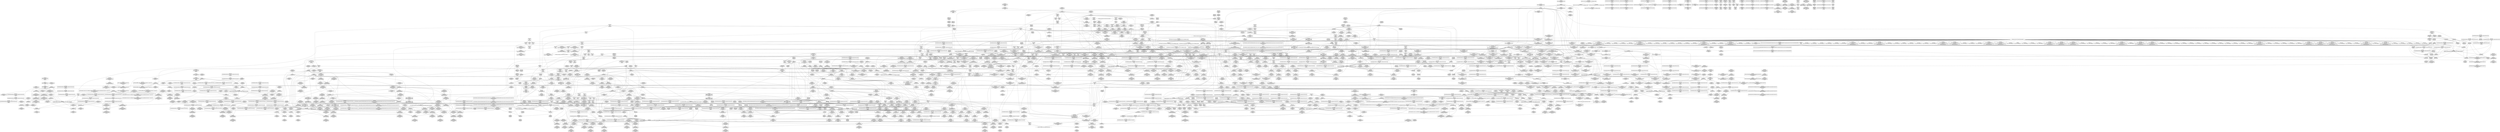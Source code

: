 digraph {
	CE0x49f6140 [shape=record,shape=Mrecord,label="{CE0x49f6140|__preempt_count_sub:_tmp6|./arch/x86/include/asm/preempt.h,78|*SummSource*}"]
	CE0x48ce310 [shape=record,shape=Mrecord,label="{CE0x48ce310|current_sid:_tmp11|security/selinux/hooks.c,218}"]
	CE0x491fd30 [shape=record,shape=Mrecord,label="{CE0x491fd30|kzalloc:_tmp|*SummSource*}"]
	CE0x491dbd0 [shape=record,shape=Mrecord,label="{CE0x491dbd0|i64*_getelementptr_inbounds_(_2_x_i64_,_2_x_i64_*___llvm_gcov_ctr98,_i64_0,_i64_0)|*Constant*}"]
	CE0x48e5de0 [shape=record,shape=Mrecord,label="{CE0x48e5de0|_ret_i32_%call7,_!dbg_!27749|security/selinux/hooks.c,210}"]
	CE0x495cbf0 [shape=record,shape=Mrecord,label="{CE0x495cbf0|i64*_getelementptr_inbounds_(_2_x_i64_,_2_x_i64_*___llvm_gcov_ctr131,_i64_0,_i64_1)|*Constant*|*SummSink*}"]
	CE0x48e5f40 [shape=record,shape=Mrecord,label="{CE0x48e5f40|_ret_i32_%call7,_!dbg_!27749|security/selinux/hooks.c,210|*SummSource*}"]
	CE0x65c1670 [shape=record,shape=Mrecord,label="{CE0x65c1670|80:_i32,_112:_i8*,_:_CMRE_22,23_}"]
	CE0x4a16870 [shape=record,shape=Mrecord,label="{CE0x4a16870|void_(i32*,_i32,_i32*)*_asm_addl_$1,_%gs:$0_,_*m,ri,*m,_dirflag_,_fpsr_,_flags_|*SummSink*}"]
	CE0x48c59e0 [shape=record,shape=Mrecord,label="{CE0x48c59e0|get_current:_tmp2|*SummSink*}"]
	CE0x4949420 [shape=record,shape=Mrecord,label="{CE0x4949420|rcu_read_lock:_tmp10|include/linux/rcupdate.h,882|*SummSource*}"]
	CE0x4987b70 [shape=record,shape=Mrecord,label="{CE0x4987b70|rcu_read_unlock:_tmp4|include/linux/rcupdate.h,933|*SummSink*}"]
	CE0x49090a0 [shape=record,shape=Mrecord,label="{CE0x49090a0|selinux_msg_queue_alloc_security:_call6|security/selinux/hooks.c,5166|*SummSource*}"]
	CE0x48d2750 [shape=record,shape=Mrecord,label="{CE0x48d2750|rcu_read_unlock:_do.end}"]
	CE0x4979120 [shape=record,shape=Mrecord,label="{CE0x4979120|cred_sid:_cred|Function::cred_sid&Arg::cred::|*SummSink*}"]
	CE0x493fac0 [shape=record,shape=Mrecord,label="{CE0x493fac0|ipc_alloc_security:_tmp13|security/selinux/hooks.c,5093}"]
	CE0x49893d0 [shape=record,shape=Mrecord,label="{CE0x49893d0|i32_1|*Constant*}"]
	CE0x4968f50 [shape=record,shape=Mrecord,label="{CE0x4968f50|__rcu_read_lock:_tmp5|include/linux/rcupdate.h,239|*SummSource*}"]
	CE0x49d7e10 [shape=record,shape=Mrecord,label="{CE0x49d7e10|rcu_read_unlock:_tmp22|include/linux/rcupdate.h,935}"]
	CE0x4912f40 [shape=record,shape=Mrecord,label="{CE0x4912f40|_ret_void,_!dbg_!27719|security/selinux/hooks.c,5100|*SummSink*}"]
	CE0x497a9d0 [shape=record,shape=Mrecord,label="{CE0x497a9d0|rcu_lock_acquire:_tmp3}"]
	CE0x49fc510 [shape=record,shape=Mrecord,label="{CE0x49fc510|__preempt_count_add:_do.end|*SummSink*}"]
	CE0x48c69d0 [shape=record,shape=Mrecord,label="{CE0x48c69d0|selinux_msg_queue_alloc_security:_if.then}"]
	CE0x49ea8b0 [shape=record,shape=Mrecord,label="{CE0x49ea8b0|__rcu_read_unlock:_do.end|*SummSink*}"]
	CE0x496d520 [shape=record,shape=Mrecord,label="{CE0x496d520|_call_void_rcu_read_lock()_#10,_!dbg_!27712|security/selinux/hooks.c,207|*SummSource*}"]
	CE0x498aef0 [shape=record,shape=Mrecord,label="{CE0x498aef0|rcu_read_lock:_do.end|*SummSource*}"]
	CE0x49d5ea0 [shape=record,shape=Mrecord,label="{CE0x49d5ea0|_call_void___preempt_count_add(i32_1)_#10,_!dbg_!27711|include/linux/rcupdate.h,239}"]
	CE0x48e78d0 [shape=record,shape=Mrecord,label="{CE0x48e78d0|i64*_getelementptr_inbounds_(_2_x_i64_,_2_x_i64_*___llvm_gcov_ctr302,_i64_0,_i64_1)|*Constant*|*SummSource*}"]
	CE0x4977710 [shape=record,shape=Mrecord,label="{CE0x4977710|i64*_getelementptr_inbounds_(_13_x_i64_,_13_x_i64_*___llvm_gcov_ctr126,_i64_0,_i64_12)|*Constant*|*SummSource*}"]
	CE0x48e2e40 [shape=record,shape=Mrecord,label="{CE0x48e2e40|ipc_alloc_security:_tmp4|security/selinux/hooks.c,5084|*SummSink*}"]
	CE0x495e6c0 [shape=record,shape=Mrecord,label="{CE0x495e6c0|task_sid:_tmp7|security/selinux/hooks.c,208}"]
	CE0x49cfe50 [shape=record,shape=Mrecord,label="{CE0x49cfe50|_call_void___preempt_count_sub(i32_1)_#10,_!dbg_!27715|include/linux/rcupdate.h,244|*SummSource*}"]
	CE0x48e56e0 [shape=record,shape=Mrecord,label="{CE0x48e56e0|ipc_alloc_security:_sclass2|security/selinux/hooks.c,5088|*SummSink*}"]
	CE0x49e2ca0 [shape=record,shape=Mrecord,label="{CE0x49e2ca0|__rcu_read_unlock:_tmp3}"]
	CE0x4936cf0 [shape=record,shape=Mrecord,label="{CE0x4936cf0|_ret_%struct.task_struct*_%tmp4,_!dbg_!27714|./arch/x86/include/asm/current.h,14}"]
	CE0x4980a20 [shape=record,shape=Mrecord,label="{CE0x4980a20|_call_void_lockdep_rcu_suspicious(i8*_getelementptr_inbounds_(_25_x_i8_,_25_x_i8_*_.str3,_i32_0,_i32_0),_i32_208,_i8*_getelementptr_inbounds_(_41_x_i8_,_41_x_i8_*_.str44,_i32_0,_i32_0))_#10,_!dbg_!27732|security/selinux/hooks.c,208}"]
	CE0x4962b50 [shape=record,shape=Mrecord,label="{CE0x4962b50|ipc_alloc_security:_tmp6|security/selinux/hooks.c,5084|*SummSource*}"]
	CE0x49210c0 [shape=record,shape=Mrecord,label="{CE0x49210c0|i64*_getelementptr_inbounds_(_11_x_i64_,_11_x_i64_*___llvm_gcov_ctr125,_i64_0,_i64_1)|*Constant*|*SummSource*}"]
	CE0x4981570 [shape=record,shape=Mrecord,label="{CE0x4981570|task_sid:_tobool|security/selinux/hooks.c,208|*SummSource*}"]
	CE0x48e1f20 [shape=record,shape=Mrecord,label="{CE0x48e1f20|_ret_i32_%retval.0,_!dbg_!27746|security/selinux/hooks.c,5173|*SummSource*}"]
	CE0x4920a40 [shape=record,shape=Mrecord,label="{CE0x4920a40|current_sid:_tmp12|security/selinux/hooks.c,218|*SummSource*}"]
	CE0x48c4a80 [shape=record,shape=Mrecord,label="{CE0x48c4a80|80:_i32,_112:_i8*,_:_CMRE_172,176_|*MultipleSource*|Function::selinux_msg_queue_alloc_security&Arg::msq::|security/selinux/hooks.c,5157}"]
	CE0x4945e80 [shape=record,shape=Mrecord,label="{CE0x4945e80|ipc_free_security:_tmp|*SummSink*}"]
	CE0x48e1d50 [shape=record,shape=Mrecord,label="{CE0x48e1d50|current_sid:_if.then|*SummSink*}"]
	CE0x490e6d0 [shape=record,shape=Mrecord,label="{CE0x490e6d0|avc_has_perm:_requested|Function::avc_has_perm&Arg::requested::|*SummSink*}"]
	CE0x4932f50 [shape=record,shape=Mrecord,label="{CE0x4932f50|i64*_getelementptr_inbounds_(_4_x_i64_,_4_x_i64_*___llvm_gcov_ctr133,_i64_0,_i64_0)|*Constant*|*SummSink*}"]
	CE0x49134c0 [shape=record,shape=Mrecord,label="{CE0x49134c0|selinux_msg_queue_alloc_security:_tmp18|security/selinux/hooks.c,5172|*SummSink*}"]
	CE0x494aab0 [shape=record,shape=Mrecord,label="{CE0x494aab0|i64_6|*Constant*}"]
	CE0x49f47f0 [shape=record,shape=Mrecord,label="{CE0x49f47f0|__preempt_count_add:_bb|*SummSource*}"]
	CE0x494fef0 [shape=record,shape=Mrecord,label="{CE0x494fef0|_call_void_lockdep_rcu_suspicious(i8*_getelementptr_inbounds_(_25_x_i8_,_25_x_i8_*_.str45,_i32_0,_i32_0),_i32_883,_i8*_getelementptr_inbounds_(_42_x_i8_,_42_x_i8_*_.str46,_i32_0,_i32_0))_#10,_!dbg_!27728|include/linux/rcupdate.h,882|*SummSink*}"]
	CE0x48b9c40 [shape=record,shape=Mrecord,label="{CE0x48b9c40|current_sid:_tobool|security/selinux/hooks.c,218}"]
	CE0x492b450 [shape=record,shape=Mrecord,label="{CE0x492b450|i64*_getelementptr_inbounds_(_11_x_i64_,_11_x_i64_*___llvm_gcov_ctr132,_i64_0,_i64_1)|*Constant*|*SummSink*}"]
	CE0x495c7e0 [shape=record,shape=Mrecord,label="{CE0x495c7e0|GLOBAL:___llvm_gcov_ctr126|Global_var:__llvm_gcov_ctr126|*SummSource*}"]
	CE0x4929b00 [shape=record,shape=Mrecord,label="{CE0x4929b00|current_sid:_tmp15|security/selinux/hooks.c,218|*SummSink*}"]
	CE0x494e320 [shape=record,shape=Mrecord,label="{CE0x494e320|rcu_read_lock:_tmp16|include/linux/rcupdate.h,882|*SummSink*}"]
	CE0x49dc8d0 [shape=record,shape=Mrecord,label="{CE0x49dc8d0|GLOBAL:___preempt_count_sub|*Constant*|*SummSink*}"]
	CE0x4950d30 [shape=record,shape=Mrecord,label="{CE0x4950d30|i8*_getelementptr_inbounds_(_42_x_i8_,_42_x_i8_*_.str46,_i32_0,_i32_0)|*Constant*|*SummSource*}"]
	CE0x48bb2d0 [shape=record,shape=Mrecord,label="{CE0x48bb2d0|GLOBAL:_ipc_alloc_security|*Constant*|*SummSink*}"]
	CE0x48ba570 [shape=record,shape=Mrecord,label="{CE0x48ba570|get_current:_tmp|*SummSink*}"]
	CE0x49777c0 [shape=record,shape=Mrecord,label="{CE0x49777c0|i64*_getelementptr_inbounds_(_13_x_i64_,_13_x_i64_*___llvm_gcov_ctr126,_i64_0,_i64_12)|*Constant*|*SummSink*}"]
	CE0x49d7930 [shape=record,shape=Mrecord,label="{CE0x49d7930|rcu_read_unlock:_tmp22|include/linux/rcupdate.h,935|*SummSink*}"]
	CE0x49fe820 [shape=record,shape=Mrecord,label="{CE0x49fe820|_call_void_mcount()_#3|*SummSink*}"]
	CE0x48c5750 [shape=record,shape=Mrecord,label="{CE0x48c5750|_call_void_mcount()_#3}"]
	CE0x498c020 [shape=record,shape=Mrecord,label="{CE0x498c020|cred_sid:_tmp4|*LoadInst*|security/selinux/hooks.c,196|*SummSource*}"]
	CE0x4920220 [shape=record,shape=Mrecord,label="{CE0x4920220|current_sid:_tmp2|*SummSink*}"]
	CE0x49cdfd0 [shape=record,shape=Mrecord,label="{CE0x49cdfd0|rcu_read_unlock:_bb|*SummSource*}"]
	CE0x48b39a0 [shape=record,shape=Mrecord,label="{CE0x48b39a0|selinux_msg_queue_alloc_security:_call2|security/selinux/hooks.c,5157|*SummSink*}"]
	CE0x49d3280 [shape=record,shape=Mrecord,label="{CE0x49d3280|i64*_getelementptr_inbounds_(_11_x_i64_,_11_x_i64_*___llvm_gcov_ctr132,_i64_0,_i64_8)|*Constant*|*SummSink*}"]
	CE0x4982570 [shape=record,shape=Mrecord,label="{CE0x4982570|i64*_getelementptr_inbounds_(_13_x_i64_,_13_x_i64_*___llvm_gcov_ctr126,_i64_0,_i64_1)|*Constant*}"]
	CE0x4984550 [shape=record,shape=Mrecord,label="{CE0x4984550|kmalloc:_bb}"]
	CE0x48c48a0 [shape=record,shape=Mrecord,label="{CE0x48c48a0|80:_i32,_112:_i8*,_:_CMRE_168,172_|*MultipleSource*|Function::selinux_msg_queue_alloc_security&Arg::msq::|security/selinux/hooks.c,5157}"]
	CE0x49215c0 [shape=record,shape=Mrecord,label="{CE0x49215c0|ipc_alloc_security:_call|security/selinux/hooks.c,5083|*SummSink*}"]
	CE0x498ddd0 [shape=record,shape=Mrecord,label="{CE0x498ddd0|rcu_read_lock:_tmp2|*SummSink*}"]
	CE0x48cc2a0 [shape=record,shape=Mrecord,label="{CE0x48cc2a0|i64*_getelementptr_inbounds_(_9_x_i64_,_9_x_i64_*___llvm_gcov_ctr300,_i64_0,_i64_3)|*Constant*}"]
	CE0x4a2f000 [shape=record,shape=Mrecord,label="{CE0x4a2f000|__preempt_count_sub:_tmp}"]
	CE0x4937080 [shape=record,shape=Mrecord,label="{CE0x4937080|current_sid:_cred|security/selinux/hooks.c,218}"]
	CE0x495a120 [shape=record,shape=Mrecord,label="{CE0x495a120|task_sid:_do.body5|*SummSource*}"]
	CE0x49eb270 [shape=record,shape=Mrecord,label="{CE0x49eb270|i64*_getelementptr_inbounds_(_4_x_i64_,_4_x_i64_*___llvm_gcov_ctr133,_i64_0,_i64_3)|*Constant*|*SummSource*}"]
	CE0x4953780 [shape=record,shape=Mrecord,label="{CE0x4953780|cred_sid:_bb}"]
	CE0x4956240 [shape=record,shape=Mrecord,label="{CE0x4956240|rcu_read_lock:_tmp6|include/linux/rcupdate.h,882}"]
	CE0x49f3a50 [shape=record,shape=Mrecord,label="{CE0x49f3a50|i64*_getelementptr_inbounds_(_4_x_i64_,_4_x_i64_*___llvm_gcov_ctr129,_i64_0,_i64_1)|*Constant*|*SummSink*}"]
	CE0x490d940 [shape=record,shape=Mrecord,label="{CE0x490d940|selinux_msg_queue_alloc_security:_tmp14|security/selinux/hooks.c,5168}"]
	CE0x496a130 [shape=record,shape=Mrecord,label="{CE0x496a130|__preempt_count_add:_entry}"]
	CE0x48bccf0 [shape=record,shape=Mrecord,label="{CE0x48bccf0|_call_void_mcount()_#3|*SummSource*}"]
	CE0x4a01e40 [shape=record,shape=Mrecord,label="{CE0x4a01e40|i64_ptrtoint_(i8*_blockaddress(_rcu_lock_release,_%__here)_to_i64)|*Constant*}"]
	CE0x496eb90 [shape=record,shape=Mrecord,label="{CE0x496eb90|COLLAPSED:_GCMRE___llvm_gcov_ctr127_internal_global_11_x_i64_zeroinitializer:_elem_0:default:}"]
	CE0x48b8830 [shape=record,shape=Mrecord,label="{CE0x48b8830|80:_i32,_112:_i8*,_:_CMRE_96,100_|*MultipleSource*|Function::selinux_msg_queue_alloc_security&Arg::msq::|security/selinux/hooks.c,5157}"]
	CE0x49edaf0 [shape=record,shape=Mrecord,label="{CE0x49edaf0|__rcu_read_unlock:_tmp}"]
	CE0x498f820 [shape=record,shape=Mrecord,label="{CE0x498f820|task_sid:_tmp4|*LoadInst*|security/selinux/hooks.c,208|*SummSource*}"]
	CE0x494d570 [shape=record,shape=Mrecord,label="{CE0x494d570|rcu_read_lock:_land.lhs.true2}"]
	CE0x493d700 [shape=record,shape=Mrecord,label="{CE0x493d700|GLOBAL:_task_sid.__warned|Global_var:task_sid.__warned|*SummSink*}"]
	CE0x48ddd30 [shape=record,shape=Mrecord,label="{CE0x48ddd30|_ret_i32_%retval.0,_!dbg_!27731|security/selinux/hooks.c,5093}"]
	CE0x495dde0 [shape=record,shape=Mrecord,label="{CE0x495dde0|rcu_read_lock:_tmp4|include/linux/rcupdate.h,882|*SummSink*}"]
	CE0x494b110 [shape=record,shape=Mrecord,label="{CE0x494b110|rcu_read_unlock:_tmp12|include/linux/rcupdate.h,933|*SummSource*}"]
	CE0x48ba090 [shape=record,shape=Mrecord,label="{CE0x48ba090|80:_i32,_112:_i8*,_:_CMRE_19,20_}"]
	CE0x497e6b0 [shape=record,shape=Mrecord,label="{CE0x497e6b0|i64*_getelementptr_inbounds_(_13_x_i64_,_13_x_i64_*___llvm_gcov_ctr126,_i64_0,_i64_10)|*Constant*|*SummSource*}"]
	CE0x494b3f0 [shape=record,shape=Mrecord,label="{CE0x494b3f0|i64_7|*Constant*}"]
	CE0x49415f0 [shape=record,shape=Mrecord,label="{CE0x49415f0|kmalloc:_call|include/linux/slab.h,429|*SummSink*}"]
	CE0x49540b0 [shape=record,shape=Mrecord,label="{CE0x49540b0|rcu_read_unlock:_tobool1|include/linux/rcupdate.h,933|*SummSource*}"]
	CE0x496bc20 [shape=record,shape=Mrecord,label="{CE0x496bc20|_ret_i8*_%call,_!dbg_!27714|include/linux/slab.h,429|*SummSink*}"]
	CE0x496ca50 [shape=record,shape=Mrecord,label="{CE0x496ca50|task_sid:_tmp16|security/selinux/hooks.c,208|*SummSource*}"]
	CE0x49f2f80 [shape=record,shape=Mrecord,label="{CE0x49f2f80|_call_void_mcount()_#3|*SummSource*}"]
	CE0x49097a0 [shape=record,shape=Mrecord,label="{CE0x49097a0|i32_3|*Constant*|*SummSink*}"]
	CE0x4911b40 [shape=record,shape=Mrecord,label="{CE0x4911b40|i8*_getelementptr_inbounds_(_25_x_i8_,_25_x_i8_*_.str3,_i32_0,_i32_0)|*Constant*|*SummSink*}"]
	CE0x48c32a0 [shape=record,shape=Mrecord,label="{CE0x48c32a0|selinux_msg_queue_alloc_security:_q_perm|security/selinux/hooks.c,5157}"]
	"CONST[source:2(external),value:2(dynamic)][purpose:{subject}]"
	CE0x4960170 [shape=record,shape=Mrecord,label="{CE0x4960170|ipc_alloc_security:_tmp10|security/selinux/hooks.c,5087|*SummSink*}"]
	CE0x49cc550 [shape=record,shape=Mrecord,label="{CE0x49cc550|rcu_lock_acquire:___here|*SummSource*}"]
	CE0x49d4fd0 [shape=record,shape=Mrecord,label="{CE0x49d4fd0|i8*_getelementptr_inbounds_(_44_x_i8_,_44_x_i8_*_.str47,_i32_0,_i32_0)|*Constant*|*SummSource*}"]
	CE0x496e7d0 [shape=record,shape=Mrecord,label="{CE0x496e7d0|task_sid:_tmp3}"]
	CE0x49ebe60 [shape=record,shape=Mrecord,label="{CE0x49ebe60|_call_void_asm_sideeffect_,_memory_,_dirflag_,_fpsr_,_flags_()_#3,_!dbg_!27711,_!srcloc_!27714|include/linux/rcupdate.h,244|*SummSource*}"]
	CE0x4988ed0 [shape=record,shape=Mrecord,label="{CE0x4988ed0|__rcu_read_lock:_tmp}"]
	CE0x490bb80 [shape=record,shape=Mrecord,label="{CE0x490bb80|ipc_alloc_security:_if.end|*SummSink*}"]
	CE0x48be2d0 [shape=record,shape=Mrecord,label="{CE0x48be2d0|selinux_msg_queue_alloc_security:_msq|Function::selinux_msg_queue_alloc_security&Arg::msq::}"]
	CE0x490be30 [shape=record,shape=Mrecord,label="{CE0x490be30|ipc_alloc_security:_if.then|*SummSink*}"]
	CE0x496eea0 [shape=record,shape=Mrecord,label="{CE0x496eea0|i32_0|*Constant*}"]
	CE0x49eb640 [shape=record,shape=Mrecord,label="{CE0x49eb640|__rcu_read_unlock:_do.end}"]
	CE0x4971f40 [shape=record,shape=Mrecord,label="{CE0x4971f40|task_sid:_if.then|*SummSink*}"]
	CE0x492da70 [shape=record,shape=Mrecord,label="{CE0x492da70|ipc_alloc_security:_retval.0|*SummSink*}"]
	CE0x49ee640 [shape=record,shape=Mrecord,label="{CE0x49ee640|i64*_getelementptr_inbounds_(_4_x_i64_,_4_x_i64_*___llvm_gcov_ctr133,_i64_0,_i64_1)|*Constant*|*SummSource*}"]
	CE0x495eb40 [shape=record,shape=Mrecord,label="{CE0x495eb40|ipc_free_security:_tmp3}"]
	CE0x490a390 [shape=record,shape=Mrecord,label="{CE0x490a390|i32_(i32,_i32,_i16,_i32,_%struct.common_audit_data*)*_bitcast_(i32_(i32,_i32,_i16,_i32,_%struct.common_audit_data.495*)*_avc_has_perm_to_i32_(i32,_i32,_i16,_i32,_%struct.common_audit_data*)*)|*Constant*|*SummSource*}"]
	CE0x496ce30 [shape=record,shape=Mrecord,label="{CE0x496ce30|i32_77|*Constant*|*SummSink*}"]
	CE0x4953340 [shape=record,shape=Mrecord,label="{CE0x4953340|rcu_read_lock:_tmp22|include/linux/rcupdate.h,884|*SummSource*}"]
	CE0x49799f0 [shape=record,shape=Mrecord,label="{CE0x49799f0|_call_void_rcu_read_unlock()_#10,_!dbg_!27748|security/selinux/hooks.c,209|*SummSource*}"]
	CE0x4951f30 [shape=record,shape=Mrecord,label="{CE0x4951f30|rcu_read_lock:_tmp20|include/linux/rcupdate.h,882|*SummSource*}"]
	CE0x4912a40 [shape=record,shape=Mrecord,label="{CE0x4912a40|i64*_getelementptr_inbounds_(_9_x_i64_,_9_x_i64_*___llvm_gcov_ctr300,_i64_0,_i64_6)|*Constant*|*SummSource*}"]
	CE0x49ff3e0 [shape=record,shape=Mrecord,label="{CE0x49ff3e0|__rcu_read_unlock:_tmp2}"]
	CE0x48e7b70 [shape=record,shape=Mrecord,label="{CE0x48e7b70|ipc_alloc_security:_tmp2|security/selinux/hooks.c,5083|*SummSource*}"]
	CE0x4a000e0 [shape=record,shape=Mrecord,label="{CE0x4a000e0|_call_void_mcount()_#3|*SummSink*}"]
	CE0x496e670 [shape=record,shape=Mrecord,label="{CE0x496e670|_call_void_rcu_read_lock()_#10,_!dbg_!27712|security/selinux/hooks.c,207}"]
	CE0x498d290 [shape=record,shape=Mrecord,label="{CE0x498d290|GLOBAL:_rcu_read_lock|*Constant*|*SummSink*}"]
	CE0x495e220 [shape=record,shape=Mrecord,label="{CE0x495e220|GLOBAL:___llvm_gcov_ctr127|Global_var:__llvm_gcov_ctr127|*SummSource*}"]
	CE0x49cd6e0 [shape=record,shape=Mrecord,label="{CE0x49cd6e0|i64*_getelementptr_inbounds_(_4_x_i64_,_4_x_i64_*___llvm_gcov_ctr130,_i64_0,_i64_1)|*Constant*}"]
	CE0x49f3db0 [shape=record,shape=Mrecord,label="{CE0x49f3db0|__rcu_read_unlock:_bb|*SummSink*}"]
	CE0x49ff450 [shape=record,shape=Mrecord,label="{CE0x49ff450|__rcu_read_lock:_tmp|*SummSource*}"]
	CE0x4968cc0 [shape=record,shape=Mrecord,label="{CE0x4968cc0|_call_void_mcount()_#3|*SummSink*}"]
	CE0x495ef90 [shape=record,shape=Mrecord,label="{CE0x495ef90|ipc_alloc_security:_tmp7|security/selinux/hooks.c,5085}"]
	CE0x4931cd0 [shape=record,shape=Mrecord,label="{CE0x4931cd0|current_sid:_tmp20|security/selinux/hooks.c,218|*SummSink*}"]
	CE0x48c2080 [shape=record,shape=Mrecord,label="{CE0x48c2080|i16_27|*Constant*|*SummSink*}"]
	CE0x4985b70 [shape=record,shape=Mrecord,label="{CE0x4985b70|rcu_lock_acquire:_tmp5|include/linux/rcupdate.h,418|*SummSink*}"]
	CE0x490daa0 [shape=record,shape=Mrecord,label="{CE0x490daa0|selinux_msg_queue_alloc_security:_tmp14|security/selinux/hooks.c,5168|*SummSource*}"]
	CE0x4978570 [shape=record,shape=Mrecord,label="{CE0x4978570|task_sid:_call7|security/selinux/hooks.c,208|*SummSink*}"]
	CE0x492d710 [shape=record,shape=Mrecord,label="{CE0x492d710|i32_-12|*Constant*|*SummSink*}"]
	CE0x495dd10 [shape=record,shape=Mrecord,label="{CE0x495dd10|rcu_read_lock:_tmp4|include/linux/rcupdate.h,882|*SummSource*}"]
	CE0x491e410 [shape=record,shape=Mrecord,label="{CE0x491e410|kmalloc:_entry|*SummSource*}"]
	CE0x490d630 [shape=record,shape=Mrecord,label="{CE0x490d630|selinux_msg_queue_alloc_security:_tmp13|security/selinux/hooks.c,5168|*SummSink*}"]
	CE0x65c1760 [shape=record,shape=Mrecord,label="{CE0x65c1760|80:_i32,_112:_i8*,_:_CMRE_23,24_}"]
	CE0x497abf0 [shape=record,shape=Mrecord,label="{CE0x497abf0|task_sid:_tmp5|security/selinux/hooks.c,208}"]
	CE0x492fde0 [shape=record,shape=Mrecord,label="{CE0x492fde0|i64*_getelementptr_inbounds_(_13_x_i64_,_13_x_i64_*___llvm_gcov_ctr126,_i64_0,_i64_9)|*Constant*|*SummSink*}"]
	CE0x48e6520 [shape=record,shape=Mrecord,label="{CE0x48e6520|ipc_alloc_security:_sclass2|security/selinux/hooks.c,5088|*SummSource*}"]
	CE0x4985310 [shape=record,shape=Mrecord,label="{CE0x4985310|rcu_read_unlock:_tmp13|include/linux/rcupdate.h,933}"]
	CE0x49395b0 [shape=record,shape=Mrecord,label="{CE0x49395b0|current_sid:_sid|security/selinux/hooks.c,220|*SummSource*}"]
	CE0x4979d70 [shape=record,shape=Mrecord,label="{CE0x4979d70|GLOBAL:_rcu_read_unlock|*Constant*|*SummSink*}"]
	CE0x49d5b20 [shape=record,shape=Mrecord,label="{CE0x49d5b20|GLOBAL:___preempt_count_add|*Constant*}"]
	CE0x4983ce0 [shape=record,shape=Mrecord,label="{CE0x4983ce0|task_sid:_tmp11|security/selinux/hooks.c,208|*SummSource*}"]
	CE0x49175e0 [shape=record,shape=Mrecord,label="{CE0x49175e0|ipc_free_security:_perm|Function::ipc_free_security&Arg::perm::}"]
	CE0x491f350 [shape=record,shape=Mrecord,label="{CE0x491f350|ipc_free_security:_security|security/selinux/hooks.c,5097}"]
	CE0x48e63f0 [shape=record,shape=Mrecord,label="{CE0x48e63f0|ipc_alloc_security:_sclass2|security/selinux/hooks.c,5088}"]
	CE0x49eb9b0 [shape=record,shape=Mrecord,label="{CE0x49eb9b0|__rcu_read_unlock:_do.end|*SummSource*}"]
	CE0x49edc00 [shape=record,shape=Mrecord,label="{CE0x49edc00|__rcu_read_lock:_do.end|*SummSource*}"]
	CE0x496fc50 [shape=record,shape=Mrecord,label="{CE0x496fc50|task_sid:_bb}"]
	CE0x4955cc0 [shape=record,shape=Mrecord,label="{CE0x4955cc0|rcu_read_lock:_tmp5|include/linux/rcupdate.h,882}"]
	CE0x4910f30 [shape=record,shape=Mrecord,label="{CE0x4910f30|GLOBAL:_rcu_read_lock|*Constant*}"]
	CE0x4936c40 [shape=record,shape=Mrecord,label="{CE0x4936c40|i32_78|*Constant*}"]
	CE0x497d100 [shape=record,shape=Mrecord,label="{CE0x497d100|kzalloc:_tmp1|*SummSource*}"]
	CE0x498ae00 [shape=record,shape=Mrecord,label="{CE0x498ae00|rcu_read_lock:_do.end}"]
	CE0x49f3060 [shape=record,shape=Mrecord,label="{CE0x49f3060|_call_void_mcount()_#3|*SummSink*}"]
	CE0x4989cd0 [shape=record,shape=Mrecord,label="{CE0x4989cd0|rcu_read_unlock:_tmp3}"]
	CE0x498cb90 [shape=record,shape=Mrecord,label="{CE0x498cb90|i64_0|*Constant*}"]
	CE0x4958f60 [shape=record,shape=Mrecord,label="{CE0x4958f60|kzalloc:_call|include/linux/slab.h,578|*SummSource*}"]
	CE0x48b0240 [shape=record,shape=Mrecord,label="{CE0x48b0240|GLOBAL:_lockdep_rcu_suspicious|*Constant*}"]
	CE0x493c200 [shape=record,shape=Mrecord,label="{CE0x493c200|rcu_read_lock:_call|include/linux/rcupdate.h,882|*SummSource*}"]
	CE0x4921020 [shape=record,shape=Mrecord,label="{CE0x4921020|i64*_getelementptr_inbounds_(_11_x_i64_,_11_x_i64_*___llvm_gcov_ctr125,_i64_0,_i64_1)|*Constant*}"]
	CE0x49e9e60 [shape=record,shape=Mrecord,label="{CE0x49e9e60|__preempt_count_add:_tmp5|./arch/x86/include/asm/preempt.h,72}"]
	CE0x4977bc0 [shape=record,shape=Mrecord,label="{CE0x4977bc0|task_sid:_tmp27|security/selinux/hooks.c,208|*SummSource*}"]
	CE0x49343c0 [shape=record,shape=Mrecord,label="{CE0x49343c0|rcu_lock_release:_tmp2|*SummSink*}"]
	CE0x496f020 [shape=record,shape=Mrecord,label="{CE0x496f020|_ret_void,_!dbg_!27735|include/linux/rcupdate.h,884|*SummSource*}"]
	CE0x498a700 [shape=record,shape=Mrecord,label="{CE0x498a700|rcu_read_unlock:_call3|include/linux/rcupdate.h,933}"]
	CE0x493b820 [shape=record,shape=Mrecord,label="{CE0x493b820|i64*_getelementptr_inbounds_(_2_x_i64_,_2_x_i64_*___llvm_gcov_ctr131,_i64_0,_i64_1)|*Constant*|*SummSource*}"]
	CE0x492f800 [shape=record,shape=Mrecord,label="{CE0x492f800|i8*_getelementptr_inbounds_(_41_x_i8_,_41_x_i8_*_.str44,_i32_0,_i32_0)|*Constant*|*SummSink*}"]
	CE0x5aa8ee0 [shape=record,shape=Mrecord,label="{CE0x5aa8ee0|80:_i32,_112:_i8*,_:_CMRE_1,2_}"]
	CE0x498ac30 [shape=record,shape=Mrecord,label="{CE0x498ac30|rcu_read_lock:_land.lhs.true2|*SummSource*}"]
	CE0x49d8c70 [shape=record,shape=Mrecord,label="{CE0x49d8c70|GLOBAL:_rcu_lock_release|*Constant*|*SummSource*}"]
	CE0x49d03d0 [shape=record,shape=Mrecord,label="{CE0x49d03d0|i64*_getelementptr_inbounds_(_4_x_i64_,_4_x_i64_*___llvm_gcov_ctr130,_i64_0,_i64_1)|*Constant*|*SummSource*}"]
	CE0x48c2550 [shape=record,shape=Mrecord,label="{CE0x48c2550|i16_27|*Constant*|*SummSource*}"]
	CE0x48c94c0 [shape=record,shape=Mrecord,label="{CE0x48c94c0|i64_2|*Constant*|*SummSink*}"]
	CE0x491c960 [shape=record,shape=Mrecord,label="{CE0x491c960|rcu_lock_acquire:_tmp2|*SummSource*}"]
	CE0x495aa40 [shape=record,shape=Mrecord,label="{CE0x495aa40|_call_void_mcount()_#3|*SummSink*}"]
	CE0x4908fd0 [shape=record,shape=Mrecord,label="{CE0x4908fd0|selinux_msg_queue_alloc_security:_call6|security/selinux/hooks.c,5166}"]
	CE0x496fd20 [shape=record,shape=Mrecord,label="{CE0x496fd20|task_sid:_bb|*SummSource*}"]
	CE0x48db4d0 [shape=record,shape=Mrecord,label="{CE0x48db4d0|selinux_msg_queue_alloc_security:_tmp7|security/selinux/hooks.c,5159|*SummSink*}"]
	CE0x48b9a20 [shape=record,shape=Mrecord,label="{CE0x48b9a20|80:_i32,_112:_i8*,_:_CMRE_51,52_}"]
	CE0x49e8230 [shape=record,shape=Mrecord,label="{CE0x49e8230|_call_void_asm_sideeffect_,_memory_,_dirflag_,_fpsr_,_flags_()_#3,_!dbg_!27711,_!srcloc_!27714|include/linux/rcupdate.h,244}"]
	CE0x49f7eb0 [shape=record,shape=Mrecord,label="{CE0x49f7eb0|__preempt_count_sub:_tmp5|./arch/x86/include/asm/preempt.h,77|*SummSink*}"]
	CE0x49da0d0 [shape=record,shape=Mrecord,label="{CE0x49da0d0|_ret_void,_!dbg_!27717|include/linux/rcupdate.h,245|*SummSink*}"]
	CE0x4984a10 [shape=record,shape=Mrecord,label="{CE0x4984a10|i64*_getelementptr_inbounds_(_2_x_i64_,_2_x_i64_*___llvm_gcov_ctr109,_i64_0,_i64_0)|*Constant*|*SummSink*}"]
	CE0x48bb440 [shape=record,shape=Mrecord,label="{CE0x48bb440|ipc_alloc_security:_entry|*SummSource*}"]
	CE0x48bc4d0 [shape=record,shape=Mrecord,label="{CE0x48bc4d0|current_sid:_tmp12|security/selinux/hooks.c,218|*SummSink*}"]
	CE0x48c62e0 [shape=record,shape=Mrecord,label="{CE0x48c62e0|get_current:_tmp2}"]
	CE0x48e6b70 [shape=record,shape=Mrecord,label="{CE0x48e6b70|selinux_msg_queue_alloc_security:_tmp9|security/selinux/hooks.c,5161|*SummSource*}"]
	CE0x49f48a0 [shape=record,shape=Mrecord,label="{CE0x49f48a0|__rcu_read_unlock:_do.body}"]
	CE0x48cb400 [shape=record,shape=Mrecord,label="{CE0x48cb400|0:_i8,_:_GCMR_current_sid.__warned_internal_global_i8_0,_section_.data.unlikely_,_align_1:_elem_0:default:}"]
	CE0x490a400 [shape=record,shape=Mrecord,label="{CE0x490a400|i32_(i32,_i32,_i16,_i32,_%struct.common_audit_data*)*_bitcast_(i32_(i32,_i32,_i16,_i32,_%struct.common_audit_data.495*)*_avc_has_perm_to_i32_(i32,_i32,_i16,_i32,_%struct.common_audit_data*)*)|*Constant*|*SummSink*}"]
	CE0x49f8a90 [shape=record,shape=Mrecord,label="{CE0x49f8a90|__preempt_count_sub:_bb|*SummSource*}"]
	CE0x4947e90 [shape=record,shape=Mrecord,label="{CE0x4947e90|0:_i8,_:_GCMR_rcu_read_lock.__warned_internal_global_i8_0,_section_.data.unlikely_,_align_1:_elem_0:default:}"]
	CE0x49dac70 [shape=record,shape=Mrecord,label="{CE0x49dac70|_ret_void,_!dbg_!27717|include/linux/rcupdate.h,245|*SummSource*}"]
	CE0x48bd310 [shape=record,shape=Mrecord,label="{CE0x48bd310|get_current:_tmp3}"]
	CE0x4a19920 [shape=record,shape=Mrecord,label="{CE0x4a19920|__preempt_count_sub:_tmp7|./arch/x86/include/asm/preempt.h,78}"]
	CE0x48c1950 [shape=record,shape=Mrecord,label="{CE0x48c1950|80:_i32,_112:_i8*,_:_CMRE_48,49_}"]
	CE0x4a2f530 [shape=record,shape=Mrecord,label="{CE0x4a2f530|__preempt_count_add:_tmp3}"]
	CE0x491e080 [shape=record,shape=Mrecord,label="{CE0x491e080|kmalloc:_flags|Function::kmalloc&Arg::flags::|*SummSource*}"]
	CE0x4930e70 [shape=record,shape=Mrecord,label="{CE0x4930e70|current_sid:_tmp19|security/selinux/hooks.c,218}"]
	CE0x4962240 [shape=record,shape=Mrecord,label="{CE0x4962240|ipc_alloc_security:_security|security/selinux/hooks.c,5090}"]
	CE0x4989330 [shape=record,shape=Mrecord,label="{CE0x4989330|rcu_read_lock:_if.end|*SummSink*}"]
	CE0x491c3f0 [shape=record,shape=Mrecord,label="{CE0x491c3f0|rcu_read_unlock:_tmp2|*SummSink*}"]
	CE0x49589b0 [shape=record,shape=Mrecord,label="{CE0x49589b0|task_sid:_tmp2|*SummSink*}"]
	CE0x4956e90 [shape=record,shape=Mrecord,label="{CE0x4956e90|i64*_getelementptr_inbounds_(_6_x_i64_,_6_x_i64_*___llvm_gcov_ctr301,_i64_0,_i64_3)|*Constant*|*SummSink*}"]
	CE0x4985930 [shape=record,shape=Mrecord,label="{CE0x4985930|rcu_lock_acquire:_tmp4|include/linux/rcupdate.h,418|*SummSink*}"]
	CE0x49ef440 [shape=record,shape=Mrecord,label="{CE0x49ef440|i64*_getelementptr_inbounds_(_4_x_i64_,_4_x_i64_*___llvm_gcov_ctr129,_i64_0,_i64_2)|*Constant*|*SummSource*}"]
	CE0x4926c90 [shape=record,shape=Mrecord,label="{CE0x4926c90|current_sid:_if.end|*SummSource*}"]
	CE0x4981890 [shape=record,shape=Mrecord,label="{CE0x4981890|cred_sid:_tmp6|security/selinux/hooks.c,197|*SummSource*}"]
	CE0x49f4210 [shape=record,shape=Mrecord,label="{CE0x49f4210|__preempt_count_add:_bb}"]
	CE0x493e480 [shape=record,shape=Mrecord,label="{CE0x493e480|rcu_read_lock:_entry|*SummSink*}"]
	CE0x49eaa90 [shape=record,shape=Mrecord,label="{CE0x49eaa90|rcu_lock_release:_tmp7}"]
	CE0x490c240 [shape=record,shape=Mrecord,label="{CE0x490c240|avc_has_perm:_entry|*SummSource*}"]
	CE0x49dc390 [shape=record,shape=Mrecord,label="{CE0x49dc390|GLOBAL:_lock_acquire|*Constant*|*SummSource*}"]
	CE0x4910480 [shape=record,shape=Mrecord,label="{CE0x4910480|selinux_msg_queue_alloc_security:_ipc_id|security/selinux/hooks.c,5164|*SummSink*}"]
	CE0x48da3b0 [shape=record,shape=Mrecord,label="{CE0x48da3b0|selinux_msg_queue_alloc_security:_if.end|*SummSource*}"]
	CE0x493ecc0 [shape=record,shape=Mrecord,label="{CE0x493ecc0|task_sid:_tmp6|security/selinux/hooks.c,208|*SummSink*}"]
	"CONST[source:0(mediator),value:0(static)][purpose:{operation}]"
	CE0x4932c60 [shape=record,shape=Mrecord,label="{CE0x4932c60|rcu_lock_acquire:_tmp6|*SummSource*}"]
	CE0x49320e0 [shape=record,shape=Mrecord,label="{CE0x49320e0|i8*_null|*Constant*}"]
	CE0x4954660 [shape=record,shape=Mrecord,label="{CE0x4954660|i32_883|*Constant*|*SummSource*}"]
	CE0x48bc2e0 [shape=record,shape=Mrecord,label="{CE0x48bc2e0|kzalloc:_or|include/linux/slab.h,578|*SummSource*}"]
	CE0x4926820 [shape=record,shape=Mrecord,label="{CE0x4926820|i64_8|*Constant*|*SummSource*}"]
	CE0x4954f40 [shape=record,shape=Mrecord,label="{CE0x4954f40|rcu_lock_acquire:_indirectgoto}"]
	CE0x4989920 [shape=record,shape=Mrecord,label="{CE0x4989920|GLOBAL:___rcu_read_lock|*Constant*|*SummSink*}"]
	CE0x4958ff0 [shape=record,shape=Mrecord,label="{CE0x4958ff0|kzalloc:_call|include/linux/slab.h,578|*SummSink*}"]
	CE0x49ca7a0 [shape=record,shape=Mrecord,label="{CE0x49ca7a0|rcu_read_unlock:_tmp4|include/linux/rcupdate.h,933}"]
	CE0x492a1e0 [shape=record,shape=Mrecord,label="{CE0x492a1e0|kzalloc:_entry|*SummSink*}"]
	CE0x49ed320 [shape=record,shape=Mrecord,label="{CE0x49ed320|i64*_getelementptr_inbounds_(_4_x_i64_,_4_x_i64_*___llvm_gcov_ctr133,_i64_0,_i64_2)|*Constant*|*SummSource*}"]
	CE0x49f8a20 [shape=record,shape=Mrecord,label="{CE0x49f8a20|__preempt_count_sub:_do.end}"]
	CE0x49720b0 [shape=record,shape=Mrecord,label="{CE0x49720b0|task_sid:_do.end}"]
	CE0x4930440 [shape=record,shape=Mrecord,label="{CE0x4930440|task_sid:_tmp20|security/selinux/hooks.c,208|*SummSink*}"]
	CE0x4a19e10 [shape=record,shape=Mrecord,label="{CE0x4a19e10|i64*_getelementptr_inbounds_(_4_x_i64_,_4_x_i64_*___llvm_gcov_ctr135,_i64_0,_i64_2)|*Constant*}"]
	CE0x49ef170 [shape=record,shape=Mrecord,label="{CE0x49ef170|__rcu_read_unlock:_tmp6|include/linux/rcupdate.h,245}"]
	CE0x48cce50 [shape=record,shape=Mrecord,label="{CE0x48cce50|_ret_%struct.task_struct*_%tmp4,_!dbg_!27714|./arch/x86/include/asm/current.h,14|*SummSource*}"]
	CE0x49fc400 [shape=record,shape=Mrecord,label="{CE0x49fc400|i64*_getelementptr_inbounds_(_4_x_i64_,_4_x_i64_*___llvm_gcov_ctr129,_i64_0,_i64_0)|*Constant*}"]
	CE0x48d32b0 [shape=record,shape=Mrecord,label="{CE0x48d32b0|i64_1|*Constant*|*SummSource*}"]
	CE0x49d12c0 [shape=record,shape=Mrecord,label="{CE0x49d12c0|rcu_read_unlock:_tmp6|include/linux/rcupdate.h,933}"]
	CE0x4957af0 [shape=record,shape=Mrecord,label="{CE0x4957af0|kzalloc:_flags|Function::kzalloc&Arg::flags::|*SummSource*}"]
	CE0x49caee0 [shape=record,shape=Mrecord,label="{CE0x49caee0|rcu_read_unlock:_tmp14|include/linux/rcupdate.h,933|*SummSource*}"]
	CE0x49fdfb0 [shape=record,shape=Mrecord,label="{CE0x49fdfb0|i64*_getelementptr_inbounds_(_4_x_i64_,_4_x_i64_*___llvm_gcov_ctr135,_i64_0,_i64_3)|*Constant*}"]
	CE0x49cc260 [shape=record,shape=Mrecord,label="{CE0x49cc260|__preempt_count_sub:_val|Function::__preempt_count_sub&Arg::val::|*SummSource*}"]
	CE0x48e6070 [shape=record,shape=Mrecord,label="{CE0x48e6070|_ret_i32_%call7,_!dbg_!27749|security/selinux/hooks.c,210|*SummSink*}"]
	CE0x494bc00 [shape=record,shape=Mrecord,label="{CE0x494bc00|rcu_read_lock:_tmp14|include/linux/rcupdate.h,882|*SummSource*}"]
	CE0x4969490 [shape=record,shape=Mrecord,label="{CE0x4969490|i64*_getelementptr_inbounds_(_11_x_i64_,_11_x_i64_*___llvm_gcov_ctr132,_i64_0,_i64_0)|*Constant*|*SummSource*}"]
	CE0x49cfa20 [shape=record,shape=Mrecord,label="{CE0x49cfa20|rcu_read_unlock:_if.end}"]
	CE0x48c8050 [shape=record,shape=Mrecord,label="{CE0x48c8050|selinux_msg_queue_alloc_security:_tmp3|security/selinux/hooks.c,5158}"]
	CE0x494f550 [shape=record,shape=Mrecord,label="{CE0x494f550|rcu_read_lock:_tmp18|include/linux/rcupdate.h,882|*SummSink*}"]
	CE0x49eab50 [shape=record,shape=Mrecord,label="{CE0x49eab50|rcu_lock_release:_tmp7|*SummSource*}"]
	CE0x48dee60 [shape=record,shape=Mrecord,label="{CE0x48dee60|current_sid:_tmp4|security/selinux/hooks.c,218}"]
	CE0x49547e0 [shape=record,shape=Mrecord,label="{CE0x49547e0|i32_883|*Constant*|*SummSink*}"]
	CE0x48c7c70 [shape=record,shape=Mrecord,label="{CE0x48c7c70|i64_0|*Constant*}"]
	CE0x493d4c0 [shape=record,shape=Mrecord,label="{CE0x493d4c0|rcu_lock_release:_indirectgoto}"]
	CE0x48bbf40 [shape=record,shape=Mrecord,label="{CE0x48bbf40|GLOBAL:_current_sid.__warned|Global_var:current_sid.__warned}"]
	CE0x49277f0 [shape=record,shape=Mrecord,label="{CE0x49277f0|ipc_alloc_security:_tmp}"]
	CE0x493cff0 [shape=record,shape=Mrecord,label="{CE0x493cff0|rcu_read_unlock:_tmp7|include/linux/rcupdate.h,933|*SummSource*}"]
	CE0x495e820 [shape=record,shape=Mrecord,label="{CE0x495e820|kzalloc:_size|Function::kzalloc&Arg::size::|*SummSink*}"]
	CE0x498e8a0 [shape=record,shape=Mrecord,label="{CE0x498e8a0|i64_1|*Constant*}"]
	CE0x4980540 [shape=record,shape=Mrecord,label="{CE0x4980540|task_sid:_tmp19|security/selinux/hooks.c,208|*SummSource*}"]
	CE0x4988680 [shape=record,shape=Mrecord,label="{CE0x4988680|cred_sid:_tmp6|security/selinux/hooks.c,197}"]
	CE0x4913530 [shape=record,shape=Mrecord,label="{CE0x4913530|selinux_msg_queue_alloc_security:_tmp19|security/selinux/hooks.c,5172|*SummSink*}"]
	CE0x493cab0 [shape=record,shape=Mrecord,label="{CE0x493cab0|rcu_read_lock:_bb}"]
	CE0x497caa0 [shape=record,shape=Mrecord,label="{CE0x497caa0|task_sid:_tmp3|*SummSink*}"]
	CE0x497ffa0 [shape=record,shape=Mrecord,label="{CE0x497ffa0|task_sid:_tmp18|security/selinux/hooks.c,208|*SummSink*}"]
	CE0x48dd0d0 [shape=record,shape=Mrecord,label="{CE0x48dd0d0|80:_i32,_112:_i8*,_:_CMRE_192,200_|*MultipleSource*|Function::selinux_msg_queue_alloc_security&Arg::msq::|security/selinux/hooks.c,5157}"]
	CE0x49313b0 [shape=record,shape=Mrecord,label="{CE0x49313b0|i64*_getelementptr_inbounds_(_11_x_i64_,_11_x_i64_*___llvm_gcov_ctr125,_i64_0,_i64_10)|*Constant*|*SummSource*}"]
	CE0x492e1d0 [shape=record,shape=Mrecord,label="{CE0x492e1d0|ipc_alloc_security:_tmp12|security/selinux/hooks.c,5093|*SummSource*}"]
	CE0x48ca430 [shape=record,shape=Mrecord,label="{CE0x48ca430|ipc_alloc_security:_tmp3|security/selinux/hooks.c,5084}"]
	CE0x49782e0 [shape=record,shape=Mrecord,label="{CE0x49782e0|task_sid:_call7|security/selinux/hooks.c,208}"]
	CE0x48e1100 [shape=record,shape=Mrecord,label="{CE0x48e1100|selinux_msg_queue_alloc_security:_tmp21|security/selinux/hooks.c,5173|*SummSink*}"]
	CE0x48c96b0 [shape=record,shape=Mrecord,label="{CE0x48c96b0|selinux_msg_queue_alloc_security:_tmp2|security/selinux/hooks.c,5158|*SummSource*}"]
	CE0x4983e10 [shape=record,shape=Mrecord,label="{CE0x4983e10|task_sid:_tmp11|security/selinux/hooks.c,208|*SummSink*}"]
	CE0x3fc0060 [shape=record,shape=Mrecord,label="{CE0x3fc0060|80:_i32,_112:_i8*,_:_CMRE_3,4_}"]
	CE0x4939a50 [shape=record,shape=Mrecord,label="{CE0x4939a50|0:_i32,_4:_i32,_8:_i32,_12:_i32,_:_CMRE_4,8_|*MultipleSource*|security/selinux/hooks.c,218|security/selinux/hooks.c,218|security/selinux/hooks.c,220}"]
	CE0x4945840 [shape=record,shape=Mrecord,label="{CE0x4945840|kzalloc:_tmp1|*SummSink*}"]
	CE0x49519d0 [shape=record,shape=Mrecord,label="{CE0x49519d0|rcu_read_lock:_tmp19|include/linux/rcupdate.h,882}"]
	CE0x4907950 [shape=record,shape=Mrecord,label="{CE0x4907950|i64*_getelementptr_inbounds_(_11_x_i64_,_11_x_i64_*___llvm_gcov_ctr125,_i64_0,_i64_9)|*Constant*}"]
	CE0x4956970 [shape=record,shape=Mrecord,label="{CE0x4956970|_call_void_mcount()_#3|*SummSink*}"]
	CE0x4981ef0 [shape=record,shape=Mrecord,label="{CE0x4981ef0|task_sid:_tmp8|security/selinux/hooks.c,208|*SummSink*}"]
	CE0x496c170 [shape=record,shape=Mrecord,label="{CE0x496c170|cred_sid:_tmp6|security/selinux/hooks.c,197|*SummSink*}"]
	CE0x49ce0e0 [shape=record,shape=Mrecord,label="{CE0x49ce0e0|rcu_read_unlock:_bb|*SummSink*}"]
	CE0x4958c50 [shape=record,shape=Mrecord,label="{CE0x4958c50|ipc_alloc_security:_if.end|*SummSource*}"]
	CE0x48e35c0 [shape=record,shape=Mrecord,label="{CE0x48e35c0|kzalloc:_tmp3|*SummSink*}"]
	CE0x49e2110 [shape=record,shape=Mrecord,label="{CE0x49e2110|GLOBAL:___preempt_count_sub|*Constant*}"]
	CE0x4971410 [shape=record,shape=Mrecord,label="{CE0x4971410|i64_7|*Constant*|*SummSource*}"]
	CE0x49cca60 [shape=record,shape=Mrecord,label="{CE0x49cca60|i64*_getelementptr_inbounds_(_4_x_i64_,_4_x_i64_*___llvm_gcov_ctr129,_i64_0,_i64_3)|*Constant*|*SummSink*}"]
	CE0x494b280 [shape=record,shape=Mrecord,label="{CE0x494b280|rcu_read_unlock:_tmp12|include/linux/rcupdate.h,933|*SummSink*}"]
	CE0x4907d20 [shape=record,shape=Mrecord,label="{CE0x4907d20|current_sid:_tmp17|security/selinux/hooks.c,218}"]
	CE0x49457b0 [shape=record,shape=Mrecord,label="{CE0x49457b0|_call_void_lockdep_rcu_suspicious(i8*_getelementptr_inbounds_(_25_x_i8_,_25_x_i8_*_.str45,_i32_0,_i32_0),_i32_934,_i8*_getelementptr_inbounds_(_44_x_i8_,_44_x_i8_*_.str47,_i32_0,_i32_0))_#10,_!dbg_!27726|include/linux/rcupdate.h,933}"]
	CE0x49fd630 [shape=record,shape=Mrecord,label="{CE0x49fd630|_call_void_asm_addl_$1,_%gs:$0_,_*m,ri,*m,_dirflag_,_fpsr_,_flags_(i32*___preempt_count,_i32_%val,_i32*___preempt_count)_#3,_!dbg_!27714,_!srcloc_!27717|./arch/x86/include/asm/preempt.h,72|*SummSource*}"]
	CE0x49d0210 [shape=record,shape=Mrecord,label="{CE0x49d0210|rcu_read_unlock:_tmp5|include/linux/rcupdate.h,933|*SummSource*}"]
	CE0x491ec00 [shape=record,shape=Mrecord,label="{CE0x491ec00|ipc_free_security:_tmp6|security/selinux/hooks.c,5099|*SummSink*}"]
	CE0x49db9d0 [shape=record,shape=Mrecord,label="{CE0x49db9d0|__preempt_count_sub:_sub|./arch/x86/include/asm/preempt.h,77}"]
	CE0x49d3cd0 [shape=record,shape=Mrecord,label="{CE0x49d3cd0|_call_void_lockdep_rcu_suspicious(i8*_getelementptr_inbounds_(_25_x_i8_,_25_x_i8_*_.str45,_i32_0,_i32_0),_i32_934,_i8*_getelementptr_inbounds_(_44_x_i8_,_44_x_i8_*_.str47,_i32_0,_i32_0))_#10,_!dbg_!27726|include/linux/rcupdate.h,933|*SummSource*}"]
	CE0x49e9990 [shape=record,shape=Mrecord,label="{CE0x49e9990|__rcu_read_unlock:_tmp7|include/linux/rcupdate.h,245}"]
	CE0x4987c90 [shape=record,shape=Mrecord,label="{CE0x4987c90|rcu_read_unlock:_tmp5|include/linux/rcupdate.h,933|*SummSink*}"]
	CE0x48e2a40 [shape=record,shape=Mrecord,label="{CE0x48e2a40|ipc_free_security:_tmp|*SummSource*}"]
	CE0x48dd2a0 [shape=record,shape=Mrecord,label="{CE0x48dd2a0|80:_i32,_112:_i8*,_:_CMRE_200,208_|*MultipleSource*|Function::selinux_msg_queue_alloc_security&Arg::msq::|security/selinux/hooks.c,5157}"]
	CE0x49fff60 [shape=record,shape=Mrecord,label="{CE0x49fff60|_call_void_mcount()_#3}"]
	CE0x4959a60 [shape=record,shape=Mrecord,label="{CE0x4959a60|kzalloc:_tmp2|*SummSource*}"]
	CE0x48e09e0 [shape=record,shape=Mrecord,label="{CE0x48e09e0|_ret_i32_%tmp24,_!dbg_!27742|security/selinux/hooks.c,220|*SummSink*}"]
	CE0x4982db0 [shape=record,shape=Mrecord,label="{CE0x4982db0|task_sid:_tobool1|security/selinux/hooks.c,208|*SummSource*}"]
	CE0x49305d0 [shape=record,shape=Mrecord,label="{CE0x49305d0|task_sid:_tmp22|security/selinux/hooks.c,208|*SummSource*}"]
	CE0x4924cc0 [shape=record,shape=Mrecord,label="{CE0x4924cc0|ipc_alloc_security:_tmp4|security/selinux/hooks.c,5084|*SummSource*}"]
	CE0x49e3a40 [shape=record,shape=Mrecord,label="{CE0x49e3a40|__rcu_read_lock:_tmp1|*SummSink*}"]
	CE0x48bbcb0 [shape=record,shape=Mrecord,label="{CE0x48bbcb0|i64*_getelementptr_inbounds_(_11_x_i64_,_11_x_i64_*___llvm_gcov_ctr125,_i64_0,_i64_6)|*Constant*|*SummSink*}"]
	CE0x4910b20 [shape=record,shape=Mrecord,label="{CE0x4910b20|kmalloc:_tmp|*SummSink*}"]
	CE0x4958b90 [shape=record,shape=Mrecord,label="{CE0x4958b90|ipc_alloc_security:_if.end}"]
	CE0x48cd210 [shape=record,shape=Mrecord,label="{CE0x48cd210|current_sid:_tmp4|security/selinux/hooks.c,218|*SummSink*}"]
	CE0x4911940 [shape=record,shape=Mrecord,label="{CE0x4911940|i8*_getelementptr_inbounds_(_25_x_i8_,_25_x_i8_*_.str3,_i32_0,_i32_0)|*Constant*}"]
	CE0x4926050 [shape=record,shape=Mrecord,label="{CE0x4926050|cred_sid:_tmp3|*SummSource*}"]
	CE0x48ce440 [shape=record,shape=Mrecord,label="{CE0x48ce440|current_sid:_tmp11|security/selinux/hooks.c,218|*SummSource*}"]
	CE0x498e6a0 [shape=record,shape=Mrecord,label="{CE0x498e6a0|task_sid:_tmp13|security/selinux/hooks.c,208|*SummSource*}"]
	CE0x4a022e0 [shape=record,shape=Mrecord,label="{CE0x4a022e0|i64_ptrtoint_(i8*_blockaddress(_rcu_lock_release,_%__here)_to_i64)|*Constant*|*SummSink*}"]
	CE0x49da060 [shape=record,shape=Mrecord,label="{CE0x49da060|GLOBAL:___rcu_read_unlock|*Constant*|*SummSink*}"]
	CE0x48c6be0 [shape=record,shape=Mrecord,label="{CE0x48c6be0|selinux_msg_queue_alloc_security:_entry|*SummSource*}"]
	CE0x4936540 [shape=record,shape=Mrecord,label="{CE0x4936540|current_sid:_call4|security/selinux/hooks.c,218|*SummSource*}"]
	CE0x496f5a0 [shape=record,shape=Mrecord,label="{CE0x496f5a0|task_sid:_bb|*SummSink*}"]
	CE0x491c170 [shape=record,shape=Mrecord,label="{CE0x491c170|__preempt_count_add:_entry|*SummSource*}"]
	CE0x49dce30 [shape=record,shape=Mrecord,label="{CE0x49dce30|i64*_getelementptr_inbounds_(_4_x_i64_,_4_x_i64_*___llvm_gcov_ctr133,_i64_0,_i64_2)|*Constant*}"]
	CE0x490d310 [shape=record,shape=Mrecord,label="{CE0x490d310|selinux_msg_queue_alloc_security:_tmp13|security/selinux/hooks.c,5168}"]
	CE0x4947460 [shape=record,shape=Mrecord,label="{CE0x4947460|__rcu_read_lock:_tmp6|include/linux/rcupdate.h,240|*SummSource*}"]
	CE0x49d8a50 [shape=record,shape=Mrecord,label="{CE0x49d8a50|GLOBAL:_rcu_lock_release|*Constant*|*SummSink*}"]
	CE0x4985d60 [shape=record,shape=Mrecord,label="{CE0x4985d60|rcu_lock_acquire:_tmp5|include/linux/rcupdate.h,418}"]
	CE0x49f17a0 [shape=record,shape=Mrecord,label="{CE0x49f17a0|__preempt_count_sub:_tmp1|*SummSink*}"]
	CE0x498c150 [shape=record,shape=Mrecord,label="{CE0x498c150|cred_sid:_tmp4|*LoadInst*|security/selinux/hooks.c,196|*SummSink*}"]
	CE0x4a01a70 [shape=record,shape=Mrecord,label="{CE0x4a01a70|GLOBAL:_lock_release|*Constant*|*SummSink*}"]
	CE0x49eb390 [shape=record,shape=Mrecord,label="{CE0x49eb390|rcu_lock_release:_tmp6}"]
	CE0x4945390 [shape=record,shape=Mrecord,label="{CE0x4945390|rcu_read_unlock:_tmp10|include/linux/rcupdate.h,933}"]
	CE0x4935150 [shape=record,shape=Mrecord,label="{CE0x4935150|task_sid:_tmp17|security/selinux/hooks.c,208|*SummSink*}"]
	CE0x49ebb00 [shape=record,shape=Mrecord,label="{CE0x49ebb00|_call_void_mcount()_#3|*SummSink*}"]
	CE0x49331b0 [shape=record,shape=Mrecord,label="{CE0x49331b0|rcu_lock_acquire:_tmp7|*SummSource*}"]
	CE0x4a23850 [shape=record,shape=Mrecord,label="{CE0x4a23850|_call_void_mcount()_#3}"]
	CE0x497c9a0 [shape=record,shape=Mrecord,label="{CE0x497c9a0|kzalloc:_bb|*SummSource*}"]
	CE0x491f3c0 [shape=record,shape=Mrecord,label="{CE0x491f3c0|ipc_free_security:_security|security/selinux/hooks.c,5097|*SummSource*}"]
	CE0x48b4cc0 [shape=record,shape=Mrecord,label="{CE0x48b4cc0|selinux_msg_queue_alloc_security:_if.then8}"]
	CE0x4914090 [shape=record,shape=Mrecord,label="{CE0x4914090|selinux_msg_queue_alloc_security:_retval.0}"]
	CE0x4960a90 [shape=record,shape=Mrecord,label="{CE0x4960a90|ipc_alloc_security:_call1|security/selinux/hooks.c,5087|*SummSink*}"]
	CE0x4927ca0 [shape=record,shape=Mrecord,label="{CE0x4927ca0|current_sid:_do.end|*SummSink*}"]
	CE0x48ebc50 [shape=record,shape=Mrecord,label="{CE0x48ebc50|i8_4|*Constant*|*SummSource*}"]
	CE0x4938250 [shape=record,shape=Mrecord,label="{CE0x4938250|current_sid:_security|security/selinux/hooks.c,218|*SummSource*}"]
	CE0x49f36a0 [shape=record,shape=Mrecord,label="{CE0x49f36a0|__preempt_count_add:_tmp2}"]
	CE0x497e7d0 [shape=record,shape=Mrecord,label="{CE0x497e7d0|task_sid:_tmp22|security/selinux/hooks.c,208|*SummSink*}"]
	CE0x48bb4b0 [shape=record,shape=Mrecord,label="{CE0x48bb4b0|ipc_alloc_security:_entry|*SummSink*}"]
	CE0x49fa100 [shape=record,shape=Mrecord,label="{CE0x49fa100|__preempt_count_add:_tmp1}"]
	CE0x4911e10 [shape=record,shape=Mrecord,label="{CE0x4911e10|i32_218|*Constant*|*SummSource*}"]
	CE0x49801b0 [shape=record,shape=Mrecord,label="{CE0x49801b0|i8*_getelementptr_inbounds_(_41_x_i8_,_41_x_i8_*_.str44,_i32_0,_i32_0)|*Constant*|*SummSource*}"]
	CE0x490f1a0 [shape=record,shape=Mrecord,label="{CE0x490f1a0|avc_has_perm:_tclass|Function::avc_has_perm&Arg::tclass::|*SummSink*}"]
	CE0x494d010 [shape=record,shape=Mrecord,label="{CE0x494d010|cred_sid:_tmp5|security/selinux/hooks.c,196|*SummSink*}"]
	CE0x49174e0 [shape=record,shape=Mrecord,label="{CE0x49174e0|i64*_getelementptr_inbounds_(_9_x_i64_,_9_x_i64_*___llvm_gcov_ctr300,_i64_0,_i64_7)|*Constant*}"]
	CE0x4a045a0 [shape=record,shape=Mrecord,label="{CE0x4a045a0|_call_void_asm_addl_$1,_%gs:$0_,_*m,ri,*m,_dirflag_,_fpsr_,_flags_(i32*___preempt_count,_i32_%sub,_i32*___preempt_count)_#3,_!dbg_!27717,_!srcloc_!27718|./arch/x86/include/asm/preempt.h,77}"]
	CE0x4971ea0 [shape=record,shape=Mrecord,label="{CE0x4971ea0|task_sid:_if.then|*SummSource*}"]
	CE0x495b230 [shape=record,shape=Mrecord,label="{CE0x495b230|task_sid:_tmp10|security/selinux/hooks.c,208|*SummSink*}"]
	CE0x497e3e0 [shape=record,shape=Mrecord,label="{CE0x497e3e0|i64*_getelementptr_inbounds_(_13_x_i64_,_13_x_i64_*___llvm_gcov_ctr126,_i64_0,_i64_10)|*Constant*}"]
	CE0x4911890 [shape=record,shape=Mrecord,label="{CE0x4911890|GLOBAL:_lockdep_rcu_suspicious|*Constant*|*SummSink*}"]
	CE0x4a00ce0 [shape=record,shape=Mrecord,label="{CE0x4a00ce0|_call_void_lock_release(%struct.lockdep_map*_%map,_i32_1,_i64_ptrtoint_(i8*_blockaddress(_rcu_lock_release,_%__here)_to_i64))_#10,_!dbg_!27716|include/linux/rcupdate.h,423}"]
	CE0x48b0a30 [shape=record,shape=Mrecord,label="{CE0x48b0a30|current_sid:_entry|*SummSource*}"]
	CE0x495a3b0 [shape=record,shape=Mrecord,label="{CE0x495a3b0|i64*_getelementptr_inbounds_(_2_x_i64_,_2_x_i64_*___llvm_gcov_ctr182,_i64_0,_i64_1)|*Constant*|*SummSink*}"]
	CE0x48cdb30 [shape=record,shape=Mrecord,label="{CE0x48cdb30|GLOBAL:_kzalloc|*Constant*|*SummSource*}"]
	CE0x4938190 [shape=record,shape=Mrecord,label="{CE0x4938190|current_sid:_security|security/selinux/hooks.c,218}"]
	CE0x4951c20 [shape=record,shape=Mrecord,label="{CE0x4951c20|rcu_read_lock:_tmp21|include/linux/rcupdate.h,884|*SummSource*}"]
	CE0x4959ad0 [shape=record,shape=Mrecord,label="{CE0x4959ad0|kzalloc:_tmp2|*SummSink*}"]
	CE0x49273e0 [shape=record,shape=Mrecord,label="{CE0x49273e0|current_sid:_tmp9|security/selinux/hooks.c,218|*SummSource*}"]
	CE0x4917150 [shape=record,shape=Mrecord,label="{CE0x4917150|GLOBAL:_ipc_free_security|*Constant*|*SummSink*}"]
	CE0x48c4620 [shape=record,shape=Mrecord,label="{CE0x48c4620|i64*_getelementptr_inbounds_(_9_x_i64_,_9_x_i64_*___llvm_gcov_ctr300,_i64_0,_i64_0)|*Constant*|*SummSource*}"]
	CE0x490dea0 [shape=record,shape=Mrecord,label="{CE0x490dea0|selinux_msg_queue_alloc_security:_tmp15|security/selinux/hooks.c,5168}"]
	CE0x49405d0 [shape=record,shape=Mrecord,label="{CE0x49405d0|i64*_getelementptr_inbounds_(_2_x_i64_,_2_x_i64_*___llvm_gcov_ctr302,_i64_0,_i64_0)|*Constant*|*SummSink*}"]
	CE0x4929320 [shape=record,shape=Mrecord,label="{CE0x4929320|i64*_getelementptr_inbounds_(_6_x_i64_,_6_x_i64_*___llvm_gcov_ctr301,_i64_0,_i64_0)|*Constant*|*SummSink*}"]
	CE0x49cf600 [shape=record,shape=Mrecord,label="{CE0x49cf600|_call_void___preempt_count_add(i32_1)_#10,_!dbg_!27711|include/linux/rcupdate.h,239|*SummSink*}"]
	CE0x4a00850 [shape=record,shape=Mrecord,label="{CE0x4a00850|rcu_lock_release:_bb|*SummSource*}"]
	CE0x49f93b0 [shape=record,shape=Mrecord,label="{CE0x49f93b0|i64*_getelementptr_inbounds_(_4_x_i64_,_4_x_i64_*___llvm_gcov_ctr135,_i64_0,_i64_0)|*Constant*}"]
	CE0x49e2370 [shape=record,shape=Mrecord,label="{CE0x49e2370|i32_0|*Constant*}"]
	CE0x49f9d00 [shape=record,shape=Mrecord,label="{CE0x49f9d00|__preempt_count_add:_tmp6|./arch/x86/include/asm/preempt.h,73|*SummSource*}"]
	CE0x4985be0 [shape=record,shape=Mrecord,label="{CE0x4985be0|_call_void_lock_acquire(%struct.lockdep_map*_%map,_i32_0,_i32_0,_i32_2,_i32_0,_%struct.lockdep_map*_null,_i64_ptrtoint_(i8*_blockaddress(_rcu_lock_acquire,_%__here)_to_i64))_#10,_!dbg_!27716|include/linux/rcupdate.h,418}"]
	CE0x48c3070 [shape=record,shape=Mrecord,label="{CE0x48c3070|selinux_msg_queue_alloc_security:_tmp5|security/selinux/hooks.c,5158|*SummSink*}"]
	CE0x48d4f00 [shape=record,shape=Mrecord,label="{CE0x48d4f00|80:_i32,_112:_i8*,_:_CMRE_136,144_|*MultipleSource*|Function::selinux_msg_queue_alloc_security&Arg::msq::|security/selinux/hooks.c,5157}"]
	CE0x4952ea0 [shape=record,shape=Mrecord,label="{CE0x4952ea0|rcu_read_lock:_tmp22|include/linux/rcupdate.h,884}"]
	CE0x49691d0 [shape=record,shape=Mrecord,label="{CE0x49691d0|rcu_read_unlock:_land.lhs.true2|*SummSink*}"]
	CE0x4947110 [shape=record,shape=Mrecord,label="{CE0x4947110|__preempt_count_sub:_entry|*SummSource*}"]
	CE0x48dd9b0 [shape=record,shape=Mrecord,label="{CE0x48dd9b0|80:_i32,_112:_i8*,_:_CMRE_80,84_|*MultipleSource*|Function::selinux_msg_queue_alloc_security&Arg::msq::|security/selinux/hooks.c,5157}"]
	CE0x49ee1e0 [shape=record,shape=Mrecord,label="{CE0x49ee1e0|rcu_lock_acquire:_tmp4|include/linux/rcupdate.h,418|*SummSource*}"]
	CE0x49d1490 [shape=record,shape=Mrecord,label="{CE0x49d1490|__rcu_read_lock:_tmp5|include/linux/rcupdate.h,239|*SummSink*}"]
	CE0x4914e90 [shape=record,shape=Mrecord,label="{CE0x4914e90|selinux_msg_queue_alloc_security:_tmp20|security/selinux/hooks.c,5173|*SummSink*}"]
	CE0x497e9c0 [shape=record,shape=Mrecord,label="{CE0x497e9c0|task_sid:_tmp23|security/selinux/hooks.c,208}"]
	CE0x4908ce0 [shape=record,shape=Mrecord,label="{CE0x4908ce0|selinux_msg_queue_alloc_security:_q_perm4|security/selinux/hooks.c,5164|*SummSource*}"]
	CE0x48e5af0 [shape=record,shape=Mrecord,label="{CE0x48e5af0|task_sid:_task|Function::task_sid&Arg::task::}"]
	CE0x49d8df0 [shape=record,shape=Mrecord,label="{CE0x49d8df0|rcu_lock_release:_entry}"]
	CE0x48c3ba0 [shape=record,shape=Mrecord,label="{CE0x48c3ba0|80:_i32,_112:_i8*,_:_CMRE_35,36_}"]
	CE0x48cd8c0 [shape=record,shape=Mrecord,label="{CE0x48cd8c0|80:_i32,_112:_i8*,_:_CMRE_55,56_}"]
	CE0x495fff0 [shape=record,shape=Mrecord,label="{CE0x495fff0|ipc_alloc_security:_tmp9|security/selinux/hooks.c,5087|*SummSink*}"]
	CE0x48d47f0 [shape=record,shape=Mrecord,label="{CE0x48d47f0|80:_i32,_112:_i8*,_:_CMRE_58,59_}"]
	CE0x4986b30 [shape=record,shape=Mrecord,label="{CE0x4986b30|rcu_lock_release:_tmp|*SummSink*}"]
	CE0x493dac0 [shape=record,shape=Mrecord,label="{CE0x493dac0|0:_i8,_:_GCMR_task_sid.__warned_internal_global_i8_0,_section_.data.unlikely_,_align_1:_elem_0:default:}"]
	CE0x49eae80 [shape=record,shape=Mrecord,label="{CE0x49eae80|i8*_undef|*Constant*}"]
	CE0x4948ce0 [shape=record,shape=Mrecord,label="{CE0x4948ce0|i64*_getelementptr_inbounds_(_11_x_i64_,_11_x_i64_*___llvm_gcov_ctr127,_i64_0,_i64_8)|*Constant*|*SummSink*}"]
	CE0x4938900 [shape=record,shape=Mrecord,label="{CE0x4938900|current_sid:_tmp22|security/selinux/hooks.c,218|*SummSource*}"]
	CE0x4a01480 [shape=record,shape=Mrecord,label="{CE0x4a01480|_call_void_lock_release(%struct.lockdep_map*_%map,_i32_1,_i64_ptrtoint_(i8*_blockaddress(_rcu_lock_release,_%__here)_to_i64))_#10,_!dbg_!27716|include/linux/rcupdate.h,423|*SummSink*}"]
	CE0x4926bc0 [shape=record,shape=Mrecord,label="{CE0x4926bc0|current_sid:_if.end}"]
	CE0x48d9be0 [shape=record,shape=Mrecord,label="{CE0x48d9be0|80:_i32,_112:_i8*,_:_CMRE_42,43_}"]
	CE0x493a4c0 [shape=record,shape=Mrecord,label="{CE0x493a4c0|current_sid:_tmp24|security/selinux/hooks.c,220|*SummSink*}"]
	CE0x4977440 [shape=record,shape=Mrecord,label="{CE0x4977440|i64*_getelementptr_inbounds_(_13_x_i64_,_13_x_i64_*___llvm_gcov_ctr126,_i64_0,_i64_12)|*Constant*}"]
	CE0x4911340 [shape=record,shape=Mrecord,label="{CE0x4911340|_call_void_rcu_lock_acquire(%struct.lockdep_map*_rcu_lock_map)_#10,_!dbg_!27711|include/linux/rcupdate.h,881|*SummSource*}"]
	CE0x49382c0 [shape=record,shape=Mrecord,label="{CE0x49382c0|current_sid:_security|security/selinux/hooks.c,218|*SummSink*}"]
	CE0x48c5970 [shape=record,shape=Mrecord,label="{CE0x48c5970|get_current:_tmp2|*SummSource*}"]
	CE0x48c6350 [shape=record,shape=Mrecord,label="{CE0x48c6350|80:_i32,_112:_i8*,_:_CMRE_5,6_}"]
	CE0x4946740 [shape=record,shape=Mrecord,label="{CE0x4946740|GLOBAL:___llvm_gcov_ctr132|Global_var:__llvm_gcov_ctr132|*SummSink*}"]
	CE0x4925c50 [shape=record,shape=Mrecord,label="{CE0x4925c50|current_sid:_do.body}"]
	CE0x49394c0 [shape=record,shape=Mrecord,label="{CE0x49394c0|current_sid:_sid|security/selinux/hooks.c,220}"]
	CE0x491e970 [shape=record,shape=Mrecord,label="{CE0x491e970|ipc_free_security:_tmp5|security/selinux/hooks.c,5097|*SummSource*}"]
	CE0x4953c90 [shape=record,shape=Mrecord,label="{CE0x4953c90|rcu_read_unlock:_tmp8|include/linux/rcupdate.h,933|*SummSink*}"]
	CE0x498ba80 [shape=record,shape=Mrecord,label="{CE0x498ba80|cred_sid:_tmp4|*LoadInst*|security/selinux/hooks.c,196}"]
	CE0x48b0990 [shape=record,shape=Mrecord,label="{CE0x48b0990|current_sid:_entry}"]
	CE0x4959b40 [shape=record,shape=Mrecord,label="{CE0x4959b40|kzalloc:_tmp3}"]
	CE0x4937a40 [shape=record,shape=Mrecord,label="{CE0x4937a40|current_sid:_tmp21|security/selinux/hooks.c,218|*SummSink*}"]
	CE0x48b9f50 [shape=record,shape=Mrecord,label="{CE0x48b9f50|current_sid:_tmp7|security/selinux/hooks.c,218|*SummSink*}"]
	CE0x491c9d0 [shape=record,shape=Mrecord,label="{CE0x491c9d0|rcu_lock_acquire:_tmp2|*SummSink*}"]
	CE0x48b0890 [shape=record,shape=Mrecord,label="{CE0x48b0890|GLOBAL:_current_sid|*Constant*|*SummSink*}"]
	CE0x491fcc0 [shape=record,shape=Mrecord,label="{CE0x491fcc0|COLLAPSED:_GCMRE___llvm_gcov_ctr182_internal_global_2_x_i64_zeroinitializer:_elem_0:default:}"]
	CE0x49e83a0 [shape=record,shape=Mrecord,label="{CE0x49e83a0|__rcu_read_lock:_do.end}"]
	CE0x49e3950 [shape=record,shape=Mrecord,label="{CE0x49e3950|i64*_getelementptr_inbounds_(_4_x_i64_,_4_x_i64_*___llvm_gcov_ctr130,_i64_0,_i64_0)|*Constant*}"]
	CE0x497fec0 [shape=record,shape=Mrecord,label="{CE0x497fec0|task_sid:_tmp18|security/selinux/hooks.c,208}"]
	CE0x4952470 [shape=record,shape=Mrecord,label="{CE0x4952470|rcu_read_lock:_tmp21|include/linux/rcupdate.h,884}"]
	CE0x4948b70 [shape=record,shape=Mrecord,label="{CE0x4948b70|rcu_read_lock:_tmp9|include/linux/rcupdate.h,882}"]
	CE0x49619d0 [shape=record,shape=Mrecord,label="{CE0x49619d0|ipc_alloc_security:_sid3|security/selinux/hooks.c,5089|*SummSink*}"]
	CE0x48e6e60 [shape=record,shape=Mrecord,label="{CE0x48e6e60|selinux_msg_queue_alloc_security:_type|security/selinux/hooks.c,5163}"]
	CE0x48e75b0 [shape=record,shape=Mrecord,label="{CE0x48e75b0|ipc_free_security:_tmp1|*SummSink*}"]
	CE0x49361f0 [shape=record,shape=Mrecord,label="{CE0x49361f0|i64_5|*Constant*}"]
	CE0x49dae50 [shape=record,shape=Mrecord,label="{CE0x49dae50|__rcu_read_lock:_bb|*SummSource*}"]
	CE0x5b66e30 [shape=record,shape=Mrecord,label="{CE0x5b66e30|selinux_msg_queue_alloc_security:_bb|*SummSink*}"]
	CE0x48ce090 [shape=record,shape=Mrecord,label="{CE0x48ce090|get_current:_entry}"]
	CE0x48d4c80 [shape=record,shape=Mrecord,label="{CE0x48d4c80|selinux_msg_queue_alloc_security:_call|security/selinux/hooks.c,5154}"]
	CE0x4925360 [shape=record,shape=Mrecord,label="{CE0x4925360|current_sid:_tobool1|security/selinux/hooks.c,218}"]
	CE0x49d99a0 [shape=record,shape=Mrecord,label="{CE0x49d99a0|_call_void___rcu_read_unlock()_#10,_!dbg_!27734|include/linux/rcupdate.h,937}"]
	CE0x49e2d50 [shape=record,shape=Mrecord,label="{CE0x49e2d50|%struct.lockdep_map*_null|*Constant*|*SummSink*}"]
	CE0x4908660 [shape=record,shape=Mrecord,label="{CE0x4908660|avc_has_perm:_entry}"]
	CE0x48d7840 [shape=record,shape=Mrecord,label="{CE0x48d7840|GLOBAL:_get_current|*Constant*|*SummSource*}"]
	CE0x49dca40 [shape=record,shape=Mrecord,label="{CE0x49dca40|__preempt_count_sub:_val|Function::__preempt_count_sub&Arg::val::|*SummSink*}"]
	CE0x498d7f0 [shape=record,shape=Mrecord,label="{CE0x498d7f0|rcu_read_lock:_call|include/linux/rcupdate.h,882}"]
	CE0x48cba50 [shape=record,shape=Mrecord,label="{CE0x48cba50|current_sid:_tobool|security/selinux/hooks.c,218|*SummSink*}"]
	CE0x491e220 [shape=record,shape=Mrecord,label="{CE0x491e220|GLOBAL:_kmalloc|*Constant*|*SummSink*}"]
	CE0x49579b0 [shape=record,shape=Mrecord,label="{CE0x49579b0|_ret_void,_!dbg_!27717|include/linux/rcupdate.h,240|*SummSource*}"]
	CE0x48d26e0 [shape=record,shape=Mrecord,label="{CE0x48d26e0|rcu_read_unlock:_do.end|*SummSource*}"]
	CE0x48d92b0 [shape=record,shape=Mrecord,label="{CE0x48d92b0|ipc_alloc_security:_task|Function::ipc_alloc_security&Arg::task::|*SummSink*}"]
	CE0x498be10 [shape=record,shape=Mrecord,label="{CE0x498be10|i64*_getelementptr_inbounds_(_11_x_i64_,_11_x_i64_*___llvm_gcov_ctr127,_i64_0,_i64_0)|*Constant*}"]
	CE0x4988cf0 [shape=record,shape=Mrecord,label="{CE0x4988cf0|__rcu_read_lock:_do.body}"]
	CE0x48da1a0 [shape=record,shape=Mrecord,label="{CE0x48da1a0|selinux_msg_queue_alloc_security:_ad|security/selinux/hooks.c, 5153}"]
	CE0x496ef10 [shape=record,shape=Mrecord,label="{CE0x496ef10|_ret_void,_!dbg_!27735|include/linux/rcupdate.h,884}"]
	CE0x4927860 [shape=record,shape=Mrecord,label="{CE0x4927860|COLLAPSED:_GCMRE___llvm_gcov_ctr301_internal_global_6_x_i64_zeroinitializer:_elem_0:default:}"]
	CE0x48cc6f0 [shape=record,shape=Mrecord,label="{CE0x48cc6f0|selinux_msg_queue_alloc_security:_q_perm|security/selinux/hooks.c,5157|*SummSink*}"]
	CE0x49cfc00 [shape=record,shape=Mrecord,label="{CE0x49cfc00|_call_void_asm_sideeffect_,_memory_,_dirflag_,_fpsr_,_flags_()_#3,_!dbg_!27711,_!srcloc_!27714|include/linux/rcupdate.h,244|*SummSink*}"]
	CE0x4950a30 [shape=record,shape=Mrecord,label="{CE0x4950a30|i8*_getelementptr_inbounds_(_25_x_i8_,_25_x_i8_*_.str45,_i32_0,_i32_0)|*Constant*|*SummSink*}"]
	CE0x49e3240 [shape=record,shape=Mrecord,label="{CE0x49e3240|i64_ptrtoint_(i8*_blockaddress(_rcu_lock_acquire,_%__here)_to_i64)|*Constant*|*SummSink*}"]
	CE0x4a17b10 [shape=record,shape=Mrecord,label="{CE0x4a17b10|i64*_getelementptr_inbounds_(_4_x_i64_,_4_x_i64_*___llvm_gcov_ctr129,_i64_0,_i64_1)|*Constant*}"]
	CE0x4921c80 [shape=record,shape=Mrecord,label="{CE0x4921c80|kmalloc:_entry|*SummSink*}"]
	CE0x490cf00 [shape=record,shape=Mrecord,label="{CE0x490cf00|selinux_msg_queue_alloc_security:_tmp12|security/selinux/hooks.c,5168|*SummSource*}"]
	CE0x4a18af0 [shape=record,shape=Mrecord,label="{CE0x4a18af0|__preempt_count_sub:_tmp2|*SummSink*}"]
	CE0x497cdb0 [shape=record,shape=Mrecord,label="{CE0x497cdb0|_call_void_mcount()_#3|*SummSink*}"]
	CE0x49d9860 [shape=record,shape=Mrecord,label="{CE0x49d9860|_ret_void,_!dbg_!27717|include/linux/rcupdate.h,424|*SummSource*}"]
	CE0x49201b0 [shape=record,shape=Mrecord,label="{CE0x49201b0|current_sid:_tmp2|*SummSource*}"]
	CE0x49da5a0 [shape=record,shape=Mrecord,label="{CE0x49da5a0|__rcu_read_unlock:_entry|*SummSink*}"]
	CE0x48bb720 [shape=record,shape=Mrecord,label="{CE0x48bb720|ipc_alloc_security:_perm|Function::ipc_alloc_security&Arg::perm::}"]
	CE0x49128e0 [shape=record,shape=Mrecord,label="{CE0x49128e0|i64*_getelementptr_inbounds_(_9_x_i64_,_9_x_i64_*___llvm_gcov_ctr300,_i64_0,_i64_6)|*Constant*}"]
	CE0x49715c0 [shape=record,shape=Mrecord,label="{CE0x49715c0|task_sid:_tmp14|security/selinux/hooks.c,208}"]
	CE0x48c5c70 [shape=record,shape=Mrecord,label="{CE0x48c5c70|80:_i32,_112:_i8*,_:_CMRE_70,71_}"]
	CE0x495d650 [shape=record,shape=Mrecord,label="{CE0x495d650|_ret_void,_!dbg_!27717|include/linux/rcupdate.h,240|*SummSink*}"]
	CE0x4923520 [shape=record,shape=Mrecord,label="{CE0x4923520|current_sid:_tmp14|security/selinux/hooks.c,218|*SummSink*}"]
	CE0x48d4b70 [shape=record,shape=Mrecord,label="{CE0x48d4b70|80:_i32,_112:_i8*,_:_CMRE_61,62_}"]
	CE0x49cb050 [shape=record,shape=Mrecord,label="{CE0x49cb050|rcu_read_unlock:_tmp14|include/linux/rcupdate.h,933|*SummSink*}"]
	CE0x498b720 [shape=record,shape=Mrecord,label="{CE0x498b720|_call_void_mcount()_#3|*SummSink*}"]
	CE0x4942720 [shape=record,shape=Mrecord,label="{CE0x4942720|i64*_getelementptr_inbounds_(_2_x_i64_,_2_x_i64_*___llvm_gcov_ctr109,_i64_0,_i64_0)|*Constant*|*SummSource*}"]
	CE0x495d410 [shape=record,shape=Mrecord,label="{CE0x495d410|__rcu_read_lock:_entry}"]
	CE0x498f550 [shape=record,shape=Mrecord,label="{CE0x498f550|kmalloc:_tmp2}"]
	CE0x490dc20 [shape=record,shape=Mrecord,label="{CE0x490dc20|selinux_msg_queue_alloc_security:_tmp14|security/selinux/hooks.c,5168|*SummSink*}"]
	CE0x495e960 [shape=record,shape=Mrecord,label="{CE0x495e960|kzalloc:_flags|Function::kzalloc&Arg::flags::}"]
	CE0x49cee10 [shape=record,shape=Mrecord,label="{CE0x49cee10|rcu_read_unlock:_tmp16|include/linux/rcupdate.h,933|*SummSource*}"]
	CE0x497d980 [shape=record,shape=Mrecord,label="{CE0x497d980|i64*_getelementptr_inbounds_(_13_x_i64_,_13_x_i64_*___llvm_gcov_ctr126,_i64_0,_i64_8)|*Constant*|*SummSink*}"]
	CE0x498d540 [shape=record,shape=Mrecord,label="{CE0x498d540|rcu_lock_acquire:_map|Function::rcu_lock_acquire&Arg::map::|*SummSource*}"]
	CE0x493e320 [shape=record,shape=Mrecord,label="{CE0x493e320|rcu_read_lock:_entry|*SummSource*}"]
	CE0x492c920 [shape=record,shape=Mrecord,label="{CE0x492c920|rcu_read_unlock:_tmp8|include/linux/rcupdate.h,933|*SummSource*}"]
	CE0x48df090 [shape=record,shape=Mrecord,label="{CE0x48df090|i32_0|*Constant*}"]
	CE0x48ee7f0 [shape=record,shape=Mrecord,label="{CE0x48ee7f0|_call_void_lockdep_rcu_suspicious(i8*_getelementptr_inbounds_(_25_x_i8_,_25_x_i8_*_.str3,_i32_0,_i32_0),_i32_218,_i8*_getelementptr_inbounds_(_45_x_i8_,_45_x_i8_*_.str12,_i32_0,_i32_0))_#10,_!dbg_!27727|security/selinux/hooks.c,218|*SummSource*}"]
	CE0x49d0830 [shape=record,shape=Mrecord,label="{CE0x49d0830|GLOBAL:_rcu_read_unlock.__warned|Global_var:rcu_read_unlock.__warned|*SummSink*}"]
	CE0x48dbd60 [shape=record,shape=Mrecord,label="{CE0x48dbd60|_call_void_mcount()_#3|*SummSink*}"]
	CE0x4924320 [shape=record,shape=Mrecord,label="{CE0x4924320|current_sid:_tmp|*SummSource*}"]
	CE0x4a00c70 [shape=record,shape=Mrecord,label="{CE0x4a00c70|rcu_lock_release:_tmp5|include/linux/rcupdate.h,423|*SummSink*}"]
	CE0x491cef0 [shape=record,shape=Mrecord,label="{CE0x491cef0|rcu_read_unlock:_land.lhs.true}"]
	CE0x49867e0 [shape=record,shape=Mrecord,label="{CE0x49867e0|i64_2|*Constant*}"]
	CE0x49d9a10 [shape=record,shape=Mrecord,label="{CE0x49d9a10|_call_void___rcu_read_unlock()_#10,_!dbg_!27734|include/linux/rcupdate.h,937|*SummSource*}"]
	CE0x4914a30 [shape=record,shape=Mrecord,label="{CE0x4914a30|i64*_getelementptr_inbounds_(_9_x_i64_,_9_x_i64_*___llvm_gcov_ctr300,_i64_0,_i64_8)|*Constant*|*SummSource*}"]
	CE0x48c5b40 [shape=record,shape=Mrecord,label="{CE0x48c5b40|80:_i32,_112:_i8*,_:_CMRE_69,70_}"]
	CE0x49803e0 [shape=record,shape=Mrecord,label="{CE0x49803e0|task_sid:_tmp19|security/selinux/hooks.c,208}"]
	CE0x4925940 [shape=record,shape=Mrecord,label="{CE0x4925940|COLLAPSED:_GCMRE___llvm_gcov_ctr109_internal_global_2_x_i64_zeroinitializer:_elem_0:default:}"]
	CE0x495c3b0 [shape=record,shape=Mrecord,label="{CE0x495c3b0|_call_void___rcu_read_lock()_#10,_!dbg_!27710|include/linux/rcupdate.h,879}"]
	CE0x4946d90 [shape=record,shape=Mrecord,label="{CE0x4946d90|i64*_getelementptr_inbounds_(_4_x_i64_,_4_x_i64_*___llvm_gcov_ctr128,_i64_0,_i64_2)|*Constant*|*SummSink*}"]
	CE0x494bd70 [shape=record,shape=Mrecord,label="{CE0x494bd70|rcu_read_lock:_tmp14|include/linux/rcupdate.h,882|*SummSink*}"]
	CE0x492bd70 [shape=record,shape=Mrecord,label="{CE0x492bd70|__rcu_read_lock:_tmp|*SummSink*}"]
	CE0x4946fa0 [shape=record,shape=Mrecord,label="{CE0x4946fa0|i64*_getelementptr_inbounds_(_4_x_i64_,_4_x_i64_*___llvm_gcov_ctr128,_i64_0,_i64_2)|*Constant*|*SummSource*}"]
	CE0x493e6c0 [shape=record,shape=Mrecord,label="{CE0x493e6c0|i64*_getelementptr_inbounds_(_2_x_i64_,_2_x_i64_*___llvm_gcov_ctr131,_i64_0,_i64_0)|*Constant*}"]
	CE0x490f380 [shape=record,shape=Mrecord,label="{CE0x490f380|_ret_i32_%retval.0,_!dbg_!27728|security/selinux/avc.c,775}"]
	CE0x48e1dc0 [shape=record,shape=Mrecord,label="{CE0x48e1dc0|_ret_i32_%retval.0,_!dbg_!27746|security/selinux/hooks.c,5173}"]
	CE0x4931460 [shape=record,shape=Mrecord,label="{CE0x4931460|i64*_getelementptr_inbounds_(_11_x_i64_,_11_x_i64_*___llvm_gcov_ctr125,_i64_0,_i64_10)|*Constant*|*SummSink*}"]
	CE0x48bc950 [shape=record,shape=Mrecord,label="{CE0x48bc950|ipc_alloc_security:_tmp1|*SummSink*}"]
	"CONST[source:2(external),value:0(static)][purpose:{operation}]"
	CE0x3fc0130 [shape=record,shape=Mrecord,label="{CE0x3fc0130|80:_i32,_112:_i8*,_:_CMRE_4,5_}"]
	CE0x49e2600 [shape=record,shape=Mrecord,label="{CE0x49e2600|i32_2|*Constant*|*SummSource*}"]
	CE0x494d220 [shape=record,shape=Mrecord,label="{CE0x494d220|cred_sid:_sid|security/selinux/hooks.c,197|*SummSink*}"]
	CE0x496df50 [shape=record,shape=Mrecord,label="{CE0x496df50|task_sid:_tmp1|*SummSink*}"]
	CE0x48e2330 [shape=record,shape=Mrecord,label="{CE0x48e2330|current_sid:_if.then|*SummSource*}"]
	CE0x49607e0 [shape=record,shape=Mrecord,label="{CE0x49607e0|ipc_alloc_security:_call1|security/selinux/hooks.c,5087}"]
	CE0x496a790 [shape=record,shape=Mrecord,label="{CE0x496a790|rcu_lock_release:_tmp1|*SummSource*}"]
	CE0x48d4cf0 [shape=record,shape=Mrecord,label="{CE0x48d4cf0|selinux_msg_queue_alloc_security:_ad|security/selinux/hooks.c, 5153|*SummSink*}"]
	CE0x49e74c0 [shape=record,shape=Mrecord,label="{CE0x49e74c0|__rcu_read_lock:_tmp2}"]
	CE0x4932a20 [shape=record,shape=Mrecord,label="{CE0x4932a20|i64*_getelementptr_inbounds_(_4_x_i64_,_4_x_i64_*___llvm_gcov_ctr130,_i64_0,_i64_3)|*Constant*|*SummSink*}"]
	CE0x4921fb0 [shape=record,shape=Mrecord,label="{CE0x4921fb0|kmalloc:_size|Function::kmalloc&Arg::size::|*SummSource*}"]
	CE0x4944210 [shape=record,shape=Mrecord,label="{CE0x4944210|__rcu_read_lock:_tmp4|include/linux/rcupdate.h,239|*SummSource*}"]
	CE0x4949fe0 [shape=record,shape=Mrecord,label="{CE0x4949fe0|rcu_read_lock:_tmp12|include/linux/rcupdate.h,882|*SummSink*}"]
	CE0x49cadb0 [shape=record,shape=Mrecord,label="{CE0x49cadb0|rcu_read_unlock:_tmp14|include/linux/rcupdate.h,933}"]
	CE0x4971b40 [shape=record,shape=Mrecord,label="{CE0x4971b40|rcu_read_lock:_if.then}"]
	CE0x494d840 [shape=record,shape=Mrecord,label="{CE0x494d840|rcu_read_unlock:_tobool|include/linux/rcupdate.h,933|*SummSink*}"]
	CE0x4984820 [shape=record,shape=Mrecord,label="{CE0x4984820|kmalloc:_bb|*SummSource*}"]
	CE0x4988050 [shape=record,shape=Mrecord,label="{CE0x4988050|rcu_read_lock:_do.body}"]
	CE0x49f64c0 [shape=record,shape=Mrecord,label="{CE0x49f64c0|__preempt_count_sub:_tmp7|./arch/x86/include/asm/preempt.h,78|*SummSink*}"]
	CE0x48c2ef0 [shape=record,shape=Mrecord,label="{CE0x48c2ef0|selinux_msg_queue_alloc_security:_tmp5|security/selinux/hooks.c,5158|*SummSource*}"]
	CE0x494a4b0 [shape=record,shape=Mrecord,label="{CE0x494a4b0|rcu_read_lock:_call3|include/linux/rcupdate.h,882|*SummSource*}"]
	CE0x49feff0 [shape=record,shape=Mrecord,label="{CE0x49feff0|__rcu_read_unlock:_tmp3|*SummSink*}"]
	CE0x4987760 [shape=record,shape=Mrecord,label="{CE0x4987760|GLOBAL:_rcu_lock_acquire|*Constant*|*SummSink*}"]
	CE0x4979050 [shape=record,shape=Mrecord,label="{CE0x4979050|cred_sid:_cred|Function::cred_sid&Arg::cred::|*SummSource*}"]
	CE0x4988850 [shape=record,shape=Mrecord,label="{CE0x4988850|_ret_void,_!dbg_!27717|include/linux/rcupdate.h,419|*SummSink*}"]
	CE0x48ca810 [shape=record,shape=Mrecord,label="{CE0x48ca810|GLOBAL:___llvm_gcov_ctr301|Global_var:__llvm_gcov_ctr301|*SummSource*}"]
	CE0x494cbc0 [shape=record,shape=Mrecord,label="{CE0x494cbc0|rcu_read_lock:_call|include/linux/rcupdate.h,882|*SummSink*}"]
	CE0x48cd660 [shape=record,shape=Mrecord,label="{CE0x48cd660|80:_i32,_112:_i8*,_:_CMRE_53,54_}"]
	CE0x49fdd60 [shape=record,shape=Mrecord,label="{CE0x49fdd60|GLOBAL:___preempt_count|Global_var:__preempt_count}"]
	CE0x4941940 [shape=record,shape=Mrecord,label="{CE0x4941940|GLOBAL:___kmalloc|*Constant*|*SummSource*}"]
	CE0x4989540 [shape=record,shape=Mrecord,label="{CE0x4989540|cred_sid:_tmp5|security/selinux/hooks.c,196|*SummSource*}"]
	CE0x49820b0 [shape=record,shape=Mrecord,label="{CE0x49820b0|kmalloc:_call|include/linux/slab.h,429}"]
	CE0x494f890 [shape=record,shape=Mrecord,label="{CE0x494f890|i8_1|*Constant*}"]
	CE0x49cef80 [shape=record,shape=Mrecord,label="{CE0x49cef80|rcu_read_unlock:_tmp16|include/linux/rcupdate.h,933|*SummSink*}"]
	CE0x49d7f80 [shape=record,shape=Mrecord,label="{CE0x49d7f80|rcu_read_unlock:_tmp22|include/linux/rcupdate.h,935|*SummSource*}"]
	CE0x4a1cb90 [shape=record,shape=Mrecord,label="{CE0x4a1cb90|__preempt_count_add:_tmp3|*SummSink*}"]
	CE0x48dece0 [shape=record,shape=Mrecord,label="{CE0x48dece0|i64_3|*Constant*|*SummSource*}"]
	"CONST[source:0(mediator),value:2(dynamic)][purpose:{subject}]"
	CE0x4980670 [shape=record,shape=Mrecord,label="{CE0x4980670|task_sid:_tmp19|security/selinux/hooks.c,208|*SummSink*}"]
	CE0x4986c30 [shape=record,shape=Mrecord,label="{CE0x4986c30|i64_1|*Constant*}"]
	CE0x4925fb0 [shape=record,shape=Mrecord,label="{CE0x4925fb0|cred_sid:_tmp3}"]
	CE0x491d060 [shape=record,shape=Mrecord,label="{CE0x491d060|i64_1|*Constant*}"]
	CE0x4938790 [shape=record,shape=Mrecord,label="{CE0x4938790|current_sid:_tmp22|security/selinux/hooks.c,218}"]
	CE0x498cd80 [shape=record,shape=Mrecord,label="{CE0x498cd80|rcu_read_lock:_tmp1|*SummSink*}"]
	CE0x492efc0 [shape=record,shape=Mrecord,label="{CE0x492efc0|i32_208|*Constant*}"]
	CE0x48c6440 [shape=record,shape=Mrecord,label="{CE0x48c6440|80:_i32,_112:_i8*,_:_CMRE_6,7_}"]
	CE0x49ebfe0 [shape=record,shape=Mrecord,label="{CE0x49ebfe0|__rcu_read_unlock:_tmp5|include/linux/rcupdate.h,244}"]
	CE0x49fe610 [shape=record,shape=Mrecord,label="{CE0x49fe610|_call_void_mcount()_#3}"]
	CE0x48dfe60 [shape=record,shape=Mrecord,label="{CE0x48dfe60|get_current:_tmp4|./arch/x86/include/asm/current.h,14|*SummSink*}"]
	CE0x48c6080 [shape=record,shape=Mrecord,label="{CE0x48c6080|selinux_msg_queue_alloc_security:_if.end10|*SummSink*}"]
	CE0x49eac50 [shape=record,shape=Mrecord,label="{CE0x49eac50|rcu_lock_release:_tmp7|*SummSink*}"]
	CE0x49ecab0 [shape=record,shape=Mrecord,label="{CE0x49ecab0|i64*_getelementptr_inbounds_(_4_x_i64_,_4_x_i64_*___llvm_gcov_ctr134,_i64_0,_i64_2)|*Constant*|*SummSink*}"]
	CE0x498b030 [shape=record,shape=Mrecord,label="{CE0x498b030|cred_sid:_security|security/selinux/hooks.c,196}"]
	CE0x4947220 [shape=record,shape=Mrecord,label="{CE0x4947220|__preempt_count_sub:_entry|*SummSink*}"]
	CE0x498cf00 [shape=record,shape=Mrecord,label="{CE0x498cf00|i64*_getelementptr_inbounds_(_11_x_i64_,_11_x_i64_*___llvm_gcov_ctr127,_i64_0,_i64_1)|*Constant*}"]
	CE0x49714c0 [shape=record,shape=Mrecord,label="{CE0x49714c0|i64_7|*Constant*|*SummSink*}"]
	CE0x496c3e0 [shape=record,shape=Mrecord,label="{CE0x496c3e0|task_sid:_tmp15|security/selinux/hooks.c,208}"]
	CE0x48c3770 [shape=record,shape=Mrecord,label="{CE0x48c3770|selinux_msg_queue_alloc_security:_return|*SummSink*}"]
	CE0x48b3b10 [shape=record,shape=Mrecord,label="{CE0x48b3b10|GLOBAL:_ipc_alloc_security|*Constant*|*SummSource*}"]
	CE0x48e6800 [shape=record,shape=Mrecord,label="{CE0x48e6800|current_sid:_bb}"]
	CE0x491fae0 [shape=record,shape=Mrecord,label="{CE0x491fae0|ipc_free_security:_tmp4|*LoadInst*|security/selinux/hooks.c,5097|*SummSink*}"]
	CE0x49220d0 [shape=record,shape=Mrecord,label="{CE0x49220d0|current_sid:_tmp1|*SummSource*}"]
	CE0x49d0cd0 [shape=record,shape=Mrecord,label="{CE0x49d0cd0|rcu_lock_acquire:_tmp1}"]
	CE0x49242b0 [shape=record,shape=Mrecord,label="{CE0x49242b0|i64*_getelementptr_inbounds_(_2_x_i64_,_2_x_i64_*___llvm_gcov_ctr98,_i64_0,_i64_0)|*Constant*}"]
	CE0x48b3930 [shape=record,shape=Mrecord,label="{CE0x48b3930|ipc_alloc_security:_task|Function::ipc_alloc_security&Arg::task::|*SummSource*}"]
	CE0x48b98f0 [shape=record,shape=Mrecord,label="{CE0x48b98f0|80:_i32,_112:_i8*,_:_CMRE_50,51_}"]
	CE0x4957eb0 [shape=record,shape=Mrecord,label="{CE0x4957eb0|i64*_getelementptr_inbounds_(_2_x_i64_,_2_x_i64_*___llvm_gcov_ctr302,_i64_0,_i64_1)|*Constant*|*SummSink*}"]
	CE0x49e2940 [shape=record,shape=Mrecord,label="{CE0x49e2940|i32_2|*Constant*|*SummSink*}"]
	CE0x49f7c40 [shape=record,shape=Mrecord,label="{CE0x49f7c40|__preempt_count_sub:_tmp4|./arch/x86/include/asm/preempt.h,77|*SummSource*}"]
	CE0x4917ab0 [shape=record,shape=Mrecord,label="{CE0x4917ab0|_ret_void,_!dbg_!27719|security/selinux/hooks.c,5100|*SummSource*}"]
	CE0x49d92b0 [shape=record,shape=Mrecord,label="{CE0x49d92b0|rcu_lock_release:_map|Function::rcu_lock_release&Arg::map::|*SummSource*}"]
	CE0x4a18970 [shape=record,shape=Mrecord,label="{CE0x4a18970|__preempt_count_add:_tmp4|./arch/x86/include/asm/preempt.h,72|*SummSink*}"]
	CE0x49da230 [shape=record,shape=Mrecord,label="{CE0x49da230|__rcu_read_unlock:_entry}"]
	CE0x49e3b90 [shape=record,shape=Mrecord,label="{CE0x49e3b90|i64*_getelementptr_inbounds_(_4_x_i64_,_4_x_i64_*___llvm_gcov_ctr128,_i64_0,_i64_1)|*Constant*}"]
	CE0x4977830 [shape=record,shape=Mrecord,label="{CE0x4977830|task_sid:_tmp26|security/selinux/hooks.c,208|*SummSink*}"]
	CE0x490bc50 [shape=record,shape=Mrecord,label="{CE0x490bc50|ipc_alloc_security:_if.then}"]
	CE0x49db0b0 [shape=record,shape=Mrecord,label="{CE0x49db0b0|i64*_getelementptr_inbounds_(_4_x_i64_,_4_x_i64_*___llvm_gcov_ctr128,_i64_0,_i64_0)|*Constant*|*SummSink*}"]
	CE0x4920140 [shape=record,shape=Mrecord,label="{CE0x4920140|current_sid:_tmp2}"]
	CE0x4989180 [shape=record,shape=Mrecord,label="{CE0x4989180|rcu_read_lock:_if.end}"]
	CE0x48e9660 [shape=record,shape=Mrecord,label="{CE0x48e9660|selinux_msg_queue_alloc_security:_q_perm3|security/selinux/hooks.c,5161|*SummSink*}"]
	CE0x498ca80 [shape=record,shape=Mrecord,label="{CE0x498ca80|task_sid:_tmp5|security/selinux/hooks.c,208|*SummSink*}"]
	CE0x48c1490 [shape=record,shape=Mrecord,label="{CE0x48c1490|selinux_msg_queue_alloc_security:_call1|security/selinux/hooks.c,5157|*SummSource*}"]
	CE0x4934560 [shape=record,shape=Mrecord,label="{CE0x4934560|task_sid:_real_cred|security/selinux/hooks.c,208|*SummSink*}"]
	CE0x48d4910 [shape=record,shape=Mrecord,label="{CE0x48d4910|80:_i32,_112:_i8*,_:_CMRE_59,60_}"]
	CE0x496e840 [shape=record,shape=Mrecord,label="{CE0x496e840|task_sid:_tmp3|*SummSource*}"]
	CE0x49f3ac0 [shape=record,shape=Mrecord,label="{CE0x49f3ac0|__rcu_read_unlock:_bb}"]
	CE0x49ef1e0 [shape=record,shape=Mrecord,label="{CE0x49ef1e0|__rcu_read_unlock:_tmp6|include/linux/rcupdate.h,245|*SummSource*}"]
	CE0x48b4780 [shape=record,shape=Mrecord,label="{CE0x48b4780|selinux_msg_queue_alloc_security:_if.then8|*SummSource*}"]
	CE0x48e5270 [shape=record,shape=Mrecord,label="{CE0x48e5270|0:_i8,_8:_i32,_24:_%struct.selinux_audit_data*,_:_SCMRE_0,1_|*MultipleSource*|security/selinux/hooks.c, 5153|security/selinux/hooks.c,5163}"]
	CE0x49599f0 [shape=record,shape=Mrecord,label="{CE0x49599f0|kzalloc:_tmp2}"]
	CE0x494e6c0 [shape=record,shape=Mrecord,label="{CE0x494e6c0|i64*_getelementptr_inbounds_(_11_x_i64_,_11_x_i64_*___llvm_gcov_ctr127,_i64_0,_i64_8)|*Constant*}"]
	CE0x4a00910 [shape=record,shape=Mrecord,label="{CE0x4a00910|rcu_lock_release:_bb|*SummSink*}"]
	CE0x48cfcf0 [shape=record,shape=Mrecord,label="{CE0x48cfcf0|current_sid:_tmp16|security/selinux/hooks.c,218}"]
	CE0x49357b0 [shape=record,shape=Mrecord,label="{CE0x49357b0|rcu_read_lock:_tmp3}"]
	CE0x48dcef0 [shape=record,shape=Mrecord,label="{CE0x48dcef0|80:_i32,_112:_i8*,_:_CMRE_184,192_|*MultipleSource*|Function::selinux_msg_queue_alloc_security&Arg::msq::|security/selinux/hooks.c,5157}"]
	CE0x4a2f070 [shape=record,shape=Mrecord,label="{CE0x4a2f070|COLLAPSED:_GCMRE___llvm_gcov_ctr135_internal_global_4_x_i64_zeroinitializer:_elem_0:default:}"]
	CE0x49d6c60 [shape=record,shape=Mrecord,label="{CE0x49d6c60|rcu_read_unlock:_tmp20|include/linux/rcupdate.h,933|*SummSource*}"]
	CE0x49366b0 [shape=record,shape=Mrecord,label="{CE0x49366b0|current_sid:_call4|security/selinux/hooks.c,218|*SummSink*}"]
	CE0x49d54d0 [shape=record,shape=Mrecord,label="{CE0x49d54d0|i64*_getelementptr_inbounds_(_11_x_i64_,_11_x_i64_*___llvm_gcov_ctr132,_i64_0,_i64_9)|*Constant*|*SummSource*}"]
	CE0x4954ed0 [shape=record,shape=Mrecord,label="{CE0x4954ed0|i64*_getelementptr_inbounds_(_4_x_i64_,_4_x_i64_*___llvm_gcov_ctr130,_i64_0,_i64_0)|*Constant*|*SummSink*}"]
	CE0x495a930 [shape=record,shape=Mrecord,label="{CE0x495a930|_call_void_mcount()_#3|*SummSource*}"]
	CE0x49d8660 [shape=record,shape=Mrecord,label="{CE0x49d8660|rcu_lock_release:_entry|*SummSource*}"]
	CE0x48eeb40 [shape=record,shape=Mrecord,label="{CE0x48eeb40|selinux_msg_queue_alloc_security:_security|security/selinux/hooks.c,5161|*SummSink*}"]
	CE0x49f2b70 [shape=record,shape=Mrecord,label="{CE0x49f2b70|_call_void_asm_addl_$1,_%gs:$0_,_*m,ri,*m,_dirflag_,_fpsr_,_flags_(i32*___preempt_count,_i32_%sub,_i32*___preempt_count)_#3,_!dbg_!27717,_!srcloc_!27718|./arch/x86/include/asm/preempt.h,77|*SummSource*}"]
	CE0x492dda0 [shape=record,shape=Mrecord,label="{CE0x492dda0|i64*_getelementptr_inbounds_(_6_x_i64_,_6_x_i64_*___llvm_gcov_ctr301,_i64_0,_i64_5)|*Constant*|*SummSource*}"]
	CE0x493bee0 [shape=record,shape=Mrecord,label="{CE0x493bee0|_ret_void,_!dbg_!27717|include/linux/rcupdate.h,419}"]
	CE0x491ec70 [shape=record,shape=Mrecord,label="{CE0x491ec70|ipc_free_security:_security1|security/selinux/hooks.c,5098}"]
	CE0x4954120 [shape=record,shape=Mrecord,label="{CE0x4954120|i64*_getelementptr_inbounds_(_11_x_i64_,_11_x_i64_*___llvm_gcov_ctr132,_i64_0,_i64_8)|*Constant*}"]
	CE0x4a190c0 [shape=record,shape=Mrecord,label="{CE0x4a190c0|i64*_getelementptr_inbounds_(_4_x_i64_,_4_x_i64_*___llvm_gcov_ctr135,_i64_0,_i64_3)|*Constant*|*SummSink*}"]
	CE0x49d5770 [shape=record,shape=Mrecord,label="{CE0x49d5770|rcu_read_unlock:_tmp17|include/linux/rcupdate.h,933|*SummSource*}"]
	CE0x48b4890 [shape=record,shape=Mrecord,label="{CE0x48b4890|selinux_msg_queue_alloc_security:_if.end}"]
	CE0x4a04400 [shape=record,shape=Mrecord,label="{CE0x4a04400|__preempt_count_sub:_sub|./arch/x86/include/asm/preempt.h,77|*SummSink*}"]
	CE0x495d480 [shape=record,shape=Mrecord,label="{CE0x495d480|__rcu_read_lock:_entry|*SummSink*}"]
	CE0x48ba5e0 [shape=record,shape=Mrecord,label="{CE0x48ba5e0|i64*_getelementptr_inbounds_(_2_x_i64_,_2_x_i64_*___llvm_gcov_ctr98,_i64_0,_i64_1)|*Constant*|*SummSink*}"]
	CE0x49d8ea0 [shape=record,shape=Mrecord,label="{CE0x49d8ea0|rcu_lock_release:_entry|*SummSink*}"]
	CE0x4962a60 [shape=record,shape=Mrecord,label="{CE0x4962a60|ipc_alloc_security:_tmp6|security/selinux/hooks.c,5084}"]
	CE0x48ba1c0 [shape=record,shape=Mrecord,label="{CE0x48ba1c0|80:_i32,_112:_i8*,_:_CMRE_20,21_}"]
	CE0x497d610 [shape=record,shape=Mrecord,label="{CE0x497d610|cred_sid:_tmp}"]
	CE0x48e7810 [shape=record,shape=Mrecord,label="{CE0x48e7810|i64*_getelementptr_inbounds_(_2_x_i64_,_2_x_i64_*___llvm_gcov_ctr302,_i64_0,_i64_1)|*Constant*}"]
	CE0x495ea60 [shape=record,shape=Mrecord,label="{CE0x495ea60|ipc_alloc_security:_tmp2|security/selinux/hooks.c,5083|*SummSink*}"]
	CE0x494b6c0 [shape=record,shape=Mrecord,label="{CE0x494b6c0|rcu_read_lock:_tmp13|include/linux/rcupdate.h,882|*SummSource*}"]
	CE0x494c1b0 [shape=record,shape=Mrecord,label="{CE0x494c1b0|rcu_read_lock:_tmp15|include/linux/rcupdate.h,882|*SummSource*}"]
	CE0x493d3d0 [shape=record,shape=Mrecord,label="{CE0x493d3d0|rcu_lock_release:___here|*SummSink*}"]
	CE0x4934ec0 [shape=record,shape=Mrecord,label="{CE0x4934ec0|task_sid:_tmp17|security/selinux/hooks.c,208}"]
	CE0x493f350 [shape=record,shape=Mrecord,label="{CE0x493f350|ipc_free_security:_tmp2|*SummSink*}"]
	CE0x49d96f0 [shape=record,shape=Mrecord,label="{CE0x49d96f0|_ret_void,_!dbg_!27717|include/linux/rcupdate.h,424}"]
	CE0x48e0510 [shape=record,shape=Mrecord,label="{CE0x48e0510|ipc_alloc_security:_tmp1|*SummSource*}"]
	CE0x4a16b30 [shape=record,shape=Mrecord,label="{CE0x4a16b30|__rcu_read_unlock:_tmp1}"]
	CE0x4940b50 [shape=record,shape=Mrecord,label="{CE0x4940b50|rcu_read_lock:_tmp1}"]
	CE0x49ed840 [shape=record,shape=Mrecord,label="{CE0x49ed840|rcu_lock_release:_tmp4|include/linux/rcupdate.h,423|*SummSink*}"]
	CE0x48d71a0 [shape=record,shape=Mrecord,label="{CE0x48d71a0|80:_i32,_112:_i8*,_:_CMRE_37,38_}"]
	CE0x4969d90 [shape=record,shape=Mrecord,label="{CE0x4969d90|rcu_read_unlock:_call|include/linux/rcupdate.h,933|*SummSink*}"]
	CE0x48bb6b0 [shape=record,shape=Mrecord,label="{CE0x48bb6b0|ipc_alloc_security:_sclass|Function::ipc_alloc_security&Arg::sclass::}"]
	CE0x496b340 [shape=record,shape=Mrecord,label="{CE0x496b340|rcu_read_unlock:_tmp10|include/linux/rcupdate.h,933|*SummSink*}"]
	CE0x4953f40 [shape=record,shape=Mrecord,label="{CE0x4953f40|rcu_read_unlock:_tobool1|include/linux/rcupdate.h,933}"]
	CE0x48c29b0 [shape=record,shape=Mrecord,label="{CE0x48c29b0|current_sid:_do.end}"]
	CE0x4959520 [shape=record,shape=Mrecord,label="{CE0x4959520|%struct.ipc_security_struct*_null|*Constant*|*SummSink*}"]
	CE0x4983620 [shape=record,shape=Mrecord,label="{CE0x4983620|rcu_read_unlock:_do.body|*SummSource*}"]
	CE0x49d6030 [shape=record,shape=Mrecord,label="{CE0x49d6030|i64*_getelementptr_inbounds_(_11_x_i64_,_11_x_i64_*___llvm_gcov_ctr132,_i64_0,_i64_9)|*Constant*|*SummSink*}"]
	CE0x494d120 [shape=record,shape=Mrecord,label="{CE0x494d120|cred_sid:_sid|security/selinux/hooks.c,197|*SummSource*}"]
	CE0x48d6450 [shape=record,shape=Mrecord,label="{CE0x48d6450|80:_i32,_112:_i8*,_:_CMRE_28,29_}"]
	CE0x48e4cb0 [shape=record,shape=Mrecord,label="{CE0x48e4cb0|current_sid:_if.then}"]
	CE0x498bcd0 [shape=record,shape=Mrecord,label="{CE0x498bcd0|rcu_read_lock:_land.lhs.true|*SummSink*}"]
	CE0x48ba900 [shape=record,shape=Mrecord,label="{CE0x48ba900|selinux_msg_queue_alloc_security:_msq|Function::selinux_msg_queue_alloc_security&Arg::msq::|*SummSource*}"]
	CE0x4940990 [shape=record,shape=Mrecord,label="{CE0x4940990|i64_1|*Constant*}"]
	CE0x491e7f0 [shape=record,shape=Mrecord,label="{CE0x491e7f0|ipc_free_security:_tmp5|security/selinux/hooks.c,5097}"]
	CE0x4910b90 [shape=record,shape=Mrecord,label="{CE0x4910b90|i64*_getelementptr_inbounds_(_2_x_i64_,_2_x_i64_*___llvm_gcov_ctr109,_i64_0,_i64_1)|*Constant*|*SummSink*}"]
	CE0x4936330 [shape=record,shape=Mrecord,label="{CE0x4936330|i64*_getelementptr_inbounds_(_13_x_i64_,_13_x_i64_*___llvm_gcov_ctr126,_i64_0,_i64_8)|*Constant*|*SummSource*}"]
	CE0x49f8c10 [shape=record,shape=Mrecord,label="{CE0x49f8c10|__preempt_count_sub:_do.end|*SummSource*}"]
	CE0x4936950 [shape=record,shape=Mrecord,label="{CE0x4936950|GLOBAL:_get_current|*Constant*}"]
	CE0x49614f0 [shape=record,shape=Mrecord,label="{CE0x49614f0|ipc_alloc_security:_sid3|security/selinux/hooks.c,5089}"]
	CE0x48de0a0 [shape=record,shape=Mrecord,label="{CE0x48de0a0|_ret_i32_%retval.0,_!dbg_!27731|security/selinux/hooks.c,5093|*SummSink*}"]
	CE0x4976ea0 [shape=record,shape=Mrecord,label="{CE0x4976ea0|task_sid:_tmp25|security/selinux/hooks.c,208|*SummSink*}"]
	CE0x49e1100 [shape=record,shape=Mrecord,label="{CE0x49e1100|__rcu_read_lock:_tmp3}"]
	CE0x48bb570 [shape=record,shape=Mrecord,label="{CE0x48bb570|i16_27|*Constant*}"]
	CE0x498c280 [shape=record,shape=Mrecord,label="{CE0x498c280|cred_sid:_tmp5|security/selinux/hooks.c,196}"]
	CE0x49ffd40 [shape=record,shape=Mrecord,label="{CE0x49ffd40|__rcu_read_unlock:_tmp2|*SummSource*}"]
	CE0x49f2360 [shape=record,shape=Mrecord,label="{CE0x49f2360|_call_void_mcount()_#3}"]
	CE0x49d66c0 [shape=record,shape=Mrecord,label="{CE0x49d66c0|rcu_read_unlock:_tmp19|include/linux/rcupdate.h,933|*SummSource*}"]
	CE0x493c820 [shape=record,shape=Mrecord,label="{CE0x493c820|_call_void_asm_sideeffect_,_memory_,_dirflag_,_fpsr_,_flags_()_#3,_!dbg_!27714,_!srcloc_!27715|include/linux/rcupdate.h,239}"]
	CE0x49d6890 [shape=record,shape=Mrecord,label="{CE0x49d6890|rcu_read_unlock:_tmp19|include/linux/rcupdate.h,933|*SummSink*}"]
	CE0x494ccd0 [shape=record,shape=Mrecord,label="{CE0x494ccd0|rcu_read_lock:_tobool|include/linux/rcupdate.h,882|*SummSink*}"]
	CE0x48d42c0 [shape=record,shape=Mrecord,label="{CE0x48d42c0|80:_i32,_112:_i8*,_:_CMRE_45,46_}"]
	CE0x4988d80 [shape=record,shape=Mrecord,label="{CE0x4988d80|__rcu_read_lock:_do.body|*SummSource*}"]
	CE0x491d940 [shape=record,shape=Mrecord,label="{CE0x491d940|i64*_getelementptr_inbounds_(_2_x_i64_,_2_x_i64_*___llvm_gcov_ctr182,_i64_0,_i64_0)|*Constant*}"]
	CE0x48c6660 [shape=record,shape=Mrecord,label="{CE0x48c6660|i64*_getelementptr_inbounds_(_2_x_i64_,_2_x_i64_*___llvm_gcov_ctr98,_i64_0,_i64_1)|*Constant*|*SummSource*}"]
	CE0x4952b80 [shape=record,shape=Mrecord,label="{CE0x4952b80|rcu_read_lock:_tmp22|include/linux/rcupdate.h,884|*SummSink*}"]
	CE0x495b4e0 [shape=record,shape=Mrecord,label="{CE0x495b4e0|rcu_read_lock:_tmp6|include/linux/rcupdate.h,882|*SummSink*}"]
	CE0x494c080 [shape=record,shape=Mrecord,label="{CE0x494c080|rcu_read_lock:_tmp15|include/linux/rcupdate.h,882}"]
	CE0x48ddb60 [shape=record,shape=Mrecord,label="{CE0x48ddb60|ipc_alloc_security:_sclass|Function::ipc_alloc_security&Arg::sclass::|*SummSink*}"]
	CE0x4916710 [shape=record,shape=Mrecord,label="{CE0x4916710|_call_void_ipc_free_security(%struct.kern_ipc_perm*_%q_perm9)_#10,_!dbg_!27743|security/selinux/hooks.c,5169|*SummSink*}"]
	CE0x48e87e0 [shape=record,shape=Mrecord,label="{CE0x48e87e0|80:_i32,_112:_i8*,_:_CMRE_67,68_}"]
	CE0x48ca960 [shape=record,shape=Mrecord,label="{CE0x48ca960|current_sid:_tmp1}"]
	CE0x49cc150 [shape=record,shape=Mrecord,label="{CE0x49cc150|__preempt_count_sub:_val|Function::__preempt_count_sub&Arg::val::}"]
	CE0x48d3170 [shape=record,shape=Mrecord,label="{CE0x48d3170|selinux_msg_queue_alloc_security:_tmp}"]
	CE0x4987980 [shape=record,shape=Mrecord,label="{CE0x4987980|GLOBAL:_rcu_lock_acquire|*Constant*|*SummSource*}"]
	CE0x48ddf20 [shape=record,shape=Mrecord,label="{CE0x48ddf20|_ret_i32_%retval.0,_!dbg_!27731|security/selinux/hooks.c,5093|*SummSource*}"]
	CE0x4962cc0 [shape=record,shape=Mrecord,label="{CE0x4962cc0|ipc_alloc_security:_tmp6|security/selinux/hooks.c,5084|*SummSink*}"]
	CE0x493c5d0 [shape=record,shape=Mrecord,label="{CE0x493c5d0|task_sid:_tmp}"]
	CE0x49808c0 [shape=record,shape=Mrecord,label="{CE0x49808c0|i8_1|*Constant*}"]
	CE0x48d7fd0 [shape=record,shape=Mrecord,label="{CE0x48d7fd0|current_sid:_tmp5|security/selinux/hooks.c,218|*SummSink*}"]
	CE0x491fe60 [shape=record,shape=Mrecord,label="{CE0x491fe60|ipc_free_security:_tmp6|security/selinux/hooks.c,5099|*SummSource*}"]
	CE0x49cb330 [shape=record,shape=Mrecord,label="{CE0x49cb330|rcu_read_unlock:_tmp15|include/linux/rcupdate.h,933}"]
	CE0x4962fe0 [shape=record,shape=Mrecord,label="{CE0x4962fe0|i64*_getelementptr_inbounds_(_6_x_i64_,_6_x_i64_*___llvm_gcov_ctr301,_i64_0,_i64_3)|*Constant*|*SummSource*}"]
	CE0x49d4f60 [shape=record,shape=Mrecord,label="{CE0x49d4f60|i8*_getelementptr_inbounds_(_44_x_i8_,_44_x_i8_*_.str47,_i32_0,_i32_0)|*Constant*}"]
	CE0x48c58a0 [shape=record,shape=Mrecord,label="{CE0x48c58a0|i64*_getelementptr_inbounds_(_9_x_i64_,_9_x_i64_*___llvm_gcov_ctr300,_i64_0,_i64_0)|*Constant*|*SummSink*}"]
	CE0x4935460 [shape=record,shape=Mrecord,label="{CE0x4935460|i64*_getelementptr_inbounds_(_13_x_i64_,_13_x_i64_*___llvm_gcov_ctr126,_i64_0,_i64_8)|*Constant*}"]
	"CONST[source:1(input),value:2(dynamic)][purpose:{object}]"
	CE0x4940fe0 [shape=record,shape=Mrecord,label="{CE0x4940fe0|task_sid:_call3|security/selinux/hooks.c,208}"]
	CE0x4949e70 [shape=record,shape=Mrecord,label="{CE0x4949e70|rcu_read_lock:_tmp12|include/linux/rcupdate.h,882|*SummSource*}"]
	CE0x49815e0 [shape=record,shape=Mrecord,label="{CE0x49815e0|task_sid:_real_cred|security/selinux/hooks.c,208}"]
	CE0x495f000 [shape=record,shape=Mrecord,label="{CE0x495f000|ipc_alloc_security:_tmp7|security/selinux/hooks.c,5085|*SummSource*}"]
	CE0x4941140 [shape=record,shape=Mrecord,label="{CE0x4941140|task_sid:_call3|security/selinux/hooks.c,208|*SummSource*}"]
	CE0x492a5b0 [shape=record,shape=Mrecord,label="{CE0x492a5b0|_ret_i8*_%call,_!dbg_!27714|include/linux/slab.h,429}"]
	CE0x4950c70 [shape=record,shape=Mrecord,label="{CE0x4950c70|i8*_getelementptr_inbounds_(_42_x_i8_,_42_x_i8_*_.str46,_i32_0,_i32_0)|*Constant*}"]
	CE0x48ed310 [shape=record,shape=Mrecord,label="{CE0x48ed310|selinux_msg_queue_alloc_security:_type|security/selinux/hooks.c,5163|*SummSink*}"]
	CE0x4943cb0 [shape=record,shape=Mrecord,label="{CE0x4943cb0|_call_void_lock_acquire(%struct.lockdep_map*_%map,_i32_0,_i32_0,_i32_2,_i32_0,_%struct.lockdep_map*_null,_i64_ptrtoint_(i8*_blockaddress(_rcu_lock_acquire,_%__here)_to_i64))_#10,_!dbg_!27716|include/linux/rcupdate.h,418|*SummSource*}"]
	CE0x4921430 [shape=record,shape=Mrecord,label="{CE0x4921430|ipc_alloc_security:_call|security/selinux/hooks.c,5083}"]
	CE0x498a9a0 [shape=record,shape=Mrecord,label="{CE0x498a9a0|rcu_read_unlock:_call3|include/linux/rcupdate.h,933|*SummSink*}"]
	CE0x495cc60 [shape=record,shape=Mrecord,label="{CE0x495cc60|cred_sid:_tmp1}"]
	CE0x4934a90 [shape=record,shape=Mrecord,label="{CE0x4934a90|i64*_getelementptr_inbounds_(_2_x_i64_,_2_x_i64_*___llvm_gcov_ctr109,_i64_0,_i64_1)|*Constant*}"]
	CE0x48d36e0 [shape=record,shape=Mrecord,label="{CE0x48d36e0|80:_i32,_112:_i8*,_:_CMRE_120,128_|*MultipleSource*|Function::selinux_msg_queue_alloc_security&Arg::msq::|security/selinux/hooks.c,5157}"]
	CE0x495f530 [shape=record,shape=Mrecord,label="{CE0x495f530|i64*_getelementptr_inbounds_(_6_x_i64_,_6_x_i64_*___llvm_gcov_ctr301,_i64_0,_i64_4)|*Constant*}"]
	CE0x498f6a0 [shape=record,shape=Mrecord,label="{CE0x498f6a0|_call_void_mcount()_#3|*SummSource*}"]
	CE0x498f630 [shape=record,shape=Mrecord,label="{CE0x498f630|kmalloc:_tmp2|*SummSink*}"]
	CE0x4909620 [shape=record,shape=Mrecord,label="{CE0x4909620|i32_3|*Constant*|*SummSource*}"]
	CE0x48c7910 [shape=record,shape=Mrecord,label="{CE0x48c7910|GLOBAL:___llvm_gcov_ctr300|Global_var:__llvm_gcov_ctr300|*SummSource*}"]
	CE0x48d24b0 [shape=record,shape=Mrecord,label="{CE0x48d24b0|_call_void_asm_sideeffect_,_memory_,_dirflag_,_fpsr_,_flags_()_#3,_!dbg_!27714,_!srcloc_!27715|include/linux/rcupdate.h,239|*SummSource*}"]
	CE0x4a235e0 [shape=record,shape=Mrecord,label="{CE0x4a235e0|__preempt_count_add:_tmp7|./arch/x86/include/asm/preempt.h,73}"]
	CE0x48cc610 [shape=record,shape=Mrecord,label="{CE0x48cc610|selinux_msg_queue_alloc_security:_q_perm|security/selinux/hooks.c,5157|*SummSource*}"]
	CE0x49460f0 [shape=record,shape=Mrecord,label="{CE0x49460f0|ipc_alloc_security:_tmp5|security/selinux/hooks.c,5084|*SummSource*}"]
	CE0x4958940 [shape=record,shape=Mrecord,label="{CE0x4958940|task_sid:_tmp2|*SummSource*}"]
	CE0x48ca8f0 [shape=record,shape=Mrecord,label="{CE0x48ca8f0|i64_1|*Constant*}"]
	CE0x4927ea0 [shape=record,shape=Mrecord,label="{CE0x4927ea0|current_sid:_land.lhs.true2|*SummSource*}"]
	CE0x49153a0 [shape=record,shape=Mrecord,label="{CE0x49153a0|selinux_msg_queue_alloc_security:_tmp17|security/selinux/hooks.c,5169|*SummSink*}"]
	CE0x497e840 [shape=record,shape=Mrecord,label="{CE0x497e840|task_sid:_tmp24|security/selinux/hooks.c,208|*SummSource*}"]
	CE0x4952710 [shape=record,shape=Mrecord,label="{CE0x4952710|i64*_getelementptr_inbounds_(_11_x_i64_,_11_x_i64_*___llvm_gcov_ctr127,_i64_0,_i64_10)|*Constant*}"]
	CE0x48dd830 [shape=record,shape=Mrecord,label="{CE0x48dd830|80:_i32,_112:_i8*,_:_CMRE_76,80_|*MultipleSource*|Function::selinux_msg_queue_alloc_security&Arg::msq::|security/selinux/hooks.c,5157}"]
	CE0x48d4c10 [shape=record,shape=Mrecord,label="{CE0x48d4c10|selinux_msg_queue_alloc_security:_ad|security/selinux/hooks.c, 5153|*SummSource*}"]
	CE0x4a19050 [shape=record,shape=Mrecord,label="{CE0x4a19050|__preempt_count_sub:_tmp6|./arch/x86/include/asm/preempt.h,78}"]
	CE0x497df00 [shape=record,shape=Mrecord,label="{CE0x497df00|task_sid:_tmp21|security/selinux/hooks.c,208|*SummSink*}"]
	CE0x4978bf0 [shape=record,shape=Mrecord,label="{CE0x4978bf0|cred_sid:_entry}"]
	CE0x498e060 [shape=record,shape=Mrecord,label="{CE0x498e060|GLOBAL:___rcu_read_lock|*Constant*}"]
	CE0x490f5d0 [shape=record,shape=Mrecord,label="{CE0x490f5d0|avc_has_perm:_requested|Function::avc_has_perm&Arg::requested::|*SummSource*}"]
	CE0x48e5200 [shape=record,shape=Mrecord,label="{CE0x48e5200|selinux_msg_queue_alloc_security:_q_perm4|security/selinux/hooks.c,5164|*SummSink*}"]
	CE0x490ebf0 [shape=record,shape=Mrecord,label="{CE0x490ebf0|avc_has_perm:_tsid|Function::avc_has_perm&Arg::tsid::|*SummSource*}"]
	CE0x49d84f0 [shape=record,shape=Mrecord,label="{CE0x49d84f0|_call_void_rcu_lock_release(%struct.lockdep_map*_rcu_lock_map)_#10,_!dbg_!27733|include/linux/rcupdate.h,935|*SummSink*}"]
	CE0x496d630 [shape=record,shape=Mrecord,label="{CE0x496d630|_call_void_rcu_read_lock()_#10,_!dbg_!27712|security/selinux/hooks.c,207|*SummSink*}"]
	CE0x4a19a40 [shape=record,shape=Mrecord,label="{CE0x4a19a40|__preempt_count_sub:_tmp7|./arch/x86/include/asm/preempt.h,78|*SummSource*}"]
	CE0x48e99f0 [shape=record,shape=Mrecord,label="{CE0x48e99f0|selinux_msg_queue_alloc_security:_q_perm3|security/selinux/hooks.c,5161|*SummSource*}"]
	CE0x4a01350 [shape=record,shape=Mrecord,label="{CE0x4a01350|_call_void_lock_release(%struct.lockdep_map*_%map,_i32_1,_i64_ptrtoint_(i8*_blockaddress(_rcu_lock_release,_%__here)_to_i64))_#10,_!dbg_!27716|include/linux/rcupdate.h,423|*SummSource*}"]
	CE0x49716c0 [shape=record,shape=Mrecord,label="{CE0x49716c0|task_sid:_tmp14|security/selinux/hooks.c,208|*SummSource*}"]
	CE0x49d76d0 [shape=record,shape=Mrecord,label="{CE0x49d76d0|i64*_getelementptr_inbounds_(_11_x_i64_,_11_x_i64_*___llvm_gcov_ctr132,_i64_0,_i64_10)|*Constant*|*SummSink*}"]
	CE0x48e8a40 [shape=record,shape=Mrecord,label="{CE0x48e8a40|selinux_msg_queue_alloc_security:_tmp4|security/selinux/hooks.c,5158}"]
	CE0x49f1c20 [shape=record,shape=Mrecord,label="{CE0x49f1c20|__rcu_read_unlock:_tmp4|include/linux/rcupdate.h,244|*SummSource*}"]
	CE0x4947870 [shape=record,shape=Mrecord,label="{CE0x4947870|GLOBAL:_rcu_read_lock.__warned|Global_var:rcu_read_lock.__warned|*SummSink*}"]
	CE0x4920650 [shape=record,shape=Mrecord,label="{CE0x4920650|i64*_getelementptr_inbounds_(_2_x_i64_,_2_x_i64_*___llvm_gcov_ctr302,_i64_0,_i64_0)|*Constant*|*SummSource*}"]
	CE0x49344f0 [shape=record,shape=Mrecord,label="{CE0x49344f0|rcu_lock_acquire:___here}"]
	CE0x48c46c0 [shape=record,shape=Mrecord,label="{CE0x48c46c0|80:_i32,_112:_i8*,_:_CMRE_160,168_|*MultipleSource*|Function::selinux_msg_queue_alloc_security&Arg::msq::|security/selinux/hooks.c,5157}"]
	CE0x48b9b50 [shape=record,shape=Mrecord,label="{CE0x48b9b50|80:_i32,_112:_i8*,_:_CMRE_52,53_}"]
	CE0x48e20a0 [shape=record,shape=Mrecord,label="{CE0x48e20a0|_ret_i32_%retval.0,_!dbg_!27746|security/selinux/hooks.c,5173|*SummSink*}"]
	CE0x49492f0 [shape=record,shape=Mrecord,label="{CE0x49492f0|rcu_read_lock:_tmp10|include/linux/rcupdate.h,882}"]
	CE0x48e0820 [shape=record,shape=Mrecord,label="{CE0x48e0820|_ret_i32_%tmp24,_!dbg_!27742|security/selinux/hooks.c,220}"]
	CE0x49d3030 [shape=record,shape=Mrecord,label="{CE0x49d3030|i64*_getelementptr_inbounds_(_11_x_i64_,_11_x_i64_*___llvm_gcov_ctr132,_i64_0,_i64_8)|*Constant*|*SummSource*}"]
	CE0x48d6d00 [shape=record,shape=Mrecord,label="{CE0x48d6d00|80:_i32,_112:_i8*,_:_CMRE_30,31_}"]
	CE0x494fb30 [shape=record,shape=Mrecord,label="{CE0x494fb30|_call_void_lockdep_rcu_suspicious(i8*_getelementptr_inbounds_(_25_x_i8_,_25_x_i8_*_.str45,_i32_0,_i32_0),_i32_883,_i8*_getelementptr_inbounds_(_42_x_i8_,_42_x_i8_*_.str46,_i32_0,_i32_0))_#10,_!dbg_!27728|include/linux/rcupdate.h,882|*SummSource*}"]
	CE0x494c920 [shape=record,shape=Mrecord,label="{CE0x494c920|rcu_read_unlock:_tmp6|include/linux/rcupdate.h,933|*SummSink*}"]
	CE0x495b980 [shape=record,shape=Mrecord,label="{CE0x495b980|rcu_read_lock:_tmp7|include/linux/rcupdate.h,882|*SummSink*}"]
	CE0x4915860 [shape=record,shape=Mrecord,label="{CE0x4915860|selinux_msg_queue_alloc_security:_tmp17|security/selinux/hooks.c,5169|*SummSource*}"]
	CE0x49ff4c0 [shape=record,shape=Mrecord,label="{CE0x49ff4c0|COLLAPSED:_GCMRE___llvm_gcov_ctr128_internal_global_4_x_i64_zeroinitializer:_elem_0:default:}"]
	CE0x49ed910 [shape=record,shape=Mrecord,label="{CE0x49ed910|i64*_getelementptr_inbounds_(_4_x_i64_,_4_x_i64_*___llvm_gcov_ctr134,_i64_0,_i64_0)|*Constant*|*SummSource*}"]
	CE0x490cfd0 [shape=record,shape=Mrecord,label="{CE0x490cfd0|selinux_msg_queue_alloc_security:_tmp12|security/selinux/hooks.c,5168|*SummSink*}"]
	CE0x48d9980 [shape=record,shape=Mrecord,label="{CE0x48d9980|80:_i32,_112:_i8*,_:_CMRE_40,41_}"]
	CE0x49778a0 [shape=record,shape=Mrecord,label="{CE0x49778a0|_call_void_rcu_read_unlock()_#10,_!dbg_!27748|security/selinux/hooks.c,209|*SummSink*}"]
	CE0x48e44b0 [shape=record,shape=Mrecord,label="{CE0x48e44b0|current_sid:_tmp14|security/selinux/hooks.c,218|*SummSource*}"]
	CE0x4a1ca80 [shape=record,shape=Mrecord,label="{CE0x4a1ca80|__preempt_count_add:_tmp3|*SummSource*}"]
	CE0x490ed60 [shape=record,shape=Mrecord,label="{CE0x490ed60|avc_has_perm:_tsid|Function::avc_has_perm&Arg::tsid::|*SummSink*}"]
	CE0x4979350 [shape=record,shape=Mrecord,label="{CE0x4979350|_ret_i32_%tmp6,_!dbg_!27716|security/selinux/hooks.c,197}"]
	CE0x49db360 [shape=record,shape=Mrecord,label="{CE0x49db360|COLLAPSED:_GCMRE___llvm_gcov_ctr133_internal_global_4_x_i64_zeroinitializer:_elem_0:default:}"]
	CE0x494f3e0 [shape=record,shape=Mrecord,label="{CE0x494f3e0|rcu_read_lock:_tmp18|include/linux/rcupdate.h,882|*SummSource*}"]
	CE0x49cf520 [shape=record,shape=Mrecord,label="{CE0x49cf520|_call_void___preempt_count_add(i32_1)_#10,_!dbg_!27711|include/linux/rcupdate.h,239|*SummSource*}"]
	CE0x49dade0 [shape=record,shape=Mrecord,label="{CE0x49dade0|__rcu_read_lock:_bb}"]
	CE0x4a07cd0 [shape=record,shape=Mrecord,label="{CE0x4a07cd0|__rcu_read_unlock:_tmp3|*SummSource*}"]
	CE0x49ee170 [shape=record,shape=Mrecord,label="{CE0x49ee170|rcu_lock_acquire:_tmp4|include/linux/rcupdate.h,418}"]
	CE0x49568b0 [shape=record,shape=Mrecord,label="{CE0x49568b0|_call_void_mcount()_#3|*SummSource*}"]
	CE0x49d3750 [shape=record,shape=Mrecord,label="{CE0x49d3750|rcu_read_unlock:_tmp18|include/linux/rcupdate.h,933}"]
	CE0x48ebde0 [shape=record,shape=Mrecord,label="{CE0x48ebde0|i8_4|*Constant*|*SummSink*}"]
	CE0x4928e20 [shape=record,shape=Mrecord,label="{CE0x4928e20|current_sid:_tmp13|security/selinux/hooks.c,218|*SummSink*}"]
	CE0x49705d0 [shape=record,shape=Mrecord,label="{CE0x49705d0|i64*_getelementptr_inbounds_(_4_x_i64_,_4_x_i64_*___llvm_gcov_ctr128,_i64_0,_i64_3)|*Constant*|*SummSink*}"]
	CE0x48b9680 [shape=record,shape=Mrecord,label="{CE0x48b9680|current_sid:_tmp7|security/selinux/hooks.c,218|*SummSource*}"]
	CE0x49474d0 [shape=record,shape=Mrecord,label="{CE0x49474d0|__rcu_read_lock:_tmp6|include/linux/rcupdate.h,240|*SummSink*}"]
	CE0x48d2520 [shape=record,shape=Mrecord,label="{CE0x48d2520|_ret_void,_!dbg_!27719|./arch/x86/include/asm/preempt.h,73|*SummSource*}"]
	CE0x498e7d0 [shape=record,shape=Mrecord,label="{CE0x498e7d0|task_sid:_tmp13|security/selinux/hooks.c,208|*SummSink*}"]
	CE0x48d50a0 [shape=record,shape=Mrecord,label="{CE0x48d50a0|80:_i32,_112:_i8*,_:_CMRE_144,152_|*MultipleSource*|Function::selinux_msg_queue_alloc_security&Arg::msq::|security/selinux/hooks.c,5157}"]
	CE0x49370f0 [shape=record,shape=Mrecord,label="{CE0x49370f0|current_sid:_sid|security/selinux/hooks.c,220|*SummSink*}"]
	CE0x49cd980 [shape=record,shape=Mrecord,label="{CE0x49cd980|rcu_read_unlock:_land.lhs.true2}"]
	CE0x48eed50 [shape=record,shape=Mrecord,label="{CE0x48eed50|selinux_msg_queue_alloc_security:_tmp9|security/selinux/hooks.c,5161}"]
	CE0x4930270 [shape=record,shape=Mrecord,label="{CE0x4930270|task_sid:_tmp20|security/selinux/hooks.c,208}"]
	CE0x491dab0 [shape=record,shape=Mrecord,label="{CE0x491dab0|GLOBAL:_kfree|*Constant*|*SummSink*}"]
	CE0x49593e0 [shape=record,shape=Mrecord,label="{CE0x49593e0|%struct.ipc_security_struct*_null|*Constant*|*SummSource*}"]
	CE0x4a05170 [shape=record,shape=Mrecord,label="{CE0x4a05170|i64*_getelementptr_inbounds_(_4_x_i64_,_4_x_i64_*___llvm_gcov_ctr135,_i64_0,_i64_2)|*Constant*|*SummSink*}"]
	CE0x49179c0 [shape=record,shape=Mrecord,label="{CE0x49179c0|_ret_void,_!dbg_!27719|security/selinux/hooks.c,5100}"]
	CE0x493c080 [shape=record,shape=Mrecord,label="{CE0x493c080|_ret_void,_!dbg_!27717|include/linux/rcupdate.h,419|*SummSource*}"]
	CE0x498bbf0 [shape=record,shape=Mrecord,label="{CE0x498bbf0|rcu_read_lock:_land.lhs.true|*SummSource*}"]
	CE0x4a22990 [shape=record,shape=Mrecord,label="{CE0x4a22990|__preempt_count_sub:_bb|*SummSink*}"]
	CE0x48d7e70 [shape=record,shape=Mrecord,label="{CE0x48d7e70|current_sid:_tmp5|security/selinux/hooks.c,218|*SummSource*}"]
	CE0x48e66f0 [shape=record,shape=Mrecord,label="{CE0x48e66f0|current_sid:_land.lhs.true|*SummSink*}"]
	CE0x492cfa0 [shape=record,shape=Mrecord,label="{CE0x492cfa0|rcu_read_unlock:_bb}"]
	CE0x4915e00 [shape=record,shape=Mrecord,label="{CE0x4915e00|selinux_msg_queue_alloc_security:_q_perm9|security/selinux/hooks.c,5169|*SummSource*}"]
	CE0x495ec30 [shape=record,shape=Mrecord,label="{CE0x495ec30|ipc_free_security:_tmp3|*SummSource*}"]
	CE0x490af10 [shape=record,shape=Mrecord,label="{CE0x490af10|selinux_msg_queue_alloc_security:_tmp10|security/selinux/hooks.c,5164}"]
	CE0x4968de0 [shape=record,shape=Mrecord,label="{CE0x4968de0|__rcu_read_lock:_tmp5|include/linux/rcupdate.h,239}"]
	CE0x48c6560 [shape=record,shape=Mrecord,label="{CE0x48c6560|selinux_msg_queue_alloc_security:_if.then|*SummSink*}"]
	CE0x4916f30 [shape=record,shape=Mrecord,label="{CE0x4916f30|GLOBAL:_ipc_free_security|*Constant*|*SummSource*}"]
	CE0x48baea0 [shape=record,shape=Mrecord,label="{CE0x48baea0|current_sid:_tmp6|security/selinux/hooks.c,218|*SummSource*}"]
	CE0x490fd40 [shape=record,shape=Mrecord,label="{CE0x490fd40|selinux_msg_queue_alloc_security:_u|security/selinux/hooks.c,5164|*SummSink*}"]
	CE0x4921ee0 [shape=record,shape=Mrecord,label="{CE0x4921ee0|kmalloc:_flags|Function::kmalloc&Arg::flags::}"]
	CE0x48cf890 [shape=record,shape=Mrecord,label="{CE0x48cf890|current_sid:_tmp15|security/selinux/hooks.c,218|*SummSource*}"]
	CE0x48c1720 [shape=record,shape=Mrecord,label="{CE0x48c1720|80:_i32,_112:_i8*,_:_CMRE_46,47_}"]
	CE0x496ddb0 [shape=record,shape=Mrecord,label="{CE0x496ddb0|task_sid:_tmp1}"]
	CE0x4a2c8f0 [shape=record,shape=Mrecord,label="{CE0x4a2c8f0|__preempt_count_sub:_do.body|*SummSink*}"]
	CE0x48c4c60 [shape=record,shape=Mrecord,label="{CE0x48c4c60|80:_i32,_112:_i8*,_:_CMRE_176,184_|*MultipleSource*|Function::selinux_msg_queue_alloc_security&Arg::msq::|security/selinux/hooks.c,5157}"]
	CE0x4941270 [shape=record,shape=Mrecord,label="{CE0x4941270|task_sid:_call3|security/selinux/hooks.c,208|*SummSink*}"]
	CE0x49d83c0 [shape=record,shape=Mrecord,label="{CE0x49d83c0|_call_void_rcu_lock_release(%struct.lockdep_map*_rcu_lock_map)_#10,_!dbg_!27733|include/linux/rcupdate.h,935|*SummSource*}"]
	CE0x49469e0 [shape=record,shape=Mrecord,label="{CE0x49469e0|GLOBAL:_rcu_lock_map|Global_var:rcu_lock_map|*SummSink*}"]
	CE0x495a050 [shape=record,shape=Mrecord,label="{CE0x495a050|task_sid:_do.body5}"]
	CE0x495aee0 [shape=record,shape=Mrecord,label="{CE0x495aee0|i64_4|*Constant*}"]
	CE0x4945fe0 [shape=record,shape=Mrecord,label="{CE0x4945fe0|ipc_alloc_security:_tmp5|security/selinux/hooks.c,5084}"]
	CE0x498e390 [shape=record,shape=Mrecord,label="{CE0x498e390|task_sid:_tmp12|security/selinux/hooks.c,208|*SummSink*}"]
	CE0x48e2450 [shape=record,shape=Mrecord,label="{CE0x48e2450|current_sid:_tmp3|*SummSource*}"]
	CE0x48cd4d0 [shape=record,shape=Mrecord,label="{CE0x48cd4d0|GLOBAL:___llvm_gcov_ctr125|Global_var:__llvm_gcov_ctr125}"]
	CE0x4935850 [shape=record,shape=Mrecord,label="{CE0x4935850|rcu_read_lock:_tmp3|*SummSource*}"]
	CE0x492b4c0 [shape=record,shape=Mrecord,label="{CE0x492b4c0|rcu_read_unlock:_tmp1}"]
	CE0x48ebeb0 [shape=record,shape=Mrecord,label="{CE0x48ebeb0|avc_has_perm:_auditdata|Function::avc_has_perm&Arg::auditdata::|*SummSource*}"]
	CE0x48bc700 [shape=record,shape=Mrecord,label="{CE0x48bc700|i64*_getelementptr_inbounds_(_11_x_i64_,_11_x_i64_*___llvm_gcov_ctr125,_i64_0,_i64_6)|*Constant*}"]
	CE0x490f820 [shape=record,shape=Mrecord,label="{CE0x490f820|avc_has_perm:_auditdata|Function::avc_has_perm&Arg::auditdata::}"]
	CE0x49795e0 [shape=record,shape=Mrecord,label="{CE0x49795e0|_ret_i32_%tmp6,_!dbg_!27716|security/selinux/hooks.c,197|*SummSink*}"]
	CE0x4a2eca0 [shape=record,shape=Mrecord,label="{CE0x4a2eca0|i64*_getelementptr_inbounds_(_4_x_i64_,_4_x_i64_*___llvm_gcov_ctr129,_i64_0,_i64_0)|*Constant*|*SummSource*}"]
	CE0x491d9e0 [shape=record,shape=Mrecord,label="{CE0x491d9e0|i64*_getelementptr_inbounds_(_2_x_i64_,_2_x_i64_*___llvm_gcov_ctr182,_i64_0,_i64_0)|*Constant*|*SummSource*}"]
	CE0x49eeec0 [shape=record,shape=Mrecord,label="{CE0x49eeec0|i64*_getelementptr_inbounds_(_4_x_i64_,_4_x_i64_*___llvm_gcov_ctr134,_i64_0,_i64_3)|*Constant*|*SummSink*}"]
	CE0x493a330 [shape=record,shape=Mrecord,label="{CE0x493a330|current_sid:_tmp24|security/selinux/hooks.c,220|*SummSource*}"]
	CE0x4989220 [shape=record,shape=Mrecord,label="{CE0x4989220|rcu_read_lock:_if.end|*SummSource*}"]
	CE0x49113b0 [shape=record,shape=Mrecord,label="{CE0x49113b0|_call_void_rcu_lock_acquire(%struct.lockdep_map*_rcu_lock_map)_#10,_!dbg_!27711|include/linux/rcupdate.h,881|*SummSink*}"]
	CE0x4940870 [shape=record,shape=Mrecord,label="{CE0x4940870|_call_void_kfree(i8*_%tmp6)_#10,_!dbg_!27718|security/selinux/hooks.c,5099}"]
	CE0x4933270 [shape=record,shape=Mrecord,label="{CE0x4933270|rcu_lock_acquire:_tmp7|*SummSink*}"]
	CE0x4989e90 [shape=record,shape=Mrecord,label="{CE0x4989e90|rcu_read_unlock:_tmp3|*SummSink*}"]
	CE0x493de10 [shape=record,shape=Mrecord,label="{CE0x493de10|kmalloc:_tmp3|*SummSink*}"]
	CE0x492d3b0 [shape=record,shape=Mrecord,label="{CE0x492d3b0|i64*_getelementptr_inbounds_(_6_x_i64_,_6_x_i64_*___llvm_gcov_ctr301,_i64_0,_i64_5)|*Constant*|*SummSink*}"]
	CE0x490bd20 [shape=record,shape=Mrecord,label="{CE0x490bd20|ipc_alloc_security:_if.then|*SummSource*}"]
	CE0x498dd60 [shape=record,shape=Mrecord,label="{CE0x498dd60|rcu_read_lock:_tmp2|*SummSource*}"]
	CE0x4979fb0 [shape=record,shape=Mrecord,label="{CE0x4979fb0|rcu_read_unlock:_entry|*SummSource*}"]
	CE0x4960920 [shape=record,shape=Mrecord,label="{CE0x4960920|ipc_alloc_security:_call1|security/selinux/hooks.c,5087|*SummSource*}"]
	CE0x496baf0 [shape=record,shape=Mrecord,label="{CE0x496baf0|_ret_i8*_%call,_!dbg_!27714|include/linux/slab.h,429|*SummSource*}"]
	CE0x497faf0 [shape=record,shape=Mrecord,label="{CE0x497faf0|task_sid:_tmp25|security/selinux/hooks.c,208}"]
	CE0x48e1570 [shape=record,shape=Mrecord,label="{CE0x48e1570|selinux_msg_queue_alloc_security:_tmp21|security/selinux/hooks.c,5173|*SummSource*}"]
	CE0x495db70 [shape=record,shape=Mrecord,label="{CE0x495db70|rcu_read_lock:_tmp4|include/linux/rcupdate.h,882}"]
	CE0x4949d40 [shape=record,shape=Mrecord,label="{CE0x4949d40|rcu_read_lock:_tmp12|include/linux/rcupdate.h,882}"]
	CE0x48e31f0 [shape=record,shape=Mrecord,label="{CE0x48e31f0|current_sid:_tmp8|security/selinux/hooks.c,218|*SummSource*}"]
	CE0x498bf20 [shape=record,shape=Mrecord,label="{CE0x498bf20|i64*_getelementptr_inbounds_(_11_x_i64_,_11_x_i64_*___llvm_gcov_ctr127,_i64_0,_i64_0)|*Constant*|*SummSource*}"]
	CE0x48c3a70 [shape=record,shape=Mrecord,label="{CE0x48c3a70|80:_i32,_112:_i8*,_:_CMRE_34,35_}"]
	CE0x495b810 [shape=record,shape=Mrecord,label="{CE0x495b810|rcu_read_lock:_tmp7|include/linux/rcupdate.h,882|*SummSource*}"]
	CE0x49075a0 [shape=record,shape=Mrecord,label="{CE0x49075a0|i8*_getelementptr_inbounds_(_45_x_i8_,_45_x_i8_*_.str12,_i32_0,_i32_0)|*Constant*}"]
	CE0x4940200 [shape=record,shape=Mrecord,label="{CE0x4940200|i64*_getelementptr_inbounds_(_2_x_i64_,_2_x_i64_*___llvm_gcov_ctr302,_i64_0,_i64_0)|*Constant*}"]
	CE0x493c290 [shape=record,shape=Mrecord,label="{CE0x493c290|i64*_getelementptr_inbounds_(_13_x_i64_,_13_x_i64_*___llvm_gcov_ctr126,_i64_0,_i64_0)|*Constant*|*SummSink*}"]
	CE0x49903a0 [shape=record,shape=Mrecord,label="{CE0x49903a0|GLOBAL:_task_sid.__warned|Global_var:task_sid.__warned|*SummSource*}"]
	CE0x496a330 [shape=record,shape=Mrecord,label="{CE0x496a330|rcu_read_unlock:_tmp|*SummSink*}"]
	CE0x49465d0 [shape=record,shape=Mrecord,label="{CE0x49465d0|GLOBAL:___llvm_gcov_ctr132|Global_var:__llvm_gcov_ctr132|*SummSource*}"]
	CE0x48d22d0 [shape=record,shape=Mrecord,label="{CE0x48d22d0|__preempt_count_add:_val|Function::__preempt_count_add&Arg::val::|*SummSource*}"]
	CE0x4915c30 [shape=record,shape=Mrecord,label="{CE0x4915c30|ipc_free_security:_perm|Function::ipc_free_security&Arg::perm::|*SummSink*}"]
	CE0x4943f50 [shape=record,shape=Mrecord,label="{CE0x4943f50|i64*_getelementptr_inbounds_(_4_x_i64_,_4_x_i64_*___llvm_gcov_ctr130,_i64_0,_i64_3)|*Constant*}"]
	CE0x49309a0 [shape=record,shape=Mrecord,label="{CE0x49309a0|current_sid:_tmp18|security/selinux/hooks.c,218}"]
	CE0x49771b0 [shape=record,shape=Mrecord,label="{CE0x49771b0|task_sid:_tmp26|security/selinux/hooks.c,208}"]
	CE0x493bbd0 [shape=record,shape=Mrecord,label="{CE0x493bbd0|task_sid:_tobool|security/selinux/hooks.c,208}"]
	CE0x48d8950 [shape=record,shape=Mrecord,label="{CE0x48d8950|get_current:_tmp}"]
	CE0x48c7d80 [shape=record,shape=Mrecord,label="{CE0x48c7d80|i64_0|*Constant*|*SummSource*}"]
	CE0x49303d0 [shape=record,shape=Mrecord,label="{CE0x49303d0|task_sid:_tmp20|security/selinux/hooks.c,208|*SummSource*}"]
	CE0x4948530 [shape=record,shape=Mrecord,label="{CE0x4948530|i64_5|*Constant*}"]
	CE0x493a6d0 [shape=record,shape=Mrecord,label="{CE0x493a6d0|get_current:_bb}"]
	CE0x48ed640 [shape=record,shape=Mrecord,label="{CE0x48ed640|i32_10|*Constant*|*SummSink*}"]
	CE0x4946b30 [shape=record,shape=Mrecord,label="{CE0x4946b30|rcu_lock_acquire:_map|Function::rcu_lock_acquire&Arg::map::}"]
	CE0x4a07f60 [shape=record,shape=Mrecord,label="{CE0x4a07f60|GLOBAL:___preempt_count|Global_var:__preempt_count|*SummSink*}"]
	CE0x49789f0 [shape=record,shape=Mrecord,label="{CE0x49789f0|GLOBAL:_cred_sid|*Constant*|*SummSource*}"]
	CE0x4951e00 [shape=record,shape=Mrecord,label="{CE0x4951e00|rcu_read_lock:_tmp20|include/linux/rcupdate.h,882}"]
	CE0x4910140 [shape=record,shape=Mrecord,label="{CE0x4910140|selinux_msg_queue_alloc_security:_ipc_id|security/selinux/hooks.c,5164}"]
	CE0x49259b0 [shape=record,shape=Mrecord,label="{CE0x49259b0|kmalloc:_tmp|*SummSource*}"]
	CE0x498a830 [shape=record,shape=Mrecord,label="{CE0x498a830|rcu_read_unlock:_call3|include/linux/rcupdate.h,933|*SummSource*}"]
	CE0x48d6c00 [shape=record,shape=Mrecord,label="{CE0x48d6c00|80:_i32,_112:_i8*,_:_CMRE_29,30_}"]
	CE0x48d9ab0 [shape=record,shape=Mrecord,label="{CE0x48d9ab0|80:_i32,_112:_i8*,_:_CMRE_41,42_}"]
	CE0x49270c0 [shape=record,shape=Mrecord,label="{CE0x49270c0|ipc_alloc_security:_return}"]
	CE0x4928d40 [shape=record,shape=Mrecord,label="{CE0x4928d40|current_sid:_tmp13|security/selinux/hooks.c,218}"]
	CE0x4907b20 [shape=record,shape=Mrecord,label="{CE0x4907b20|i64*_getelementptr_inbounds_(_11_x_i64_,_11_x_i64_*___llvm_gcov_ctr125,_i64_0,_i64_9)|*Constant*|*SummSource*}"]
	CE0x498e100 [shape=record,shape=Mrecord,label="{CE0x498e100|task_sid:_tmp12|security/selinux/hooks.c,208}"]
	CE0x4986ca0 [shape=record,shape=Mrecord,label="{CE0x4986ca0|rcu_lock_release:_tmp1}"]
	CE0x491f4d0 [shape=record,shape=Mrecord,label="{CE0x491f4d0|ipc_free_security:_security|security/selinux/hooks.c,5097|*SummSink*}"]
	CE0x492af70 [shape=record,shape=Mrecord,label="{CE0x492af70|ipc_free_security:_tmp2}"]
	CE0x48e68d0 [shape=record,shape=Mrecord,label="{CE0x48e68d0|current_sid:_bb|*SummSource*}"]
	CE0x495ce90 [shape=record,shape=Mrecord,label="{CE0x495ce90|cred_sid:_tmp1|*SummSink*}"]
	CE0x4981c00 [shape=record,shape=Mrecord,label="{CE0x4981c00|task_sid:_tmp9|security/selinux/hooks.c,208}"]
	CE0x49db2f0 [shape=record,shape=Mrecord,label="{CE0x49db2f0|rcu_lock_release:_tmp}"]
	CE0x48d4190 [shape=record,shape=Mrecord,label="{CE0x48d4190|80:_i32,_112:_i8*,_:_CMRE_44,45_}"]
	CE0x491de60 [shape=record,shape=Mrecord,label="{CE0x491de60|get_current:_tmp}"]
	CE0x4a01fa0 [shape=record,shape=Mrecord,label="{CE0x4a01fa0|i64_ptrtoint_(i8*_blockaddress(_rcu_lock_release,_%__here)_to_i64)|*Constant*|*SummSource*}"]
	CE0x48c53c0 [shape=record,shape=Mrecord,label="{CE0x48c53c0|80:_i32,_112:_i8*,_:_CMRE_7,8_}"]
	CE0x4956430 [shape=record,shape=Mrecord,label="{CE0x4956430|i64*_getelementptr_inbounds_(_6_x_i64_,_6_x_i64_*___llvm_gcov_ctr301,_i64_0,_i64_0)|*Constant*}"]
	CE0x48e5b60 [shape=record,shape=Mrecord,label="{CE0x48e5b60|task_sid:_task|Function::task_sid&Arg::task::|*SummSource*}"]
	CE0x497f890 [shape=record,shape=Mrecord,label="{CE0x497f890|i64*_getelementptr_inbounds_(_13_x_i64_,_13_x_i64_*___llvm_gcov_ctr126,_i64_0,_i64_11)|*Constant*|*SummSink*}"]
	CE0x4915120 [shape=record,shape=Mrecord,label="{CE0x4915120|selinux_msg_queue_alloc_security:_tmp16|security/selinux/hooks.c,5169|*SummSource*}"]
	CE0x48e5c30 [shape=record,shape=Mrecord,label="{CE0x48e5c30|task_sid:_task|Function::task_sid&Arg::task::|*SummSink*}"]
	CE0x4986bc0 [shape=record,shape=Mrecord,label="{CE0x4986bc0|i64*_getelementptr_inbounds_(_4_x_i64_,_4_x_i64_*___llvm_gcov_ctr133,_i64_0,_i64_1)|*Constant*|*SummSink*}"]
	CE0x492a620 [shape=record,shape=Mrecord,label="{CE0x492a620|kmalloc:_flags|Function::kmalloc&Arg::flags::|*SummSink*}"]
	CE0x49cb460 [shape=record,shape=Mrecord,label="{CE0x49cb460|rcu_read_unlock:_tmp15|include/linux/rcupdate.h,933|*SummSource*}"]
	CE0x48e2780 [shape=record,shape=Mrecord,label="{CE0x48e2780|_call_void_mcount()_#3}"]
	CE0x49d91f0 [shape=record,shape=Mrecord,label="{CE0x49d91f0|rcu_lock_release:_map|Function::rcu_lock_release&Arg::map::}"]
	CE0x48af580 [shape=record,shape=Mrecord,label="{CE0x48af580|GLOBAL:___llvm_gcov_ctr125|Global_var:__llvm_gcov_ctr125|*SummSink*}"]
	CE0x4a07b00 [shape=record,shape=Mrecord,label="{CE0x4a07b00|GLOBAL:___preempt_count|Global_var:__preempt_count|*SummSource*}"]
	CE0x4926d00 [shape=record,shape=Mrecord,label="{CE0x4926d00|current_sid:_if.end|*SummSink*}"]
	CE0x48e0df0 [shape=record,shape=Mrecord,label="{CE0x48e0df0|selinux_msg_queue_alloc_security:_security|security/selinux/hooks.c,5161|*SummSource*}"]
	CE0x48cddd0 [shape=record,shape=Mrecord,label="{CE0x48cddd0|i32_208|*Constant*|*SummSource*}"]
	CE0x497b520 [shape=record,shape=Mrecord,label="{CE0x497b520|task_sid:_if.end|*SummSource*}"]
	CE0x48ba460 [shape=record,shape=Mrecord,label="{CE0x48ba460|GLOBAL:_current_task|Global_var:current_task}"]
	CE0x497a830 [shape=record,shape=Mrecord,label="{CE0x497a830|rcu_lock_acquire:_tmp3|*SummSource*}"]
	CE0x4989a40 [shape=record,shape=Mrecord,label="{CE0x4989a40|GLOBAL:___rcu_read_lock|*Constant*|*SummSource*}"]
	CE0x49214d0 [shape=record,shape=Mrecord,label="{CE0x49214d0|ipc_alloc_security:_call|security/selinux/hooks.c,5083|*SummSource*}"]
	CE0x4943540 [shape=record,shape=Mrecord,label="{CE0x4943540|i64*_getelementptr_inbounds_(_6_x_i64_,_6_x_i64_*___llvm_gcov_ctr301,_i64_0,_i64_4)|*Constant*|*SummSink*}"]
	CE0x4984af0 [shape=record,shape=Mrecord,label="{CE0x4984af0|i64*_getelementptr_inbounds_(_2_x_i64_,_2_x_i64_*___llvm_gcov_ctr109,_i64_0,_i64_0)|*Constant*}"]
	CE0x48d55b0 [shape=record,shape=Mrecord,label="{CE0x48d55b0|selinux_msg_queue_alloc_security:_if.end10|*SummSource*}"]
	CE0x4a18a10 [shape=record,shape=Mrecord,label="{CE0x4a18a10|__preempt_count_sub:_tmp2}"]
	CE0x4948980 [shape=record,shape=Mrecord,label="{CE0x4948980|rcu_read_lock:_tmp9|include/linux/rcupdate.h,882|*SummSource*}"]
	CE0x48dfcf0 [shape=record,shape=Mrecord,label="{CE0x48dfcf0|current_sid:_tmp|*SummSink*}"]
	CE0x4945500 [shape=record,shape=Mrecord,label="{CE0x4945500|rcu_read_unlock:_tmp10|include/linux/rcupdate.h,933|*SummSource*}"]
	CE0x48cfe70 [shape=record,shape=Mrecord,label="{CE0x48cfe70|current_sid:_tmp16|security/selinux/hooks.c,218|*SummSource*}"]
	CE0x4984890 [shape=record,shape=Mrecord,label="{CE0x4984890|kmalloc:_bb|*SummSink*}"]
	CE0x48c6140 [shape=record,shape=Mrecord,label="{CE0x48c6140|i64*_getelementptr_inbounds_(_9_x_i64_,_9_x_i64_*___llvm_gcov_ctr300,_i64_0,_i64_0)|*Constant*}"]
	CE0x49e75a0 [shape=record,shape=Mrecord,label="{CE0x49e75a0|__rcu_read_lock:_tmp2|*SummSink*}"]
	CE0x49d39f0 [shape=record,shape=Mrecord,label="{CE0x49d39f0|rcu_read_unlock:_tmp18|include/linux/rcupdate.h,933|*SummSink*}"]
	CE0x48b9cf0 [shape=record,shape=Mrecord,label="{CE0x48b9cf0|current_sid:_tobool|security/selinux/hooks.c,218|*SummSource*}"]
	CE0x49f3e20 [shape=record,shape=Mrecord,label="{CE0x49f3e20|__preempt_count_add:_tmp|*SummSource*}"]
	CE0x4981f60 [shape=record,shape=Mrecord,label="{CE0x4981f60|task_sid:_tmp8|security/selinux/hooks.c,208|*SummSource*}"]
	CE0x48cadd0 [shape=record,shape=Mrecord,label="{CE0x48cadd0|%struct.task_struct*_(%struct.task_struct**)*_asm_movq_%gs:$_1:P_,$0_,_r,im,_dirflag_,_fpsr_,_flags_|*SummSource*}"]
	CE0x4942f90 [shape=record,shape=Mrecord,label="{CE0x4942f90|ipc_alloc_security:_tmp8|security/selinux/hooks.c,5085|*SummSource*}"]
	CE0x49511b0 [shape=record,shape=Mrecord,label="{CE0x49511b0|i64*_getelementptr_inbounds_(_11_x_i64_,_11_x_i64_*___llvm_gcov_ctr127,_i64_0,_i64_9)|*Constant*}"]
	CE0x49d9600 [shape=record,shape=Mrecord,label="{CE0x49d9600|GLOBAL:___rcu_read_unlock|*Constant*}"]
	CE0x491cc30 [shape=record,shape=Mrecord,label="{CE0x491cc30|rcu_read_unlock:_if.then}"]
	CE0x48d2120 [shape=record,shape=Mrecord,label="{CE0x48d2120|i64*_getelementptr_inbounds_(_11_x_i64_,_11_x_i64_*___llvm_gcov_ctr132,_i64_0,_i64_1)|*Constant*|*SummSource*}"]
	CE0x49d5460 [shape=record,shape=Mrecord,label="{CE0x49d5460|i64*_getelementptr_inbounds_(_11_x_i64_,_11_x_i64_*___llvm_gcov_ctr132,_i64_0,_i64_9)|*Constant*}"]
	CE0x48e4330 [shape=record,shape=Mrecord,label="{CE0x48e4330|current_sid:_tmp14|security/selinux/hooks.c,218}"]
	CE0x49330f0 [shape=record,shape=Mrecord,label="{CE0x49330f0|rcu_lock_acquire:_tmp7}"]
	CE0x49e24a0 [shape=record,shape=Mrecord,label="{CE0x49e24a0|i32_2|*Constant*}"]
	CE0x4a17e30 [shape=record,shape=Mrecord,label="{CE0x4a17e30|__preempt_count_sub:_do.end|*SummSink*}"]
	CE0x49717d0 [shape=record,shape=Mrecord,label="{CE0x49717d0|task_sid:_tmp14|security/selinux/hooks.c,208|*SummSink*}"]
	CE0x4955f90 [shape=record,shape=Mrecord,label="{CE0x4955f90|rcu_read_lock:_tmp5|include/linux/rcupdate.h,882|*SummSink*}"]
	CE0x49513b0 [shape=record,shape=Mrecord,label="{CE0x49513b0|i64*_getelementptr_inbounds_(_11_x_i64_,_11_x_i64_*___llvm_gcov_ctr127,_i64_0,_i64_9)|*Constant*|*SummSink*}"]
	CE0x48b4e20 [shape=record,shape=Mrecord,label="{CE0x48b4e20|selinux_msg_queue_alloc_security:_entry|*SummSink*}"]
	CE0x497eb60 [shape=record,shape=Mrecord,label="{CE0x497eb60|task_sid:_tmp23|security/selinux/hooks.c,208|*SummSource*}"]
	CE0x493ba70 [shape=record,shape=Mrecord,label="{CE0x493ba70|task_sid:_call|security/selinux/hooks.c,208}"]
	CE0x4986770 [shape=record,shape=Mrecord,label="{CE0x4986770|rcu_read_lock:_tobool1|include/linux/rcupdate.h,882|*SummSink*}"]
	CE0x48c77b0 [shape=record,shape=Mrecord,label="{CE0x48c77b0|GLOBAL:___llvm_gcov_ctr300|Global_var:__llvm_gcov_ctr300}"]
	CE0x4a00e60 [shape=record,shape=Mrecord,label="{CE0x4a00e60|rcu_lock_release:_tmp5|include/linux/rcupdate.h,423}"]
	CE0x4957460 [shape=record,shape=Mrecord,label="{CE0x4957460|%struct.task_struct*_(%struct.task_struct**)*_asm_movq_%gs:$_1:P_,$0_,_r,im,_dirflag_,_fpsr_,_flags_|*SummSink*}"]
	CE0x4939860 [shape=record,shape=Mrecord,label="{CE0x4939860|i64*_getelementptr_inbounds_(_2_x_i64_,_2_x_i64_*___llvm_gcov_ctr98,_i64_0,_i64_0)|*Constant*|*SummSource*}"]
	CE0x497c870 [shape=record,shape=Mrecord,label="{CE0x497c870|kzalloc:_bb}"]
	CE0x492dcd0 [shape=record,shape=Mrecord,label="{CE0x492dcd0|i64*_getelementptr_inbounds_(_6_x_i64_,_6_x_i64_*___llvm_gcov_ctr301,_i64_0,_i64_5)|*Constant*}"]
	CE0x497f510 [shape=record,shape=Mrecord,label="{CE0x497f510|i64*_getelementptr_inbounds_(_13_x_i64_,_13_x_i64_*___llvm_gcov_ctr126,_i64_0,_i64_11)|*Constant*}"]
	CE0x49ee580 [shape=record,shape=Mrecord,label="{CE0x49ee580|i64*_getelementptr_inbounds_(_4_x_i64_,_4_x_i64_*___llvm_gcov_ctr133,_i64_0,_i64_1)|*Constant*}"]
	CE0x49316c0 [shape=record,shape=Mrecord,label="{CE0x49316c0|current_sid:_tmp20|security/selinux/hooks.c,218}"]
	CE0x491dc40 [shape=record,shape=Mrecord,label="{CE0x491dc40|get_current:_bb}"]
	CE0x497d010 [shape=record,shape=Mrecord,label="{CE0x497d010|task_sid:_do.end6|*SummSource*}"]
	CE0x4935020 [shape=record,shape=Mrecord,label="{CE0x4935020|task_sid:_tmp17|security/selinux/hooks.c,208|*SummSource*}"]
	CE0x49d5080 [shape=record,shape=Mrecord,label="{CE0x49d5080|i8*_getelementptr_inbounds_(_44_x_i8_,_44_x_i8_*_.str47,_i32_0,_i32_0)|*Constant*|*SummSink*}"]
	CE0x496a1a0 [shape=record,shape=Mrecord,label="{CE0x496a1a0|__preempt_count_add:_val|Function::__preempt_count_add&Arg::val::|*SummSink*}"]
	CE0x49d7620 [shape=record,shape=Mrecord,label="{CE0x49d7620|i64*_getelementptr_inbounds_(_11_x_i64_,_11_x_i64_*___llvm_gcov_ctr132,_i64_0,_i64_10)|*Constant*|*SummSource*}"]
	CE0x494a620 [shape=record,shape=Mrecord,label="{CE0x494a620|rcu_read_lock:_call3|include/linux/rcupdate.h,882|*SummSink*}"]
	CE0x49112d0 [shape=record,shape=Mrecord,label="{CE0x49112d0|_call_void_mcount()_#3}"]
	CE0x494c320 [shape=record,shape=Mrecord,label="{CE0x494c320|rcu_read_lock:_tmp15|include/linux/rcupdate.h,882|*SummSink*}"]
	CE0x49f3cb0 [shape=record,shape=Mrecord,label="{CE0x49f3cb0|__preempt_count_add:_tmp|*SummSink*}"]
	CE0x49f89b0 [shape=record,shape=Mrecord,label="{CE0x49f89b0|i64*_getelementptr_inbounds_(_4_x_i64_,_4_x_i64_*___llvm_gcov_ctr135,_i64_0,_i64_0)|*Constant*|*SummSink*}"]
	CE0x48cc400 [shape=record,shape=Mrecord,label="{CE0x48cc400|i64*_getelementptr_inbounds_(_9_x_i64_,_9_x_i64_*___llvm_gcov_ctr300,_i64_0,_i64_3)|*Constant*|*SummSource*}"]
	CE0x495d020 [shape=record,shape=Mrecord,label="{CE0x495d020|task_sid:_land.lhs.true}"]
	CE0x49ec930 [shape=record,shape=Mrecord,label="{CE0x49ec930|i64*_getelementptr_inbounds_(_4_x_i64_,_4_x_i64_*___llvm_gcov_ctr134,_i64_0,_i64_2)|*Constant*|*SummSource*}"]
	CE0x48ca060 [shape=record,shape=Mrecord,label="{CE0x48ca060|GLOBAL:_current_sid.__warned|Global_var:current_sid.__warned|*SummSource*}"]
	CE0x49ff6a0 [shape=record,shape=Mrecord,label="{CE0x49ff6a0|__rcu_read_unlock:_tmp|*SummSource*}"]
	CE0x4a37e20 [shape=record,shape=Mrecord,label="{CE0x4a37e20|i64*_getelementptr_inbounds_(_4_x_i64_,_4_x_i64_*___llvm_gcov_ctr135,_i64_0,_i64_0)|*Constant*|*SummSource*}"]
	CE0x4926a00 [shape=record,shape=Mrecord,label="{CE0x4926a00|i32_208|*Constant*}"]
	CE0x49794b0 [shape=record,shape=Mrecord,label="{CE0x49794b0|_ret_i32_%tmp6,_!dbg_!27716|security/selinux/hooks.c,197|*SummSource*}"]
	CE0x4a184c0 [shape=record,shape=Mrecord,label="{CE0x4a184c0|__rcu_read_unlock:_tmp1|*SummSource*}"]
	CE0x4911c70 [shape=record,shape=Mrecord,label="{CE0x4911c70|i32_218|*Constant*}"]
	CE0x48b37c0 [shape=record,shape=Mrecord,label="{CE0x48b37c0|selinux_msg_queue_alloc_security:_call2|security/selinux/hooks.c,5157|*SummSource*}"]
	CE0x48e86b0 [shape=record,shape=Mrecord,label="{CE0x48e86b0|80:_i32,_112:_i8*,_:_CMRE_66,67_}"]
	CE0x48ecde0 [shape=record,shape=Mrecord,label="{CE0x48ecde0|i64_5|*Constant*|*SummSource*}"]
	CE0x4a232c0 [shape=record,shape=Mrecord,label="{CE0x4a232c0|__preempt_count_add:_tmp7|./arch/x86/include/asm/preempt.h,73|*SummSink*}"]
	CE0x495d1a0 [shape=record,shape=Mrecord,label="{CE0x495d1a0|task_sid:_land.lhs.true|*SummSink*}"]
	CE0x4944e50 [shape=record,shape=Mrecord,label="{CE0x4944e50|COLLAPSED:_GCMRE___llvm_gcov_ctr130_internal_global_4_x_i64_zeroinitializer:_elem_0:default:}"]
	CE0x49f85a0 [shape=record,shape=Mrecord,label="{CE0x49f85a0|i64*_getelementptr_inbounds_(_4_x_i64_,_4_x_i64_*___llvm_gcov_ctr135,_i64_0,_i64_3)|*Constant*|*SummSource*}"]
	CE0x49cfb90 [shape=record,shape=Mrecord,label="{CE0x49cfb90|_call_void___preempt_count_sub(i32_1)_#10,_!dbg_!27715|include/linux/rcupdate.h,244|*SummSink*}"]
	CE0x495d280 [shape=record,shape=Mrecord,label="{CE0x495d280|i64*_getelementptr_inbounds_(_13_x_i64_,_13_x_i64_*___llvm_gcov_ctr126,_i64_0,_i64_0)|*Constant*}"]
	CE0x491ef10 [shape=record,shape=Mrecord,label="{CE0x491ef10|ipc_free_security:_security1|security/selinux/hooks.c,5098|*SummSink*}"]
	CE0x4921e70 [shape=record,shape=Mrecord,label="{CE0x4921e70|kmalloc:_size|Function::kmalloc&Arg::size::}"]
	CE0x4983590 [shape=record,shape=Mrecord,label="{CE0x4983590|rcu_read_unlock:_do.body}"]
	CE0x48ba4d0 [shape=record,shape=Mrecord,label="{CE0x48ba4d0|get_current:_tmp4|./arch/x86/include/asm/current.h,14}"]
	CE0x49f3710 [shape=record,shape=Mrecord,label="{CE0x49f3710|__preempt_count_add:_tmp2|*SummSource*}"]
	CE0x494f2b0 [shape=record,shape=Mrecord,label="{CE0x494f2b0|rcu_read_lock:_tmp18|include/linux/rcupdate.h,882}"]
	CE0x495c570 [shape=record,shape=Mrecord,label="{CE0x495c570|_call_void___rcu_read_lock()_#10,_!dbg_!27710|include/linux/rcupdate.h,879|*SummSink*}"]
	CE0x4915fc0 [shape=record,shape=Mrecord,label="{CE0x4915fc0|selinux_msg_queue_alloc_security:_q_perm9|security/selinux/hooks.c,5169|*SummSink*}"]
	CE0x495f790 [shape=record,shape=Mrecord,label="{CE0x495f790|i32_32768|*Constant*|*SummSource*}"]
	CE0x48e08f0 [shape=record,shape=Mrecord,label="{CE0x48e08f0|_ret_i32_%tmp24,_!dbg_!27742|security/selinux/hooks.c,220|*SummSource*}"]
	CE0x4917950 [shape=record,shape=Mrecord,label="{CE0x4917950|i64*_getelementptr_inbounds_(_9_x_i64_,_9_x_i64_*___llvm_gcov_ctr300,_i64_0,_i64_7)|*Constant*|*SummSource*}"]
	CE0x48df380 [shape=record,shape=Mrecord,label="{CE0x48df380|get_current:_tmp1|*SummSink*}"]
	CE0x493ad80 [shape=record,shape=Mrecord,label="{CE0x493ad80|task_sid:_tobool|security/selinux/hooks.c,208|*SummSink*}"]
	CE0x48d8c70 [shape=record,shape=Mrecord,label="{CE0x48d8c70|get_current:_tmp|*SummSource*}"]
	CE0x4916590 [shape=record,shape=Mrecord,label="{CE0x4916590|_call_void_ipc_free_security(%struct.kern_ipc_perm*_%q_perm9)_#10,_!dbg_!27743|security/selinux/hooks.c,5169|*SummSource*}"]
	CE0x498b130 [shape=record,shape=Mrecord,label="{CE0x498b130|cred_sid:_security|security/selinux/hooks.c,196|*SummSink*}"]
	CE0x495a8c0 [shape=record,shape=Mrecord,label="{CE0x495a8c0|_call_void_mcount()_#3}"]
	CE0x4a18900 [shape=record,shape=Mrecord,label="{CE0x4a18900|__preempt_count_add:_tmp4|./arch/x86/include/asm/preempt.h,72|*SummSource*}"]
	CE0x48e3bc0 [shape=record,shape=Mrecord,label="{CE0x48e3bc0|current_sid:_tmp3}"]
	CE0x48c8320 [shape=record,shape=Mrecord,label="{CE0x48c8320|80:_i32,_112:_i8*,_:_CMRE_84,88_|*MultipleSource*|Function::selinux_msg_queue_alloc_security&Arg::msq::|security/selinux/hooks.c,5157}"]
	CE0x49cd460 [shape=record,shape=Mrecord,label="{CE0x49cd460|rcu_lock_acquire:_tmp1|*SummSink*}"]
	CE0x4940270 [shape=record,shape=Mrecord,label="{CE0x4940270|ipc_free_security:_bb|*SummSource*}"]
	CE0x4a05480 [shape=record,shape=Mrecord,label="{CE0x4a05480|i64*_getelementptr_inbounds_(_4_x_i64_,_4_x_i64_*___llvm_gcov_ctr135,_i64_0,_i64_2)|*Constant*|*SummSource*}"]
	CE0x4959f30 [shape=record,shape=Mrecord,label="{CE0x4959f30|task_sid:_do.end|*SummSink*}"]
	CE0x4940460 [shape=record,shape=Mrecord,label="{CE0x4940460|ipc_free_security:_bb|*SummSink*}"]
	CE0x48dec00 [shape=record,shape=Mrecord,label="{CE0x48dec00|i64_3|*Constant*}"]
	CE0x4928550 [shape=record,shape=Mrecord,label="{CE0x4928550|current_sid:_tmp10|security/selinux/hooks.c,218|*SummSource*}"]
	CE0x49d71e0 [shape=record,shape=Mrecord,label="{CE0x49d71e0|i64*_getelementptr_inbounds_(_11_x_i64_,_11_x_i64_*___llvm_gcov_ctr132,_i64_0,_i64_10)|*Constant*}"]
	CE0x5aa8f50 [shape=record,shape=Mrecord,label="{CE0x5aa8f50|80:_i32,_112:_i8*,_:_CMRE_0,1_}"]
	CE0x4968b70 [shape=record,shape=Mrecord,label="{CE0x4968b70|_call_void_mcount()_#3|*SummSource*}"]
	CE0x49268f0 [shape=record,shape=Mrecord,label="{CE0x49268f0|i64_8|*Constant*|*SummSink*}"]
	CE0x4938a00 [shape=record,shape=Mrecord,label="{CE0x4938a00|current_sid:_tmp22|security/selinux/hooks.c,218|*SummSink*}"]
	CE0x49282a0 [shape=record,shape=Mrecord,label="{CE0x49282a0|ipc_alloc_security:_tobool|security/selinux/hooks.c,5084|*SummSource*}"]
	CE0x4930790 [shape=record,shape=Mrecord,label="{CE0x4930790|task_sid:_tmp21|security/selinux/hooks.c,208}"]
	CE0x49e1390 [shape=record,shape=Mrecord,label="{CE0x49e1390|i64*_getelementptr_inbounds_(_4_x_i64_,_4_x_i64_*___llvm_gcov_ctr130,_i64_0,_i64_2)|*Constant*}"]
	CE0x48df550 [shape=record,shape=Mrecord,label="{CE0x48df550|_call_void_kfree(i8*_%tmp6)_#10,_!dbg_!27718|security/selinux/hooks.c,5099|*SummSink*}"]
	CE0x48df980 [shape=record,shape=Mrecord,label="{CE0x48df980|80:_i32,_112:_i8*,_:_CMRE_17,18_}"]
	CE0x494c7b0 [shape=record,shape=Mrecord,label="{CE0x494c7b0|rcu_read_unlock:_tmp6|include/linux/rcupdate.h,933|*SummSource*}"]
	CE0x4a17020 [shape=record,shape=Mrecord,label="{CE0x4a17020|i64*_getelementptr_inbounds_(_4_x_i64_,_4_x_i64_*___llvm_gcov_ctr134,_i64_0,_i64_3)|*Constant*|*SummSource*}"]
	CE0x49f9fc0 [shape=record,shape=Mrecord,label="{CE0x49f9fc0|__rcu_read_unlock:_do.body|*SummSource*}"]
	CE0x48cb8c0 [shape=record,shape=Mrecord,label="{CE0x48cb8c0|current_sid:_call|security/selinux/hooks.c,218|*SummSource*}"]
	CE0x4926ef0 [shape=record,shape=Mrecord,label="{CE0x4926ef0|current_sid:_land.lhs.true|*SummSource*}"]
	CE0x49700d0 [shape=record,shape=Mrecord,label="{CE0x49700d0|rcu_read_unlock:_tmp|*SummSource*}"]
	CE0x4953eb0 [shape=record,shape=Mrecord,label="{CE0x4953eb0|rcu_read_unlock:_tmp9|include/linux/rcupdate.h,933}"]
	CE0x49fbd40 [shape=record,shape=Mrecord,label="{CE0x49fbd40|__preempt_count_sub:_tmp3|*SummSource*}"]
	CE0x48d76e0 [shape=record,shape=Mrecord,label="{CE0x48d76e0|GLOBAL:_get_current|*Constant*}"]
	CE0x4989020 [shape=record,shape=Mrecord,label="{CE0x4989020|rcu_read_lock:_do.end|*SummSink*}"]
	CE0x4989ab0 [shape=record,shape=Mrecord,label="{CE0x4989ab0|__rcu_read_lock:_entry|*SummSource*}"]
	CE0x494ac30 [shape=record,shape=Mrecord,label="{CE0x494ac30|rcu_read_unlock:_tmp11|include/linux/rcupdate.h,933|*SummSource*}"]
	CE0x49d6650 [shape=record,shape=Mrecord,label="{CE0x49d6650|rcu_read_unlock:_tmp19|include/linux/rcupdate.h,933}"]
	CE0x49702e0 [shape=record,shape=Mrecord,label="{CE0x49702e0|i64*_getelementptr_inbounds_(_4_x_i64_,_4_x_i64_*___llvm_gcov_ctr128,_i64_0,_i64_3)|*Constant*|*SummSource*}"]
	CE0x4961d30 [shape=record,shape=Mrecord,label="{CE0x4961d30|ipc_alloc_security:_tmp11|security/selinux/hooks.c,5090|*SummSink*}"]
	CE0x49575f0 [shape=record,shape=Mrecord,label="{CE0x49575f0|GLOBAL:_current_task|Global_var:current_task|*SummSource*}"]
	CE0x492f2e0 [shape=record,shape=Mrecord,label="{CE0x492f2e0|i8*_getelementptr_inbounds_(_41_x_i8_,_41_x_i8_*_.str44,_i32_0,_i32_0)|*Constant*}"]
	CE0x48b9fc0 [shape=record,shape=Mrecord,label="{CE0x48b9fc0|i64_2|*Constant*}"]
	CE0x48bb3d0 [shape=record,shape=Mrecord,label="{CE0x48bb3d0|ipc_alloc_security:_entry}"]
	CE0x491c6f0 [shape=record,shape=Mrecord,label="{CE0x491c6f0|rcu_read_unlock:_call|include/linux/rcupdate.h,933}"]
	CE0x491f880 [shape=record,shape=Mrecord,label="{CE0x491f880|ipc_free_security:_tmp5|security/selinux/hooks.c,5097|*SummSink*}"]
	CE0x4923cd0 [shape=record,shape=Mrecord,label="{CE0x4923cd0|get_current:_tmp4|./arch/x86/include/asm/current.h,14}"]
	CE0x48ce5b0 [shape=record,shape=Mrecord,label="{CE0x48ce5b0|current_sid:_tmp11|security/selinux/hooks.c,218|*SummSink*}"]
	CE0x49083e0 [shape=record,shape=Mrecord,label="{CE0x49083e0|current_sid:_tmp19|security/selinux/hooks.c,218|*SummSource*}"]
	CE0x49cd8b0 [shape=record,shape=Mrecord,label="{CE0x49cd8b0|rcu_read_unlock:_if.end|*SummSink*}"]
	CE0x4961350 [shape=record,shape=Mrecord,label="{CE0x4961350|i32_10|*Constant*}"]
	CE0x49e1470 [shape=record,shape=Mrecord,label="{CE0x49e1470|rcu_lock_acquire:_tmp3|*SummSink*}"]
	CE0x4956320 [shape=record,shape=Mrecord,label="{CE0x4956320|i64*_getelementptr_inbounds_(_4_x_i64_,_4_x_i64_*___llvm_gcov_ctr128,_i64_0,_i64_0)|*Constant*|*SummSource*}"]
	CE0x4931540 [shape=record,shape=Mrecord,label="{CE0x4931540|i32_78|*Constant*|*SummSink*}"]
	CE0x494e1b0 [shape=record,shape=Mrecord,label="{CE0x494e1b0|rcu_read_lock:_tmp16|include/linux/rcupdate.h,882|*SummSource*}"]
	CE0x498b2a0 [shape=record,shape=Mrecord,label="{CE0x498b2a0|cred_sid:_security|security/selinux/hooks.c,196|*SummSource*}"]
	CE0x4948f20 [shape=record,shape=Mrecord,label="{CE0x4948f20|rcu_read_lock:_tmp9|include/linux/rcupdate.h,882|*SummSink*}"]
	CE0x4944280 [shape=record,shape=Mrecord,label="{CE0x4944280|__rcu_read_lock:_tmp4|include/linux/rcupdate.h,239|*SummSink*}"]
	CE0x4983b80 [shape=record,shape=Mrecord,label="{CE0x4983b80|task_sid:_tmp11|security/selinux/hooks.c,208}"]
	CE0x490b070 [shape=record,shape=Mrecord,label="{CE0x490b070|selinux_msg_queue_alloc_security:_tmp10|security/selinux/hooks.c,5164|*SummSource*}"]
	CE0x492a6b0 [shape=record,shape=Mrecord,label="{CE0x492a6b0|task_sid:_do.end6}"]
	CE0x48b4af0 [shape=record,shape=Mrecord,label="{CE0x48b4af0|selinux_msg_queue_alloc_security:_tmp|*SummSource*}"]
	CE0x49d5700 [shape=record,shape=Mrecord,label="{CE0x49d5700|rcu_read_unlock:_tmp17|include/linux/rcupdate.h,933}"]
	CE0x4a17360 [shape=record,shape=Mrecord,label="{CE0x4a17360|i64*_getelementptr_inbounds_(_4_x_i64_,_4_x_i64_*___llvm_gcov_ctr134,_i64_0,_i64_3)|*Constant*}"]
	CE0x4925cc0 [shape=record,shape=Mrecord,label="{CE0x4925cc0|current_sid:_do.body|*SummSource*}"]
	CE0x490d470 [shape=record,shape=Mrecord,label="{CE0x490d470|selinux_msg_queue_alloc_security:_tmp13|security/selinux/hooks.c,5168|*SummSource*}"]
	CE0x4979960 [shape=record,shape=Mrecord,label="{CE0x4979960|_call_void_rcu_read_unlock()_#10,_!dbg_!27748|security/selinux/hooks.c,209}"]
	CE0x48c4330 [shape=record,shape=Mrecord,label="{CE0x48c4330|selinux_msg_queue_alloc_security:_tmp|*SummSink*}"]
	CE0x4937820 [shape=record,shape=Mrecord,label="{CE0x4937820|current_sid:_tmp21|security/selinux/hooks.c,218}"]
	CE0x494edd0 [shape=record,shape=Mrecord,label="{CE0x494edd0|rcu_read_lock:_tmp17|include/linux/rcupdate.h,882|*SummSink*}"]
	CE0x49314d0 [shape=record,shape=Mrecord,label="{CE0x49314d0|current_sid:_tmp19|security/selinux/hooks.c,218|*SummSink*}"]
	CE0x48d9f40 [shape=record,shape=Mrecord,label="{CE0x48d9f40|80:_i32,_112:_i8*,_:_CMRE_63,64_}"]
	CE0x48e0d80 [shape=record,shape=Mrecord,label="{CE0x48e0d80|selinux_msg_queue_alloc_security:_security|security/selinux/hooks.c,5161}"]
	CE0x490fbc0 [shape=record,shape=Mrecord,label="{CE0x490fbc0|selinux_msg_queue_alloc_security:_u|security/selinux/hooks.c,5164|*SummSource*}"]
	CE0x48cdf90 [shape=record,shape=Mrecord,label="{CE0x48cdf90|GLOBAL:_get_current|*Constant*|*SummSink*}"]
	CE0x4956840 [shape=record,shape=Mrecord,label="{CE0x4956840|i32_32768|*Constant*}"]
	CE0x49168b0 [shape=record,shape=Mrecord,label="{CE0x49168b0|GLOBAL:_ipc_free_security|*Constant*}"]
	CE0x498c830 [shape=record,shape=Mrecord,label="{CE0x498c830|rcu_read_lock:_tobool|include/linux/rcupdate.h,882|*SummSource*}"]
	CE0x495b370 [shape=record,shape=Mrecord,label="{CE0x495b370|rcu_read_lock:_tmp6|include/linux/rcupdate.h,882|*SummSource*}"]
	CE0x48c80c0 [shape=record,shape=Mrecord,label="{CE0x48c80c0|selinux_msg_queue_alloc_security:_tmp3|security/selinux/hooks.c,5158|*SummSource*}"]
	CE0x491e320 [shape=record,shape=Mrecord,label="{CE0x491e320|kmalloc:_entry}"]
	CE0x4a088e0 [shape=record,shape=Mrecord,label="{CE0x4a088e0|_call_void_mcount()_#3|*SummSource*}"]
	CE0x49266b0 [shape=record,shape=Mrecord,label="{CE0x49266b0|current_sid:_tmp9|security/selinux/hooks.c,218}"]
	CE0x49d4aa0 [shape=record,shape=Mrecord,label="{CE0x49d4aa0|i32_934|*Constant*|*SummSink*}"]
	CE0x49115c0 [shape=record,shape=Mrecord,label="{CE0x49115c0|GLOBAL:_rcu_lock_acquire|*Constant*}"]
	CE0x4982610 [shape=record,shape=Mrecord,label="{CE0x4982610|i64*_getelementptr_inbounds_(_13_x_i64_,_13_x_i64_*___llvm_gcov_ctr126,_i64_0,_i64_1)|*Constant*|*SummSource*}"]
	CE0x48c4f80 [shape=record,shape=Mrecord,label="{CE0x48c4f80|GLOBAL:_current_sid|*Constant*}"]
	CE0x48ec010 [shape=record,shape=Mrecord,label="{CE0x48ec010|avc_has_perm:_auditdata|Function::avc_has_perm&Arg::auditdata::|*SummSink*}"]
	CE0x493ce20 [shape=record,shape=Mrecord,label="{CE0x493ce20|rcu_read_lock:_land.lhs.true}"]
	CE0x4986960 [shape=record,shape=Mrecord,label="{CE0x4986960|i64_3|*Constant*}"]
	CE0x49862f0 [shape=record,shape=Mrecord,label="{CE0x49862f0|i64*_getelementptr_inbounds_(_4_x_i64_,_4_x_i64_*___llvm_gcov_ctr130,_i64_0,_i64_0)|*Constant*|*SummSource*}"]
	CE0x49538b0 [shape=record,shape=Mrecord,label="{CE0x49538b0|cred_sid:_bb|*SummSource*}"]
	CE0x48d7070 [shape=record,shape=Mrecord,label="{CE0x48d7070|80:_i32,_112:_i8*,_:_CMRE_36,37_}"]
	CE0x4959370 [shape=record,shape=Mrecord,label="{CE0x4959370|ipc_alloc_security:_tobool|security/selinux/hooks.c,5084}"]
	CE0x49d6dd0 [shape=record,shape=Mrecord,label="{CE0x49d6dd0|rcu_read_unlock:_tmp20|include/linux/rcupdate.h,933|*SummSink*}"]
	CE0x495b160 [shape=record,shape=Mrecord,label="{CE0x495b160|task_sid:_tmp10|security/selinux/hooks.c,208|*SummSource*}"]
	CE0x496dd40 [shape=record,shape=Mrecord,label="{CE0x496dd40|i64*_getelementptr_inbounds_(_13_x_i64_,_13_x_i64_*___llvm_gcov_ctr126,_i64_0,_i64_1)|*Constant*|*SummSink*}"]
	CE0x4978de0 [shape=record,shape=Mrecord,label="{CE0x4978de0|cred_sid:_entry|*SummSink*}"]
	CE0x4925ed0 [shape=record,shape=Mrecord,label="{CE0x4925ed0|i64*_getelementptr_inbounds_(_11_x_i64_,_11_x_i64_*___llvm_gcov_ctr125,_i64_0,_i64_0)|*Constant*}"]
	CE0x4984720 [shape=record,shape=Mrecord,label="{CE0x4984720|_ret_void,_!dbg_!27735|include/linux/rcupdate.h,938|*SummSource*}"]
	CE0x492a450 [shape=record,shape=Mrecord,label="{CE0x492a450|kmalloc:_size|Function::kmalloc&Arg::size::|*SummSink*}"]
	CE0x4908de0 [shape=record,shape=Mrecord,label="{CE0x4908de0|selinux_msg_queue_alloc_security:_sid5|security/selinux/hooks.c,5166|*SummSink*}"]
	CE0x490fa60 [shape=record,shape=Mrecord,label="{CE0x490fa60|selinux_msg_queue_alloc_security:_u|security/selinux/hooks.c,5164}"]
	CE0x493c6a0 [shape=record,shape=Mrecord,label="{CE0x493c6a0|_ret_void,_!dbg_!27719|./arch/x86/include/asm/preempt.h,73|*SummSink*}"]
	CE0x49ecf80 [shape=record,shape=Mrecord,label="{CE0x49ecf80|i64*_getelementptr_inbounds_(_4_x_i64_,_4_x_i64_*___llvm_gcov_ctr134,_i64_0,_i64_1)|*Constant*}"]
	CE0x4907610 [shape=record,shape=Mrecord,label="{CE0x4907610|i8*_getelementptr_inbounds_(_45_x_i8_,_45_x_i8_*_.str12,_i32_0,_i32_0)|*Constant*|*SummSource*}"]
	CE0x48d3ae0 [shape=record,shape=Mrecord,label="{CE0x48d3ae0|selinux_msg_queue_alloc_security:_if.end|*SummSink*}"]
	CE0x4929620 [shape=record,shape=Mrecord,label="{CE0x4929620|i64*_getelementptr_inbounds_(_11_x_i64_,_11_x_i64_*___llvm_gcov_ctr125,_i64_0,_i64_8)|*Constant*}"]
	CE0x49e16c0 [shape=record,shape=Mrecord,label="{CE0x49e16c0|_call_void_mcount()_#3}"]
	CE0x493f2e0 [shape=record,shape=Mrecord,label="{CE0x493f2e0|ipc_free_security:_tmp2|*SummSource*}"]
	CE0x49d8f10 [shape=record,shape=Mrecord,label="{CE0x49d8f10|_ret_void,_!dbg_!27717|include/linux/rcupdate.h,424|*SummSink*}"]
	CE0x4953a20 [shape=record,shape=Mrecord,label="{CE0x4953a20|cred_sid:_bb|*SummSink*}"]
	CE0x49577e0 [shape=record,shape=Mrecord,label="{CE0x49577e0|_call_void_rcu_lock_acquire(%struct.lockdep_map*_rcu_lock_map)_#10,_!dbg_!27711|include/linux/rcupdate.h,881}"]
	CE0x48c5080 [shape=record,shape=Mrecord,label="{CE0x48c5080|GLOBAL:_current_sid|*Constant*|*SummSource*}"]
	CE0x49f3d20 [shape=record,shape=Mrecord,label="{CE0x49f3d20|__rcu_read_unlock:_bb|*SummSource*}"]
	CE0x49520a0 [shape=record,shape=Mrecord,label="{CE0x49520a0|rcu_read_lock:_tmp20|include/linux/rcupdate.h,882|*SummSink*}"]
	CE0x49d5a00 [shape=record,shape=Mrecord,label="{CE0x49d5a00|rcu_read_unlock:_tmp17|include/linux/rcupdate.h,933|*SummSink*}"]
	CE0x4936ad0 [shape=record,shape=Mrecord,label="{CE0x4936ad0|get_current:_entry}"]
	CE0x4924b50 [shape=record,shape=Mrecord,label="{CE0x4924b50|ipc_alloc_security:_tmp4|security/selinux/hooks.c,5084}"]
	CE0x49ca880 [shape=record,shape=Mrecord,label="{CE0x49ca880|rcu_read_unlock:_tobool|include/linux/rcupdate.h,933}"]
	CE0x4914020 [shape=record,shape=Mrecord,label="{CE0x4914020|i64*_getelementptr_inbounds_(_9_x_i64_,_9_x_i64_*___llvm_gcov_ctr300,_i64_0,_i64_8)|*Constant*|*SummSink*}"]
	CE0x48d3320 [shape=record,shape=Mrecord,label="{CE0x48d3320|selinux_msg_queue_alloc_security:_tmp1}"]
	CE0x4980b50 [shape=record,shape=Mrecord,label="{CE0x4980b50|_call_void_lockdep_rcu_suspicious(i8*_getelementptr_inbounds_(_25_x_i8_,_25_x_i8_*_.str3,_i32_0,_i32_0),_i32_208,_i8*_getelementptr_inbounds_(_41_x_i8_,_41_x_i8_*_.str44,_i32_0,_i32_0))_#10,_!dbg_!27732|security/selinux/hooks.c,208|*SummSource*}"]
	CE0x48cdac0 [shape=record,shape=Mrecord,label="{CE0x48cdac0|kzalloc:_entry}"]
	CE0x48e7df0 [shape=record,shape=Mrecord,label="{CE0x48e7df0|selinux_msg_queue_alloc_security:_tmp4|security/selinux/hooks.c,5158|*SummSource*}"]
	CE0x495f4c0 [shape=record,shape=Mrecord,label="{CE0x495f4c0|ipc_alloc_security:_tmp8|security/selinux/hooks.c,5085|*SummSink*}"]
	CE0x49ea0e0 [shape=record,shape=Mrecord,label="{CE0x49ea0e0|__rcu_read_unlock:_tmp5|include/linux/rcupdate.h,244|*SummSource*}"]
	CE0x4961ab0 [shape=record,shape=Mrecord,label="{CE0x4961ab0|ipc_alloc_security:_tmp11|security/selinux/hooks.c,5090}"]
	CE0x48c65d0 [shape=record,shape=Mrecord,label="{CE0x48c65d0|selinux_msg_queue_alloc_security:_bb}"]
	CE0x498f990 [shape=record,shape=Mrecord,label="{CE0x498f990|task_sid:_tmp4|*LoadInst*|security/selinux/hooks.c,208|*SummSink*}"]
	CE0x48e3390 [shape=record,shape=Mrecord,label="{CE0x48e3390|current_sid:_tmp8|security/selinux/hooks.c,218|*SummSink*}"]
	CE0x4969360 [shape=record,shape=Mrecord,label="{CE0x4969360|i64*_getelementptr_inbounds_(_11_x_i64_,_11_x_i64_*___llvm_gcov_ctr132,_i64_0,_i64_0)|*Constant*}"]
	CE0x4a18a80 [shape=record,shape=Mrecord,label="{CE0x4a18a80|__preempt_count_sub:_tmp2|*SummSource*}"]
	CE0x495d090 [shape=record,shape=Mrecord,label="{CE0x495d090|task_sid:_land.lhs.true|*SummSource*}"]
	CE0x48ec380 [shape=record,shape=Mrecord,label="{CE0x48ec380|_ret_i32_%retval.0,_!dbg_!27728|security/selinux/avc.c,775|*SummSink*}"]
	CE0x49ea5c0 [shape=record,shape=Mrecord,label="{CE0x49ea5c0|rcu_lock_release:_tmp6|*SummSource*}"]
	CE0x496cb80 [shape=record,shape=Mrecord,label="{CE0x496cb80|task_sid:_tmp16|security/selinux/hooks.c,208|*SummSink*}"]
	CE0x49dafd0 [shape=record,shape=Mrecord,label="{CE0x49dafd0|__rcu_read_lock:_bb|*SummSink*}"]
	CE0x49485c0 [shape=record,shape=Mrecord,label="{CE0x49485c0|rcu_read_lock:_tobool1|include/linux/rcupdate.h,882}"]
	CE0x49e2bb0 [shape=record,shape=Mrecord,label="{CE0x49e2bb0|i64*_getelementptr_inbounds_(_4_x_i64_,_4_x_i64_*___llvm_gcov_ctr134,_i64_0,_i64_2)|*Constant*}"]
	CE0x48ca880 [shape=record,shape=Mrecord,label="{CE0x48ca880|i64*_getelementptr_inbounds_(_11_x_i64_,_11_x_i64_*___llvm_gcov_ctr125,_i64_0,_i64_1)|*Constant*|*SummSink*}"]
	CE0x495e2b0 [shape=record,shape=Mrecord,label="{CE0x495e2b0|task_sid:_tmp8|security/selinux/hooks.c,208}"]
	CE0x48c9340 [shape=record,shape=Mrecord,label="{CE0x48c9340|i64_2|*Constant*|*SummSource*}"]
	CE0x4913ad0 [shape=record,shape=Mrecord,label="{CE0x4913ad0|selinux_msg_queue_alloc_security:_tmp19|security/selinux/hooks.c,5172}"]
	CE0x4978890 [shape=record,shape=Mrecord,label="{CE0x4978890|GLOBAL:_cred_sid|*Constant*}"]
	CE0x4a37a80 [shape=record,shape=Mrecord,label="{CE0x4a37a80|__preempt_count_sub:_tmp1|*SummSource*}"]
	CE0x497ef70 [shape=record,shape=Mrecord,label="{CE0x497ef70|task_sid:_tmp23|security/selinux/hooks.c,208|*SummSink*}"]
	CE0x493cba0 [shape=record,shape=Mrecord,label="{CE0x493cba0|rcu_read_lock:_bb|*SummSource*}"]
	CE0x49d36e0 [shape=record,shape=Mrecord,label="{CE0x49d36e0|i32_934|*Constant*}"]
	CE0x4a2d440 [shape=record,shape=Mrecord,label="{CE0x4a2d440|__preempt_count_sub:_bb}"]
	CE0x49d77b0 [shape=record,shape=Mrecord,label="{CE0x49d77b0|rcu_read_unlock:_tmp21|include/linux/rcupdate.h,935|*SummSink*}"]
	CE0x4937950 [shape=record,shape=Mrecord,label="{CE0x4937950|current_sid:_tmp21|security/selinux/hooks.c,218|*SummSource*}"]
	CE0x4989d40 [shape=record,shape=Mrecord,label="{CE0x4989d40|rcu_read_unlock:_tmp3|*SummSource*}"]
	CE0x4950450 [shape=record,shape=Mrecord,label="{CE0x4950450|i8*_getelementptr_inbounds_(_25_x_i8_,_25_x_i8_*_.str45,_i32_0,_i32_0)|*Constant*}"]
	CE0x49d6ae0 [shape=record,shape=Mrecord,label="{CE0x49d6ae0|rcu_read_unlock:_tmp20|include/linux/rcupdate.h,933}"]
	CE0x494d500 [shape=record,shape=Mrecord,label="{CE0x494d500|i64*_getelementptr_inbounds_(_11_x_i64_,_11_x_i64_*___llvm_gcov_ctr127,_i64_0,_i64_0)|*Constant*|*SummSink*}"]
	CE0x49ccad0 [shape=record,shape=Mrecord,label="{CE0x49ccad0|i64*_getelementptr_inbounds_(_4_x_i64_,_4_x_i64_*___llvm_gcov_ctr129,_i64_0,_i64_3)|*Constant*|*SummSource*}"]
	CE0x48e2960 [shape=record,shape=Mrecord,label="{CE0x48e2960|ipc_free_security:_tmp}"]
	CE0x48cc5a0 [shape=record,shape=Mrecord,label="{CE0x48cc5a0|selinux_msg_queue_alloc_security:_msq|Function::selinux_msg_queue_alloc_security&Arg::msq::|*SummSink*}"]
	CE0x4a19530 [shape=record,shape=Mrecord,label="{CE0x4a19530|i64*_getelementptr_inbounds_(_4_x_i64_,_4_x_i64_*___llvm_gcov_ctr135,_i64_0,_i64_1)|*Constant*|*SummSource*}"]
	CE0x4957f20 [shape=record,shape=Mrecord,label="{CE0x4957f20|ipc_free_security:_tmp1}"]
	CE0x492b120 [shape=record,shape=Mrecord,label="{CE0x492b120|rcu_lock_acquire:_indirectgoto|*SummSink*}"]
	CE0x48dd480 [shape=record,shape=Mrecord,label="{CE0x48dd480|80:_i32,_112:_i8*,_:_CMRE_208,216_|*MultipleSource*|Function::selinux_msg_queue_alloc_security&Arg::msq::|security/selinux/hooks.c,5157}"]
	CE0x4959590 [shape=record,shape=Mrecord,label="{CE0x4959590|ipc_alloc_security:_tmp3|security/selinux/hooks.c,5084|*SummSource*}"]
	CE0x49150b0 [shape=record,shape=Mrecord,label="{CE0x49150b0|selinux_msg_queue_alloc_security:_tmp16|security/selinux/hooks.c,5169}"]
	CE0x4926990 [shape=record,shape=Mrecord,label="{CE0x4926990|kzalloc:_size|Function::kzalloc&Arg::size::}"]
	CE0x4938610 [shape=record,shape=Mrecord,label="{CE0x4938610|COLLAPSED:_CMRE:_elem_0::|security/selinux/hooks.c,218}"]
	CE0x48b4550 [shape=record,shape=Mrecord,label="{CE0x48b4550|selinux_msg_queue_alloc_security:_return|*SummSource*}"]
	CE0x49caab0 [shape=record,shape=Mrecord,label="{CE0x49caab0|i64*_getelementptr_inbounds_(_4_x_i64_,_4_x_i64_*___llvm_gcov_ctr133,_i64_0,_i64_0)|*Constant*}"]
	CE0x4970ef0 [shape=record,shape=Mrecord,label="{CE0x4970ef0|GLOBAL:___kmalloc|*Constant*|*SummSink*}"]
	CE0x4937e00 [shape=record,shape=Mrecord,label="{CE0x4937e00|i32_22|*Constant*|*SummSource*}"]
	CE0x49d9b40 [shape=record,shape=Mrecord,label="{CE0x49d9b40|_call_void___rcu_read_unlock()_#10,_!dbg_!27734|include/linux/rcupdate.h,937|*SummSink*}"]
	CE0x48e3490 [shape=record,shape=Mrecord,label="{CE0x48e3490|_call_void_mcount()_#3}"]
	CE0x490c430 [shape=record,shape=Mrecord,label="{CE0x490c430|avc_has_perm:_entry|*SummSink*}"]
	CE0x4932890 [shape=record,shape=Mrecord,label="{CE0x4932890|i64*_getelementptr_inbounds_(_4_x_i64_,_4_x_i64_*___llvm_gcov_ctr130,_i64_0,_i64_3)|*Constant*|*SummSource*}"]
	CE0x495bde0 [shape=record,shape=Mrecord,label="{CE0x495bde0|GLOBAL:_rcu_read_lock.__warned|Global_var:rcu_read_lock.__warned|*SummSource*}"]
	CE0x4958e90 [shape=record,shape=Mrecord,label="{CE0x4958e90|kzalloc:_call|include/linux/slab.h,578}"]
	CE0x492ed40 [shape=record,shape=Mrecord,label="{CE0x492ed40|i8*_getelementptr_inbounds_(_25_x_i8_,_25_x_i8_*_.str3,_i32_0,_i32_0)|*Constant*}"]
	CE0x49274b0 [shape=record,shape=Mrecord,label="{CE0x49274b0|current_sid:_tmp9|security/selinux/hooks.c,218|*SummSink*}"]
	CE0x493a8e0 [shape=record,shape=Mrecord,label="{CE0x493a8e0|get_current:_bb|*SummSink*}"]
	CE0x48c3940 [shape=record,shape=Mrecord,label="{CE0x48c3940|80:_i32,_112:_i8*,_:_CMRE_33,34_}"]
	CE0x48d7d20 [shape=record,shape=Mrecord,label="{CE0x48d7d20|current_sid:_tmp5|security/selinux/hooks.c,218}"]
	CE0x49fbe00 [shape=record,shape=Mrecord,label="{CE0x49fbe00|__preempt_count_sub:_tmp3|*SummSink*}"]
	CE0x4955070 [shape=record,shape=Mrecord,label="{CE0x4955070|rcu_lock_acquire:_indirectgoto|*SummSource*}"]
	CE0x490f460 [shape=record,shape=Mrecord,label="{CE0x490f460|avc_has_perm:_requested|Function::avc_has_perm&Arg::requested::}"]
	CE0x497c260 [shape=record,shape=Mrecord,label="{CE0x497c260|i64_6|*Constant*|*SummSource*}"]
	CE0x496cd00 [shape=record,shape=Mrecord,label="{CE0x496cd00|i32_77|*Constant*}"]
	CE0x49da840 [shape=record,shape=Mrecord,label="{CE0x49da840|_ret_void,_!dbg_!27717|include/linux/rcupdate.h,245}"]
	CE0x4949990 [shape=record,shape=Mrecord,label="{CE0x4949990|rcu_read_lock:_tmp11|include/linux/rcupdate.h,882|*SummSource*}"]
	CE0x48ca7a0 [shape=record,shape=Mrecord,label="{CE0x48ca7a0|i64*_getelementptr_inbounds_(_6_x_i64_,_6_x_i64_*___llvm_gcov_ctr301,_i64_0,_i64_3)|*Constant*}"]
	CE0x4917390 [shape=record,shape=Mrecord,label="{CE0x4917390|ipc_free_security:_entry|*SummSink*}"]
	CE0x4a2f360 [shape=record,shape=Mrecord,label="{CE0x4a2f360|COLLAPSED:_GCMRE___llvm_gcov_ctr129_internal_global_4_x_i64_zeroinitializer:_elem_0:default:}"]
	CE0x48ede30 [shape=record,shape=Mrecord,label="{CE0x48ede30|selinux_msg_queue_alloc_security:_tmp8|security/selinux/hooks.c,5161|*SummSource*}"]
	CE0x49cece0 [shape=record,shape=Mrecord,label="{CE0x49cece0|rcu_read_unlock:_tmp16|include/linux/rcupdate.h,933}"]
	CE0x48e58f0 [shape=record,shape=Mrecord,label="{CE0x48e58f0|task_sid:_entry|*SummSink*}"]
	CE0x4936ec0 [shape=record,shape=Mrecord,label="{CE0x4936ec0|i32_78|*Constant*|*SummSource*}"]
	CE0x490a920 [shape=record,shape=Mrecord,label="{CE0x490a920|selinux_msg_queue_alloc_security:_sid5|security/selinux/hooks.c,5166|*SummSource*}"]
	CE0x490b4a0 [shape=record,shape=Mrecord,label="{CE0x490b4a0|selinux_msg_queue_alloc_security:_tmp11|security/selinux/hooks.c,5166}"]
	CE0x48b9500 [shape=record,shape=Mrecord,label="{CE0x48b9500|current_sid:_tmp7|security/selinux/hooks.c,218}"]
	CE0x48ce100 [shape=record,shape=Mrecord,label="{CE0x48ce100|get_current:_entry|*SummSource*}"]
	CE0x4a2f1e0 [shape=record,shape=Mrecord,label="{CE0x4a2f1e0|__preempt_count_sub:_tmp|*SummSource*}"]
	CE0x495a320 [shape=record,shape=Mrecord,label="{CE0x495a320|kzalloc:_tmp|*SummSink*}"]
	CE0x4946830 [shape=record,shape=Mrecord,label="{CE0x4946830|GLOBAL:_rcu_lock_map|Global_var:rcu_lock_map}"]
	CE0x4950710 [shape=record,shape=Mrecord,label="{CE0x4950710|i8*_getelementptr_inbounds_(_25_x_i8_,_25_x_i8_*_.str45,_i32_0,_i32_0)|*Constant*|*SummSource*}"]
	CE0x49e2ad0 [shape=record,shape=Mrecord,label="{CE0x49e2ad0|%struct.lockdep_map*_null|*Constant*|*SummSource*}"]
	CE0x490b670 [shape=record,shape=Mrecord,label="{CE0x490b670|0:_i16,_4:_i32,_:_CMRE_4,8_|*MultipleSource*|security/selinux/hooks.c,5166|security/selinux/hooks.c,5161|security/selinux/hooks.c,5161}"]
	CE0x4960f20 [shape=record,shape=Mrecord,label="{CE0x4960f20|GLOBAL:_task_sid|*Constant*|*SummSink*}"]
	CE0x497add0 [shape=record,shape=Mrecord,label="{CE0x497add0|task_sid:_tmp5|security/selinux/hooks.c,208|*SummSource*}"]
	CE0x4929a90 [shape=record,shape=Mrecord,label="{CE0x4929a90|current_sid:_tmp15|security/selinux/hooks.c,218}"]
	CE0x49d8350 [shape=record,shape=Mrecord,label="{CE0x49d8350|GLOBAL:_rcu_lock_release|*Constant*}"]
	CE0x498e540 [shape=record,shape=Mrecord,label="{CE0x498e540|task_sid:_tmp13|security/selinux/hooks.c,208}"]
	CE0x4949810 [shape=record,shape=Mrecord,label="{CE0x4949810|rcu_read_lock:_tmp11|include/linux/rcupdate.h,882}"]
	CE0x495e550 [shape=record,shape=Mrecord,label="{CE0x495e550|task_sid:_tmp6|security/selinux/hooks.c,208}"]
	CE0x4928db0 [shape=record,shape=Mrecord,label="{CE0x4928db0|current_sid:_tmp13|security/selinux/hooks.c,218|*SummSource*}"]
	CE0x4960490 [shape=record,shape=Mrecord,label="{CE0x4960490|ipc_alloc_security:_tmp10|security/selinux/hooks.c,5087|*SummSource*}"]
	CE0x4957bc0 [shape=record,shape=Mrecord,label="{CE0x4957bc0|kzalloc:_flags|Function::kzalloc&Arg::flags::|*SummSink*}"]
	CE0x496f660 [shape=record,shape=Mrecord,label="{CE0x496f660|task_sid:_do.body}"]
	CE0x496f4f0 [shape=record,shape=Mrecord,label="{CE0x496f4f0|cred_sid:_tmp2|*SummSink*}"]
	CE0x49f61b0 [shape=record,shape=Mrecord,label="{CE0x49f61b0|__preempt_count_sub:_tmp6|./arch/x86/include/asm/preempt.h,78|*SummSink*}"]
	CE0x497bc10 [shape=record,shape=Mrecord,label="{CE0x497bc10|task_sid:_tobool4|security/selinux/hooks.c,208}"]
	CE0x4a2c6e0 [shape=record,shape=Mrecord,label="{CE0x4a2c6e0|__preempt_count_sub:_do.body|*SummSource*}"]
	CE0x48d72d0 [shape=record,shape=Mrecord,label="{CE0x48d72d0|80:_i32,_112:_i8*,_:_CMRE_38,39_}"]
	CE0x48d3240 [shape=record,shape=Mrecord,label="{CE0x48d3240|i64_1|*Constant*}"]
	CE0x49267b0 [shape=record,shape=Mrecord,label="{CE0x49267b0|i64_8|*Constant*}"]
	CE0x48e2510 [shape=record,shape=Mrecord,label="{CE0x48e2510|current_sid:_tmp3|*SummSink*}"]
	CE0x49334a0 [shape=record,shape=Mrecord,label="{CE0x49334a0|i8*_undef|*Constant*}"]
	CE0x48bee60 [shape=record,shape=Mrecord,label="{CE0x48bee60|i64_1|*Constant*|*SummSink*}"]
	CE0x4916450 [shape=record,shape=Mrecord,label="{CE0x4916450|_call_void_ipc_free_security(%struct.kern_ipc_perm*_%q_perm9)_#10,_!dbg_!27743|security/selinux/hooks.c,5169}"]
	CE0x4930ad0 [shape=record,shape=Mrecord,label="{CE0x4930ad0|current_sid:_tmp18|security/selinux/hooks.c,218|*SummSource*}"]
	CE0x4a08b40 [shape=record,shape=Mrecord,label="{CE0x4a08b40|__preempt_count_add:_tmp1|*SummSource*}"]
	CE0x49ebdf0 [shape=record,shape=Mrecord,label="{CE0x49ebdf0|__rcu_read_unlock:_tmp5|include/linux/rcupdate.h,244|*SummSink*}"]
	CE0x48bc270 [shape=record,shape=Mrecord,label="{CE0x48bc270|kzalloc:_or|include/linux/slab.h,578}"]
	CE0x4910300 [shape=record,shape=Mrecord,label="{CE0x4910300|selinux_msg_queue_alloc_security:_ipc_id|security/selinux/hooks.c,5164|*SummSource*}"]
	CE0x496c670 [shape=record,shape=Mrecord,label="{CE0x496c670|task_sid:_tmp15|security/selinux/hooks.c,208|*SummSink*}"]
	CE0x492c400 [shape=record,shape=Mrecord,label="{CE0x492c400|__rcu_read_lock:_tmp6|include/linux/rcupdate.h,240}"]
	CE0x4927da0 [shape=record,shape=Mrecord,label="{CE0x4927da0|current_sid:_land.lhs.true2}"]
	CE0x48c5da0 [shape=record,shape=Mrecord,label="{CE0x48c5da0|80:_i32,_112:_i8*,_:_CMRE_71,72_}"]
	CE0x490ac40 [shape=record,shape=Mrecord,label="{CE0x490ac40|selinux_msg_queue_alloc_security:_key|security/selinux/hooks.c,5164|*SummSink*}"]
	CE0x4928420 [shape=record,shape=Mrecord,label="{CE0x4928420|current_sid:_tmp10|security/selinux/hooks.c,218}"]
	CE0x48edd30 [shape=record,shape=Mrecord,label="{CE0x48edd30|selinux_msg_queue_alloc_security:_tmp8|security/selinux/hooks.c,5161}"]
	CE0x48cad40 [shape=record,shape=Mrecord,label="{CE0x48cad40|%struct.task_struct*_(%struct.task_struct**)*_asm_movq_%gs:$_1:P_,$0_,_r,im,_dirflag_,_fpsr_,_flags_}"]
	CE0x4959e70 [shape=record,shape=Mrecord,label="{CE0x4959e70|task_sid:_do.end|*SummSource*}"]
	CE0x48c1360 [shape=record,shape=Mrecord,label="{CE0x48c1360|selinux_msg_queue_alloc_security:_call1|security/selinux/hooks.c,5157}"]
	CE0x492e160 [shape=record,shape=Mrecord,label="{CE0x492e160|ipc_alloc_security:_tmp12|security/selinux/hooks.c,5093}"]
	CE0x49468d0 [shape=record,shape=Mrecord,label="{CE0x49468d0|GLOBAL:_rcu_lock_map|Global_var:rcu_lock_map|*SummSource*}"]
	CE0x491fc50 [shape=record,shape=Mrecord,label="{CE0x491fc50|kzalloc:_tmp}"]
	CE0x48e4f00 [shape=record,shape=Mrecord,label="{CE0x48e4f00|selinux_msg_queue_alloc_security:_type|security/selinux/hooks.c,5163|*SummSource*}"]
	CE0x48ca730 [shape=record,shape=Mrecord,label="{CE0x48ca730|ipc_alloc_security:_tmp3|security/selinux/hooks.c,5084|*SummSink*}"]
	CE0x48d4060 [shape=record,shape=Mrecord,label="{CE0x48d4060|80:_i32,_112:_i8*,_:_CMRE_43,44_}"]
	CE0x497f7e0 [shape=record,shape=Mrecord,label="{CE0x497f7e0|i64*_getelementptr_inbounds_(_13_x_i64_,_13_x_i64_*___llvm_gcov_ctr126,_i64_0,_i64_11)|*Constant*|*SummSource*}"]
	CE0x491d0d0 [shape=record,shape=Mrecord,label="{CE0x491d0d0|kzalloc:_tmp1}"]
	CE0x492b8e0 [shape=record,shape=Mrecord,label="{CE0x492b8e0|_call_void_asm_sideeffect_,_memory_,_dirflag_,_fpsr_,_flags_()_#3,_!dbg_!27714,_!srcloc_!27715|include/linux/rcupdate.h,239|*SummSink*}"]
	CE0x48cb1b0 [shape=record,shape=Mrecord,label="{CE0x48cb1b0|current_sid:_tmp8|security/selinux/hooks.c,218}"]
	CE0x497c0e0 [shape=record,shape=Mrecord,label="{CE0x497c0e0|i64_6|*Constant*}"]
	CE0x4a38430 [shape=record,shape=Mrecord,label="{CE0x4a38430|__preempt_count_sub:_tmp1}"]
	CE0x48c1a80 [shape=record,shape=Mrecord,label="{CE0x48c1a80|80:_i32,_112:_i8*,_:_CMRE_49,50_}"]
	CE0x48e8580 [shape=record,shape=Mrecord,label="{CE0x48e8580|80:_i32,_112:_i8*,_:_CMRE_65,66_}"]
	CE0x49d0c60 [shape=record,shape=Mrecord,label="{CE0x49d0c60|i64*_getelementptr_inbounds_(_4_x_i64_,_4_x_i64_*___llvm_gcov_ctr130,_i64_0,_i64_1)|*Constant*|*SummSink*}"]
	CE0x49f8670 [shape=record,shape=Mrecord,label="{CE0x49f8670|__preempt_count_add:_tmp7|./arch/x86/include/asm/preempt.h,73|*SummSource*}"]
	CE0x4a1ad60 [shape=record,shape=Mrecord,label="{CE0x4a1ad60|i64*_getelementptr_inbounds_(_4_x_i64_,_4_x_i64_*___llvm_gcov_ctr129,_i64_0,_i64_0)|*Constant*|*SummSink*}"]
	CE0x48e6f80 [shape=record,shape=Mrecord,label="{CE0x48e6f80|_call_void_mcount()_#3}"]
	CE0x494ed60 [shape=record,shape=Mrecord,label="{CE0x494ed60|rcu_read_lock:_tmp17|include/linux/rcupdate.h,882|*SummSource*}"]
	CE0x492a0d0 [shape=record,shape=Mrecord,label="{CE0x492a0d0|kzalloc:_entry|*SummSource*}"]
	CE0x4a383c0 [shape=record,shape=Mrecord,label="{CE0x4a383c0|i64_1|*Constant*}"]
	CE0x492d550 [shape=record,shape=Mrecord,label="{CE0x492d550|i32_-12|*Constant*|*SummSource*}"]
	CE0x48c8d10 [shape=record,shape=Mrecord,label="{CE0x48c8d10|selinux_msg_queue_alloc_security:_tobool|security/selinux/hooks.c,5158}"]
	CE0x498ed10 [shape=record,shape=Mrecord,label="{CE0x498ed10|task_sid:_do.end6|*SummSink*}"]
	CE0x48af450 [shape=record,shape=Mrecord,label="{CE0x48af450|GLOBAL:___llvm_gcov_ctr125|Global_var:__llvm_gcov_ctr125|*SummSource*}"]
	CE0x48da070 [shape=record,shape=Mrecord,label="{CE0x48da070|80:_i32,_112:_i8*,_:_CMRE_64,65_}"]
	CE0x4980f60 [shape=record,shape=Mrecord,label="{CE0x4980f60|rcu_read_lock:_tmp|*SummSink*}"]
	CE0x48b3610 [shape=record,shape=Mrecord,label="{CE0x48b3610|80:_i32,_112:_i8*,_:_CMRE_216,224_|*MultipleSource*|Function::selinux_msg_queue_alloc_security&Arg::msq::|security/selinux/hooks.c,5157}"]
	CE0x494db90 [shape=record,shape=Mrecord,label="{CE0x494db90|_call_void_mcount()_#3|*SummSink*}"]
	CE0x49ed510 [shape=record,shape=Mrecord,label="{CE0x49ed510|i64*_getelementptr_inbounds_(_4_x_i64_,_4_x_i64_*___llvm_gcov_ctr133,_i64_0,_i64_2)|*Constant*|*SummSink*}"]
	CE0x4972420 [shape=record,shape=Mrecord,label="{CE0x4972420|get_current:_tmp3}"]
	CE0x4960e10 [shape=record,shape=Mrecord,label="{CE0x4960e10|GLOBAL:_task_sid|*Constant*|*SummSource*}"]
	CE0x49278d0 [shape=record,shape=Mrecord,label="{CE0x49278d0|ipc_alloc_security:_tmp|*SummSource*}"]
	CE0x48e13f0 [shape=record,shape=Mrecord,label="{CE0x48e13f0|selinux_msg_queue_alloc_security:_tmp21|security/selinux/hooks.c,5173}"]
	CE0x490e000 [shape=record,shape=Mrecord,label="{CE0x490e000|selinux_msg_queue_alloc_security:_tmp15|security/selinux/hooks.c,5168|*SummSource*}"]
	CE0x4978fe0 [shape=record,shape=Mrecord,label="{CE0x4978fe0|cred_sid:_cred|Function::cred_sid&Arg::cred::}"]
	CE0x494e080 [shape=record,shape=Mrecord,label="{CE0x494e080|rcu_read_lock:_tmp16|include/linux/rcupdate.h,882}"]
	CE0x4984250 [shape=record,shape=Mrecord,label="{CE0x4984250|_ret_void,_!dbg_!27735|include/linux/rcupdate.h,938|*SummSink*}"]
	CE0x48bcdb0 [shape=record,shape=Mrecord,label="{CE0x48bcdb0|_call_void_mcount()_#3|*SummSink*}"]
	CE0x48c6770 [shape=record,shape=Mrecord,label="{CE0x48c6770|selinux_msg_queue_alloc_security:_if.then|*SummSource*}"]
	CE0x48c8e90 [shape=record,shape=Mrecord,label="{CE0x48c8e90|selinux_msg_queue_alloc_security:_tobool|security/selinux/hooks.c,5158|*SummSource*}"]
	CE0x4a16590 [shape=record,shape=Mrecord,label="{CE0x4a16590|__preempt_count_add:_do.end|*SummSource*}"]
	CE0x4932210 [shape=record,shape=Mrecord,label="{CE0x4932210|i8*_null|*Constant*|*SummSource*}"]
	CE0x49fd030 [shape=record,shape=Mrecord,label="{CE0x49fd030|rcu_lock_release:___here|*SummSource*}"]
	CE0x495d800 [shape=record,shape=Mrecord,label="{CE0x495d800|task_sid:_do.body|*SummSink*}"]
	CE0x49fda20 [shape=record,shape=Mrecord,label="{CE0x49fda20|rcu_lock_release:_tmp3|*SummSource*}"]
	CE0x4961bc0 [shape=record,shape=Mrecord,label="{CE0x4961bc0|ipc_alloc_security:_tmp11|security/selinux/hooks.c,5090|*SummSource*}"]
	CE0x49623e0 [shape=record,shape=Mrecord,label="{CE0x49623e0|ipc_alloc_security:_security|security/selinux/hooks.c,5090|*SummSink*}"]
	CE0x48d4a40 [shape=record,shape=Mrecord,label="{CE0x48d4a40|80:_i32,_112:_i8*,_:_CMRE_60,61_}"]
	CE0x497ab10 [shape=record,shape=Mrecord,label="{CE0x497ab10|i64_3|*Constant*}"]
	CE0x4933d40 [shape=record,shape=Mrecord,label="{CE0x4933d40|i8*_undef|*Constant*|*SummSource*}"]
	CE0x48e2cd0 [shape=record,shape=Mrecord,label="{CE0x48e2cd0|GLOBAL:___llvm_gcov_ctr301|Global_var:__llvm_gcov_ctr301|*SummSink*}"]
	CE0x49fbc70 [shape=record,shape=Mrecord,label="{CE0x49fbc70|__preempt_count_sub:_tmp3}"]
	CE0x493f760 [shape=record,shape=Mrecord,label="{CE0x493f760|i64*_getelementptr_inbounds_(_2_x_i64_,_2_x_i64_*___llvm_gcov_ctr98,_i64_0,_i64_1)|*Constant*}"]
	CE0x498c760 [shape=record,shape=Mrecord,label="{CE0x498c760|rcu_read_lock:_tobool|include/linux/rcupdate.h,882}"]
	CE0x497b5e0 [shape=record,shape=Mrecord,label="{CE0x497b5e0|task_sid:_if.end|*SummSink*}"]
	CE0x4947c40 [shape=record,shape=Mrecord,label="{CE0x4947c40|rcu_read_lock:_tmp8|include/linux/rcupdate.h,882}"]
	CE0x49eb400 [shape=record,shape=Mrecord,label="{CE0x49eb400|i64*_getelementptr_inbounds_(_4_x_i64_,_4_x_i64_*___llvm_gcov_ctr133,_i64_0,_i64_3)|*Constant*|*SummSink*}"]
	CE0x4909190 [shape=record,shape=Mrecord,label="{CE0x4909190|selinux_msg_queue_alloc_security:_call6|security/selinux/hooks.c,5166|*SummSink*}"]
	CE0x48cffe0 [shape=record,shape=Mrecord,label="{CE0x48cffe0|current_sid:_tmp16|security/selinux/hooks.c,218|*SummSink*}"]
	CE0x493b250 [shape=record,shape=Mrecord,label="{CE0x493b250|COLLAPSED:_GCMRE___llvm_gcov_ctr126_internal_global_13_x_i64_zeroinitializer:_elem_0:default:}"]
	CE0x4932cd0 [shape=record,shape=Mrecord,label="{CE0x4932cd0|rcu_lock_acquire:_tmp6|*SummSink*}"]
	CE0x4958ae0 [shape=record,shape=Mrecord,label="{CE0x4958ae0|ipc_alloc_security:_bb|*SummSink*}"]
	CE0x49d93c0 [shape=record,shape=Mrecord,label="{CE0x49d93c0|rcu_lock_release:_map|Function::rcu_lock_release&Arg::map::|*SummSink*}"]
	CE0x491d8d0 [shape=record,shape=Mrecord,label="{CE0x491d8d0|i64*_getelementptr_inbounds_(_2_x_i64_,_2_x_i64_*___llvm_gcov_ctr182,_i64_0,_i64_0)|*Constant*|*SummSink*}"]
	CE0x48cb470 [shape=record,shape=Mrecord,label="{CE0x48cb470|ipc_alloc_security:_tobool|security/selinux/hooks.c,5084|*SummSink*}"]
	CE0x496b1d0 [shape=record,shape=Mrecord,label="{CE0x496b1d0|rcu_read_unlock:_tmp9|include/linux/rcupdate.h,933|*SummSink*}"]
	CE0x4987b00 [shape=record,shape=Mrecord,label="{CE0x4987b00|rcu_lock_acquire:_entry}"]
	CE0x48af110 [shape=record,shape=Mrecord,label="{CE0x48af110|_call_void_mcount()_#3|*SummSink*}"]
	CE0x49545f0 [shape=record,shape=Mrecord,label="{CE0x49545f0|i32_883|*Constant*}"]
	CE0x48cac90 [shape=record,shape=Mrecord,label="{CE0x48cac90|GLOBAL:_current_task|Global_var:current_task}"]
	CE0x48e7a60 [shape=record,shape=Mrecord,label="{CE0x48e7a60|ipc_alloc_security:_tmp2|security/selinux/hooks.c,5083}"]
	CE0x48ccf50 [shape=record,shape=Mrecord,label="{CE0x48ccf50|_ret_%struct.task_struct*_%tmp4,_!dbg_!27714|./arch/x86/include/asm/current.h,14}"]
	CE0x49342e0 [shape=record,shape=Mrecord,label="{CE0x49342e0|rcu_lock_release:_tmp2}"]
	CE0x48b44e0 [shape=record,shape=Mrecord,label="{CE0x48b44e0|selinux_msg_queue_alloc_security:_return}"]
	CE0x48aef90 [shape=record,shape=Mrecord,label="{CE0x48aef90|_call_void_mcount()_#3}"]
	CE0x48df100 [shape=record,shape=Mrecord,label="{CE0x48df100|i32_0|*Constant*|*SummSource*}"]
	CE0x490e1c0 [shape=record,shape=Mrecord,label="{CE0x490e1c0|selinux_msg_queue_alloc_security:_tmp15|security/selinux/hooks.c,5168|*SummSink*}"]
	CE0x49dc660 [shape=record,shape=Mrecord,label="{CE0x49dc660|GLOBAL:_lock_acquire|*Constant*|*SummSink*}"]
	CE0x4a08250 [shape=record,shape=Mrecord,label="{CE0x4a08250|__preempt_count_sub:_tmp|*SummSink*}"]
	CE0x4a166b0 [shape=record,shape=Mrecord,label="{CE0x4a166b0|void_(i32*,_i32,_i32*)*_asm_addl_$1,_%gs:$0_,_*m,ri,*m,_dirflag_,_fpsr_,_flags_|*SummSource*}"]
	CE0x4982980 [shape=record,shape=Mrecord,label="{CE0x4982980|kmalloc:_call|include/linux/slab.h,429|*SummSource*}"]
	CE0x4961a40 [shape=record,shape=Mrecord,label="{CE0x4961a40|ipc_alloc_security:_security|security/selinux/hooks.c,5090|*SummSource*}"]
	CE0x48ecd70 [shape=record,shape=Mrecord,label="{CE0x48ecd70|i64_5|*Constant*}"]
	CE0x4969d20 [shape=record,shape=Mrecord,label="{CE0x4969d20|rcu_read_unlock:_call|include/linux/rcupdate.h,933|*SummSource*}"]
	CE0x49156a0 [shape=record,shape=Mrecord,label="{CE0x49156a0|selinux_msg_queue_alloc_security:_tmp17|security/selinux/hooks.c,5169}"]
	CE0x495b010 [shape=record,shape=Mrecord,label="{CE0x495b010|task_sid:_tmp10|security/selinux/hooks.c,208}"]
	CE0x49887e0 [shape=record,shape=Mrecord,label="{CE0x49887e0|rcu_lock_acquire:_entry|*SummSink*}"]
	CE0x497fc90 [shape=record,shape=Mrecord,label="{CE0x497fc90|task_sid:_tmp25|security/selinux/hooks.c,208|*SummSource*}"]
	CE0x49131e0 [shape=record,shape=Mrecord,label="{CE0x49131e0|selinux_msg_queue_alloc_security:_tmp18|security/selinux/hooks.c,5172|*SummSource*}"]
	CE0x48c9270 [shape=record,shape=Mrecord,label="{CE0x48c9270|i64_2|*Constant*}"]
	CE0x4978b20 [shape=record,shape=Mrecord,label="{CE0x4978b20|GLOBAL:_cred_sid|*Constant*|*SummSink*}"]
	CE0x491e140 [shape=record,shape=Mrecord,label="{CE0x491e140|GLOBAL:_kmalloc|*Constant*|*SummSource*}"]
	CE0x4979f40 [shape=record,shape=Mrecord,label="{CE0x4979f40|GLOBAL:_rcu_read_unlock|*Constant*|*SummSource*}"]
	CE0x49e97f0 [shape=record,shape=Mrecord,label="{CE0x49e97f0|__rcu_read_unlock:_tmp7|include/linux/rcupdate.h,245|*SummSink*}"]
	CE0x4939eb0 [shape=record,shape=Mrecord,label="{CE0x4939eb0|i64*_getelementptr_inbounds_(_2_x_i64_,_2_x_i64_*___llvm_gcov_ctr98,_i64_0,_i64_0)|*Constant*|*SummSink*}"]
	CE0x49094b0 [shape=record,shape=Mrecord,label="{CE0x49094b0|selinux_msg_queue_alloc_security:_sid5|security/selinux/hooks.c,5166}"]
	CE0x48e3500 [shape=record,shape=Mrecord,label="{CE0x48e3500|kzalloc:_tmp3|*SummSource*}"]
	CE0x497d6f0 [shape=record,shape=Mrecord,label="{CE0x497d6f0|cred_sid:_tmp|*SummSource*}"]
	CE0x49fe410 [shape=record,shape=Mrecord,label="{CE0x49fe410|void_(i32*,_i32,_i32*)*_asm_addl_$1,_%gs:$0_,_*m,ri,*m,_dirflag_,_fpsr_,_flags_}"]
	CE0x48c2af0 [shape=record,shape=Mrecord,label="{CE0x48c2af0|80:_i32,_112:_i8*,_:_CMRE_11,12_}"]
	CE0x48c5210 [shape=record,shape=Mrecord,label="{CE0x48c5210|_call_void_mcount()_#3|*SummSource*}"]
	CE0x48d20b0 [shape=record,shape=Mrecord,label="{CE0x48d20b0|i64*_getelementptr_inbounds_(_11_x_i64_,_11_x_i64_*___llvm_gcov_ctr132,_i64_0,_i64_1)|*Constant*}"]
	CE0x4a2c3b0 [shape=record,shape=Mrecord,label="{CE0x4a2c3b0|__preempt_count_sub:_do.body}"]
	CE0x49360e0 [shape=record,shape=Mrecord,label="{CE0x49360e0|task_sid:_tmp9|security/selinux/hooks.c,208|*SummSink*}"]
	CE0x497ddf0 [shape=record,shape=Mrecord,label="{CE0x497ddf0|task_sid:_tmp21|security/selinux/hooks.c,208|*SummSource*}"]
	CE0x49d7ad0 [shape=record,shape=Mrecord,label="{CE0x49d7ad0|_call_void_rcu_lock_release(%struct.lockdep_map*_rcu_lock_map)_#10,_!dbg_!27733|include/linux/rcupdate.h,935}"]
	CE0x48aed00 [shape=record,shape=Mrecord,label="{CE0x48aed00|i32_0|*Constant*}"]
	CE0x49f4520 [shape=record,shape=Mrecord,label="{CE0x49f4520|__preempt_count_add:_bb|*SummSink*}"]
	CE0x4938000 [shape=record,shape=Mrecord,label="{CE0x4938000|i32_22|*Constant*|*SummSink*}"]
	CE0x4982170 [shape=record,shape=Mrecord,label="{CE0x4982170|_call_void_mcount()_#3|*SummSink*}"]
	CE0x48c8750 [shape=record,shape=Mrecord,label="{CE0x48c8750|80:_i32,_112:_i8*,_:_CMRE_92,96_|*MultipleSource*|Function::selinux_msg_queue_alloc_security&Arg::msq::|security/selinux/hooks.c,5157}"]
	CE0x498ead0 [shape=record,shape=Mrecord,label="{CE0x498ead0|kmalloc:_tmp1|*SummSource*}"]
	CE0x49edb60 [shape=record,shape=Mrecord,label="{CE0x49edb60|COLLAPSED:_GCMRE___llvm_gcov_ctr134_internal_global_4_x_i64_zeroinitializer:_elem_0:default:}"]
	CE0x49f2d10 [shape=record,shape=Mrecord,label="{CE0x49f2d10|_call_void_asm_addl_$1,_%gs:$0_,_*m,ri,*m,_dirflag_,_fpsr_,_flags_(i32*___preempt_count,_i32_%sub,_i32*___preempt_count)_#3,_!dbg_!27717,_!srcloc_!27718|./arch/x86/include/asm/preempt.h,77|*SummSink*}"]
	CE0x498ff30 [shape=record,shape=Mrecord,label="{CE0x498ff30|GLOBAL:_task_sid.__warned|Global_var:task_sid.__warned}"]
	CE0x4955bb0 [shape=record,shape=Mrecord,label="{CE0x4955bb0|i64_0|*Constant*}"]
	CE0x48c7ad0 [shape=record,shape=Mrecord,label="{CE0x48c7ad0|GLOBAL:___llvm_gcov_ctr300|Global_var:__llvm_gcov_ctr300|*SummSink*}"]
	CE0x49fffd0 [shape=record,shape=Mrecord,label="{CE0x49fffd0|_call_void_mcount()_#3|*SummSource*}"]
	CE0x498acc0 [shape=record,shape=Mrecord,label="{CE0x498acc0|rcu_read_lock:_land.lhs.true2|*SummSink*}"]
	CE0x498d220 [shape=record,shape=Mrecord,label="{CE0x498d220|GLOBAL:_rcu_read_lock|*Constant*|*SummSource*}"]
	CE0x640e060 [shape=record,shape=Mrecord,label="{CE0x640e060|i32_1|*Constant*|*SummSink*}"]
	CE0x49292b0 [shape=record,shape=Mrecord,label="{CE0x49292b0|ipc_alloc_security:_return|*SummSink*}"]
	CE0x48ee860 [shape=record,shape=Mrecord,label="{CE0x48ee860|_call_void_lockdep_rcu_suspicious(i8*_getelementptr_inbounds_(_25_x_i8_,_25_x_i8_*_.str3,_i32_0,_i32_0),_i32_218,_i8*_getelementptr_inbounds_(_45_x_i8_,_45_x_i8_*_.str12,_i32_0,_i32_0))_#10,_!dbg_!27727|security/selinux/hooks.c,218|*SummSink*}"]
	CE0x497a610 [shape=record,shape=Mrecord,label="{CE0x497a610|rcu_read_unlock:_tmp2}"]
	CE0x4988200 [shape=record,shape=Mrecord,label="{CE0x4988200|rcu_read_lock:_do.body|*SummSink*}"]
	CE0x49855b0 [shape=record,shape=Mrecord,label="{CE0x49855b0|rcu_read_unlock:_tmp13|include/linux/rcupdate.h,933|*SummSink*}"]
	CE0x49cb830 [shape=record,shape=Mrecord,label="{CE0x49cb830|__rcu_read_lock:_tmp7|include/linux/rcupdate.h,240|*SummSource*}"]
	CE0x4957d70 [shape=record,shape=Mrecord,label="{CE0x4957d70|_ret_i8*_%call,_!dbg_!27715|include/linux/slab.h,578}"]
	CE0x49ef600 [shape=record,shape=Mrecord,label="{CE0x49ef600|i64*_getelementptr_inbounds_(_4_x_i64_,_4_x_i64_*___llvm_gcov_ctr129,_i64_0,_i64_2)|*Constant*|*SummSink*}"]
	CE0x4981b70 [shape=record,shape=Mrecord,label="{CE0x4981b70|task_sid:_tmp7|security/selinux/hooks.c,208|*SummSource*}"]
	CE0x494d8b0 [shape=record,shape=Mrecord,label="{CE0x494d8b0|GLOBAL:___llvm_gcov_ctr132|Global_var:__llvm_gcov_ctr132}"]
	CE0x48b9370 [shape=record,shape=Mrecord,label="{CE0x48b9370|selinux_msg_queue_alloc_security:_entry}"]
	CE0x4914e20 [shape=record,shape=Mrecord,label="{CE0x4914e20|selinux_msg_queue_alloc_security:_tmp20|security/selinux/hooks.c,5173|*SummSource*}"]
	CE0x4969ad0 [shape=record,shape=Mrecord,label="{CE0x4969ad0|rcu_read_unlock:_tobool|include/linux/rcupdate.h,933|*SummSource*}"]
	CE0x49f4280 [shape=record,shape=Mrecord,label="{CE0x49f4280|__preempt_count_add:_do.body|*SummSource*}"]
	CE0x4948290 [shape=record,shape=Mrecord,label="{CE0x4948290|rcu_read_lock:_tmp8|include/linux/rcupdate.h,882|*SummSink*}"]
	CE0x49db850 [shape=record,shape=Mrecord,label="{CE0x49db850|i64*_getelementptr_inbounds_(_4_x_i64_,_4_x_i64_*___llvm_gcov_ctr130,_i64_0,_i64_2)|*Constant*|*SummSink*}"]
	CE0x4955a20 [shape=record,shape=Mrecord,label="{CE0x4955a20|GLOBAL:___llvm_gcov_ctr127|Global_var:__llvm_gcov_ctr127|*SummSink*}"]
	CE0x48dedf0 [shape=record,shape=Mrecord,label="{CE0x48dedf0|i64_3|*Constant*|*SummSink*}"]
	CE0x49cf7b0 [shape=record,shape=Mrecord,label="{CE0x49cf7b0|rcu_read_unlock:_land.lhs.true|*SummSource*}"]
	CE0x48bcbb0 [shape=record,shape=Mrecord,label="{CE0x48bcbb0|_call_void_mcount()_#3}"]
	CE0x495ed40 [shape=record,shape=Mrecord,label="{CE0x495ed40|ipc_free_security:_tmp3|*SummSink*}"]
	CE0x490cbf0 [shape=record,shape=Mrecord,label="{CE0x490cbf0|i64_4|*Constant*}"]
	CE0x497e150 [shape=record,shape=Mrecord,label="{CE0x497e150|task_sid:_tmp22|security/selinux/hooks.c,208}"]
	CE0x497f970 [shape=record,shape=Mrecord,label="{CE0x497f970|task_sid:_tmp26|security/selinux/hooks.c,208|*SummSource*}"]
	CE0x4950da0 [shape=record,shape=Mrecord,label="{CE0x4950da0|i8*_getelementptr_inbounds_(_42_x_i8_,_42_x_i8_*_.str46,_i32_0,_i32_0)|*Constant*|*SummSink*}"]
	CE0x49ea020 [shape=record,shape=Mrecord,label="{CE0x49ea020|__preempt_count_add:_tmp5|./arch/x86/include/asm/preempt.h,72|*SummSource*}"]
	CE0x498a070 [shape=record,shape=Mrecord,label="{CE0x498a070|i32_1|*Constant*}"]
	CE0x49e9860 [shape=record,shape=Mrecord,label="{CE0x49e9860|__preempt_count_add:_do.body}"]
	CE0x48bd380 [shape=record,shape=Mrecord,label="{CE0x48bd380|get_current:_tmp3|*SummSource*}"]
	CE0x4934350 [shape=record,shape=Mrecord,label="{CE0x4934350|rcu_lock_release:_tmp2|*SummSource*}"]
	CE0x48b0aa0 [shape=record,shape=Mrecord,label="{CE0x48b0aa0|current_sid:_entry|*SummSink*}"]
	CE0x49114e0 [shape=record,shape=Mrecord,label="{CE0x49114e0|rcu_lock_acquire:_entry|*SummSource*}"]
	CE0x497a0f0 [shape=record,shape=Mrecord,label="{CE0x497a0f0|rcu_read_unlock:_entry}"]
	CE0x48c9640 [shape=record,shape=Mrecord,label="{CE0x48c9640|selinux_msg_queue_alloc_security:_tmp2|security/selinux/hooks.c,5158}"]
	CE0x48ebac0 [shape=record,shape=Mrecord,label="{CE0x48ebac0|i8_4|*Constant*}"]
	CE0x493f980 [shape=record,shape=Mrecord,label="{CE0x493f980|ipc_free_security:_bb}"]
	CE0x497b330 [shape=record,shape=Mrecord,label="{CE0x497b330|task_sid:_do.body5|*SummSink*}"]
	CE0x49cfce0 [shape=record,shape=Mrecord,label="{CE0x49cfce0|_call_void___preempt_count_sub(i32_1)_#10,_!dbg_!27715|include/linux/rcupdate.h,244}"]
	CE0x4978440 [shape=record,shape=Mrecord,label="{CE0x4978440|task_sid:_call7|security/selinux/hooks.c,208|*SummSource*}"]
	CE0x4931160 [shape=record,shape=Mrecord,label="{CE0x4931160|i64*_getelementptr_inbounds_(_11_x_i64_,_11_x_i64_*___llvm_gcov_ctr125,_i64_0,_i64_10)|*Constant*}"]
	CE0x498dcf0 [shape=record,shape=Mrecord,label="{CE0x498dcf0|rcu_read_lock:_tmp2}"]
	CE0x4a17be0 [shape=record,shape=Mrecord,label="{CE0x4a17be0|i64*_getelementptr_inbounds_(_4_x_i64_,_4_x_i64_*___llvm_gcov_ctr129,_i64_0,_i64_1)|*Constant*|*SummSource*}"]
	CE0x48d6e30 [shape=record,shape=Mrecord,label="{CE0x48d6e30|80:_i32,_112:_i8*,_:_CMRE_31,32_}"]
	CE0x4955e30 [shape=record,shape=Mrecord,label="{CE0x4955e30|rcu_read_lock:_tmp5|include/linux/rcupdate.h,882|*SummSource*}"]
	CE0x498d670 [shape=record,shape=Mrecord,label="{CE0x498d670|rcu_lock_acquire:_map|Function::rcu_lock_acquire&Arg::map::|*SummSink*}"]
	CE0x48e03c0 [shape=record,shape=Mrecord,label="{CE0x48e03c0|ipc_alloc_security:_tmp|*SummSink*}"]
	CE0x496c8f0 [shape=record,shape=Mrecord,label="{CE0x496c8f0|task_sid:_tmp16|security/selinux/hooks.c,208}"]
	CE0x4949b00 [shape=record,shape=Mrecord,label="{CE0x4949b00|rcu_read_lock:_tmp11|include/linux/rcupdate.h,882|*SummSink*}"]
	CE0x493b2c0 [shape=record,shape=Mrecord,label="{CE0x493b2c0|task_sid:_tmp|*SummSource*}"]
	CE0x493e730 [shape=record,shape=Mrecord,label="{CE0x493e730|i64*_getelementptr_inbounds_(_2_x_i64_,_2_x_i64_*___llvm_gcov_ctr131,_i64_0,_i64_0)|*Constant*|*SummSource*}"]
	CE0x48db1e0 [shape=record,shape=Mrecord,label="{CE0x48db1e0|selinux_msg_queue_alloc_security:_tmp6|security/selinux/hooks.c,5159}"]
	CE0x494b790 [shape=record,shape=Mrecord,label="{CE0x494b790|rcu_read_lock:_tmp13|include/linux/rcupdate.h,882|*SummSink*}"]
	CE0x494daa0 [shape=record,shape=Mrecord,label="{CE0x494daa0|_call_void_mcount()_#3|*SummSource*}"]
	CE0x4915ca0 [shape=record,shape=Mrecord,label="{CE0x4915ca0|selinux_msg_queue_alloc_security:_q_perm9|security/selinux/hooks.c,5169}"]
	CE0x49296e0 [shape=record,shape=Mrecord,label="{CE0x49296e0|i64*_getelementptr_inbounds_(_11_x_i64_,_11_x_i64_*___llvm_gcov_ctr125,_i64_0,_i64_8)|*Constant*|*SummSource*}"]
	CE0x49391a0 [shape=record,shape=Mrecord,label="{CE0x49391a0|i32_1|*Constant*}"]
	CE0x48e69e0 [shape=record,shape=Mrecord,label="{CE0x48e69e0|current_sid:_bb|*SummSink*}"]
	CE0x495fce0 [shape=record,shape=Mrecord,label="{CE0x495fce0|ipc_alloc_security:_tmp9|security/selinux/hooks.c,5087|*SummSource*}"]
	CE0x48d2b50 [shape=record,shape=Mrecord,label="{CE0x48d2b50|selinux_msg_queue_alloc_security:_call|security/selinux/hooks.c,5154|*SummSink*}"]
	CE0x49417b0 [shape=record,shape=Mrecord,label="{CE0x49417b0|GLOBAL:___kmalloc|*Constant*}"]
	CE0x495c170 [shape=record,shape=Mrecord,label="{CE0x495c170|GLOBAL:_rcu_read_unlock.__warned|Global_var:rcu_read_unlock.__warned}"]
	CE0x493f050 [shape=record,shape=Mrecord,label="{CE0x493f050|_ret_i8*_%call,_!dbg_!27715|include/linux/slab.h,578|*SummSink*}"]
	CE0x4979740 [shape=record,shape=Mrecord,label="{CE0x4979740|GLOBAL:_rcu_read_unlock|*Constant*}"]
	CE0x49dc940 [shape=record,shape=Mrecord,label="{CE0x49dc940|GLOBAL:___preempt_count_sub|*Constant*|*SummSource*}"]
	CE0x48d9890 [shape=record,shape=Mrecord,label="{CE0x48d9890|80:_i32,_112:_i8*,_:_CMRE_39,40_}"]
	CE0x4a2bc80 [shape=record,shape=Mrecord,label="{CE0x4a2bc80|_call_void_mcount()_#3|*SummSink*}"]
	CE0x4a018a0 [shape=record,shape=Mrecord,label="{CE0x4a018a0|GLOBAL:_lock_release|*Constant*|*SummSource*}"]
	CE0x496ec00 [shape=record,shape=Mrecord,label="{CE0x496ec00|rcu_read_lock:_tmp|*SummSource*}"]
	CE0x49e1170 [shape=record,shape=Mrecord,label="{CE0x49e1170|__rcu_read_lock:_tmp3|*SummSource*}"]
	CE0x491c460 [shape=record,shape=Mrecord,label="{CE0x491c460|rcu_read_unlock:_tmp2|*SummSource*}"]
	CE0x495bc60 [shape=record,shape=Mrecord,label="{CE0x495bc60|GLOBAL:_rcu_read_lock.__warned|Global_var:rcu_read_lock.__warned}"]
	CE0x494d490 [shape=record,shape=Mrecord,label="{CE0x494d490|rcu_read_lock:_if.then|*SummSink*}"]
	CE0x49143b0 [shape=record,shape=Mrecord,label="{CE0x49143b0|selinux_msg_queue_alloc_security:_retval.0|*SummSink*}"]
	CE0x4946240 [shape=record,shape=Mrecord,label="{CE0x4946240|ipc_alloc_security:_tmp5|security/selinux/hooks.c,5084|*SummSink*}"]
	CE0x490ea20 [shape=record,shape=Mrecord,label="{CE0x490ea20|avc_has_perm:_ssid|Function::avc_has_perm&Arg::ssid::|*SummSink*}"]
	CE0x490b510 [shape=record,shape=Mrecord,label="{CE0x490b510|0:_i16,_4:_i32,_:_CMRE_0,2_|*MultipleSource*|security/selinux/hooks.c,5166|security/selinux/hooks.c,5161|security/selinux/hooks.c,5161}"]
	CE0x49e30e0 [shape=record,shape=Mrecord,label="{CE0x49e30e0|i64_ptrtoint_(i8*_blockaddress(_rcu_lock_acquire,_%__here)_to_i64)|*Constant*|*SummSource*}"]
	CE0x4950200 [shape=record,shape=Mrecord,label="{CE0x4950200|GLOBAL:_lockdep_rcu_suspicious|*Constant*}"]
	CE0x4949590 [shape=record,shape=Mrecord,label="{CE0x4949590|rcu_read_lock:_tmp10|include/linux/rcupdate.h,882|*SummSink*}"]
	CE0x48db2c0 [shape=record,shape=Mrecord,label="{CE0x48db2c0|selinux_msg_queue_alloc_security:_tmp6|security/selinux/hooks.c,5159|*SummSink*}"]
	CE0x4943930 [shape=record,shape=Mrecord,label="{CE0x4943930|rcu_lock_acquire:_tmp5|include/linux/rcupdate.h,418|*SummSource*}"]
	CE0x491fa00 [shape=record,shape=Mrecord,label="{CE0x491fa00|ipc_free_security:_tmp4|*LoadInst*|security/selinux/hooks.c,5097|*SummSource*}"]
	CE0x48ca190 [shape=record,shape=Mrecord,label="{CE0x48ca190|GLOBAL:_current_sid.__warned|Global_var:current_sid.__warned|*SummSink*}"]
	CE0x490c7f0 [shape=record,shape=Mrecord,label="{CE0x490c7f0|selinux_msg_queue_alloc_security:_tmp11|security/selinux/hooks.c,5166|*SummSource*}"]
	CE0x493edd0 [shape=record,shape=Mrecord,label="{CE0x493edd0|task_sid:_tmp7|security/selinux/hooks.c,208|*SummSink*}"]
	CE0x4929460 [shape=record,shape=Mrecord,label="{CE0x4929460|i1_true|*Constant*|*SummSink*}"]
	CE0x4913250 [shape=record,shape=Mrecord,label="{CE0x4913250|selinux_msg_queue_alloc_security:_tmp18|security/selinux/hooks.c,5172}"]
	CE0x492d9d0 [shape=record,shape=Mrecord,label="{CE0x492d9d0|ipc_alloc_security:_retval.0|*SummSource*}"]
	CE0x49e1230 [shape=record,shape=Mrecord,label="{CE0x49e1230|__rcu_read_lock:_tmp3|*SummSink*}"]
	CE0x49f38b0 [shape=record,shape=Mrecord,label="{CE0x49f38b0|__rcu_read_unlock:_do.body|*SummSink*}"]
	CE0x48e7f70 [shape=record,shape=Mrecord,label="{CE0x48e7f70|selinux_msg_queue_alloc_security:_tmp4|security/selinux/hooks.c,5158|*SummSink*}"]
	CE0x490e960 [shape=record,shape=Mrecord,label="{CE0x490e960|avc_has_perm:_ssid|Function::avc_has_perm&Arg::ssid::|*SummSource*}"]
	CE0x494f9c0 [shape=record,shape=Mrecord,label="{CE0x494f9c0|_call_void_lockdep_rcu_suspicious(i8*_getelementptr_inbounds_(_25_x_i8_,_25_x_i8_*_.str45,_i32_0,_i32_0),_i32_883,_i8*_getelementptr_inbounds_(_42_x_i8_,_42_x_i8_*_.str46,_i32_0,_i32_0))_#10,_!dbg_!27728|include/linux/rcupdate.h,882}"]
	CE0x49ca980 [shape=record,shape=Mrecord,label="{CE0x49ca980|rcu_lock_release:_indirectgoto|*SummSink*}"]
	CE0x497e760 [shape=record,shape=Mrecord,label="{CE0x497e760|i64*_getelementptr_inbounds_(_13_x_i64_,_13_x_i64_*___llvm_gcov_ctr126,_i64_0,_i64_10)|*Constant*|*SummSink*}"]
	CE0x492b530 [shape=record,shape=Mrecord,label="{CE0x492b530|rcu_read_unlock:_tmp1|*SummSource*}"]
	CE0x496fbe0 [shape=record,shape=Mrecord,label="{CE0x496fbe0|i64*_getelementptr_inbounds_(_13_x_i64_,_13_x_i64_*___llvm_gcov_ctr126,_i64_0,_i64_0)|*Constant*|*SummSource*}"]
	CE0x498d300 [shape=record,shape=Mrecord,label="{CE0x498d300|_ret_void,_!dbg_!27735|include/linux/rcupdate.h,884|*SummSink*}"]
	CE0x65c1890 [shape=record,shape=Mrecord,label="{CE0x65c1890|80:_i32,_112:_i8*,_:_CMRE_24,25_}"]
	CE0x4923750 [shape=record,shape=Mrecord,label="{CE0x4923750|i1_true|*Constant*}"]
	CE0x48df6a0 [shape=record,shape=Mrecord,label="{CE0x48df6a0|COLLAPSED:_GCMRE___llvm_gcov_ctr98_internal_global_2_x_i64_zeroinitializer:_elem_0:default:}"]
	CE0x49ec560 [shape=record,shape=Mrecord,label="{CE0x49ec560|__rcu_read_unlock:_tmp4|include/linux/rcupdate.h,244|*SummSink*}"]
	CE0x4924190 [shape=record,shape=Mrecord,label="{CE0x4924190|get_current:_tmp1|*SummSource*}"]
	CE0x48dfdf0 [shape=record,shape=Mrecord,label="{CE0x48dfdf0|get_current:_tmp4|./arch/x86/include/asm/current.h,14|*SummSource*}"]
	CE0x48be370 [shape=record,shape=Mrecord,label="{CE0x48be370|i32_1|*Constant*|*SummSource*}"]
	CE0x491c280 [shape=record,shape=Mrecord,label="{CE0x491c280|__preempt_count_add:_entry|*SummSink*}"]
	CE0x48db250 [shape=record,shape=Mrecord,label="{CE0x48db250|selinux_msg_queue_alloc_security:_tmp6|security/selinux/hooks.c,5159|*SummSource*}"]
	CE0x49446b0 [shape=record,shape=Mrecord,label="{CE0x49446b0|i32_0|*Constant*}"]
	CE0x49429d0 [shape=record,shape=Mrecord,label="{CE0x49429d0|ipc_alloc_security:_bb|*SummSource*}"]
	CE0x496b090 [shape=record,shape=Mrecord,label="{CE0x496b090|rcu_read_unlock:_tmp9|include/linux/rcupdate.h,933|*SummSource*}"]
	CE0x49459d0 [shape=record,shape=Mrecord,label="{CE0x49459d0|i64*_getelementptr_inbounds_(_2_x_i64_,_2_x_i64_*___llvm_gcov_ctr182,_i64_0,_i64_1)|*Constant*|*SummSource*}"]
	CE0x493dd50 [shape=record,shape=Mrecord,label="{CE0x493dd50|kmalloc:_tmp3|*SummSource*}"]
	CE0x490ccd0 [shape=record,shape=Mrecord,label="{CE0x490ccd0|i64_4|*Constant*|*SummSink*}"]
	CE0x4a082c0 [shape=record,shape=Mrecord,label="{CE0x4a082c0|i64*_getelementptr_inbounds_(_4_x_i64_,_4_x_i64_*___llvm_gcov_ctr135,_i64_0,_i64_1)|*Constant*|*SummSink*}"]
	CE0x48c9750 [shape=record,shape=Mrecord,label="{CE0x48c9750|selinux_msg_queue_alloc_security:_tmp2|security/selinux/hooks.c,5158|*SummSink*}"]
	CE0x49588d0 [shape=record,shape=Mrecord,label="{CE0x49588d0|task_sid:_tmp2}"]
	CE0x49222f0 [shape=record,shape=Mrecord,label="{CE0x49222f0|current_sid:_tmp1|*SummSink*}"]
	CE0x49e2b40 [shape=record,shape=Mrecord,label="{CE0x49e2b40|__rcu_read_unlock:_tmp2|*SummSink*}"]
	CE0x4933e90 [shape=record,shape=Mrecord,label="{CE0x4933e90|i8*_undef|*Constant*|*SummSink*}"]
	CE0x48ee1d0 [shape=record,shape=Mrecord,label="{CE0x48ee1d0|i8_1|*Constant*}"]
	CE0x48df850 [shape=record,shape=Mrecord,label="{CE0x48df850|80:_i32,_112:_i8*,_:_CMRE_16,17_}"]
	CE0x491e4b0 [shape=record,shape=Mrecord,label="{CE0x491e4b0|GLOBAL:_kfree|*Constant*}"]
	CE0x498cc00 [shape=record,shape=Mrecord,label="{CE0x498cc00|GLOBAL:___llvm_gcov_ctr126|Global_var:__llvm_gcov_ctr126|*SummSink*}"]
	CE0x48ba2f0 [shape=record,shape=Mrecord,label="{CE0x48ba2f0|80:_i32,_112:_i8*,_:_CMRE_21,22_}"]
	CE0x49fcf60 [shape=record,shape=Mrecord,label="{CE0x49fcf60|rcu_lock_release:___here}"]
	CE0x49475a0 [shape=record,shape=Mrecord,label="{CE0x49475a0|__rcu_read_lock:_tmp7|include/linux/rcupdate.h,240|*SummSink*}"]
	CE0x49ea630 [shape=record,shape=Mrecord,label="{CE0x49ea630|rcu_lock_release:_tmp6|*SummSink*}"]
	CE0x4930c40 [shape=record,shape=Mrecord,label="{CE0x4930c40|current_sid:_tmp18|security/selinux/hooks.c,218|*SummSink*}"]
	CE0x48e04a0 [shape=record,shape=Mrecord,label="{CE0x48e04a0|ipc_alloc_security:_tmp1}"]
	CE0x49e3c00 [shape=record,shape=Mrecord,label="{CE0x49e3c00|i64*_getelementptr_inbounds_(_4_x_i64_,_4_x_i64_*___llvm_gcov_ctr128,_i64_0,_i64_1)|*Constant*|*SummSource*}"]
	CE0x640dff0 [shape=record,shape=Mrecord,label="{CE0x640dff0|selinux_msg_queue_alloc_security:_tmp1|*SummSource*}"]
	CE0x640df80 [shape=record,shape=Mrecord,label="{CE0x640df80|selinux_msg_queue_alloc_security:_tmp1|*SummSink*}"]
	CE0x4908c70 [shape=record,shape=Mrecord,label="{CE0x4908c70|selinux_msg_queue_alloc_security:_q_perm4|security/selinux/hooks.c,5164}"]
	CE0x4924390 [shape=record,shape=Mrecord,label="{CE0x4924390|COLLAPSED:_GCMRE___llvm_gcov_ctr125_internal_global_11_x_i64_zeroinitializer:_elem_0:default:}"]
	CE0x4970060 [shape=record,shape=Mrecord,label="{CE0x4970060|COLLAPSED:_GCMRE___llvm_gcov_ctr132_internal_global_11_x_i64_zeroinitializer:_elem_0:default:}"]
	CE0x494b560 [shape=record,shape=Mrecord,label="{CE0x494b560|rcu_read_lock:_tmp13|include/linux/rcupdate.h,882}"]
	CE0x4943290 [shape=record,shape=Mrecord,label="{CE0x4943290|i64*_getelementptr_inbounds_(_6_x_i64_,_6_x_i64_*___llvm_gcov_ctr301,_i64_0,_i64_4)|*Constant*|*SummSource*}"]
	CE0x493ea70 [shape=record,shape=Mrecord,label="{CE0x493ea70|task_sid:_tmp6|security/selinux/hooks.c,208|*SummSource*}"]
	CE0x4a171e0 [shape=record,shape=Mrecord,label="{CE0x4a171e0|_ret_void,_!dbg_!27720|./arch/x86/include/asm/preempt.h,78|*SummSink*}"]
	CE0x4951ab0 [shape=record,shape=Mrecord,label="{CE0x4951ab0|rcu_read_lock:_tmp19|include/linux/rcupdate.h,882|*SummSink*}"]
	CE0x48d61f0 [shape=record,shape=Mrecord,label="{CE0x48d61f0|80:_i32,_112:_i8*,_:_CMRE_26,27_}"]
	CE0x49258d0 [shape=record,shape=Mrecord,label="{CE0x49258d0|kmalloc:_tmp}"]
	CE0x497ff30 [shape=record,shape=Mrecord,label="{CE0x497ff30|task_sid:_tmp18|security/selinux/hooks.c,208|*SummSource*}"]
	CE0x494ada0 [shape=record,shape=Mrecord,label="{CE0x494ada0|rcu_read_unlock:_tmp11|include/linux/rcupdate.h,933|*SummSink*}"]
	CE0x4a015f0 [shape=record,shape=Mrecord,label="{CE0x4a015f0|i64*_getelementptr_inbounds_(_4_x_i64_,_4_x_i64_*___llvm_gcov_ctr133,_i64_0,_i64_3)|*Constant*}"]
	CE0x48cee10 [shape=record,shape=Mrecord,label="{CE0x48cee10|ipc_alloc_security:_return|*SummSource*}"]
	CE0x493b7b0 [shape=record,shape=Mrecord,label="{CE0x493b7b0|i64*_getelementptr_inbounds_(_2_x_i64_,_2_x_i64_*___llvm_gcov_ctr131,_i64_0,_i64_1)|*Constant*}"]
	CE0x4920380 [shape=record,shape=Mrecord,label="{CE0x4920380|current_sid:_call|security/selinux/hooks.c,218}"]
	CE0x494ab20 [shape=record,shape=Mrecord,label="{CE0x494ab20|rcu_read_unlock:_tmp11|include/linux/rcupdate.h,933}"]
	CE0x4a19460 [shape=record,shape=Mrecord,label="{CE0x4a19460|i64*_getelementptr_inbounds_(_4_x_i64_,_4_x_i64_*___llvm_gcov_ctr135,_i64_0,_i64_1)|*Constant*}"]
	CE0x4978d00 [shape=record,shape=Mrecord,label="{CE0x4978d00|cred_sid:_entry|*SummSource*}"]
	CE0x497ad00 [shape=record,shape=Mrecord,label="{CE0x497ad00|GLOBAL:___llvm_gcov_ctr126|Global_var:__llvm_gcov_ctr126}"]
	CE0x48ed380 [shape=record,shape=Mrecord,label="{CE0x48ed380|i32_10|*Constant*}"]
	CE0x49e9b00 [shape=record,shape=Mrecord,label="{CE0x49e9b00|__rcu_read_unlock:_tmp7|include/linux/rcupdate.h,245|*SummSource*}"]
	CE0x490ab60 [shape=record,shape=Mrecord,label="{CE0x490ab60|selinux_msg_queue_alloc_security:_key|security/selinux/hooks.c,5164}"]
	CE0x493d160 [shape=record,shape=Mrecord,label="{CE0x493d160|rcu_read_unlock:_tmp7|include/linux/rcupdate.h,933|*SummSink*}"]
	CE0x4969f60 [shape=record,shape=Mrecord,label="{CE0x4969f60|GLOBAL:___preempt_count_add|*Constant*|*SummSink*}"]
	CE0x495f310 [shape=record,shape=Mrecord,label="{CE0x495f310|ipc_alloc_security:_tmp7|security/selinux/hooks.c,5085|*SummSink*}"]
	CE0x48d79a0 [shape=record,shape=Mrecord,label="{CE0x48d79a0|task_sid:_tmp|*SummSink*}"]
	CE0x498b5d0 [shape=record,shape=Mrecord,label="{CE0x498b5d0|_call_void_mcount()_#3|*SummSource*}"]
	CE0x494d190 [shape=record,shape=Mrecord,label="{CE0x494d190|cred_sid:_sid|security/selinux/hooks.c,197}"]
	CE0x49fe480 [shape=record,shape=Mrecord,label="{CE0x49fe480|_call_void_asm_addl_$1,_%gs:$0_,_*m,ri,*m,_dirflag_,_fpsr_,_flags_(i32*___preempt_count,_i32_%val,_i32*___preempt_count)_#3,_!dbg_!27714,_!srcloc_!27717|./arch/x86/include/asm/preempt.h,72}"]
	CE0x493dc20 [shape=record,shape=Mrecord,label="{CE0x493dc20|task_sid:_tobool1|security/selinux/hooks.c,208}"]
	CE0x49d3880 [shape=record,shape=Mrecord,label="{CE0x49d3880|rcu_read_unlock:_tmp18|include/linux/rcupdate.h,933|*SummSource*}"]
	CE0x4977fd0 [shape=record,shape=Mrecord,label="{CE0x4977fd0|task_sid:_tmp27|security/selinux/hooks.c,208|*SummSink*}"]
	CE0x48db840 [shape=record,shape=Mrecord,label="{CE0x48db840|i64*_getelementptr_inbounds_(_11_x_i64_,_11_x_i64_*___llvm_gcov_ctr125,_i64_0,_i64_0)|*Constant*|*SummSource*}"]
	CE0x48c2330 [shape=record,shape=Mrecord,label="{CE0x48c2330|selinux_msg_queue_alloc_security:_tobool|security/selinux/hooks.c,5158|*SummSink*}"]
	CE0x4960770 [shape=record,shape=Mrecord,label="{CE0x4960770|task_sid:_entry}"]
	CE0x4a16ac0 [shape=record,shape=Mrecord,label="{CE0x4a16ac0|i64*_getelementptr_inbounds_(_4_x_i64_,_4_x_i64_*___llvm_gcov_ctr134,_i64_0,_i64_1)|*Constant*|*SummSink*}"]
	CE0x495b690 [shape=record,shape=Mrecord,label="{CE0x495b690|rcu_read_lock:_tmp7|include/linux/rcupdate.h,882}"]
	CE0x49e7530 [shape=record,shape=Mrecord,label="{CE0x49e7530|__rcu_read_lock:_tmp2|*SummSource*}"]
	CE0x48bdf50 [shape=record,shape=Mrecord,label="{CE0x48bdf50|80:_i32,_112:_i8*,_:_CMRE_9,10_}"]
	CE0x4914920 [shape=record,shape=Mrecord,label="{CE0x4914920|i64*_getelementptr_inbounds_(_9_x_i64_,_9_x_i64_*___llvm_gcov_ctr300,_i64_0,_i64_8)|*Constant*}"]
	CE0x492ea70 [shape=record,shape=Mrecord,label="{CE0x492ea70|GLOBAL:_lockdep_rcu_suspicious|*Constant*}"]
	CE0x49208c0 [shape=record,shape=Mrecord,label="{CE0x49208c0|current_sid:_tmp12|security/selinux/hooks.c,218}"]
	CE0x492c550 [shape=record,shape=Mrecord,label="{CE0x492c550|rcu_read_unlock:_tmp8|include/linux/rcupdate.h,933}"]
	CE0x49fd7f0 [shape=record,shape=Mrecord,label="{CE0x49fd7f0|_call_void_asm_addl_$1,_%gs:$0_,_*m,ri,*m,_dirflag_,_fpsr_,_flags_(i32*___preempt_count,_i32_%val,_i32*___preempt_count)_#3,_!dbg_!27714,_!srcloc_!27717|./arch/x86/include/asm/preempt.h,72|*SummSink*}"]
	CE0x48c5480 [shape=record,shape=Mrecord,label="{CE0x48c5480|80:_i32,_112:_i8*,_:_CMRE_8,9_}"]
	CE0x4914db0 [shape=record,shape=Mrecord,label="{CE0x4914db0|selinux_msg_queue_alloc_security:_tmp20|security/selinux/hooks.c,5173}"]
	CE0x48e4160 [shape=record,shape=Mrecord,label="{CE0x48e4160|i64*_getelementptr_inbounds_(_11_x_i64_,_11_x_i64_*___llvm_gcov_ctr125,_i64_0,_i64_8)|*Constant*|*SummSink*}"]
	CE0x48c8570 [shape=record,shape=Mrecord,label="{CE0x48c8570|80:_i32,_112:_i8*,_:_CMRE_88,92_|*MultipleSource*|Function::selinux_msg_queue_alloc_security&Arg::msq::|security/selinux/hooks.c,5157}"]
	CE0x49611a0 [shape=record,shape=Mrecord,label="{CE0x49611a0|ipc_alloc_security:_sid3|security/selinux/hooks.c,5089|*SummSource*}"]
	CE0x4926540 [shape=record,shape=Mrecord,label="{CE0x4926540|i64_4|*Constant*}"]
	CE0x498e260 [shape=record,shape=Mrecord,label="{CE0x498e260|task_sid:_tmp12|security/selinux/hooks.c,208|*SummSource*}"]
	CE0x4934970 [shape=record,shape=Mrecord,label="{CE0x4934970|kmalloc:_tmp1|*SummSink*}"]
	CE0x4926e20 [shape=record,shape=Mrecord,label="{CE0x4926e20|current_sid:_land.lhs.true}"]
	CE0x492e860 [shape=record,shape=Mrecord,label="{CE0x492e860|_call_void_lockdep_rcu_suspicious(i8*_getelementptr_inbounds_(_25_x_i8_,_25_x_i8_*_.str3,_i32_0,_i32_0),_i32_208,_i8*_getelementptr_inbounds_(_41_x_i8_,_41_x_i8_*_.str44,_i32_0,_i32_0))_#10,_!dbg_!27732|security/selinux/hooks.c,208|*SummSink*}"]
	CE0x49d7740 [shape=record,shape=Mrecord,label="{CE0x49d7740|rcu_read_unlock:_tmp21|include/linux/rcupdate.h,935|*SummSource*}"]
	CE0x48d9e10 [shape=record,shape=Mrecord,label="{CE0x48d9e10|80:_i32,_112:_i8*,_:_CMRE_62,63_}"]
	CE0x495d920 [shape=record,shape=Mrecord,label="{CE0x495d920|task_sid:_land.lhs.true2}"]
	CE0x496e3f0 [shape=record,shape=Mrecord,label="{CE0x496e3f0|i32_22|*Constant*}"]
	CE0x4908150 [shape=record,shape=Mrecord,label="{CE0x4908150|current_sid:_tmp17|security/selinux/hooks.c,218|*SummSink*}"]
	CE0x49ee440 [shape=record,shape=Mrecord,label="{CE0x49ee440|rcu_lock_release:_tmp1|*SummSink*}"]
	CE0x4934900 [shape=record,shape=Mrecord,label="{CE0x4934900|task_sid:_tmp4|*LoadInst*|security/selinux/hooks.c,208}"]
	CE0x495e0f0 [shape=record,shape=Mrecord,label="{CE0x495e0f0|GLOBAL:___llvm_gcov_ctr127|Global_var:__llvm_gcov_ctr127}"]
	CE0x48ec1a0 [shape=record,shape=Mrecord,label="{CE0x48ec1a0|_ret_i32_%retval.0,_!dbg_!27728|security/selinux/avc.c,775|*SummSource*}"]
	CE0x48d8a10 [shape=record,shape=Mrecord,label="{CE0x48d8a10|%struct.task_struct*_(%struct.task_struct**)*_asm_movq_%gs:$_1:P_,$0_,_r,im,_dirflag_,_fpsr_,_flags_}"]
	CE0x49fc8b0 [shape=record,shape=Mrecord,label="{CE0x49fc8b0|__preempt_count_sub:_tmp5|./arch/x86/include/asm/preempt.h,77|*SummSource*}"]
	CE0x498cfa0 [shape=record,shape=Mrecord,label="{CE0x498cfa0|i64*_getelementptr_inbounds_(_11_x_i64_,_11_x_i64_*___llvm_gcov_ctr127,_i64_0,_i64_1)|*Constant*|*SummSource*}"]
	CE0x493a800 [shape=record,shape=Mrecord,label="{CE0x493a800|get_current:_bb|*SummSource*}"]
	CE0x496f480 [shape=record,shape=Mrecord,label="{CE0x496f480|cred_sid:_tmp2|*SummSource*}"]
	CE0x496c2d0 [shape=record,shape=Mrecord,label="{CE0x496c2d0|rcu_read_unlock:_do.body|*SummSink*}"]
	CE0x4926460 [shape=record,shape=Mrecord,label="{CE0x4926460|i64_5|*Constant*}"]
	CE0x48ec530 [shape=record,shape=Mrecord,label="{CE0x48ec530|selinux_msg_queue_alloc_security:_tobool7|security/selinux/hooks.c,5168|*SummSink*}"]
	CE0x4948070 [shape=record,shape=Mrecord,label="{CE0x4948070|rcu_read_lock:_tmp8|include/linux/rcupdate.h,882|*SummSource*}"]
	CE0x493bd40 [shape=record,shape=Mrecord,label="{CE0x493bd40|task_sid:_call|security/selinux/hooks.c,208|*SummSource*}"]
	CE0x496de20 [shape=record,shape=Mrecord,label="{CE0x496de20|task_sid:_tmp1|*SummSource*}"]
	CE0x640e0d0 [shape=record,shape=Mrecord,label="{CE0x640e0d0|i32_1|*Constant*}"]
	CE0x490b1f0 [shape=record,shape=Mrecord,label="{CE0x490b1f0|selinux_msg_queue_alloc_security:_tmp10|security/selinux/hooks.c,5164|*SummSink*}"]
	CE0x491fbe0 [shape=record,shape=Mrecord,label="{CE0x491fbe0|ipc_free_security:_tmp6|security/selinux/hooks.c,5099}"]
	CE0x496f410 [shape=record,shape=Mrecord,label="{CE0x496f410|cred_sid:_tmp2}"]
	CE0x497d680 [shape=record,shape=Mrecord,label="{CE0x497d680|COLLAPSED:_GCMRE___llvm_gcov_ctr131_internal_global_2_x_i64_zeroinitializer:_elem_0:default:}"]
	CE0x493ac00 [shape=record,shape=Mrecord,label="{CE0x493ac00|task_sid:_call|security/selinux/hooks.c,208|*SummSink*}"]
	CE0x48af6c0 [shape=record,shape=Mrecord,label="{CE0x48af6c0|i64_0|*Constant*}"]
	CE0x494d920 [shape=record,shape=Mrecord,label="{CE0x494d920|rcu_read_unlock:_tmp4|include/linux/rcupdate.h,933|*SummSource*}"]
	CE0x490ef00 [shape=record,shape=Mrecord,label="{CE0x490ef00|avc_has_perm:_tclass|Function::avc_has_perm&Arg::tclass::}"]
	CE0x498fe80 [shape=record,shape=Mrecord,label="{CE0x498fe80|kmalloc:_tmp3}"]
	CE0x4985440 [shape=record,shape=Mrecord,label="{CE0x4985440|rcu_read_unlock:_tmp13|include/linux/rcupdate.h,933|*SummSource*}"]
	CE0x49ed620 [shape=record,shape=Mrecord,label="{CE0x49ed620|rcu_lock_release:_tmp4|include/linux/rcupdate.h,423|*SummSource*}"]
	CE0x65c19c0 [shape=record,shape=Mrecord,label="{CE0x65c19c0|80:_i32,_112:_i8*,_:_CMRE_25,26_}"]
	CE0x49cda70 [shape=record,shape=Mrecord,label="{CE0x49cda70|rcu_read_unlock:_land.lhs.true2|*SummSource*}"]
	CE0x4909520 [shape=record,shape=Mrecord,label="{CE0x4909520|i32_3|*Constant*}"]
	CE0x496fff0 [shape=record,shape=Mrecord,label="{CE0x496fff0|rcu_read_unlock:_tmp}"]
	CE0x48e0430 [shape=record,shape=Mrecord,label="{CE0x48e0430|GLOBAL:_kzalloc|*Constant*}"]
	CE0x4a07990 [shape=record,shape=Mrecord,label="{CE0x4a07990|GLOBAL:___preempt_count|Global_var:__preempt_count}"]
	CE0x48d74e0 [shape=record,shape=Mrecord,label="{CE0x48d74e0|selinux_msg_queue_alloc_security:_call1|security/selinux/hooks.c,5157|*SummSink*}"]
	CE0x49f28c0 [shape=record,shape=Mrecord,label="{CE0x49f28c0|__preempt_count_add:_tmp5|./arch/x86/include/asm/preempt.h,72|*SummSink*}"]
	CE0x48bc160 [shape=record,shape=Mrecord,label="{CE0x48bc160|kzalloc:_or|include/linux/slab.h,578|*SummSink*}"]
	CE0x49176f0 [shape=record,shape=Mrecord,label="{CE0x49176f0|ipc_free_security:_perm|Function::ipc_free_security&Arg::perm::|*SummSource*}"]
	CE0x498b530 [shape=record,shape=Mrecord,label="{CE0x498b530|_call_void_mcount()_#3}"]
	CE0x493fc30 [shape=record,shape=Mrecord,label="{CE0x493fc30|ipc_alloc_security:_tmp13|security/selinux/hooks.c,5093|*SummSource*}"]
	CE0x49080e0 [shape=record,shape=Mrecord,label="{CE0x49080e0|current_sid:_tmp17|security/selinux/hooks.c,218|*SummSource*}"]
	CE0x48ee780 [shape=record,shape=Mrecord,label="{CE0x48ee780|_call_void_lockdep_rcu_suspicious(i8*_getelementptr_inbounds_(_25_x_i8_,_25_x_i8_*_.str3,_i32_0,_i32_0),_i32_218,_i8*_getelementptr_inbounds_(_45_x_i8_,_45_x_i8_*_.str12,_i32_0,_i32_0))_#10,_!dbg_!27727|security/selinux/hooks.c,218}"]
	CE0x49f7bd0 [shape=record,shape=Mrecord,label="{CE0x49f7bd0|__preempt_count_sub:_tmp4|./arch/x86/include/asm/preempt.h,77}"]
	CE0x4940c60 [shape=record,shape=Mrecord,label="{CE0x4940c60|rcu_read_lock:_tmp1|*SummSource*}"]
	CE0x4984610 [shape=record,shape=Mrecord,label="{CE0x4984610|_ret_void,_!dbg_!27735|include/linux/rcupdate.h,938}"]
	CE0x495c2a0 [shape=record,shape=Mrecord,label="{CE0x495c2a0|GLOBAL:_rcu_read_unlock.__warned|Global_var:rcu_read_unlock.__warned|*SummSource*}"]
	CE0x49e7710 [shape=record,shape=Mrecord,label="{CE0x49e7710|i64*_getelementptr_inbounds_(_4_x_i64_,_4_x_i64_*___llvm_gcov_ctr128,_i64_0,_i64_2)|*Constant*}"]
	CE0x4a01d10 [shape=record,shape=Mrecord,label="{CE0x4a01d10|i32_1|*Constant*}"]
	CE0x48b8bf0 [shape=record,shape=Mrecord,label="{CE0x48b8bf0|80:_i32,_112:_i8*,_:_CMRE_104,112_|*MultipleSource*|Function::selinux_msg_queue_alloc_security&Arg::msq::|security/selinux/hooks.c,5157}"]
	CE0x48bafd0 [shape=record,shape=Mrecord,label="{CE0x48bafd0|current_sid:_tmp6|security/selinux/hooks.c,218|*SummSink*}"]
	CE0x490cc60 [shape=record,shape=Mrecord,label="{CE0x490cc60|i64_4|*Constant*|*SummSource*}"]
	CE0x48ec730 [shape=record,shape=Mrecord,label="{CE0x48ec730|selinux_msg_queue_alloc_security:_tobool7|security/selinux/hooks.c,5168}"]
	CE0x495c420 [shape=record,shape=Mrecord,label="{CE0x495c420|_call_void___rcu_read_lock()_#10,_!dbg_!27710|include/linux/rcupdate.h,879|*SummSource*}"]
	CE0x48cb960 [shape=record,shape=Mrecord,label="{CE0x48cb960|current_sid:_call|security/selinux/hooks.c,218|*SummSink*}"]
	CE0x49e3810 [shape=record,shape=Mrecord,label="{CE0x49e3810|rcu_lock_acquire:___here|*SummSink*}"]
	CE0x48e57e0 [shape=record,shape=Mrecord,label="{CE0x48e57e0|task_sid:_entry|*SummSource*}"]
	CE0x49713a0 [shape=record,shape=Mrecord,label="{CE0x49713a0|i64_7|*Constant*}"]
	CE0x49d0d40 [shape=record,shape=Mrecord,label="{CE0x49d0d40|rcu_lock_acquire:_tmp1|*SummSource*}"]
	CE0x492fbf0 [shape=record,shape=Mrecord,label="{CE0x492fbf0|i64*_getelementptr_inbounds_(_13_x_i64_,_13_x_i64_*___llvm_gcov_ctr126,_i64_0,_i64_9)|*Constant*|*SummSource*}"]
	CE0x4935950 [shape=record,shape=Mrecord,label="{CE0x4935950|rcu_read_lock:_tmp3|*SummSink*}"]
	CE0x490abd0 [shape=record,shape=Mrecord,label="{CE0x490abd0|selinux_msg_queue_alloc_security:_key|security/selinux/hooks.c,5164|*SummSource*}"]
	CE0x49ccda0 [shape=record,shape=Mrecord,label="{CE0x49ccda0|rcu_lock_acquire:_bb|*SummSink*}"]
	CE0x49f3780 [shape=record,shape=Mrecord,label="{CE0x49f3780|__preempt_count_add:_tmp2|*SummSink*}"]
	CE0x48ce170 [shape=record,shape=Mrecord,label="{CE0x48ce170|get_current:_entry|*SummSink*}"]
	CE0x4937290 [shape=record,shape=Mrecord,label="{CE0x4937290|current_sid:_cred|security/selinux/hooks.c,218|*SummSource*}"]
	CE0x48dd610 [shape=record,shape=Mrecord,label="{CE0x48dd610|selinux_msg_queue_alloc_security:_call2|security/selinux/hooks.c,5157}"]
	CE0x48df450 [shape=record,shape=Mrecord,label="{CE0x48df450|GLOBAL:_kfree|*Constant*|*SummSource*}"]
	CE0x49723b0 [shape=record,shape=Mrecord,label="{CE0x49723b0|get_current:_tmp1}"]
	CE0x495ccd0 [shape=record,shape=Mrecord,label="{CE0x495ccd0|cred_sid:_tmp1|*SummSource*}"]
	CE0x493e070 [shape=record,shape=Mrecord,label="{CE0x493e070|_call_void_mcount()_#3}"]
	CE0x4907680 [shape=record,shape=Mrecord,label="{CE0x4907680|i8*_getelementptr_inbounds_(_45_x_i8_,_45_x_i8_*_.str12,_i32_0,_i32_0)|*Constant*|*SummSink*}"]
	CE0x49489f0 [shape=record,shape=Mrecord,label="{CE0x49489f0|i64_4|*Constant*}"]
	CE0x49725c0 [shape=record,shape=Mrecord,label="{CE0x49725c0|i64*_getelementptr_inbounds_(_2_x_i64_,_2_x_i64_*___llvm_gcov_ctr98,_i64_0,_i64_1)|*Constant*}"]
	CE0x49d3e00 [shape=record,shape=Mrecord,label="{CE0x49d3e00|_call_void_lockdep_rcu_suspicious(i8*_getelementptr_inbounds_(_25_x_i8_,_25_x_i8_*_.str45,_i32_0,_i32_0),_i32_934,_i8*_getelementptr_inbounds_(_44_x_i8_,_44_x_i8_*_.str47,_i32_0,_i32_0))_#10,_!dbg_!27726|include/linux/rcupdate.h,933|*SummSink*}"]
	CE0x48e8910 [shape=record,shape=Mrecord,label="{CE0x48e8910|80:_i32,_112:_i8*,_:_CMRE_68,69_}"]
	CE0x4952aa0 [shape=record,shape=Mrecord,label="{CE0x4952aa0|i64*_getelementptr_inbounds_(_11_x_i64_,_11_x_i64_*___llvm_gcov_ctr127,_i64_0,_i64_10)|*Constant*|*SummSink*}"]
	CE0x4969fd0 [shape=record,shape=Mrecord,label="{CE0x4969fd0|GLOBAL:___preempt_count_add|*Constant*|*SummSource*}"]
	CE0x493cec0 [shape=record,shape=Mrecord,label="{CE0x493cec0|rcu_read_unlock:_tmp7|include/linux/rcupdate.h,933}"]
	CE0x498f5c0 [shape=record,shape=Mrecord,label="{CE0x498f5c0|kmalloc:_tmp2|*SummSource*}"]
	CE0x492c710 [shape=record,shape=Mrecord,label="{CE0x492c710|0:_i8,_:_GCMR_rcu_read_unlock.__warned_internal_global_i8_0,_section_.data.unlikely_,_align_1:_elem_0:default:}"]
	CE0x4948730 [shape=record,shape=Mrecord,label="{CE0x4948730|rcu_read_lock:_tobool1|include/linux/rcupdate.h,882|*SummSource*}"]
	CE0x491c8f0 [shape=record,shape=Mrecord,label="{CE0x491c8f0|rcu_lock_acquire:_tmp2}"]
	CE0x4953710 [shape=record,shape=Mrecord,label="{CE0x4953710|i64*_getelementptr_inbounds_(_2_x_i64_,_2_x_i64_*___llvm_gcov_ctr131,_i64_0,_i64_0)|*Constant*|*SummSink*}"]
	CE0x48c81d0 [shape=record,shape=Mrecord,label="{CE0x48c81d0|selinux_msg_queue_alloc_security:_tmp3|security/selinux/hooks.c,5158|*SummSink*}"]
	CE0x4925480 [shape=record,shape=Mrecord,label="{CE0x4925480|current_sid:_tobool1|security/selinux/hooks.c,218|*SummSource*}"]
	CE0x490a230 [shape=record,shape=Mrecord,label="{CE0x490a230|i32_(i32,_i32,_i16,_i32,_%struct.common_audit_data*)*_bitcast_(i32_(i32,_i32,_i16,_i32,_%struct.common_audit_data.495*)*_avc_has_perm_to_i32_(i32,_i32,_i16,_i32,_%struct.common_audit_data*)*)|*Constant*}"]
	CE0x4a00fd0 [shape=record,shape=Mrecord,label="{CE0x4a00fd0|rcu_lock_release:_tmp5|include/linux/rcupdate.h,423|*SummSource*}"]
	CE0x4990330 [shape=record,shape=Mrecord,label="{CE0x4990330|task_sid:_tmp9|security/selinux/hooks.c,208|*SummSource*}"]
	CE0x497bea0 [shape=record,shape=Mrecord,label="{CE0x497bea0|task_sid:_tobool4|security/selinux/hooks.c,208|*SummSink*}"]
	CE0x493ef20 [shape=record,shape=Mrecord,label="{CE0x493ef20|_ret_i8*_%call,_!dbg_!27715|include/linux/slab.h,578|*SummSource*}"]
	CE0x4913100 [shape=record,shape=Mrecord,label="{CE0x4913100|i64*_getelementptr_inbounds_(_9_x_i64_,_9_x_i64_*___llvm_gcov_ctr300,_i64_0,_i64_7)|*Constant*|*SummSink*}"]
	CE0x49feba0 [shape=record,shape=Mrecord,label="{CE0x49feba0|__rcu_read_unlock:_tmp|*SummSink*}"]
	CE0x4927f60 [shape=record,shape=Mrecord,label="{CE0x4927f60|current_sid:_land.lhs.true2|*SummSink*}"]
	CE0x4938db0 [shape=record,shape=Mrecord,label="{CE0x4938db0|current_sid:_tmp23|security/selinux/hooks.c,218|*SummSource*}"]
	"CONST[source:0(mediator),value:2(dynamic)][purpose:{object}]"
	CE0x4926120 [shape=record,shape=Mrecord,label="{CE0x4926120|cred_sid:_tmp3|*SummSink*}"]
	CE0x4938c30 [shape=record,shape=Mrecord,label="{CE0x4938c30|current_sid:_tmp23|security/selinux/hooks.c,218}"]
	CE0x496f6d0 [shape=record,shape=Mrecord,label="{CE0x496f6d0|task_sid:_do.body|*SummSource*}"]
	CE0x49ff7b0 [shape=record,shape=Mrecord,label="{CE0x49ff7b0|__rcu_read_lock:_tmp1|*SummSource*}"]
	CE0x49ccbd0 [shape=record,shape=Mrecord,label="{CE0x49ccbd0|__preempt_count_add:_tmp6|./arch/x86/include/asm/preempt.h,73}"]
	CE0x48ee010 [shape=record,shape=Mrecord,label="{CE0x48ee010|selinux_msg_queue_alloc_security:_tmp8|security/selinux/hooks.c,5161|*SummSink*}"]
	CE0x49e17a0 [shape=record,shape=Mrecord,label="{CE0x49e17a0|i64_1|*Constant*}"]
	CE0x48dcdc0 [shape=record,shape=Mrecord,label="{CE0x48dcdc0|selinux_msg_queue_alloc_security:_call|security/selinux/hooks.c,5154|*SummSource*}"]
	CE0x48b4a80 [shape=record,shape=Mrecord,label="{CE0x48b4a80|COLLAPSED:_GCMRE___llvm_gcov_ctr300_internal_global_9_x_i64_zeroinitializer:_elem_0:default:}"]
	CE0x492d960 [shape=record,shape=Mrecord,label="{CE0x492d960|ipc_alloc_security:_retval.0}"]
	CE0x49cabe0 [shape=record,shape=Mrecord,label="{CE0x49cabe0|i64*_getelementptr_inbounds_(_4_x_i64_,_4_x_i64_*___llvm_gcov_ctr133,_i64_0,_i64_0)|*Constant*|*SummSource*}"]
	CE0x4925d90 [shape=record,shape=Mrecord,label="{CE0x4925d90|current_sid:_do.body|*SummSink*}"]
	CE0x49ccd10 [shape=record,shape=Mrecord,label="{CE0x49ccd10|rcu_lock_acquire:_bb|*SummSource*}"]
	CE0x48cd790 [shape=record,shape=Mrecord,label="{CE0x48cd790|80:_i32,_112:_i8*,_:_CMRE_54,55_}"]
	CE0x49ef7d0 [shape=record,shape=Mrecord,label="{CE0x49ef7d0|rcu_lock_acquire:_bb}"]
	CE0x492ba40 [shape=record,shape=Mrecord,label="{CE0x492ba40|i64*_getelementptr_inbounds_(_4_x_i64_,_4_x_i64_*___llvm_gcov_ctr128,_i64_0,_i64_3)|*Constant*}"]
	CE0x48bb640 [shape=record,shape=Mrecord,label="{CE0x48bb640|ipc_alloc_security:_task|Function::ipc_alloc_security&Arg::task::}"]
	CE0x490c8c0 [shape=record,shape=Mrecord,label="{CE0x490c8c0|selinux_msg_queue_alloc_security:_tmp11|security/selinux/hooks.c,5166|*SummSink*}"]
	CE0x4957f90 [shape=record,shape=Mrecord,label="{CE0x4957f90|ipc_free_security:_tmp1|*SummSource*}"]
	CE0x4911a30 [shape=record,shape=Mrecord,label="{CE0x4911a30|i8*_getelementptr_inbounds_(_25_x_i8_,_25_x_i8_*_.str3,_i32_0,_i32_0)|*Constant*|*SummSource*}"]
	CE0x493f150 [shape=record,shape=Mrecord,label="{CE0x493f150|%struct.ipc_security_struct*_null|*Constant*}"]
	CE0x49e7300 [shape=record,shape=Mrecord,label="{CE0x49e7300|i64*_getelementptr_inbounds_(_4_x_i64_,_4_x_i64_*___llvm_gcov_ctr134,_i64_0,_i64_1)|*Constant*|*SummSource*}"]
	CE0x4a2f2f0 [shape=record,shape=Mrecord,label="{CE0x4a2f2f0|__preempt_count_add:_tmp}"]
	CE0x48d6aa0 [shape=record,shape=Mrecord,label="{CE0x48d6aa0|80:_i32,_112:_i8*,_:_CMRE_2,3_}"]
	CE0x4a04810 [shape=record,shape=Mrecord,label="{CE0x4a04810|__preempt_count_add:_tmp1|*SummSink*}"]
	CE0x49db690 [shape=record,shape=Mrecord,label="{CE0x49db690|i64*_getelementptr_inbounds_(_4_x_i64_,_4_x_i64_*___llvm_gcov_ctr130,_i64_0,_i64_2)|*Constant*|*SummSource*}"]
	CE0x493d5c0 [shape=record,shape=Mrecord,label="{CE0x493d5c0|rcu_lock_release:_indirectgoto|*SummSource*}"]
	CE0x48c2940 [shape=record,shape=Mrecord,label="{CE0x48c2940|i64*_getelementptr_inbounds_(_11_x_i64_,_11_x_i64_*___llvm_gcov_ctr125,_i64_0,_i64_0)|*Constant*|*SummSink*}"]
	CE0x48bb8a0 [shape=record,shape=Mrecord,label="{CE0x48bb8a0|kzalloc:_bb|*SummSink*}"]
	CE0x4a012e0 [shape=record,shape=Mrecord,label="{CE0x4a012e0|GLOBAL:_lock_release|*Constant*}"]
	CE0x4931860 [shape=record,shape=Mrecord,label="{CE0x4931860|current_sid:_tmp20|security/selinux/hooks.c,218|*SummSource*}"]
	CE0x48be160 [shape=record,shape=Mrecord,label="{CE0x48be160|i32_0|*Constant*|*SummSink*}"]
	CE0x4911fa0 [shape=record,shape=Mrecord,label="{CE0x4911fa0|i32_218|*Constant*|*SummSink*}"]
	CE0x49578a0 [shape=record,shape=Mrecord,label="{CE0x49578a0|_ret_void,_!dbg_!27717|include/linux/rcupdate.h,240}"]
	CE0x49f43b0 [shape=record,shape=Mrecord,label="{CE0x49f43b0|__preempt_count_add:_do.body|*SummSink*}"]
	CE0x49ed5b0 [shape=record,shape=Mrecord,label="{CE0x49ed5b0|rcu_lock_release:_tmp4|include/linux/rcupdate.h,423}"]
	CE0x49141f0 [shape=record,shape=Mrecord,label="{CE0x49141f0|selinux_msg_queue_alloc_security:_retval.0|*SummSource*}"]
	CE0x4944de0 [shape=record,shape=Mrecord,label="{CE0x4944de0|rcu_lock_acquire:_tmp}"]
	CE0x48c2400 [shape=record,shape=Mrecord,label="{CE0x48c2400|ipc_alloc_security:_perm|Function::ipc_alloc_security&Arg::perm::|*SummSink*}"]
	CE0x490eac0 [shape=record,shape=Mrecord,label="{CE0x490eac0|avc_has_perm:_tsid|Function::avc_has_perm&Arg::tsid::}"]
	CE0x49ceaa0 [shape=record,shape=Mrecord,label="{CE0x49ceaa0|rcu_read_unlock:_tmp15|include/linux/rcupdate.h,933|*SummSink*}"]
	CE0x491eda0 [shape=record,shape=Mrecord,label="{CE0x491eda0|ipc_free_security:_security1|security/selinux/hooks.c,5098|*SummSource*}"]
	CE0x491cde0 [shape=record,shape=Mrecord,label="{CE0x491cde0|rcu_read_unlock:_if.then|*SummSink*}"]
	CE0x4968b00 [shape=record,shape=Mrecord,label="{CE0x4968b00|_call_void_mcount()_#3}"]
	CE0x48bd440 [shape=record,shape=Mrecord,label="{CE0x48bd440|get_current:_tmp3|*SummSink*}"]
	CE0x4947390 [shape=record,shape=Mrecord,label="{CE0x4947390|_ret_void,_!dbg_!27720|./arch/x86/include/asm/preempt.h,78}"]
	CE0x49fd990 [shape=record,shape=Mrecord,label="{CE0x49fd990|rcu_lock_release:_tmp3}"]
	CE0x492fb80 [shape=record,shape=Mrecord,label="{CE0x492fb80|i64*_getelementptr_inbounds_(_13_x_i64_,_13_x_i64_*___llvm_gcov_ctr126,_i64_0,_i64_9)|*Constant*}"]
	CE0x4913c50 [shape=record,shape=Mrecord,label="{CE0x4913c50|selinux_msg_queue_alloc_security:_tmp19|security/selinux/hooks.c,5172|*SummSource*}"]
	CE0x48be040 [shape=record,shape=Mrecord,label="{CE0x48be040|80:_i32,_112:_i8*,_:_CMRE_10,11_}"]
	CE0x49323b0 [shape=record,shape=Mrecord,label="{CE0x49323b0|i8*_null|*Constant*|*SummSink*}"]
	CE0x48e29d0 [shape=record,shape=Mrecord,label="{CE0x48e29d0|COLLAPSED:_GCMRE___llvm_gcov_ctr302_internal_global_2_x_i64_zeroinitializer:_elem_0:default:}"]
	CE0x498a140 [shape=record,shape=Mrecord,label="{CE0x498a140|_ret_void,_!dbg_!27719|./arch/x86/include/asm/preempt.h,73}"]
	CE0x495f670 [shape=record,shape=Mrecord,label="{CE0x495f670|ipc_alloc_security:_tmp8|security/selinux/hooks.c,5085}"]
	CE0x48cd040 [shape=record,shape=Mrecord,label="{CE0x48cd040|_ret_%struct.task_struct*_%tmp4,_!dbg_!27714|./arch/x86/include/asm/current.h,14|*SummSink*}"]
	CE0x48c1820 [shape=record,shape=Mrecord,label="{CE0x48c1820|80:_i32,_112:_i8*,_:_CMRE_47,48_}"]
	CE0x48c2bf0 [shape=record,shape=Mrecord,label="{CE0x48c2bf0|80:_i32,_112:_i8*,_:_CMRE_12,13_}"]
	CE0x4917290 [shape=record,shape=Mrecord,label="{CE0x4917290|ipc_free_security:_entry}"]
	CE0x48ecd00 [shape=record,shape=Mrecord,label="{CE0x48ecd00|i64*_getelementptr_inbounds_(_9_x_i64_,_9_x_i64_*___llvm_gcov_ctr300,_i64_0,_i64_6)|*Constant*|*SummSink*}"]
	CE0x49d0fe0 [shape=record,shape=Mrecord,label="{CE0x49d0fe0|rcu_read_unlock:_tobool1|include/linux/rcupdate.h,933|*SummSink*}"]
	CE0x48eea60 [shape=record,shape=Mrecord,label="{CE0x48eea60|selinux_msg_queue_alloc_security:_tmp9|security/selinux/hooks.c,5161|*SummSink*}"]
	CE0x498ea10 [shape=record,shape=Mrecord,label="{CE0x498ea10|kmalloc:_tmp1}"]
	CE0x48d9410 [shape=record,shape=Mrecord,label="{CE0x48d9410|ipc_alloc_security:_perm|Function::ipc_alloc_security&Arg::perm::|*SummSource*}"]
	CE0x49238d0 [shape=record,shape=Mrecord,label="{CE0x49238d0|i1_true|*Constant*|*SummSource*}"]
	CE0x494e7f0 [shape=record,shape=Mrecord,label="{CE0x494e7f0|i64*_getelementptr_inbounds_(_11_x_i64_,_11_x_i64_*___llvm_gcov_ctr127,_i64_0,_i64_8)|*Constant*|*SummSource*}"]
	CE0x4943c40 [shape=record,shape=Mrecord,label="{CE0x4943c40|GLOBAL:_lock_acquire|*Constant*}"]
	CE0x49fc6f0 [shape=record,shape=Mrecord,label="{CE0x49fc6f0|__preempt_count_sub:_tmp5|./arch/x86/include/asm/preempt.h,77}"]
	CE0x497b450 [shape=record,shape=Mrecord,label="{CE0x497b450|task_sid:_if.end}"]
	CE0x49dc9d0 [shape=record,shape=Mrecord,label="{CE0x49dc9d0|__preempt_count_sub:_entry}"]
	CE0x491ccd0 [shape=record,shape=Mrecord,label="{CE0x491ccd0|rcu_read_unlock:_if.then|*SummSource*}"]
	CE0x48c35a0 [shape=record,shape=Mrecord,label="{CE0x48c35a0|_call_void_mcount()_#3}"]
	CE0x492e4e0 [shape=record,shape=Mrecord,label="{CE0x492e4e0|ipc_alloc_security:_tmp12|security/selinux/hooks.c,5093|*SummSink*}"]
	CE0x48e9830 [shape=record,shape=Mrecord,label="{CE0x48e9830|selinux_msg_queue_alloc_security:_q_perm3|security/selinux/hooks.c,5161}"]
	CE0x4981650 [shape=record,shape=Mrecord,label="{CE0x4981650|task_sid:_real_cred|security/selinux/hooks.c,208|*SummSource*}"]
	CE0x49fa090 [shape=record,shape=Mrecord,label="{CE0x49fa090|i64_1|*Constant*}"]
	CE0x490ce00 [shape=record,shape=Mrecord,label="{CE0x490ce00|selinux_msg_queue_alloc_security:_tmp12|security/selinux/hooks.c,5168}"]
	CE0x48baac0 [shape=record,shape=Mrecord,label="{CE0x48baac0|80:_i32,_112:_i8*,_:_CMRE_14,15_}"]
	CE0x48d3890 [shape=record,shape=Mrecord,label="{CE0x48d3890|80:_i32,_112:_i8*,_:_CMRE_128,136_|*MultipleSource*|Function::selinux_msg_queue_alloc_security&Arg::msq::|security/selinux/hooks.c,5157}"]
	CE0x4945960 [shape=record,shape=Mrecord,label="{CE0x4945960|i64*_getelementptr_inbounds_(_2_x_i64_,_2_x_i64_*___llvm_gcov_ctr182,_i64_0,_i64_1)|*Constant*}"]
	CE0x48ee4d0 [shape=record,shape=Mrecord,label="{CE0x48ee4d0|i8_1|*Constant*|*SummSink*}"]
	CE0x4942900 [shape=record,shape=Mrecord,label="{CE0x4942900|ipc_alloc_security:_bb}"]
	CE0x48d5280 [shape=record,shape=Mrecord,label="{CE0x48d5280|80:_i32,_112:_i8*,_:_CMRE_152,160_|*MultipleSource*|Function::selinux_msg_queue_alloc_security&Arg::msq::|security/selinux/hooks.c,5157}"]
	CE0x498a250 [shape=record,shape=Mrecord,label="{CE0x498a250|__preempt_count_add:_val|Function::__preempt_count_add&Arg::val::}"]
	CE0x4938f80 [shape=record,shape=Mrecord,label="{CE0x4938f80|current_sid:_tmp23|security/selinux/hooks.c,218|*SummSink*}"]
	CE0x49329b0 [shape=record,shape=Mrecord,label="{CE0x49329b0|rcu_lock_acquire:_tmp6}"]
	CE0x49da2a0 [shape=record,shape=Mrecord,label="{CE0x49da2a0|__rcu_read_unlock:_entry|*SummSource*}"]
	CE0x49441a0 [shape=record,shape=Mrecord,label="{CE0x49441a0|__rcu_read_lock:_tmp4|include/linux/rcupdate.h,239}"]
	CE0x49880f0 [shape=record,shape=Mrecord,label="{CE0x49880f0|rcu_read_lock:_do.body|*SummSource*}"]
	CE0x49f9d70 [shape=record,shape=Mrecord,label="{CE0x49f9d70|__preempt_count_add:_tmp6|./arch/x86/include/asm/preempt.h,73|*SummSink*}"]
	CE0x48ba970 [shape=record,shape=Mrecord,label="{CE0x48ba970|80:_i32,_112:_i8*,_:_CMRE_13,14_}"]
	CE0x48e7080 [shape=record,shape=Mrecord,label="{CE0x48e7080|_call_void_mcount()_#3|*SummSource*}"]
	CE0x492e790 [shape=record,shape=Mrecord,label="{CE0x492e790|ipc_alloc_security:_tmp13|security/selinux/hooks.c,5093|*SummSink*}"]
	CE0x4952b10 [shape=record,shape=Mrecord,label="{CE0x4952b10|rcu_read_lock:_tmp21|include/linux/rcupdate.h,884|*SummSink*}"]
	CE0x4936260 [shape=record,shape=Mrecord,label="{CE0x4936260|task_sid:_tobool1|security/selinux/hooks.c,208|*SummSink*}"]
	CE0x4941a90 [shape=record,shape=Mrecord,label="{CE0x4941a90|task_sid:_land.lhs.true2|*SummSink*}"]
	CE0x4943de0 [shape=record,shape=Mrecord,label="{CE0x4943de0|_call_void_lock_acquire(%struct.lockdep_map*_%map,_i32_0,_i32_0,_i32_2,_i32_0,_%struct.lockdep_map*_null,_i64_ptrtoint_(i8*_blockaddress(_rcu_lock_acquire,_%__here)_to_i64))_#10,_!dbg_!27716|include/linux/rcupdate.h,418|*SummSink*}"]
	CE0x4937360 [shape=record,shape=Mrecord,label="{CE0x4937360|current_sid:_cred|security/selinux/hooks.c,218|*SummSink*}"]
	CE0x48d5ff0 [shape=record,shape=Mrecord,label="{CE0x48d5ff0|80:_i32,_112:_i8*,_:_CMRE_57,58_}"]
	CE0x48bc0c0 [shape=record,shape=Mrecord,label="{CE0x48bc0c0|i32_32768|*Constant*|*SummSink*}"]
	CE0x49419d0 [shape=record,shape=Mrecord,label="{CE0x49419d0|task_sid:_land.lhs.true2|*SummSource*}"]
	CE0x49f1bb0 [shape=record,shape=Mrecord,label="{CE0x49f1bb0|__rcu_read_unlock:_tmp4|include/linux/rcupdate.h,244}"]
	CE0x492cde0 [shape=record,shape=Mrecord,label="{CE0x492cde0|rcu_read_unlock:_if.end|*SummSource*}"]
	CE0x492cea0 [shape=record,shape=Mrecord,label="{CE0x492cea0|rcu_read_unlock:_do.end|*SummSink*}"]
	CE0x49d0100 [shape=record,shape=Mrecord,label="{CE0x49d0100|rcu_read_unlock:_tmp5|include/linux/rcupdate.h,933}"]
	CE0x49ecd60 [shape=record,shape=Mrecord,label="{CE0x49ecd60|i64*_getelementptr_inbounds_(_4_x_i64_,_4_x_i64_*___llvm_gcov_ctr134,_i64_0,_i64_0)|*Constant*|*SummSink*}"]
	CE0x4960320 [shape=record,shape=Mrecord,label="{CE0x4960320|ipc_alloc_security:_tmp10|security/selinux/hooks.c,5087}"]
	CE0x494bad0 [shape=record,shape=Mrecord,label="{CE0x494bad0|rcu_read_lock:_tmp14|include/linux/rcupdate.h,882}"]
	CE0x4927c00 [shape=record,shape=Mrecord,label="{CE0x4927c00|current_sid:_do.end|*SummSource*}"]
	CE0x497bd70 [shape=record,shape=Mrecord,label="{CE0x497bd70|task_sid:_tobool4|security/selinux/hooks.c,208|*SummSource*}"]
	CE0x4981350 [shape=record,shape=Mrecord,label="{CE0x4981350|i32_77|*Constant*|*SummSource*}"]
	CE0x49529f0 [shape=record,shape=Mrecord,label="{CE0x49529f0|i64*_getelementptr_inbounds_(_11_x_i64_,_11_x_i64_*___llvm_gcov_ctr127,_i64_0,_i64_10)|*Constant*|*SummSource*}"]
	CE0x4926ad0 [shape=record,shape=Mrecord,label="{CE0x4926ad0|kzalloc:_size|Function::kzalloc&Arg::size::|*SummSource*}"]
	CE0x49dbb30 [shape=record,shape=Mrecord,label="{CE0x49dbb30|__preempt_count_sub:_sub|./arch/x86/include/asm/preempt.h,77|*SummSource*}"]
	CE0x4934b00 [shape=record,shape=Mrecord,label="{CE0x4934b00|i64*_getelementptr_inbounds_(_2_x_i64_,_2_x_i64_*___llvm_gcov_ctr109,_i64_0,_i64_1)|*Constant*|*SummSource*}"]
	CE0x4971290 [shape=record,shape=Mrecord,label="{CE0x4971290|i64_6|*Constant*|*SummSink*}"]
	CE0x48c9e60 [shape=record,shape=Mrecord,label="{CE0x48c9e60|_call_void_mcount()_#3|*SummSink*}"]
	CE0x490f030 [shape=record,shape=Mrecord,label="{CE0x490f030|avc_has_perm:_tclass|Function::avc_has_perm&Arg::tclass::|*SummSource*}"]
	CE0x48b03b0 [shape=record,shape=Mrecord,label="{CE0x48b03b0|GLOBAL:_lockdep_rcu_suspicious|*Constant*|*SummSource*}"]
	CE0x49cf8a0 [shape=record,shape=Mrecord,label="{CE0x49cf8a0|rcu_read_unlock:_land.lhs.true|*SummSink*}"]
	CE0x493ccb0 [shape=record,shape=Mrecord,label="{CE0x493ccb0|rcu_read_lock:_bb|*SummSink*}"]
	CE0x48ed4c0 [shape=record,shape=Mrecord,label="{CE0x48ed4c0|i32_10|*Constant*|*SummSource*}"]
	CE0x494ecf0 [shape=record,shape=Mrecord,label="{CE0x494ecf0|rcu_read_lock:_tmp17|include/linux/rcupdate.h,882}"]
	CE0x4977a20 [shape=record,shape=Mrecord,label="{CE0x4977a20|task_sid:_tmp27|security/selinux/hooks.c,208}"]
	CE0x494a380 [shape=record,shape=Mrecord,label="{CE0x494a380|rcu_read_lock:_call3|include/linux/rcupdate.h,882}"]
	CE0x48df4c0 [shape=record,shape=Mrecord,label="{CE0x48df4c0|_call_void_kfree(i8*_%tmp6)_#10,_!dbg_!27718|security/selinux/hooks.c,5099|*SummSource*}"]
	CE0x49cb6c0 [shape=record,shape=Mrecord,label="{CE0x49cb6c0|__rcu_read_lock:_tmp7|include/linux/rcupdate.h,240}"]
	CE0x48c2d90 [shape=record,shape=Mrecord,label="{CE0x48c2d90|selinux_msg_queue_alloc_security:_tmp5|security/selinux/hooks.c,5158}"]
	CE0x4a00790 [shape=record,shape=Mrecord,label="{CE0x4a00790|rcu_lock_release:_bb}"]
	CE0x48ceda0 [shape=record,shape=Mrecord,label="{CE0x48ceda0|GLOBAL:_current_task|Global_var:current_task|*SummSink*}"]
	CE0x49fe6d0 [shape=record,shape=Mrecord,label="{CE0x49fe6d0|_call_void_mcount()_#3|*SummSource*}"]
	CE0x497f900 [shape=record,shape=Mrecord,label="{CE0x497f900|task_sid:_tmp24|security/selinux/hooks.c,208|*SummSink*}"]
	CE0x48bd1f0 [shape=record,shape=Mrecord,label="{CE0x48bd1f0|i64_1|*Constant*}"]
	CE0x49f2420 [shape=record,shape=Mrecord,label="{CE0x49f2420|_call_void_mcount()_#3|*SummSource*}"]
	CE0x49db3d0 [shape=record,shape=Mrecord,label="{CE0x49db3d0|rcu_lock_release:_tmp|*SummSource*}"]
	CE0x4917300 [shape=record,shape=Mrecord,label="{CE0x4917300|ipc_free_security:_entry|*SummSource*}"]
	CE0x4944ec0 [shape=record,shape=Mrecord,label="{CE0x4944ec0|rcu_lock_acquire:_tmp|*SummSource*}"]
	CE0x49fdb70 [shape=record,shape=Mrecord,label="{CE0x49fdb70|rcu_lock_release:_tmp3|*SummSink*}"]
	CE0x491f8f0 [shape=record,shape=Mrecord,label="{CE0x491f8f0|ipc_free_security:_tmp4|*LoadInst*|security/selinux/hooks.c,5097}"]
	CE0x49255b0 [shape=record,shape=Mrecord,label="{CE0x49255b0|current_sid:_tobool1|security/selinux/hooks.c,218|*SummSink*}"]
	CE0x49d0bd0 [shape=record,shape=Mrecord,label="{CE0x49d0bd0|rcu_lock_acquire:_tmp|*SummSink*}"]
	CE0x4972820 [shape=record,shape=Mrecord,label="{CE0x4972820|get_current:_tmp2}"]
	CE0x49e9580 [shape=record,shape=Mrecord,label="{CE0x49e9580|__rcu_read_unlock:_tmp6|include/linux/rcupdate.h,245|*SummSink*}"]
	CE0x495e9d0 [shape=record,shape=Mrecord,label="{CE0x495e9d0|i32_208|*Constant*|*SummSink*}"]
	CE0x495fc70 [shape=record,shape=Mrecord,label="{CE0x495fc70|ipc_alloc_security:_tmp9|security/selinux/hooks.c,5087}"]
	CE0x497a160 [shape=record,shape=Mrecord,label="{CE0x497a160|rcu_read_unlock:_entry|*SummSink*}"]
	CE0x4956500 [shape=record,shape=Mrecord,label="{CE0x4956500|i64*_getelementptr_inbounds_(_6_x_i64_,_6_x_i64_*___llvm_gcov_ctr301,_i64_0,_i64_0)|*Constant*|*SummSource*}"]
	CE0x4951220 [shape=record,shape=Mrecord,label="{CE0x4951220|i64*_getelementptr_inbounds_(_11_x_i64_,_11_x_i64_*___llvm_gcov_ctr127,_i64_0,_i64_9)|*Constant*|*SummSource*}"]
	CE0x48c7ef0 [shape=record,shape=Mrecord,label="{CE0x48c7ef0|i64_0|*Constant*|*SummSink*}"]
	CE0x4a2f440 [shape=record,shape=Mrecord,label="{CE0x4a2f440|i64*_getelementptr_inbounds_(_4_x_i64_,_4_x_i64_*___llvm_gcov_ctr129,_i64_0,_i64_2)|*Constant*}"]
	CE0x49585d0 [shape=record,shape=Mrecord,label="{CE0x49585d0|cred_sid:_tmp|*SummSink*}"]
	CE0x48cd9a0 [shape=record,shape=Mrecord,label="{CE0x48cd9a0|80:_i32,_112:_i8*,_:_CMRE_56,57_}"]
	CE0x4951a40 [shape=record,shape=Mrecord,label="{CE0x4951a40|rcu_read_lock:_tmp19|include/linux/rcupdate.h,882|*SummSource*}"]
	CE0x48bad20 [shape=record,shape=Mrecord,label="{CE0x48bad20|current_sid:_tmp6|security/selinux/hooks.c,218}"]
	CE0x49e1810 [shape=record,shape=Mrecord,label="{CE0x49e1810|__rcu_read_lock:_tmp1}"]
	CE0x4931f60 [shape=record,shape=Mrecord,label="{CE0x4931f60|current_sid:_call4|security/selinux/hooks.c,218}"]
	CE0x48e92c0 [shape=record,shape=Mrecord,label="{CE0x48e92c0|selinux_msg_queue_alloc_security:_tmp7|security/selinux/hooks.c,5159|*SummSource*}"]
	CE0x49601e0 [shape=record,shape=Mrecord,label="{CE0x49601e0|GLOBAL:_task_sid|*Constant*}"]
	CE0x49dc730 [shape=record,shape=Mrecord,label="{CE0x49dc730|%struct.lockdep_map*_null|*Constant*}"]
	CE0x49fa660 [shape=record,shape=Mrecord,label="{CE0x49fa660|i64*_getelementptr_inbounds_(_4_x_i64_,_4_x_i64_*___llvm_gcov_ctr134,_i64_0,_i64_0)|*Constant*}"]
	CE0x4915190 [shape=record,shape=Mrecord,label="{CE0x4915190|selinux_msg_queue_alloc_security:_tmp16|security/selinux/hooks.c,5169|*SummSink*}"]
	CE0x48deed0 [shape=record,shape=Mrecord,label="{CE0x48deed0|current_sid:_tmp4|security/selinux/hooks.c,218|*SummSource*}"]
	CE0x4a087d0 [shape=record,shape=Mrecord,label="{CE0x4a087d0|_call_void_mcount()_#3}"]
	CE0x49416d0 [shape=record,shape=Mrecord,label="{CE0x49416d0|rcu_read_lock:_if.then|*SummSource*}"]
	CE0x48c09b0 [shape=record,shape=Mrecord,label="{CE0x48c09b0|selinux_msg_queue_alloc_security:_if.then8|*SummSink*}"]
	CE0x48b3b80 [shape=record,shape=Mrecord,label="{CE0x48b3b80|GLOBAL:_ipc_alloc_security|*Constant*}"]
	CE0x49cd790 [shape=record,shape=Mrecord,label="{CE0x49cd790|i64*_getelementptr_inbounds_(_11_x_i64_,_11_x_i64_*___llvm_gcov_ctr132,_i64_0,_i64_0)|*Constant*|*SummSink*}"]
	CE0x490e8c0 [shape=record,shape=Mrecord,label="{CE0x490e8c0|avc_has_perm:_ssid|Function::avc_has_perm&Arg::ssid::}"]
	CE0x49376a0 [shape=record,shape=Mrecord,label="{CE0x49376a0|COLLAPSED:_GCMRE_current_task_external_global_%struct.task_struct*:_elem_0::|security/selinux/hooks.c,218}"]
	CE0x49f1d30 [shape=record,shape=Mrecord,label="{CE0x49f1d30|__rcu_read_unlock:_tmp1|*SummSink*}"]
	CE0x48dbb60 [shape=record,shape=Mrecord,label="{CE0x48dbb60|current_sid:_tmp}"]
	CE0x497cd40 [shape=record,shape=Mrecord,label="{CE0x497cd40|_call_void_mcount()_#3|*SummSource*}"]
	CE0x4924120 [shape=record,shape=Mrecord,label="{CE0x4924120|get_current:_tmp1}"]
	CE0x48b8a10 [shape=record,shape=Mrecord,label="{CE0x48b8a10|80:_i32,_112:_i8*,_:_CMRE_100,102_|*MultipleSource*|Function::selinux_msg_queue_alloc_security&Arg::msq::|security/selinux/hooks.c,5157}"]
	CE0x48cb760 [shape=record,shape=Mrecord,label="{CE0x48cb760|GLOBAL:___llvm_gcov_ctr301|Global_var:__llvm_gcov_ctr301}"]
	CE0x492be00 [shape=record,shape=Mrecord,label="{CE0x492be00|i64*_getelementptr_inbounds_(_4_x_i64_,_4_x_i64_*___llvm_gcov_ctr128,_i64_0,_i64_1)|*Constant*|*SummSink*}"]
	CE0x49f7cb0 [shape=record,shape=Mrecord,label="{CE0x49f7cb0|__preempt_count_sub:_tmp4|./arch/x86/include/asm/preempt.h,77|*SummSink*}"]
	CE0x4921840 [shape=record,shape=Mrecord,label="{CE0x4921840|i64*_getelementptr_inbounds_(_11_x_i64_,_11_x_i64_*___llvm_gcov_ctr125,_i64_0,_i64_6)|*Constant*|*SummSource*}"]
	CE0x498eeb0 [shape=record,shape=Mrecord,label="{CE0x498eeb0|i64*_getelementptr_inbounds_(_4_x_i64_,_4_x_i64_*___llvm_gcov_ctr128,_i64_0,_i64_0)|*Constant*}"]
	CE0x48c9200 [shape=record,shape=Mrecord,label="{CE0x48c9200|i64*_getelementptr_inbounds_(_9_x_i64_,_9_x_i64_*___llvm_gcov_ctr300,_i64_0,_i64_3)|*Constant*|*SummSink*}"]
	CE0x4944640 [shape=record,shape=Mrecord,label="{CE0x4944640|void_(i32*,_i32,_i32*)*_asm_addl_$1,_%gs:$0_,_*m,ri,*m,_dirflag_,_fpsr_,_flags_}"]
	CE0x496c540 [shape=record,shape=Mrecord,label="{CE0x496c540|task_sid:_tmp15|security/selinux/hooks.c,208|*SummSource*}"]
	CE0x48dbc50 [shape=record,shape=Mrecord,label="{CE0x48dbc50|_call_void_mcount()_#3|*SummSource*}"]
	CE0x49cc900 [shape=record,shape=Mrecord,label="{CE0x49cc900|i64*_getelementptr_inbounds_(_4_x_i64_,_4_x_i64_*___llvm_gcov_ctr129,_i64_0,_i64_3)|*Constant*}"]
	CE0x4980fd0 [shape=record,shape=Mrecord,label="{CE0x4980fd0|i64*_getelementptr_inbounds_(_11_x_i64_,_11_x_i64_*___llvm_gcov_ctr127,_i64_0,_i64_1)|*Constant*|*SummSink*}"]
	CE0x493a1a0 [shape=record,shape=Mrecord,label="{CE0x493a1a0|current_sid:_tmp24|security/selinux/hooks.c,220}"]
	CE0x48dd700 [shape=record,shape=Mrecord,label="{CE0x48dd700|80:_i32,_112:_i8*,_:_CMRE_72,73_|*MultipleSource*|Function::selinux_msg_queue_alloc_security&Arg::msq::|security/selinux/hooks.c,5157}"]
	CE0x498d370 [shape=record,shape=Mrecord,label="{CE0x498d370|rcu_read_lock:_entry}"]
	CE0x492b750 [shape=record,shape=Mrecord,label="{CE0x492b750|rcu_read_unlock:_tmp1|*SummSink*}"]
	CE0x4907cb0 [shape=record,shape=Mrecord,label="{CE0x4907cb0|i64*_getelementptr_inbounds_(_11_x_i64_,_11_x_i64_*___llvm_gcov_ctr125,_i64_0,_i64_9)|*Constant*|*SummSink*}"]
	CE0x496eb20 [shape=record,shape=Mrecord,label="{CE0x496eb20|rcu_read_lock:_tmp}"]
	CE0x48c2230 [shape=record,shape=Mrecord,label="{CE0x48c2230|ipc_alloc_security:_sclass|Function::ipc_alloc_security&Arg::sclass::|*SummSource*}"]
	CE0x49d4820 [shape=record,shape=Mrecord,label="{CE0x49d4820|i32_934|*Constant*|*SummSource*}"]
	CE0x49f46a0 [shape=record,shape=Mrecord,label="{CE0x49f46a0|__preempt_count_add:_do.end}"]
	CE0x4941b80 [shape=record,shape=Mrecord,label="{CE0x4941b80|task_sid:_if.then}"]
	CE0x48ec940 [shape=record,shape=Mrecord,label="{CE0x48ec940|selinux_msg_queue_alloc_security:_tobool7|security/selinux/hooks.c,5168|*SummSource*}"]
	CE0x48e7120 [shape=record,shape=Mrecord,label="{CE0x48e7120|_call_void_mcount()_#3|*SummSink*}"]
	CE0x4958e20 [shape=record,shape=Mrecord,label="{CE0x4958e20|GLOBAL:_kmalloc|*Constant*}"]
	CE0x48cdcc0 [shape=record,shape=Mrecord,label="{CE0x48cdcc0|GLOBAL:_kzalloc|*Constant*|*SummSink*}"]
	CE0x49edc70 [shape=record,shape=Mrecord,label="{CE0x49edc70|__rcu_read_lock:_do.end|*SummSink*}"]
	CE0x48d54f0 [shape=record,shape=Mrecord,label="{CE0x48d54f0|selinux_msg_queue_alloc_security:_if.end10}"]
	CE0x49e2fa0 [shape=record,shape=Mrecord,label="{CE0x49e2fa0|i64_ptrtoint_(i8*_blockaddress(_rcu_lock_acquire,_%__here)_to_i64)|*Constant*}"]
	CE0x4928680 [shape=record,shape=Mrecord,label="{CE0x4928680|current_sid:_tmp10|security/selinux/hooks.c,218|*SummSink*}"]
	CE0x48af000 [shape=record,shape=Mrecord,label="{CE0x48af000|_call_void_mcount()_#3|*SummSource*}"]
	CE0x494afe0 [shape=record,shape=Mrecord,label="{CE0x494afe0|rcu_read_unlock:_tmp12|include/linux/rcupdate.h,933}"]
	CE0x48d6f60 [shape=record,shape=Mrecord,label="{CE0x48d6f60|80:_i32,_112:_i8*,_:_CMRE_32,33_}"]
	CE0x48dfab0 [shape=record,shape=Mrecord,label="{CE0x48dfab0|80:_i32,_112:_i8*,_:_CMRE_18,19_}"]
	CE0x492d420 [shape=record,shape=Mrecord,label="{CE0x492d420|i32_-12|*Constant*}"]
	CE0x48d3540 [shape=record,shape=Mrecord,label="{CE0x48d3540|80:_i32,_112:_i8*,_:_CMRE_112,120_|*MultipleSource*|Function::selinux_msg_queue_alloc_security&Arg::msq::|security/selinux/hooks.c,5157}"]
	CE0x49e71a0 [shape=record,shape=Mrecord,label="{CE0x49e71a0|__rcu_read_lock:_do.body|*SummSink*}"]
	CE0x4a16fb0 [shape=record,shape=Mrecord,label="{CE0x4a16fb0|_ret_void,_!dbg_!27720|./arch/x86/include/asm/preempt.h,78|*SummSource*}"]
	CE0x493ad10 [shape=record,shape=Mrecord,label="{CE0x493ad10|i64_2|*Constant*}"]
	CE0x48ccbf0 [shape=record,shape=Mrecord,label="{CE0x48ccbf0|selinux_msg_queue_alloc_security:_bb|*SummSource*}"]
	CE0x48ece50 [shape=record,shape=Mrecord,label="{CE0x48ece50|i64_5|*Constant*|*SummSink*}"]
	CE0x4937cd0 [shape=record,shape=Mrecord,label="{CE0x4937cd0|i32_22|*Constant*}"]
	CE0x49d7350 [shape=record,shape=Mrecord,label="{CE0x49d7350|rcu_read_unlock:_tmp21|include/linux/rcupdate.h,935}"]
	CE0x48babf0 [shape=record,shape=Mrecord,label="{CE0x48babf0|80:_i32,_112:_i8*,_:_CMRE_15,16_}"]
	CE0x48ee360 [shape=record,shape=Mrecord,label="{CE0x48ee360|i8_1|*Constant*|*SummSource*}"]
	CE0x494cdb0 [shape=record,shape=Mrecord,label="{CE0x494cdb0|i32_0|*Constant*}"]
	CE0x49d9eb0 [shape=record,shape=Mrecord,label="{CE0x49d9eb0|GLOBAL:___rcu_read_unlock|*Constant*|*SummSource*}"]
	CE0x497f280 [shape=record,shape=Mrecord,label="{CE0x497f280|task_sid:_tmp24|security/selinux/hooks.c,208}"]
	CE0x48db7a0 [shape=record,shape=Mrecord,label="{CE0x48db7a0|selinux_msg_queue_alloc_security:_tmp7|security/selinux/hooks.c,5159}"]
	CE0x48d6320 [shape=record,shape=Mrecord,label="{CE0x48d6320|80:_i32,_112:_i8*,_:_CMRE_27,28_}"]
	CE0x4a18890 [shape=record,shape=Mrecord,label="{CE0x4a18890|__preempt_count_add:_tmp4|./arch/x86/include/asm/preempt.h,72}"]
	CE0x49715c0 -> CE0x496c3e0
	CE0x494f2b0 -> CE0x494f550
	CE0x48da1a0 -> CE0x490fa60
	CE0x4958e20 -> CE0x491e320
	CE0x495a050 -> CE0x497b330
	CE0x49f93b0 -> CE0x4a2f070
	CE0x48d2b50 -> "CONST[source:0(mediator),value:2(dynamic)][purpose:{subject}]"
	CE0x491e320 -> CE0x4984550
	CE0x49867e0 -> CE0x48c94c0
	CE0x48e7a60 -> CE0x4961ab0
	CE0x495ef90 -> CE0x495f670
	CE0x493d5c0 -> CE0x493d4c0
	CE0x491dbd0 -> CE0x4939eb0
	CE0x49f1bb0 -> CE0x49ec560
	CE0x492a6b0 -> CE0x497a0f0
	CE0x4971ea0 -> CE0x4941b80
	CE0x48b03b0 -> CE0x492ea70
	CE0x49caab0 -> CE0x49db2f0
	CE0x497fec0 -> CE0x49803e0
	CE0x4908fd0 -> CE0x4909190
	CE0x498a070 -> CE0x498a250
	CE0x49d8350 -> CE0x49d8a50
	CE0x49815e0 -> CE0x4934560
	CE0x493ba70 -> CE0x493ac00
	CE0x4a17020 -> CE0x4a17360
	CE0x49eb640 -> CE0x49e9990
	CE0x48b3b80 -> CE0x48bb2d0
	CE0x48ca8f0 -> CE0x48bee60
	CE0x4953eb0 -> CE0x496b1d0
	CE0x490dea0 -> CE0x48b4a80
	CE0x48b9680 -> CE0x48b9500
	CE0x498f820 -> CE0x4934900
	CE0x49723b0 -> CE0x48df380
	CE0x492af70 -> CE0x495eb40
	CE0x4936540 -> CE0x4931f60
	CE0x48baea0 -> CE0x48bad20
	CE0x4924cc0 -> CE0x4924b50
	"CONST[source:1(input),value:2(dynamic)][purpose:{object}]" -> CE0x48c4c60
	CE0x49f48a0 -> CE0x49f1bb0
	CE0x4984550 -> CE0x490b510
	CE0x48ca8f0 -> CE0x49309a0
	CE0x491d060 -> CE0x497faf0
	CE0x48c65d0 -> CE0x48dd610
	CE0x49e7710 -> CE0x49441a0
	CE0x4925360 -> CE0x48e4cb0
	CE0x491dc40 -> CE0x49376a0
	CE0x48e8a40 -> CE0x48c2d90
	CE0x48b4550 -> CE0x48b44e0
	CE0x49db360 -> CE0x49342e0
	CE0x4987b00 -> CE0x4944de0
	CE0x498aef0 -> CE0x498ae00
	CE0x495d410 -> CE0x4988cf0
	CE0x4942900 -> CE0x4959370
	CE0x48aed00 -> CE0x4938190
	CE0x4926bc0 -> CE0x4924390
	CE0x495d090 -> CE0x495d020
	CE0x495a050 -> CE0x497faf0
	CE0x491cef0 -> CE0x4953eb0
	CE0x49da230 -> CE0x49da5a0
	CE0x49725c0 -> CE0x4972820
	CE0x490a390 -> CE0x490a230
	CE0x4925ed0 -> CE0x48c2940
	CE0x49fa090 -> CE0x4a235e0
	CE0x498e8a0 -> CE0x48bee60
	CE0x48b4890 -> CE0x48eed50
	CE0x4944640 -> CE0x4a16870
	CE0x495d920 -> CE0x4940fe0
	CE0x493bee0 -> CE0x49577e0
	CE0x49e2bb0 -> CE0x49ecab0
	CE0x495e550 -> CE0x493ecc0
	CE0x494d8b0 -> CE0x4945390
	CE0x4959b40 -> CE0x491fcc0
	CE0x48b44e0 -> CE0x48e1dc0
	CE0x48b44e0 -> CE0x48b4a80
	CE0x49f7bd0 -> CE0x49fc6f0
	CE0x48e6b70 -> CE0x48eed50
	CE0x49e9b00 -> CE0x49e9990
	CE0x493c5d0 -> CE0x496ddb0
	CE0x4a088e0 -> CE0x4a087d0
	CE0x49d71e0 -> CE0x4970060
	CE0x4a2f2f0 -> CE0x49f3cb0
	CE0x495db70 -> CE0x495dde0
	CE0x48e2450 -> CE0x48e3bc0
	CE0x49e3b90 -> CE0x492be00
	CE0x4968de0 -> CE0x49ff4c0
	CE0x49174e0 -> CE0x4913250
	CE0x490a230 -> CE0x4908660
	CE0x498dcf0 -> CE0x498ddd0
	CE0x4983b80 -> CE0x493b250
	CE0x4945960 -> CE0x491fcc0
	CE0x48ca7a0 -> CE0x4956e90
	CE0x48d3240 -> CE0x4913ad0
	CE0x4959370 -> CE0x4958b90
	CE0x48ca8f0 -> CE0x49316c0
	CE0x4925940 -> CE0x49258d0
	CE0x49e74c0 -> CE0x49e75a0
	CE0x49376a0 -> CE0x4937820
	CE0x4a18900 -> CE0x4a18890
	CE0x498c760 -> CE0x4971b40
	CE0x4907610 -> CE0x49075a0
	CE0x49fdfb0 -> CE0x4a2f070
	CE0x49f1bb0 -> CE0x49ebfe0
	CE0x497faf0 -> CE0x493b250
	CE0x49e9860 -> CE0x49e9e60
	CE0x4935460 -> CE0x497fec0
	CE0x49dade0 -> CE0x49fff60
	CE0x49d3750 -> CE0x49d39f0
	CE0x48da1a0 -> CE0x48e6e60
	CE0x48ca7a0 -> CE0x495ef90
	CE0x49e2110 -> CE0x49dc9d0
	"CONST[source:1(input),value:2(dynamic)][purpose:{object}]" -> CE0x48c48a0
	CE0x4982570 -> CE0x496dd40
	CE0x48c6770 -> CE0x48c69d0
	CE0x4a07990 -> CE0x4a07f60
	CE0x49fdfb0 -> CE0x4a19050
	CE0x49d8df0 -> CE0x4a00790
	CE0x49e9860 -> CE0x49f43b0
	CE0x4969360 -> CE0x496fff0
	CE0x49e3950 -> CE0x4954ed0
	CE0x4921ee0 -> CE0x490b670
	CE0x49e17a0 -> CE0x48bee60
	CE0x4a38430 -> CE0x4a2f070
	CE0x48c62e0 -> CE0x48c59e0
	CE0x4930790 -> CE0x493b250
	CE0x495bde0 -> CE0x495bc60
	CE0x48c9640 -> CE0x48c8050
	CE0x4917ab0 -> CE0x49179c0
	"CONST[source:1(input),value:2(dynamic)][purpose:{object}]" -> CE0x48d50a0
	CE0x4a2d440 -> CE0x4a087d0
	CE0x48df090 -> CE0x4908c70
	CE0x4926e20 -> CE0x4924390
	CE0x4953780 -> CE0x4953a20
	CE0x49179c0 -> CE0x4912f40
	CE0x493bbd0 -> CE0x493ad80
	CE0x48ca8f0 -> CE0x48e4330
	CE0x4949990 -> CE0x4949810
	CE0x48be370 -> CE0x498a070
	CE0x496a130 -> CE0x4a2f360
	CE0x49cfa20 -> CE0x4970060
	CE0x494b6c0 -> CE0x494b560
	CE0x498ead0 -> CE0x498ea10
	"CONST[source:2(external),value:0(static)][purpose:{operation}]" -> CE0x4956840
	"CONST[source:1(input),value:2(dynamic)][purpose:{object}]" -> CE0x48c53c0
	CE0x49242b0 -> CE0x48d8950
	CE0x49801b0 -> CE0x492f2e0
	CE0x49ed5b0 -> CE0x4a00e60
	CE0x4a00790 -> CE0x49342e0
	CE0x48e7810 -> CE0x4957eb0
	CE0x4960770 -> CE0x49720b0
	"CONST[source:1(input),value:2(dynamic)][purpose:{object}]" -> CE0x5aa8f50
	CE0x494e7f0 -> CE0x494e6c0
	CE0x48ee360 -> CE0x49808c0
	CE0x493f760 -> CE0x48ba5e0
	CE0x492fb80 -> CE0x493b250
	CE0x4937820 -> CE0x4937a40
	CE0x48e0d80 -> CE0x48eeb40
	CE0x4924390 -> CE0x48ce310
	CE0x49da840 -> CE0x49da0d0
	CE0x48c1490 -> CE0x48c1360
	CE0x4940b50 -> CE0x496eb90
	CE0x4940200 -> CE0x48e29d0
	CE0x49485c0 -> CE0x4986770
	CE0x497a0f0 -> CE0x48d2750
	CE0x4924390 -> CE0x48bad20
	CE0x48c62e0 -> CE0x48bd310
	CE0x4958940 -> CE0x49588d0
	CE0x4972820 -> CE0x48c59e0
	CE0x4a012e0 -> CE0x4a01a70
	CE0x4956240 -> CE0x495b4e0
	CE0x493ce20 -> CE0x4947c40
	CE0x4a2d440 -> CE0x4a22990
	CE0x4959590 -> CE0x48ca430
	CE0x48ce090 -> CE0x48d8950
	CE0x48bccf0 -> CE0x48e2780
	CE0x49da230 -> CE0x4a16b30
	CE0x491d060 -> CE0x49803e0
	CE0x49e9860 -> CE0x4a18890
	CE0x48c7c70 -> CE0x48c7ef0
	CE0x4955070 -> CE0x4954f40
	CE0x491cef0 -> CE0x494afe0
	CE0x48d4c10 -> CE0x48da1a0
	CE0x49fd030 -> CE0x49fcf60
	CE0x48cc610 -> CE0x48c32a0
	CE0x4a383c0 -> CE0x48bee60
	CE0x49880f0 -> CE0x4988050
	CE0x498ac30 -> CE0x494d570
	CE0x48ec730 -> CE0x490ce00
	CE0x48ede30 -> CE0x48edd30
	CE0x4961350 -> CE0x491f350
	CE0x48af450 -> CE0x48cd4d0
	CE0x48d8c70 -> CE0x48d8950
	CE0x493b2c0 -> CE0x493c5d0
	CE0x49ca880 -> CE0x491cef0
	CE0x491e320 -> CE0x4921c80
	CE0x494d570 -> CE0x496eb90
	CE0x49799f0 -> CE0x4979960
	CE0x495d410 -> CE0x49ff4c0
	CE0x494afe0 -> CE0x494b280
	CE0x4983590 -> CE0x491cc30
	CE0x4939860 -> CE0x491dbd0
	CE0x498b030 -> CE0x498b130
	CE0x494d190 -> CE0x494d220
	CE0x48ddd30 -> CE0x48dd610
	"CONST[source:1(input),value:2(dynamic)][purpose:{object}]" -> CE0x48df980
	CE0x4986c30 -> CE0x49eaa90
	CE0x49cc150 -> CE0x49dca40
	CE0x49e9990 -> CE0x49edb60
	CE0x492a6b0 -> CE0x49771b0
	CE0x48af6c0 -> CE0x4924b50
	CE0x4a2c6e0 -> CE0x4a2c3b0
	CE0x4924390 -> CE0x4929a90
	CE0x4988050 -> CE0x493ce20
	"CONST[source:1(input),value:2(dynamic)][purpose:{object}]" -> CE0x48d4f00
	CE0x48cfcf0 -> CE0x48cffe0
	CE0x494d570 -> CE0x494b560
	CE0x491cef0 -> CE0x4945390
	CE0x49803e0 -> CE0x4980670
	CE0x4949420 -> CE0x49492f0
	CE0x498e8a0 -> CE0x498ea10
	CE0x4924190 -> CE0x4924120
	CE0x49090a0 -> CE0x4908fd0
	CE0x4950d30 -> CE0x4950c70
	CE0x48ba460 -> CE0x49376a0
	"CONST[source:1(input),value:2(dynamic)][purpose:{object}]" -> CE0x48c1820
	CE0x495aee0 -> CE0x495b010
	CE0x49511b0 -> CE0x49513b0
	CE0x4926bc0 -> CE0x49309a0
	CE0x4983590 -> CE0x49d0100
	CE0x4926e20 -> CE0x4928420
	CE0x48b9370 -> CE0x48b4a80
	CE0x48cf890 -> CE0x4929a90
	CE0x49e8230 -> CE0x49cfc00
	CE0x48da1a0 -> CE0x48d4cf0
	CE0x48e4cb0 -> CE0x48cfcf0
	CE0x4982db0 -> CE0x493dc20
	CE0x48bd1f0 -> CE0x4972420
	CE0x49d8df0 -> CE0x49d8ea0
	CE0x493b250 -> CE0x49588d0
	CE0x4a2c3b0 -> CE0x49db9d0
	CE0x48d2750 -> CE0x49d7350
	CE0x4954f40 -> CE0x492b120
	CE0x49357b0 -> CE0x496eb90
	CE0x4a383c0 -> CE0x49fc6f0
	CE0x49dc9d0 -> CE0x4a2f000
	CE0x49457b0 -> CE0x49d3e00
	CE0x498c020 -> CE0x498ba80
	CE0x490b070 -> CE0x490af10
	CE0x4941140 -> CE0x4940fe0
	CE0x49dade0 -> CE0x49dafd0
	"CONST[source:1(input),value:2(dynamic)][purpose:{object}]" -> CE0x48e8580
	CE0x4921430 -> CE0x49215c0
	CE0x4914920 -> CE0x48b4a80
	"CONST[source:1(input),value:2(dynamic)][purpose:{object}]" -> CE0x48cd790
	CE0x48bb570 -> CE0x48c2080
	CE0x48e5af0 -> CE0x49815e0
	CE0x49208c0 -> CE0x4924390
	CE0x48be2d0 -> CE0x4908c70
	CE0x48b4a80 -> CE0x4914db0
	CE0x493b820 -> CE0x493b7b0
	CE0x49d03d0 -> CE0x49cd6e0
	CE0x497e3e0 -> CE0x497e150
	CE0x48d3240 -> CE0x48db7a0
	CE0x48c69d0 -> CE0x48b4a80
	CE0x48aed00 -> CE0x491ec70
	CE0x4958b90 -> CE0x490b510
	CE0x49d7740 -> CE0x49d7350
	CE0x495d920 -> CE0x4934ec0
	CE0x49e1810 -> CE0x49ff4c0
	CE0x48c2d90 -> CE0x48b4a80
	CE0x48ccf50 -> CE0x48cd040
	"CONST[source:1(input),value:2(dynamic)][purpose:{object}]" -> CE0x65c1760
	CE0x492dcd0 -> CE0x492d3b0
	CE0x49db2f0 -> CE0x4986ca0
	CE0x49179c0 -> CE0x4916450
	CE0x49d6c60 -> CE0x49d6ae0
	CE0x48e7810 -> CE0x492af70
	CE0x48d54f0 -> CE0x4913ad0
	CE0x490c240 -> CE0x4908660
	CE0x4a17b10 -> CE0x49f3a50
	CE0x4989cd0 -> CE0x4989e90
	CE0x496f660 -> CE0x497abf0
	CE0x48e0820 -> CE0x48e09e0
	CE0x4948530 -> CE0x4948b70
	CE0x4971b40 -> CE0x496eb90
	"CONST[source:1(input),value:2(dynamic)][purpose:{object}]" -> CE0x48cd660
	CE0x49cfa20 -> CE0x49d6650
	CE0x48dbc50 -> CE0x48bcbb0
	CE0x497a0f0 -> CE0x497a160
	CE0x49db690 -> CE0x49e1390
	CE0x491cef0 -> CE0x4970060
	CE0x491e140 -> CE0x4958e20
	CE0x496fc50 -> CE0x4934900
	CE0x491cc30 -> CE0x492c710
	CE0x4978d00 -> CE0x4978bf0
	CE0x494d190 -> CE0x4988680
	CE0x4986ca0 -> CE0x49ee440
	CE0x49334a0 -> CE0x4933e90
	CE0x498d370 -> CE0x4989180
	CE0x493f980 -> CE0x491e7f0
	CE0x49f3ac0 -> CE0x49f2360
	CE0x4933d40 -> CE0x49334a0
	CE0x4983590 -> CE0x49ca7a0
	CE0x48c29b0 -> CE0x4930e70
	CE0x495c170 -> CE0x492c550
	CE0x49eb640 -> CE0x49edb60
	CE0x493ce20 -> CE0x49492f0
	CE0x4928420 -> CE0x48ce310
	CE0x490fa60 -> CE0x4910140
	CE0x48e29d0 -> CE0x492af70
	CE0x4a19050 -> CE0x4a19920
	CE0x493ce20 -> CE0x4948b70
	CE0x496fc50 -> CE0x496f5a0
	CE0x49db9d0 -> CE0x4a04400
	CE0x493a6d0 -> CE0x48c62e0
	CE0x48ca7a0 -> CE0x4927860
	CE0x49ff4c0 -> CE0x4988ed0
	CE0x4914db0 -> CE0x4914e90
	CE0x4944de0 -> CE0x49d0cd0
	CE0x4926ad0 -> CE0x4926990
	CE0x48bb6b0 -> CE0x490b510
	CE0x4970060 -> CE0x49d7350
	CE0x4925c50 -> CE0x4924390
	CE0x4936ad0 -> CE0x48ce170
	"CONST[source:1(input),value:2(dynamic)][purpose:{object}]" -> CE0x48c3a70
	CE0x491cef0 -> CE0x492c550
	CE0x49dbb30 -> CE0x49db9d0
	CE0x48cdb30 -> CE0x48e0430
	CE0x49ef7d0 -> CE0x491c8f0
	CE0x48ebac0 -> CE0x48ebde0
	CE0x498c280 -> CE0x494d190
	CE0x48ca8f0 -> CE0x4960320
	CE0x4940990 -> CE0x49cece0
	CE0x4945960 -> CE0x495a3b0
	CE0x48d76e0 -> CE0x48cdf90
	CE0x4926540 -> CE0x49266b0
	CE0x497c870 -> CE0x48bb8a0
	CE0x498b5d0 -> CE0x498b530
	CE0x4969d20 -> CE0x491c6f0
	CE0x49cb6c0 -> CE0x49ff4c0
	CE0x48b4af0 -> CE0x48d3170
	CE0x48db250 -> CE0x48db1e0
	CE0x48cce50 -> CE0x48ccf50
	CE0x4936cf0 -> CE0x48cd040
	CE0x498c830 -> CE0x498c760
	CE0x498e6a0 -> CE0x498e540
	CE0x491cef0 -> CE0x49cf8a0
	CE0x494d570 -> CE0x494e080
	"CONST[source:1(input),value:2(dynamic)][purpose:{object}]" -> CE0x48d4190
	CE0x49f4210 -> CE0x4a23850
	CE0x491d9e0 -> CE0x491d940
	CE0x49611a0 -> CE0x49614f0
	CE0x4982610 -> CE0x4982570
	CE0x48d76e0 -> CE0x48ce090
	CE0x49e9860 -> CE0x49fe480
	CE0x4937cd0 -> CE0x4938190
	CE0x48dd610 -> CE0x48b39a0
	CE0x4980540 -> CE0x49803e0
	CE0x4981c00 -> CE0x49360e0
	CE0x4940200 -> CE0x48e2960
	CE0x49ca880 -> CE0x49cd980
	CE0x48bc2e0 -> CE0x48bc270
	CE0x48df090 -> CE0x490ab60
	CE0x497d680 -> CE0x496f410
	CE0x492d550 -> CE0x492d420
	CE0x4944e50 -> CE0x49ee170
	"CONST[source:1(input),value:2(dynamic)][purpose:{object}]" -> CE0x48d5ff0
	CE0x4948530 -> CE0x48ece50
	CE0x48c4620 -> CE0x48c6140
	CE0x4940990 -> CE0x494afe0
	CE0x4940990 -> CE0x494f2b0
	CE0x48d54f0 -> CE0x48b4a80
	CE0x49eb9b0 -> CE0x49eb640
	CE0x4968f50 -> CE0x4968de0
	CE0x498d370 -> CE0x493cab0
	CE0x48b4a80 -> CE0x48db1e0
	CE0x48c65d0 -> CE0x48b4a80
	CE0x48db1e0 -> CE0x48db7a0
	CE0x49376a0 -> CE0x4923cd0
	CE0x493d4c0 -> CE0x49db360
	CE0x493dac0 -> CE0x4981c00
	CE0x4962a60 -> CE0x4927860
	CE0x4934900 -> CE0x4978fe0
	CE0x49f3e20 -> CE0x4a2f2f0
	CE0x48b4a80 -> CE0x48d3170
	CE0x4a1ca80 -> CE0x4a2f530
	CE0x4953f40 -> CE0x4953eb0
	CE0x49210c0 -> CE0x4921020
	CE0x49f8a20 -> CE0x4a19050
	CE0x492a6b0 -> CE0x4979960
	CE0x498e540 -> CE0x493b250
	CE0x4989220 -> CE0x4989180
	CE0x49242b0 -> CE0x48df6a0
	CE0x48ca8f0 -> CE0x48bd310
	CE0x49fdd60 -> CE0x4a07f60
	CE0x49cd980 -> CE0x4970060
	CE0x48c29b0 -> CE0x48e0820
	CE0x4908c70 -> CE0x490ab60
	CE0x493a1a0 -> CE0x48e0820
	CE0x498ff30 -> CE0x4981c00
	CE0x493b250 -> CE0x493c5d0
	CE0x498d370 -> CE0x4940b50
	CE0x48c1360 -> CE0x48bb640
	CE0x491eda0 -> CE0x491ec70
	CE0x4a16b30 -> CE0x49edb60
	CE0x48ba4d0 -> CE0x4936cf0
	CE0x494d920 -> CE0x49ca7a0
	CE0x48ca430 -> CE0x4924b50
	CE0x48c7910 -> CE0x48c77b0
	CE0x49f46a0 -> CE0x49ccbd0
	CE0x49175e0 -> CE0x491f350
	CE0x498be10 -> CE0x494d500
	CE0x49ff450 -> CE0x4988ed0
	CE0x495d020 -> CE0x4941b80
	CE0x48d7840 -> CE0x48d76e0
	CE0x48ca8f0 -> CE0x4957f20
	CE0x493ce20 -> CE0x496eb90
	"CONST[source:1(input),value:2(dynamic)][purpose:{object}]" -> CE0x48c6350
	CE0x48bb720 -> CE0x4962240
	CE0x4978bf0 -> CE0x497d610
	CE0x498b2a0 -> CE0x498b030
	CE0x49fa660 -> CE0x49ecd60
	CE0x493b250 -> CE0x49771b0
	CE0x49e24a0 -> CE0x49e2940
	CE0x48df100 -> CE0x496eea0
	CE0x4934ec0 -> CE0x4935150
	CE0x490d940 -> CE0x490dea0
	CE0x49d0100 -> CE0x4987c90
	CE0x4981650 -> CE0x49815e0
	CE0x498d540 -> CE0x4946b30
	CE0x492c920 -> CE0x492c550
	CE0x48b9fc0 -> CE0x48dee60
	CE0x4944e50 -> CE0x4944de0
	CE0x49417b0 -> CE0x490b670
	CE0x48c7c70 -> CE0x48c8050
	CE0x4951a40 -> CE0x49519d0
	CE0x4954660 -> CE0x49545f0
	CE0x4952470 -> CE0x4952ea0
	CE0x4958b90 -> CE0x495fc70
	"CONST[source:1(input),value:2(dynamic)][purpose:{object}]" -> CE0x48c2bf0
	"CONST[source:1(input),value:2(dynamic)][purpose:{object}]" -> CE0x48c1a80
	CE0x4933d40 -> CE0x49eae80
	CE0x4931160 -> CE0x4930e70
	CE0x495dd10 -> CE0x495db70
	CE0x495d020 -> CE0x493dc20
	CE0x4953780 -> CE0x498c280
	CE0x4984550 -> CE0x498f550
	CE0x49e9860 -> CE0x4a2f360
	CE0x498ea10 -> CE0x4925940
	CE0x48be2d0 -> CE0x48c32a0
	CE0x48e5de0 -> CE0x48e6070
	CE0x49d7ad0 -> CE0x49d84f0
	CE0x498cb90 -> CE0x496c3e0
	CE0x4a17b10 -> CE0x4a2f360
	CE0x4954120 -> CE0x49d3280
	CE0x497ab10 -> CE0x48dedf0
	CE0x49f46a0 -> CE0x4a2f360
	CE0x49ccd10 -> CE0x49ef7d0
	CE0x4940990 -> CE0x4940b50
	CE0x48e6800 -> CE0x48e3bc0
	CE0x494cdb0 -> CE0x498c760
	CE0x48c2ef0 -> CE0x48c2d90
	CE0x4940990 -> CE0x4952ea0
	CE0x49d8df0 -> CE0x4986ca0
	CE0x49d4fd0 -> CE0x49d4f60
	CE0x4a37e20 -> CE0x49f93b0
	CE0x4913ad0 -> CE0x48b4a80
	CE0x48e08f0 -> CE0x48e0820
	CE0x49d4f60 -> CE0x49d5080
	CE0x4989d40 -> CE0x4989cd0
	CE0x4914090 -> CE0x48e1dc0
	CE0x493a800 -> CE0x493a6d0
	CE0x49fd990 -> CE0x49fdb70
	CE0x4a2f070 -> CE0x4a18a10
	CE0x48e7b70 -> CE0x48e7a60
	CE0x493ba70 -> CE0x493bbd0
	CE0x49903a0 -> CE0x498ff30
	CE0x498c760 -> CE0x493ce20
	CE0x49d36e0 -> CE0x49d4aa0
	CE0x4986c30 -> CE0x4986ca0
	CE0x48e44b0 -> CE0x48e4330
	CE0x4953f40 -> CE0x49d0fe0
	CE0x4960770 -> CE0x493b250
	CE0x49ef440 -> CE0x4a2f440
	CE0x4956430 -> CE0x49277f0
	CE0x48d3240 -> CE0x48c2d90
	CE0x49771b0 -> CE0x4977830
	CE0x48b4890 -> CE0x48e6e60
	CE0x492c550 -> CE0x4953f40
	CE0x490bc50 -> CE0x495f670
	CE0x4a2d440 -> CE0x4a18a10
	CE0x491d940 -> CE0x491d8d0
	CE0x48df090 -> CE0x48e0d80
	CE0x48b4a80 -> CE0x4913250
	CE0x48b9370 -> CE0x48c69d0
	CE0x4913250 -> CE0x4913ad0
	"CONST[source:1(input),value:2(dynamic)][purpose:{object}]" -> CE0x48dd2a0
	CE0x48ca810 -> CE0x48cb760
	CE0x4949d40 -> CE0x496eb90
	CE0x48dfdf0 -> CE0x48ba4d0
	CE0x48db1e0 -> CE0x48db2c0
	CE0x48d3240 -> CE0x48e13f0
	"CONST[source:1(input),value:2(dynamic)][purpose:{object}]" -> CE0x48dd830
	CE0x4925c50 -> CE0x4926e20
	CE0x48c4f80 -> CE0x48b0890
	CE0x49862f0 -> CE0x49e3950
	CE0x48cce50 -> CE0x4936cf0
	CE0x497faf0 -> CE0x4976ea0
	CE0x4955cc0 -> CE0x4955f90
	CE0x48ecd70 -> CE0x48ece50
	CE0x48bb440 -> CE0x48bb3d0
	CE0x48aef90 -> CE0x48af110
	CE0x494bc00 -> CE0x494bad0
	CE0x4924120 -> CE0x48df6a0
	CE0x4947390 -> CE0x49cfce0
	CE0x497f510 -> CE0x493b250
	CE0x4930270 -> CE0x4930790
	CE0x496a130 -> CE0x49f4210
	CE0x494d570 -> CE0x494a380
	CE0x48c8050 -> CE0x48e8a40
	CE0x48c7d80 -> CE0x4955bb0
	CE0x48c5970 -> CE0x48c62e0
	CE0x4988050 -> CE0x498d7f0
	CE0x492a6b0 -> CE0x48e5de0
	CE0x48cc2a0 -> CE0x48db1e0
	CE0x4927860 -> CE0x495fc70
	CE0x4979350 -> CE0x49795e0
	CE0x4984820 -> CE0x4984550
	CE0x49489f0 -> CE0x490ccd0
	CE0x4a08b40 -> CE0x49fa100
	CE0x49094b0 -> CE0x4908de0
	CE0x495bc60 -> CE0x4947870
	CE0x4916f30 -> CE0x49168b0
	CE0x493ea70 -> CE0x495e550
	"CONST[source:1(input),value:2(dynamic)][purpose:{object}]" -> CE0x48c3940
	CE0x4987b00 -> CE0x49d0cd0
	CE0x4980b50 -> CE0x4980a20
	CE0x48dee60 -> CE0x48d7d20
	CE0x493bee0 -> CE0x4988850
	CE0x495c2a0 -> CE0x495c170
	CE0x4956500 -> CE0x4956430
	CE0x4988050 -> CE0x4971b40
	CE0x495e550 -> CE0x495e6c0
	CE0x4926e20 -> CE0x49266b0
	CE0x49725c0 -> CE0x48df6a0
	CE0x496f6d0 -> CE0x496f660
	CE0x496ddb0 -> CE0x496df50
	CE0x4925fb0 -> CE0x497d680
	CE0x4986c30 -> CE0x4a16b30
	CE0x49f4210 -> CE0x49f36a0
	CE0x496ec00 -> CE0x496eb20
	CE0x4977440 -> CE0x49777c0
	CE0x4938900 -> CE0x4938790
	CE0x49fbc70 -> CE0x49fbe00
	CE0x491fa00 -> CE0x491f8f0
	CE0x4913ad0 -> CE0x4913530
	CE0x4926460 -> CE0x48ece50
	CE0x48bd380 -> CE0x48bd310
	CE0x494fb30 -> CE0x494f9c0
	CE0x4926e20 -> CE0x4927da0
	CE0x49fdfb0 -> CE0x4a190c0
	CE0x4940b50 -> CE0x498cd80
	CE0x48d3240 -> CE0x49156a0
	CE0x4921840 -> CE0x48bc700
	CE0x4978bf0 -> CE0x4953780
	CE0x49f7c40 -> CE0x49f7bd0
	CE0x48cad40 -> CE0x49376a0
	CE0x48ba460 -> CE0x48ba4d0
	CE0x491d940 -> CE0x491fcc0
	CE0x48c65d0 -> CE0x48ce090
	CE0x496e3f0 -> CE0x498b030
	CE0x49f6140 -> CE0x4a19050
	CE0x4910f30 -> CE0x498d370
	CE0x48d32b0 -> CE0x48d3240
	CE0x4970060 -> CE0x49d6650
	"CONST[source:1(input),value:2(dynamic)][purpose:{object}]" -> CE0x48d47f0
	CE0x495a8c0 -> CE0x495aa40
	CE0x49429d0 -> CE0x4942900
	CE0x4926e20 -> CE0x48e4cb0
	CE0x49723b0 -> CE0x48df6a0
	"CONST[source:2(external),value:2(dynamic)][purpose:{subject}]" -> CE0x49575f0
	CE0x497e150 -> CE0x497e7d0
	CE0x4950200 -> CE0x4911890
	CE0x49dc9d0 -> CE0x4947220
	CE0x491dc40 -> CE0x4936cf0
	CE0x48ca8f0 -> CE0x495eb40
	CE0x496fc50 -> CE0x498d370
	CE0x48cb760 -> CE0x4924b50
	CE0x48c29b0 -> CE0x4938190
	CE0x4925ed0 -> CE0x4924390
	CE0x495e0f0 -> CE0x49492f0
	CE0x4a01d10 -> CE0x640e060
	CE0x4977440 -> CE0x493b250
	CE0x48df6a0 -> CE0x4972820
	CE0x49270c0 -> CE0x4927860
	CE0x4921e70 -> CE0x490b670
	CE0x49175e0 -> CE0x491ec70
	CE0x497a0f0 -> CE0x4983590
	CE0x49357b0 -> CE0x4935950
	CE0x498ae00 -> CE0x496eb90
	CE0x493bbd0 -> CE0x4941b80
	CE0x495db70 -> CE0x4955cc0
	CE0x4958b90 -> CE0x4961ab0
	CE0x493a330 -> CE0x493a1a0
	CE0x48ce090 -> CE0x4924120
	CE0x490e8c0 -> CE0x490ea20
	CE0x49fcf60 -> CE0x4a00ce0
	CE0x496c3e0 -> CE0x493b250
	CE0x4983590 -> CE0x491cef0
	CE0x495fc70 -> CE0x495fff0
	CE0x48e78d0 -> CE0x48e7810
	CE0x48c8d10 -> CE0x48b4cc0
	CE0x48e3bc0 -> CE0x4924390
	CE0x48cac90 -> CE0x4923cd0
	CE0x496a130 -> CE0x491c280
	CE0x4950c70 -> CE0x4950da0
	CE0x495d280 -> CE0x493c290
	CE0x48d22d0 -> CE0x498a250
	CE0x49519d0 -> CE0x4951e00
	CE0x48b4890 -> CE0x490af10
	CE0x4924b50 -> CE0x4927860
	CE0x49d8df0 -> CE0x493d4c0
	CE0x490cc60 -> CE0x490cbf0
	CE0x49d5460 -> CE0x49d6030
	CE0x640e060 -> "CONST[source:0(mediator),value:0(static)][purpose:{operation}]"
	CE0x492c710 -> CE0x492c550
	CE0x494b3f0 -> CE0x49714c0
	CE0x494e6c0 -> CE0x494ecf0
	CE0x49214d0 -> CE0x4921430
	CE0x4969360 -> CE0x49cd790
	CE0x495cc60 -> CE0x497d680
	CE0x4911e10 -> CE0x4911c70
	CE0x49d7f80 -> CE0x49d7e10
	CE0x493b250 -> CE0x496c8f0
	CE0x490a230 -> CE0x490a400
	CE0x49e3c00 -> CE0x49e3b90
	CE0x49cd980 -> CE0x49cadb0
	CE0x48c6140 -> CE0x48d3170
	CE0x48aed00 -> CE0x4937080
	CE0x48bb3d0 -> CE0x48bb4b0
	CE0x4949e70 -> CE0x4949d40
	CE0x4951e00 -> CE0x496eb90
	CE0x48af6c0 -> CE0x48d7d20
	CE0x49f8670 -> CE0x4a235e0
	"CONST[source:1(input),value:2(dynamic)][purpose:{object}]" -> CE0x48d3540
	CE0x4941b80 -> CE0x49803e0
	CE0x4934b00 -> CE0x4934a90
	"CONST[source:1(input),value:2(dynamic)][purpose:{object}]" -> CE0x3fc0060
	CE0x4a2f070 -> CE0x4a2f000
	CE0x49d8df0 -> CE0x49fcf60
	CE0x4979050 -> CE0x4978fe0
	"CONST[source:1(input),value:2(dynamic)][purpose:{object}]" -> CE0x48d6aa0
	CE0x49607e0 -> CE0x4960a90
	CE0x48d2750 -> CE0x4970060
	CE0x48c32a0 -> CE0x48cc6f0
	CE0x49d5460 -> CE0x49d6650
	CE0x4979350 -> CE0x49782e0
	CE0x4936950 -> CE0x48cdf90
	CE0x493cba0 -> CE0x493cab0
	CE0x48e0df0 -> CE0x48e0d80
	CE0x4925cc0 -> CE0x4925c50
	CE0x4926bc0 -> CE0x4926d00
	CE0x491d060 -> CE0x4977a20
	CE0x4942720 -> CE0x4984af0
	CE0x4960770 -> CE0x495d920
	CE0x4945390 -> CE0x496b340
	CE0x497b450 -> CE0x4930790
	CE0x495b010 -> CE0x495b230
	CE0x48c65d0 -> CE0x48d54f0
	CE0x4937080 -> CE0x4937360
	CE0x48b4890 -> CE0x48e5270
	CE0x497e3e0 -> CE0x497e760
	CE0x49782e0 -> CE0x48e5de0
	CE0x495d920 -> CE0x49715c0
	CE0x4983590 -> CE0x4970060
	CE0x494a380 -> CE0x494a620
	CE0x495ec30 -> CE0x495eb40
	CE0x4934a90 -> CE0x4925940
	CE0x497cd40 -> CE0x49112d0
	CE0x497bc10 -> CE0x4941b80
	CE0x49867e0 -> CE0x49ca7a0
	CE0x48d8a10 -> CE0x4957460
	CE0x49dce30 -> CE0x49db360
	CE0x48c65d0 -> CE0x48d4c80
	CE0x49d83c0 -> CE0x49d7ad0
	CE0x4a18a10 -> CE0x49fbc70
	CE0x48ce310 -> CE0x48ce5b0
	CE0x49fa090 -> CE0x49fa100
	CE0x4921e70 -> CE0x49820b0
	CE0x4960490 -> CE0x4960320
	CE0x4977440 -> CE0x49771b0
	CE0x49e74c0 -> CE0x49e1100
	CE0x49ca7a0 -> CE0x4987b70
	"CONST[source:1(input),value:2(dynamic)][purpose:{object}]" -> CE0x48cd9a0
	CE0x4921e70 -> CE0x490b510
	CE0x48df100 -> CE0x494cdb0
	CE0x48bbf40 -> CE0x48cb1b0
	CE0x494cdb0 -> CE0x498b030
	CE0x49344f0 -> CE0x4985be0
	CE0x48e04a0 -> CE0x4927860
	CE0x49e2fa0 -> CE0x49e3240
	CE0x4941940 -> CE0x49417b0
	CE0x491dc40 -> CE0x493a8e0
	CE0x4950710 -> CE0x4950450
	CE0x48e4f00 -> CE0x48e6e60
	CE0x4938610 -> CE0x4938790
	CE0x4917290 -> CE0x493f980
	"CONST[source:2(external),value:2(dynamic)][purpose:{subject}]" -> CE0x4938610
	CE0x49575f0 -> CE0x48ba460
	CE0x48c7d80 -> CE0x48c7c70
	CE0x49519d0 -> CE0x4951ab0
	CE0x4a07b00 -> CE0x4a07990
	CE0x49d9600 -> CE0x49da060
	CE0x492a0d0 -> CE0x48cdac0
	CE0x4957d70 -> CE0x493f050
	CE0x495c3b0 -> CE0x495c570
	CE0x4940200 -> CE0x49405d0
	CE0x48d8a10 -> CE0x49376a0
	CE0x493c820 -> CE0x492b8e0
	CE0x48ddf20 -> CE0x48ddd30
	CE0x49ed620 -> CE0x49ed5b0
	CE0x493b7b0 -> CE0x496f410
	CE0x48c29b0 -> CE0x4937080
	CE0x48ca8f0 -> CE0x4924120
	CE0x49ef7d0 -> CE0x49e16c0
	CE0x4957d70 -> CE0x4921430
	CE0x4924390 -> CE0x4907d20
	CE0x4914920 -> CE0x4914db0
	CE0x48bcbb0 -> CE0x48dbd60
	CE0x492c400 -> CE0x49cb6c0
	CE0x48c77b0 -> CE0x490d310
	CE0x4a184c0 -> CE0x4a16b30
	CE0x4986c30 -> CE0x49ebfe0
	CE0x4983b80 -> CE0x4983e10
	CE0x494d570 -> CE0x498acc0
	CE0x49794b0 -> CE0x4979350
	CE0x497c260 -> CE0x497c0e0
	CE0x48b4890 -> CE0x48b4cc0
	"CONST[source:1(input),value:2(dynamic)][purpose:{object}]" -> CE0x48ba2f0
	CE0x4952ea0 -> CE0x4952b80
	CE0x49da230 -> CE0x49edaf0
	CE0x48ce090 -> CE0x48df6a0
	CE0x48bc700 -> CE0x48bbcb0
	CE0x4983590 -> CE0x49ca880
	CE0x491c8f0 -> CE0x497a9d0
	CE0x49e3b90 -> CE0x49e74c0
	CE0x49f3ac0 -> CE0x49f3db0
	CE0x49e2bb0 -> CE0x49f1bb0
	CE0x48b4890 -> CE0x48e0d80
	CE0x49e2ad0 -> CE0x49dc730
	CE0x4940fe0 -> CE0x4941270
	CE0x640e0d0 -> CE0x640e060
	CE0x48dd610 -> CE0x48c8d10
	CE0x49f48a0 -> CE0x49cfce0
	CE0x4924390 -> CE0x4928d40
	CE0x49614f0 -> CE0x490b670
	CE0x4927860 -> CE0x4945fe0
	CE0x48eed50 -> CE0x49094b0
	CE0x48ecde0 -> CE0x48ecd70
	CE0x491f8f0 -> CE0x491e7f0
	CE0x49d71e0 -> CE0x49d76d0
	CE0x491cef0 -> CE0x494ab20
	CE0x48b4890 -> CE0x48edd30
	CE0x49cece0 -> CE0x49cef80
	CE0x4979f40 -> CE0x4979740
	CE0x49485c0 -> CE0x494d570
	CE0x4a00ce0 -> CE0x4a01480
	CE0x48c7d80 -> CE0x498cb90
	CE0x4941b80 -> CE0x493b250
	"CONST[source:1(input),value:2(dynamic)][purpose:{object}]" -> CE0x48d6c00
	CE0x48ca8f0 -> CE0x48e3bc0
	CE0x49d0100 -> CE0x49d12c0
	CE0x4952ea0 -> CE0x496eb90
	CE0x49ee170 -> CE0x4985930
	CE0x492ba40 -> CE0x49705d0
	CE0x4984610 -> CE0x4984250
	CE0x4945fe0 -> CE0x4946240
	CE0x4932c60 -> CE0x49329b0
	CE0x492c550 -> CE0x4953c90
	CE0x48c2550 -> CE0x48bb570
	CE0x48e57e0 -> CE0x4960770
	CE0x4941b80 -> CE0x493dac0
	CE0x4927da0 -> CE0x4927f60
	CE0x48bd1f0 -> CE0x49723b0
	CE0x492e1d0 -> CE0x492e160
	CE0x491d060 -> CE0x495e2b0
	CE0x4925c50 -> CE0x4925d90
	CE0x4a19920 -> CE0x49f64c0
	CE0x49ff4c0 -> CE0x492c400
	CE0x491fbe0 -> CE0x491ec00
	CE0x4910f30 -> CE0x498d290
	"CONST[source:1(input),value:2(dynamic)][purpose:{object}]" -> CE0x48e8910
	CE0x49ee1e0 -> CE0x49ee170
	CE0x49f93b0 -> CE0x49f89b0
	CE0x4925360 -> CE0x49266b0
	CE0x49fc400 -> CE0x4a1ad60
	CE0x4926ef0 -> CE0x4926e20
	CE0x49caab0 -> CE0x49db360
	CE0x4986960 -> CE0x49ca7a0
	CE0x4a383c0 -> CE0x49fbc70
	CE0x498d370 -> CE0x494d570
	CE0x4957af0 -> CE0x495e960
	CE0x49568b0 -> CE0x48e3490
	CE0x496c540 -> CE0x496c3e0
	CE0x498f5c0 -> CE0x498f550
	CE0x495e2b0 -> CE0x493b250
	CE0x49309a0 -> CE0x4924390
	CE0x496eb90 -> CE0x4956240
	CE0x48e2960 -> CE0x4957f20
	CE0x493c200 -> CE0x498d7f0
	CE0x490cc60 -> CE0x4926540
	CE0x498dcf0 -> CE0x49357b0
	CE0x49d5b20 -> CE0x4969f60
	CE0x48c65d0 -> CE0x48bb3d0
	CE0x4a05480 -> CE0x4a19e10
	CE0x49e2ca0 -> CE0x49feff0
	CE0x48cdac0 -> CE0x491fc50
	CE0x4941b80 -> CE0x497fec0
	CE0x495d020 -> CE0x495b010
	CE0x498ae00 -> CE0x4952470
	CE0x48e6e60 -> CE0x48e5270
	CE0x497a0f0 -> CE0x49cfa20
	CE0x493f760 -> CE0x48c62e0
	CE0x48c9270 -> CE0x48c9640
	CE0x4951c20 -> CE0x4952470
	CE0x492a6b0 -> CE0x4977a20
	CE0x497bd70 -> CE0x497bc10
	CE0x4925c50 -> CE0x4927da0
	CE0x49278d0 -> CE0x49277f0
	CE0x4927860 -> CE0x49277f0
	CE0x4a2c3b0 -> CE0x4a045a0
	CE0x490cbf0 -> CE0x490ce00
	CE0x48d20b0 -> CE0x492b450
	CE0x4953780 -> CE0x498b030
	CE0x494a380 -> CE0x4971b40
	CE0x4908ce0 -> CE0x4908c70
	CE0x48b4890 -> CE0x4908fd0
	CE0x48b9370 -> CE0x48b4e20
	CE0x496eb90 -> CE0x494ecf0
	CE0x4921430 -> CE0x48e7a60
	CE0x49238d0 -> CE0x4923750
	CE0x49fa090 -> CE0x4a2f530
	CE0x4986c30 -> CE0x49fd990
	CE0x49ea020 -> CE0x49e9e60
	CE0x495eb40 -> CE0x48e29d0
	CE0x48dee60 -> CE0x48cd210
	CE0x48c35a0 -> CE0x48e7120
	CE0x48c8d10 -> CE0x48d54f0
	CE0x491ccd0 -> CE0x491cc30
	"CONST[source:1(input),value:2(dynamic)][purpose:{object}]" -> CE0x48d9be0
	CE0x48e7080 -> CE0x48e6f80
	CE0x4917290 -> CE0x4917390
	CE0x4907d20 -> CE0x4908150
	CE0x498f550 -> CE0x498f630
	CE0x49ff6a0 -> CE0x49edaf0
	CE0x49eb270 -> CE0x4a015f0
	CE0x48b9500 -> CE0x48b9f50
	CE0x490ef00 -> CE0x490f1a0
	CE0x494e080 -> CE0x496eb90
	CE0x498e260 -> CE0x498e100
	CE0x496d520 -> CE0x496e670
	CE0x48be370 -> CE0x640e0d0
	CE0x4938250 -> CE0x4938190
	CE0x4959b40 -> CE0x48e35c0
	CE0x49f8a90 -> CE0x4a2d440
	CE0x4942900 -> CE0x4927860
	CE0x493d4c0 -> CE0x49eb390
	CE0x493c5d0 -> CE0x48d79a0
	CE0x49f3ac0 -> CE0x49edb60
	CE0x49303d0 -> CE0x4930270
	CE0x48ca8f0 -> CE0x48e04a0
	CE0x49fa100 -> CE0x4a2f360
	CE0x4951220 -> CE0x49511b0
	CE0x496fc50 -> CE0x49112d0
	CE0x49e83a0 -> CE0x49cb6c0
	CE0x48e6f80 -> CE0x48e7120
	CE0x498e100 -> CE0x498e390
	CE0x48c8d10 -> CE0x48c69d0
	CE0x48b3930 -> CE0x48bb640
	CE0x4946830 -> CE0x49d91f0
	CE0x48ee1d0 -> CE0x48ee4d0
	"CONST[source:1(input),value:2(dynamic)][purpose:{object}]" -> CE0x48c46c0
	CE0x493a6d0 -> CE0x48ccf50
	CE0x4942900 -> CE0x48ca430
	CE0x4960320 -> CE0x4960170
	CE0x4931860 -> CE0x49316c0
	CE0x49391a0 -> CE0x49614f0
	CE0x48ecde0 -> CE0x49361f0
	CE0x49270c0 -> CE0x492d960
	CE0x4907d20 -> CE0x49309a0
	CE0x49ca7a0 -> CE0x49d0100
	CE0x4979960 -> CE0x49778a0
	CE0x49f3d20 -> CE0x49f3ac0
	CE0x4a19460 -> CE0x4a082c0
	CE0x4953f40 -> CE0x491cc30
	CE0x4981f60 -> CE0x495e2b0
	CE0x49dce30 -> CE0x49ed510
	"CONST[source:1(input),value:2(dynamic)][purpose:{object}]" -> CE0x3fc0130
	CE0x48d3240 -> CE0x48bee60
	CE0x491c460 -> CE0x497a610
	CE0x496a130 -> CE0x49fa100
	CE0x493a6d0 -> CE0x48df6a0
	CE0x48ca960 -> CE0x4924390
	CE0x48ca8f0 -> CE0x493fac0
	CE0x48bbf40 -> CE0x48ca190
	CE0x49599f0 -> CE0x4959ad0
	CE0x4921ee0 -> CE0x492a620
	CE0x4988050 -> CE0x495db70
	CE0x48d2120 -> CE0x48d20b0
	CE0x49ef7d0 -> CE0x497a9d0
	CE0x490e960 -> CE0x490e8c0
	CE0x4a2f360 -> CE0x4a2f2f0
	CE0x48c29b0 -> CE0x4937820
	CE0x48ba460 -> CE0x48ceda0
	CE0x48e31f0 -> CE0x48cb1b0
	CE0x493f980 -> CE0x495eb40
	CE0x490ab60 -> CE0x490ac40
	CE0x4960770 -> CE0x495a050
	CE0x4943f50 -> CE0x4944e50
	CE0x48df6a0 -> CE0x48c62e0
	CE0x493e6c0 -> CE0x497d610
	CE0x4977a20 -> CE0x4977fd0
	CE0x48db840 -> CE0x4925ed0
	CE0x490f820 -> CE0x48ec010
	CE0x49ee580 -> CE0x49db360
	CE0x49f4210 -> CE0x4a2f360
	CE0x48cc400 -> CE0x48cc2a0
	CE0x494afe0 -> CE0x4970060
	CE0x491dc40 -> CE0x48ba4d0
	CE0x49417b0 -> CE0x49820b0
	CE0x4a00e60 -> CE0x49db360
	CE0x497ab10 -> CE0x497abf0
	CE0x48df090 -> CE0x48be160
	CE0x49344f0 -> CE0x49e3810
	CE0x49d8df0 -> CE0x49db2f0
	CE0x49dc940 -> CE0x49e2110
	CE0x493f2e0 -> CE0x492af70
	CE0x49391a0 -> CE0x640e060
	CE0x496eea0 -> CE0x49815e0
	CE0x4952710 -> CE0x4952470
	CE0x48b0990 -> CE0x4924390
	"CONST[source:1(input),value:2(dynamic)][purpose:{object}]" -> CE0x48dfab0
	CE0x4930790 -> CE0x497df00
	CE0x4969360 -> CE0x4970060
	CE0x496eb90 -> CE0x496eb20
	CE0x49d7e10 -> CE0x49d7930
	CE0x48e7a60 -> CE0x48e63f0
	CE0x4942f90 -> CE0x495f670
	CE0x4945390 -> CE0x494ab20
	CE0x48c8e90 -> CE0x48c8d10
	CE0x4925c50 -> CE0x48d7d20
	CE0x49cfe50 -> CE0x49cfce0
	CE0x493a6d0 -> CE0x48e6f80
	CE0x48c80c0 -> CE0x48c8050
	CE0x48ba900 -> CE0x48be2d0
	CE0x4927860 -> CE0x492e160
	CE0x4920a40 -> CE0x49208c0
	CE0x49cd980 -> CE0x49691d0
	CE0x48e8a40 -> CE0x48e7f70
	CE0x492f2e0 -> CE0x492f800
	CE0x48ccf50 -> CE0x48c1360
	CE0x4936330 -> CE0x4935460
	CE0x4a015f0 -> CE0x49eb390
	CE0x491d060 -> CE0x48bee60
	CE0x49394c0 -> CE0x493a1a0
	CE0x495b160 -> CE0x495b010
	CE0x4911c70 -> CE0x4911fa0
	CE0x49329b0 -> CE0x4932cd0
	CE0x497fec0 -> CE0x497ffa0
	CE0x4948530 -> CE0x4953eb0
	CE0x49cfa20 -> CE0x49cd8b0
	CE0x48b4a80 -> CE0x48e8a40
	CE0x49cd6e0 -> CE0x49d0c60
	CE0x48ddd30 -> CE0x48de0a0
	CE0x4953780 -> CE0x496f410
	CE0x491d060 -> CE0x4934ec0
	"CONST[source:1(input),value:2(dynamic)][purpose:{object}]" -> CE0x48e86b0
	CE0x491dc40 -> CE0x4972420
	CE0x48cb1b0 -> CE0x4925360
	CE0x4983b80 -> CE0x498e100
	CE0x4978440 -> CE0x49782e0
	CE0x49eb640 -> CE0x49ef170
	CE0x490ce00 -> CE0x490d310
	CE0x498c280 -> CE0x494d010
	CE0x49d3cd0 -> CE0x49457b0
	CE0x4924390 -> CE0x48dbb60
	CE0x493cab0 -> CE0x498dcf0
	CE0x498cf00 -> CE0x4980fd0
	CE0x495d410 -> CE0x495d480
	CE0x494ecf0 -> CE0x494edd0
	CE0x4943f50 -> CE0x4932a20
	CE0x48d7d20 -> CE0x48d7fd0
	CE0x48e0430 -> CE0x48cdac0
	CE0x4982980 -> CE0x49820b0
	CE0x49168b0 -> CE0x4917150
	CE0x49545f0 -> CE0x49547e0
	CE0x4924190 -> CE0x49723b0
	CE0x48bb3d0 -> CE0x4942900
	CE0x493cab0 -> CE0x49357b0
	CE0x49342e0 -> CE0x49343c0
	CE0x4984af0 -> CE0x4984a10
	CE0x4937950 -> CE0x4937820
	CE0x49f36a0 -> CE0x49f3780
	CE0x48b9370 -> CE0x48da1a0
	CE0x49ecf80 -> CE0x49edb60
	CE0x49da230 -> CE0x49eb640
	CE0x48b4890 -> CE0x48d3ae0
	CE0x48e7df0 -> CE0x48e8a40
	CE0x497f280 -> CE0x497f900
	CE0x493a6d0 -> CE0x48bd310
	CE0x4947460 -> CE0x492c400
	CE0x48af6c0 -> CE0x4928420
	CE0x4936ec0 -> CE0x4936c40
	CE0x4981c00 -> CE0x493dc20
	CE0x49edaf0 -> CE0x4a16b30
	CE0x492efc0 -> CE0x495e9d0
	CE0x48c2080 -> "CONST[source:0(mediator),value:2(dynamic)][purpose:{object}]"
	CE0x49d9860 -> CE0x49d96f0
	CE0x490b4a0 -> CE0x490c8c0
	CE0x49cdfd0 -> CE0x492cfa0
	CE0x49cadb0 -> CE0x49cb330
	CE0x4924b50 -> CE0x48e2e40
	CE0x4924b50 -> CE0x4945fe0
	CE0x496eb90 -> CE0x4952470
	CE0x49867e0 -> CE0x495db70
	CE0x495c170 -> CE0x492c710
	CE0x498ae00 -> CE0x4989020
	CE0x48ec940 -> CE0x48ec730
	CE0x4940990 -> CE0x4951e00
	CE0x493cec0 -> CE0x4970060
	CE0x48d32b0 -> CE0x4940990
	"CONST[source:1(input),value:2(dynamic)][purpose:{object}]" -> CE0x48ba1c0
	CE0x48e2960 -> CE0x4945e80
	CE0x495fc70 -> CE0x4960320
	CE0x4962b50 -> CE0x4962a60
	CE0x4983ce0 -> CE0x4983b80
	CE0x4908660 -> CE0x490c430
	CE0x492cfa0 -> CE0x4989cd0
	CE0x4989cd0 -> CE0x4970060
	CE0x4988cf0 -> CE0x49441a0
	CE0x48d2520 -> CE0x498a140
	CE0x4979740 -> CE0x497a0f0
	CE0x493b250 -> CE0x497fec0
	CE0x4984550 -> CE0x49820b0
	CE0x48ec730 -> CE0x48ec530
	CE0x49601e0 -> CE0x4960f20
	CE0x48d55b0 -> CE0x48d54f0
	CE0x495d020 -> CE0x495d1a0
	CE0x4958b90 -> CE0x48d3540
	CE0x48ce090 -> CE0x493a6d0
	CE0x496ef10 -> CE0x496e670
	CE0x491e4b0 -> CE0x491dab0
	CE0x498cb90 -> CE0x495e550
	CE0x49725c0 -> CE0x48ba5e0
	CE0x4a37a80 -> CE0x4a38430
	CE0x48da3b0 -> CE0x48b4890
	CE0x4971b40 -> CE0x494f9c0
	CE0x4a00e60 -> CE0x4a00c70
	CE0x493d4c0 -> CE0x49eaa90
	"CONST[source:1(input),value:2(dynamic)][purpose:{object}]" -> CE0x48c8320
	CE0x493f980 -> CE0x491f8f0
	CE0x490daa0 -> CE0x490d940
	CE0x49538b0 -> CE0x4953780
	CE0x49441a0 -> CE0x4968de0
	CE0x497a0f0 -> CE0x49cd980
	CE0x498a700 -> CE0x4985310
	CE0x49eb640 -> CE0x49ea8b0
	CE0x4925c50 -> CE0x48b9c40
	CE0x490d940 -> CE0x490dc20
	CE0x48c6660 -> CE0x49725c0
	CE0x4925c50 -> CE0x48bad20
	CE0x493e6c0 -> CE0x4953710
	CE0x4955bb0 -> CE0x4945390
	CE0x48c29b0 -> CE0x49394c0
	CE0x495a050 -> CE0x497f280
	CE0x496a790 -> CE0x4986ca0
	CE0x49174e0 -> CE0x4913100
	CE0x498b530 -> CE0x498b720
	CE0x48cadd0 -> CE0x48d8a10
	CE0x493cab0 -> CE0x49577e0
	CE0x49eaa90 -> CE0x49db360
	CE0x4985d60 -> CE0x4944e50
	CE0x4a19460 -> CE0x4a18a10
	CE0x49d8c70 -> CE0x49d8350
	CE0x48bc700 -> CE0x4928d40
	CE0x498c760 -> CE0x494d570
	"CONST[source:1(input),value:2(dynamic)][purpose:{object}]" -> CE0x48d6320
	CE0x49128e0 -> CE0x48ecd00
	CE0x48af6c0 -> CE0x48c7ef0
	CE0x48e04a0 -> CE0x48bc950
	CE0x4909620 -> CE0x4909520
	CE0x48c65d0 -> CE0x48b0990
	CE0x496e7d0 -> CE0x497caa0
	CE0x49277f0 -> CE0x48e03c0
	CE0x4988050 -> CE0x495b690
	CE0x49e17a0 -> CE0x4968de0
	CE0x49131e0 -> CE0x4913250
	CE0x497fc90 -> CE0x497faf0
	CE0x49edb60 -> CE0x49edaf0
	CE0x49489f0 -> CE0x4953eb0
	CE0x4920140 -> CE0x48e3bc0
	CE0x4956240 -> CE0x495b690
	CE0x49f46a0 -> CE0x49fc510
	CE0x49e17a0 -> CE0x49d0cd0
	CE0x48b4890 -> CE0x490b4a0
	CE0x496fc50 -> CE0x493b250
	CE0x496f410 -> CE0x4925fb0
	CE0x490b4a0 -> CE0x490eac0
	CE0x4942900 -> CE0x48e7a60
	CE0x491fc50 -> CE0x495a320
	CE0x4950450 -> CE0x4950a30
	CE0x4940fe0 -> CE0x497bc10
	CE0x48b4890 -> CE0x48ec730
	CE0x48c9340 -> CE0x48b9fc0
	CE0x498f6a0 -> CE0x493e070
	CE0x4983590 -> CE0x496c2d0
	CE0x493a800 -> CE0x491dc40
	CE0x4a19050 -> CE0x49f61b0
	CE0x494cdb0 -> CE0x494d190
	CE0x48b9fc0 -> CE0x48ca430
	CE0x4921ee0 -> CE0x49820b0
	CE0x48e6800 -> CE0x4920140
	CE0x4983590 -> CE0x493cec0
	CE0x497abf0 -> CE0x498ca80
	CE0x48ca8f0 -> CE0x49208c0
	CE0x49db3d0 -> CE0x49db2f0
	CE0x4921020 -> CE0x48ca880
	CE0x48b4cc0 -> CE0x49150b0
	"CONST[source:1(input),value:2(dynamic)][purpose:{object}]" -> CE0x48d6f60
	CE0x49d9a10 -> CE0x49d99a0
	CE0x497c0e0 -> CE0x4971290
	CE0x4925fb0 -> CE0x4926120
	CE0x4930270 -> CE0x4930440
	CE0x495eb40 -> CE0x495ed40
	CE0x496c3e0 -> CE0x496c8f0
	CE0x4960320 -> CE0x4927860
	CE0x496eb20 -> CE0x4940b50
	CE0x4a2eca0 -> CE0x49fc400
	CE0x496eea0 -> CE0x48be160
	CE0x4983590 -> CE0x491c6f0
	CE0x49e3950 -> CE0x4944de0
	CE0x48dd610 -> CE0x4914090
	CE0x48d2750 -> CE0x492cea0
	CE0x48be2d0 -> CE0x48e9830
	CE0x48b44e0 -> CE0x4914090
	CE0x4984af0 -> CE0x4925940
	CE0x4a17be0 -> CE0x4a17b10
	CE0x4940990 -> CE0x4989cd0
	CE0x48cb400 -> CE0x48cb1b0
	CE0x4934350 -> CE0x49342e0
	CE0x4a23850 -> CE0x49f3060
	CE0x49edb60 -> CE0x49ff3e0
	CE0x49fe480 -> CE0x49fd7f0
	CE0x4956430 -> CE0x4929320
	CE0x48b0240 -> CE0x4911890
	CE0x48ca8f0 -> CE0x48ca960
	CE0x48c6660 -> CE0x493f760
	CE0x498e100 -> CE0x498e540
	CE0x640dff0 -> CE0x48d3320
	CE0x49540b0 -> CE0x4953f40
	"CONST[source:1(input),value:2(dynamic)][purpose:{object}]" -> CE0x65c1890
	CE0x48e63f0 -> CE0x48e56e0
	CE0x491e7f0 -> CE0x491fbe0
	CE0x49cece0 -> CE0x4970060
	CE0x4946fa0 -> CE0x49e7710
	CE0x494bad0 -> CE0x496eb90
	CE0x4955bb0 -> CE0x48c7ef0
	CE0x4969fd0 -> CE0x49d5b20
	CE0x493bbd0 -> CE0x495d020
	CE0x49242b0 -> CE0x4939eb0
	CE0x497f510 -> CE0x497f890
	CE0x494d570 -> CE0x494bad0
	CE0x48df6a0 -> CE0x48d8950
	CE0x497f970 -> CE0x49771b0
	CE0x495f530 -> CE0x495fc70
	CE0x48c5970 -> CE0x4972820
	CE0x493f150 -> CE0x4959520
	CE0x4971b40 -> CE0x494ecf0
	"CONST[source:1(input),value:2(dynamic)][purpose:{object}]" -> CE0x48bdf50
	CE0x48eed50 -> CE0x48eea60
	CE0x4940990 -> CE0x49d7e10
	CE0x48bb3d0 -> CE0x4958b90
	CE0x4937cd0 -> CE0x4938000
	CE0x48e4cb0 -> CE0x4924390
	CE0x48b4890 -> CE0x49094b0
	CE0x48b0990 -> CE0x48e6800
	CE0x4915860 -> CE0x49156a0
	CE0x495d920 -> CE0x4941a90
	CE0x498d7f0 -> CE0x494cbc0
	CE0x493ad10 -> CE0x497abf0
	CE0x49713a0 -> CE0x49715c0
	CE0x4911340 -> CE0x49577e0
	CE0x4942900 -> CE0x48cdac0
	"CONST[source:1(input),value:2(dynamic)][purpose:{object}]" -> CE0x48c8750
	CE0x49305d0 -> CE0x497e150
	CE0x49e17a0 -> CE0x49cb6c0
	CE0x4a17360 -> CE0x49edb60
	CE0x48c29b0 -> CE0x4924390
	CE0x49db2f0 -> CE0x4986b30
	CE0x493cec0 -> CE0x493d160
	CE0x49ee580 -> CE0x4986bc0
	CE0x4926e20 -> CE0x48cb1b0
	CE0x492d960 -> CE0x492da70
	CE0x49d6ae0 -> CE0x4970060
	CE0x48e4330 -> CE0x4924390
	CE0x48cfe70 -> CE0x48cfcf0
	CE0x493f980 -> CE0x491f350
	CE0x496f660 -> CE0x495d800
	CE0x49270c0 -> CE0x49292b0
	CE0x492ba40 -> CE0x49ff4c0
	CE0x4987b00 -> CE0x49ef7d0
	CE0x48ba4d0 -> CE0x48dfe60
	CE0x4944de0 -> CE0x49d0bd0
	CE0x49f8a20 -> CE0x4a19920
	CE0x49094b0 -> CE0x490b4a0
	CE0x497a610 -> CE0x4989cd0
	CE0x4952710 -> CE0x4952aa0
	CE0x48c4f80 -> CE0x48b0990
	CE0x48ecd70 -> CE0x490ce00
	CE0x49460f0 -> CE0x4945fe0
	CE0x4a17360 -> CE0x49ef170
	CE0x49270c0 -> CE0x492e160
	CE0x49f4210 -> CE0x4a2f530
	CE0x4985310 -> CE0x49855b0
	CE0x48d2750 -> CE0x49d7e10
	CE0x495f790 -> CE0x4956840
	CE0x497add0 -> CE0x497abf0
	CE0x4926050 -> CE0x4925fb0
	CE0x49cb6c0 -> CE0x49475a0
	CE0x49d7e10 -> CE0x4970060
	CE0x495d410 -> CE0x4988ed0
	CE0x4962240 -> CE0x48d3540
	CE0x4988050 -> CE0x4988200
	CE0x49ca880 -> CE0x494d840
	CE0x49f93b0 -> CE0x4a2f000
	CE0x49593e0 -> CE0x493f150
	CE0x48aed00 -> CE0x4962240
	CE0x48c9640 -> CE0x48c9750
	CE0x48bb3d0 -> CE0x49277f0
	CE0x49330f0 -> CE0x4933270
	CE0x4947e90 -> CE0x4947c40
	CE0x49d0100 -> CE0x4970060
	CE0x494ed60 -> CE0x494ecf0
	CE0x498a700 -> CE0x491cc30
	CE0x48deed0 -> CE0x48dee60
	CE0x497e9c0 -> CE0x497ef70
	CE0x49893d0 -> CE0x494d190
	CE0x495a930 -> CE0x495a8c0
	"CONST[source:1(input),value:2(dynamic)][purpose:{object}]" -> CE0x48dcef0
	CE0x49417b0 -> CE0x4970ef0
	CE0x4940990 -> CE0x493cec0
	CE0x495cc60 -> CE0x495ce90
	CE0x49da230 -> CE0x49f48a0
	CE0x4924390 -> CE0x4930e70
	CE0x48b9fc0 -> CE0x48c94c0
	CE0x494cdb0 -> CE0x48be160
	CE0x4926e20 -> CE0x49208c0
	CE0x4928420 -> CE0x4924390
	CE0x48df450 -> CE0x491e4b0
	CE0x492c400 -> CE0x49474d0
	CE0x490d470 -> CE0x490d310
	CE0x48aed00 -> CE0x48b9c40
	"CONST[source:1(input),value:2(dynamic)][purpose:{object}]" -> CE0x48baac0
	CE0x48b4cc0 -> CE0x48b4a80
	CE0x49702e0 -> CE0x492ba40
	CE0x4940990 -> CE0x492b4c0
	CE0x4958b90 -> CE0x4960320
	CE0x4941b80 -> CE0x4971f40
	CE0x493f980 -> CE0x48aef90
	CE0x48c5210 -> CE0x48c5750
	CE0x49607e0 -> CE0x490b670
	CE0x4a2f000 -> CE0x4a38430
	CE0x48d8a10 -> CE0x48ba4d0
	CE0x48cd4d0 -> CE0x48d7d20
	CE0x49cd6e0 -> CE0x491c8f0
	CE0x495d920 -> CE0x496c3e0
	CE0x493f980 -> CE0x491ec70
	CE0x49344f0 -> CE0x4944e50
	CE0x49e2bb0 -> CE0x49edb60
	CE0x48b4890 -> CE0x490ce00
	CE0x49dade0 -> CE0x49ff4c0
	CE0x4989a40 -> CE0x498e060
	CE0x490d310 -> CE0x48b4a80
	CE0x49577e0 -> CE0x49113b0
	CE0x4926820 -> CE0x49267b0
	CE0x4946b30 -> CE0x498d670
	CE0x4a2f070 -> CE0x49f7bd0
	CE0x4970060 -> CE0x497a610
	CE0x497a9d0 -> CE0x49e1470
	CE0x49d96f0 -> CE0x49d7ad0
	CE0x4985310 -> CE0x49cadb0
	CE0x48e4330 -> CE0x4923520
	CE0x4921020 -> CE0x4920140
	CE0x4958b90 -> CE0x4960770
	CE0x48b4cc0 -> CE0x48c09b0
	CE0x491f350 -> CE0x491f4d0
	CE0x4984af0 -> CE0x49258d0
	CE0x4988050 -> CE0x498c760
	CE0x498c760 -> CE0x495db70
	CE0x48c65d0 -> CE0x48b4890
	CE0x49cb830 -> CE0x49cb6c0
	CE0x49e30e0 -> CE0x49e2fa0
	CE0x495e550 -> CE0x493b250
	CE0x490a920 -> CE0x49094b0
	CE0x49f48a0 -> CE0x49f38b0
	CE0x48b44e0 -> CE0x48e13f0
	CE0x4a01fa0 -> CE0x4a01e40
	CE0x48c65d0 -> CE0x48c5750
	CE0x4954f40 -> CE0x49329b0
	CE0x496e7d0 -> CE0x493b250
	CE0x492a6b0 -> CE0x49782e0
	CE0x492e160 -> CE0x493fac0
	CE0x49e1390 -> CE0x4944e50
	"CONST[source:1(input),value:2(dynamic)][purpose:{object}]" -> CE0x48e87e0
	CE0x496eea0 -> CE0x493bbd0
	CE0x49220d0 -> CE0x48ca960
	CE0x4987b00 -> CE0x49344f0
	CE0x494d8b0 -> CE0x49d0100
	CE0x490abd0 -> CE0x490ab60
	CE0x48cd4d0 -> CE0x48af580
	CE0x48e9830 -> CE0x48e9660
	CE0x4924390 -> CE0x4920140
	CE0x49789f0 -> CE0x4978890
	"CONST[source:1(input),value:2(dynamic)][purpose:{object}]" -> CE0x48d42c0
	CE0x48d8950 -> CE0x4924120
	CE0x49282a0 -> CE0x4959370
	CE0x491dc40 -> CE0x48c35a0
	CE0x49fc6f0 -> CE0x49f7eb0
	CE0x49270c0 -> CE0x493fac0
	"CONST[source:1(input),value:2(dynamic)][purpose:{object}]" -> CE0x48b8830
	CE0x48ebeb0 -> CE0x490f820
	CE0x49344f0 -> CE0x4985d60
	CE0x49267b0 -> CE0x49268f0
	CE0x48c7d80 -> CE0x48af6c0
	CE0x4a2f530 -> CE0x4a1cb90
	CE0x490fbc0 -> CE0x490fa60
	CE0x491f3c0 -> CE0x491f350
	CE0x48bd310 -> CE0x48df6a0
	CE0x492ed40 -> CE0x4911b40
	CE0x49e7710 -> CE0x49ff4c0
	CE0x49f48a0 -> CE0x49dc9d0
	CE0x48ca8f0 -> CE0x48cfcf0
	CE0x49ecf80 -> CE0x4a16ac0
	CE0x49441a0 -> CE0x4944280
	CE0x49e1100 -> CE0x49e1230
	CE0x48b0990 -> CE0x4926bc0
	CE0x4939a50 -> CE0x4988680
	CE0x49361f0 -> CE0x48ece50
	CE0x493ce20 -> CE0x498bcd0
	CE0x4935460 -> CE0x497d980
	"CONST[source:1(input),value:2(dynamic)][purpose:{object}]" -> CE0x48c6440
	CE0x491e320 -> CE0x498ea10
	CE0x48c9340 -> CE0x48c9270
	CE0x49ff4c0 -> CE0x49441a0
	CE0x493e6c0 -> CE0x497d680
	CE0x497e9c0 -> CE0x493b250
	CE0x4921020 -> CE0x4924390
	CE0x49803e0 -> CE0x493b250
	CE0x49e1100 -> CE0x49ff4c0
	CE0x4943f50 -> CE0x49329b0
	CE0x48b0990 -> CE0x4927da0
	CE0x491f350 -> CE0x491f8f0
	CE0x49e83a0 -> CE0x49edc70
	CE0x497f510 -> CE0x497f280
	CE0x4970060 -> CE0x49d12c0
	CE0x4935850 -> CE0x49357b0
	CE0x48bb570 -> CE0x490ef00
	CE0x496c3e0 -> CE0x496c670
	CE0x49376a0 -> CE0x48ba4d0
	CE0x49cd980 -> CE0x49cb330
	CE0x49e17a0 -> CE0x49330f0
	CE0x494e6c0 -> CE0x496eb90
	CE0x4986c30 -> CE0x49e2ca0
	CE0x4958b90 -> CE0x48e63f0
	CE0x4958b90 -> CE0x4927860
	CE0x48ec730 -> CE0x48d54f0
	CE0x497ad00 -> CE0x4983b80
	CE0x496cd00 -> CE0x496ce30
	CE0x493cab0 -> CE0x493ccb0
	CE0x49ea5c0 -> CE0x49eb390
	CE0x4978fe0 -> CE0x498b030
	CE0x48bc270 -> CE0x4921ee0
	CE0x49599f0 -> CE0x4959b40
	CE0x490ebf0 -> CE0x490eac0
	CE0x4a015f0 -> CE0x49eb400
	CE0x49f9d00 -> CE0x49ccbd0
	CE0x495d410 -> CE0x49e1810
	CE0x49d5460 -> CE0x4970060
	CE0x48ca8f0 -> CE0x48ca430
	"CONST[source:1(input),value:2(dynamic)][purpose:{object}]" -> CE0x48b98f0
	CE0x4984550 -> CE0x490b670
	CE0x49489f0 -> CE0x4948b70
	CE0x48c65d0 -> CE0x48c2d90
	CE0x496c8f0 -> CE0x4934ec0
	"CONST[source:1(input),value:2(dynamic)][purpose:{object}]" -> CE0x48c1720
	CE0x4914a30 -> CE0x4914920
	CE0x49fe610 -> CE0x49fe820
	CE0x492a5b0 -> CE0x496bc20
	CE0x498d370 -> CE0x493e480
	CE0x49156a0 -> CE0x49153a0
	CE0x4955cc0 -> CE0x4956240
	CE0x497d100 -> CE0x491d0d0
	"CONST[source:1(input),value:2(dynamic)][purpose:{object}]" -> CE0x48dd0d0
	CE0x497a0f0 -> CE0x491cc30
	CE0x48ca430 -> CE0x48ca730
	CE0x48d32b0 -> CE0x49fa090
	CE0x48d9410 -> CE0x48bb720
	CE0x4958f60 -> CE0x4958e90
	CE0x493bbd0 -> CE0x497abf0
	CE0x4959370 -> CE0x48cb470
	CE0x491e970 -> CE0x491e7f0
	CE0x49dac70 -> CE0x49da840
	CE0x491cc30 -> CE0x49d3750
	CE0x48e2780 -> CE0x48bcdb0
	CE0x49715c0 -> CE0x49717d0
	CE0x48d2750 -> CE0x49d99a0
	"CONST[source:1(input),value:2(dynamic)][purpose:{object}]" -> CE0x48d72d0
	CE0x48b9500 -> CE0x4924390
	CE0x495c420 -> CE0x495c3b0
	CE0x4980a20 -> CE0x492e860
	CE0x49d3030 -> CE0x4954120
	CE0x49dc9d0 -> CE0x4a38430
	CE0x495d920 -> CE0x4941b80
	CE0x4971b40 -> CE0x494f2b0
	CE0x4938190 -> CE0x4938790
	CE0x491fc50 -> CE0x491d0d0
	CE0x490bc50 -> CE0x490be30
	CE0x49e17a0 -> CE0x4985d60
	CE0x48b9370 -> CE0x48d3320
	CE0x49cee10 -> CE0x49cece0
	CE0x4968b70 -> CE0x4968b00
	CE0x4947c40 -> CE0x4948290
	CE0x49fc400 -> CE0x4a2f2f0
	CE0x48be2d0 -> CE0x48cc5a0
	CE0x48dece0 -> CE0x497ab10
	CE0x492a6b0 -> CE0x498ed10
	CE0x48b9370 -> CE0x48d3170
	CE0x493ce20 -> CE0x4949d40
	CE0x48e5af0 -> CE0x48e5c30
	CE0x4951e00 -> CE0x49520a0
	CE0x49ed910 -> CE0x49fa660
	CE0x496fc50 -> CE0x496e7d0
	CE0x4987b00 -> CE0x4954f40
	CE0x4954120 -> CE0x49d5700
	CE0x491c6f0 -> CE0x49ca880
	CE0x49fd630 -> CE0x49fe480
	"CONST[source:1(input),value:2(dynamic)][purpose:{object}]" -> CE0x48d6d00
	CE0x493ce20 -> CE0x494d570
	CE0x4945fe0 -> CE0x4962a60
	CE0x48c69d0 -> CE0x48db1e0
	CE0x498f550 -> CE0x498fe80
	CE0x49771b0 -> CE0x4977a20
	CE0x4954f40 -> CE0x4944e50
	CE0x48b4780 -> CE0x48b4cc0
	CE0x48ee360 -> CE0x48ee1d0
	CE0x497bc10 -> CE0x497bea0
	CE0x48cd4d0 -> CE0x4928420
	CE0x496e3f0 -> CE0x4938000
	CE0x4970060 -> CE0x494ab20
	CE0x49ca880 -> CE0x491cc30
	CE0x49330f0 -> CE0x4944e50
	CE0x498e060 -> CE0x495d410
	CE0x49dc9d0 -> CE0x49f8a20
	"CONST[source:1(input),value:2(dynamic)][purpose:{object}]" -> CE0x48d9890
	CE0x49cc900 -> CE0x4a2f360
	CE0x48e0820 -> CE0x48d4c80
	CE0x4915e00 -> CE0x4915ca0
	CE0x48e3500 -> CE0x4959b40
	CE0x4a2f360 -> CE0x4a18890
	CE0x494e080 -> CE0x494e320
	CE0x4913250 -> CE0x49134c0
	CE0x497a0f0 -> CE0x4970060
	CE0x48df100 -> CE0x48aed00
	CE0x494f890 -> CE0x4947e90
	CE0x49395b0 -> CE0x49394c0
	CE0x48cad40 -> CE0x4923cd0
	CE0x495e960 -> CE0x48bc270
	CE0x48c29b0 -> CE0x4931f60
	CE0x4942900 -> CE0x4958b90
	CE0x497ff30 -> CE0x497fec0
	CE0x491d060 -> CE0x4930790
	CE0x48b4cc0 -> CE0x4917290
	CE0x493ce20 -> CE0x4949810
	CE0x48cc2a0 -> CE0x48c9200
	CE0x496b090 -> CE0x4953eb0
	CE0x498c760 -> CE0x494ccd0
	CE0x4940990 -> CE0x495b690
	CE0x490f380 -> CE0x4908fd0
	CE0x49dae50 -> CE0x49dade0
	CE0x492dcd0 -> CE0x492e160
	CE0x4926990 -> CE0x4921e70
	CE0x4961a40 -> CE0x4962240
	CE0x49820b0 -> CE0x49415f0
	CE0x48ed4c0 -> CE0x4961350
	CE0x48cee10 -> CE0x49270c0
	CE0x48aed00 -> CE0x49614f0
	CE0x48ca960 -> CE0x49222f0
	CE0x493f150 -> CE0x4959370
	CE0x49893d0 -> CE0x640e060
	CE0x494a380 -> CE0x494b560
	CE0x493f980 -> CE0x4940460
	"CONST[source:1(input),value:2(dynamic)][purpose:{object}]" -> CE0x48df850
	CE0x4977bc0 -> CE0x4977a20
	CE0x4940990 -> CE0x495cc60
	CE0x49d91f0 -> CE0x49d93c0
	CE0x494a4b0 -> CE0x494a380
	CE0x48b4cc0 -> CE0x4916450
	CE0x49fa100 -> CE0x4a04810
	CE0x4921fb0 -> CE0x4921e70
	"CONST[source:0(mediator),value:2(dynamic)][purpose:{subject}]" -> CE0x48dcdc0
	CE0x497d610 -> CE0x495cc60
	CE0x4938db0 -> CE0x4938c30
	CE0x4983620 -> CE0x4983590
	CE0x48df090 -> CE0x48c8d10
	CE0x493cff0 -> CE0x493cec0
	CE0x4952710 -> CE0x496eb90
	CE0x492b530 -> CE0x492b4c0
	"CONST[source:1(input),value:2(dynamic)][purpose:{object}]" -> CE0x48ba090
	CE0x4939860 -> CE0x49242b0
	CE0x490cf00 -> CE0x490ce00
	CE0x48dbb60 -> CE0x48ca960
	CE0x491cc30 -> CE0x49457b0
	CE0x493c080 -> CE0x493bee0
	CE0x495d280 -> CE0x493b250
	CE0x48aed00 -> CE0x48be160
	CE0x4978bf0 -> CE0x495cc60
	CE0x48d3540 -> CE0x48edd30
	CE0x498ae00 -> CE0x4952ea0
	CE0x49d4820 -> CE0x49d36e0
	CE0x49db360 -> CE0x49db2f0
	CE0x4926540 -> CE0x490ccd0
	CE0x4942900 -> CE0x4962a60
	CE0x493cab0 -> CE0x495d410
	CE0x4a045a0 -> CE0x49f2d10
	CE0x49fffd0 -> CE0x49fff60
	CE0x4917290 -> CE0x48e2960
	CE0x48c96b0 -> CE0x48c9640
	CE0x498ff30 -> CE0x493dac0
	CE0x4986960 -> CE0x48dedf0
	CE0x4961350 -> CE0x491ec70
	CE0x4988cf0 -> CE0x496a130
	CE0x4a166b0 -> CE0x4944640
	CE0x49d5ea0 -> CE0x49cf600
	CE0x48df100 -> CE0x48df090
	CE0x4925940 -> CE0x498f550
	CE0x4926e20 -> CE0x48ce310
	CE0x48c8d10 -> CE0x48b4890
	CE0x4957f90 -> CE0x4957f20
	CE0x49d0cd0 -> CE0x49cd460
	CE0x49716c0 -> CE0x49715c0
	CE0x49485c0 -> CE0x4948b70
	CE0x493a1a0 -> CE0x493a4c0
	CE0x4925480 -> CE0x4925360
	CE0x4a2f070 -> CE0x4a19050
	CE0x490d310 -> CE0x490d940
	CE0x4938c30 -> CE0x4938f80
	CE0x49ff4c0 -> CE0x49e74c0
	CE0x4955bb0 -> CE0x49cadb0
	CE0x4936c40 -> CE0x4937080
	CE0x4a01e40 -> CE0x4a022e0
	CE0x4959a60 -> CE0x49599f0
	CE0x491cef0 -> CE0x49cd980
	CE0x48c65d0 -> CE0x48e8a40
	CE0x4930ad0 -> CE0x49309a0
	CE0x495fce0 -> CE0x495fc70
	CE0x493ce20 -> CE0x49485c0
	CE0x4949d40 -> CE0x4949fe0
	CE0x49d5700 -> CE0x49d3750
	CE0x4944e50 -> CE0x491c8f0
	CE0x48b4890 -> CE0x490fa60
	CE0x4942900 -> CE0x4924b50
	CE0x49fbd40 -> CE0x49fbc70
	CE0x48c77b0 -> CE0x48c7ad0
	CE0x49ebfe0 -> CE0x49ebdf0
	CE0x4960770 -> CE0x4941b80
	CE0x497d010 -> CE0x492a6b0
	CE0x495d920 -> CE0x493b250
	CE0x490cc60 -> CE0x495aee0
	CE0x494f2b0 -> CE0x496eb90
	CE0x4960770 -> CE0x48e58f0
	CE0x495d020 -> CE0x498e540
	CE0x48d3240 -> CE0x490dea0
	CE0x4936950 -> CE0x4936ad0
	CE0x49141f0 -> CE0x4914090
	CE0x4951f30 -> CE0x4951e00
	CE0x491fcc0 -> CE0x49599f0
	"CONST[source:1(input),value:2(dynamic)][purpose:{object}]" -> CE0x48d4a40
	CE0x492fb80 -> CE0x492fde0
	CE0x49da840 -> CE0x49d99a0
	CE0x493f980 -> CE0x48d3540
	CE0x4932890 -> CE0x4943f50
	"CONST[source:1(input),value:2(dynamic)][purpose:{object}]" -> CE0x48c2af0
	CE0x48af000 -> CE0x48aef90
	CE0x48d26e0 -> CE0x48d2750
	CE0x48bb3d0 -> CE0x48e04a0
	CE0x496f660 -> CE0x495e2b0
	CE0x4960770 -> CE0x496f660
	CE0x48e0430 -> CE0x48cdcc0
	CE0x48c6140 -> CE0x48c58a0
	CE0x4954120 -> CE0x4970060
	CE0x49eae80 -> CE0x4933e90
	CE0x4a18a80 -> CE0x4a18a10
	CE0x48c1360 -> CE0x48d74e0
	CE0x4a19e10 -> CE0x49f7bd0
	CE0x498d370 -> CE0x4971b40
	CE0x48df090 -> CE0x48e9830
	CE0x49e9e60 -> CE0x49f28c0
	CE0x4960770 -> CE0x496ddb0
	CE0x49f9fc0 -> CE0x49f48a0
	CE0x498a070 -> CE0x640e060
	CE0x495e0f0 -> CE0x4955a20
	CE0x497c870 -> CE0x4958e90
	CE0x49114e0 -> CE0x4987b00
	CE0x492a6b0 -> CE0x4978bf0
	CE0x497d680 -> CE0x497d610
	CE0x49db360 -> CE0x49eb390
	CE0x4960e10 -> CE0x49601e0
	CE0x48d7d20 -> CE0x48bad20
	CE0x4907950 -> CE0x4907d20
	CE0x4971410 -> CE0x494b3f0
	CE0x493dc20 -> CE0x495d920
	CE0x498fe80 -> CE0x493de10
	CE0x48c29b0 -> CE0x4938c30
	CE0x4961350 -> CE0x4962240
	CE0x495e6c0 -> CE0x495e2b0
	CE0x496fc50 -> CE0x496e670
	CE0x4916590 -> CE0x4916450
	CE0x49e1390 -> CE0x49ee170
	CE0x4959370 -> CE0x48ca430
	CE0x48aed00 -> CE0x49394c0
	CE0x4955bb0 -> CE0x49d0100
	CE0x48ca8f0 -> CE0x4962a60
	CE0x4917290 -> CE0x4957f20
	CE0x491dbd0 -> CE0x48df6a0
	CE0x4913c50 -> CE0x4913ad0
	CE0x48e63f0 -> CE0x490b510
	CE0x491dc40 -> CE0x48df6a0
	CE0x493fc30 -> CE0x493fac0
	CE0x49316c0 -> CE0x4924390
	CE0x4923cd0 -> CE0x48dfe60
	CE0x4925c50 -> CE0x48e4cb0
	"CONST[source:1(input),value:2(dynamic)][purpose:{object}]" -> CE0x65c19c0
	CE0x48bd380 -> CE0x4972420
	CE0x49ecf80 -> CE0x49ff3e0
	CE0x48b9370 -> CE0x48b4890
	CE0x49e9e60 -> CE0x4a2f360
	CE0x49ebfe0 -> CE0x49edb60
	CE0x491e7f0 -> CE0x491f880
	"CONST[source:1(input),value:2(dynamic)][purpose:{object}]" -> CE0x48c5b40
	CE0x49cadb0 -> CE0x49cb050
	CE0x49fbc70 -> CE0x4a2f070
	CE0x49e16c0 -> CE0x494db90
	CE0x48d54f0 -> CE0x48c6080
	CE0x4981570 -> CE0x493bbd0
	CE0x48e99f0 -> CE0x48e9830
	CE0x4936ad0 -> CE0x49723b0
	CE0x497a0f0 -> CE0x492b4c0
	CE0x498d370 -> CE0x4988050
	CE0x490e000 -> CE0x490dea0
	CE0x493f760 -> CE0x48df6a0
	"CONST[source:1(input),value:2(dynamic)][purpose:{object}]" -> CE0x48d9980
	CE0x4935020 -> CE0x4934ec0
	CE0x497d6f0 -> CE0x497d610
	CE0x4935460 -> CE0x493b250
	CE0x49cda70 -> CE0x49cd980
	CE0x49cadb0 -> CE0x4970060
	CE0x490dea0 -> CE0x490e1c0
	CE0x48b0a30 -> CE0x48b0990
	CE0x493f980 -> CE0x491fbe0
	CE0x48ce310 -> CE0x49208c0
	CE0x48bc270 -> CE0x48bc160
	CE0x493ad10 -> CE0x48c94c0
	CE0x498e540 -> CE0x498e7d0
	CE0x49db360 -> CE0x49ed5b0
	CE0x48e1570 -> CE0x48e13f0
	CE0x49caee0 -> CE0x49cadb0
	CE0x4925c50 -> CE0x48b9500
	CE0x4934900 -> CE0x498f990
	CE0x4969ad0 -> CE0x49ca880
	CE0x4928550 -> CE0x4928420
	CE0x4a01d10 -> CE0x49cc150
	CE0x496f660 -> CE0x493b250
	CE0x49fd990 -> CE0x49db360
	CE0x498ff30 -> CE0x493d700
	CE0x498a140 -> CE0x493c6a0
	CE0x4958b90 -> CE0x49607e0
	CE0x495f670 -> CE0x495f4c0
	CE0x497abf0 -> CE0x495e550
	CE0x49d12c0 -> CE0x493cec0
	CE0x48dd9b0 -> CE0x490af10
	CE0x48b3b10 -> CE0x48b3b80
	CE0x49331b0 -> CE0x49330f0
	CE0x48b9370 -> CE0x48b44e0
	CE0x4a2f360 -> CE0x49ccbd0
	CE0x497c870 -> CE0x491e320
	CE0x4927da0 -> CE0x4924390
	CE0x491e080 -> CE0x4921ee0
	CE0x4942900 -> CE0x4921430
	CE0x4a2d440 -> CE0x4a2f070
	CE0x497e150 -> CE0x497e9c0
	CE0x492d9d0 -> CE0x492d960
	CE0x48bc700 -> CE0x4924390
	CE0x497a0f0 -> CE0x496fff0
	CE0x496c8f0 -> CE0x496cb80
	CE0x48b9370 -> CE0x48c65d0
	CE0x497c870 -> CE0x48e3490
	CE0x49376a0 -> CE0x49376a0
	CE0x49caab0 -> CE0x4932f50
	CE0x495d020 -> CE0x4983b80
	CE0x49f46a0 -> CE0x4a235e0
	CE0x49201b0 -> CE0x4920140
	CE0x494c7b0 -> CE0x49d12c0
	CE0x49fe6d0 -> CE0x49fe610
	CE0x48b0990 -> CE0x48e4cb0
	CE0x48c29b0 -> CE0x4938790
	CE0x4953780 -> CE0x4979350
	CE0x48e7a60 -> CE0x49614f0
	CE0x4948070 -> CE0x4947c40
	CE0x496a130 -> CE0x49f46a0
	CE0x48d2750 -> CE0x49d8df0
	CE0x49d7620 -> CE0x49d71e0
	CE0x49cf7b0 -> CE0x491cef0
	CE0x48ed380 -> CE0x48e0d80
	CE0x49cc550 -> CE0x49344f0
	CE0x48cad40 -> CE0x4957460
	"CONST[source:1(input),value:2(dynamic)][purpose:{object}]" -> CE0x48dd9b0
	CE0x497e6b0 -> CE0x497e3e0
	CE0x498d370 -> CE0x496eb20
	CE0x49ca880 -> CE0x49ca7a0
	CE0x48dcdc0 -> CE0x48d4c80
	CE0x48c9270 -> CE0x48c94c0
	CE0x497c9a0 -> CE0x497c870
	CE0x48e13f0 -> CE0x48e1100
	CE0x48d7840 -> CE0x4936950
	CE0x494e1b0 -> CE0x494e080
	CE0x49e1390 -> CE0x49db850
	CE0x48b9c40 -> CE0x48dee60
	CE0x49115c0 -> CE0x4987b00
	CE0x496f020 -> CE0x496ef10
	CE0x497c0e0 -> CE0x49715c0
	CE0x497c870 -> CE0x4957d70
	CE0x498eeb0 -> CE0x49ff4c0
	CE0x493d4c0 -> CE0x49ca980
	CE0x49614f0 -> CE0x49619d0
	CE0x497eb60 -> CE0x497e9c0
	CE0x4940990 -> CE0x49357b0
	CE0x49e1170 -> CE0x49e1100
	CE0x49f2f80 -> CE0x4a23850
	CE0x48b0990 -> CE0x48c29b0
	CE0x491f8f0 -> CE0x491fae0
	CE0x49f8a20 -> CE0x4a2f070
	CE0x498fe80 -> CE0x4925940
	CE0x48e2a40 -> CE0x48e2960
	CE0x4927da0 -> CE0x4928d40
	CE0x49da230 -> CE0x49f3ac0
	CE0x493fac0 -> CE0x4927860
	CE0x4929a90 -> CE0x48cfcf0
	CE0x48bd1f0 -> CE0x48bee60
	CE0x4958e90 -> CE0x4957d70
	CE0x48c65d0 -> CE0x48c8d10
	CE0x48e68d0 -> CE0x48e6800
	CE0x4971b40 -> CE0x494d490
	CE0x48c69d0 -> CE0x48db7a0
	CE0x4910140 -> CE0x48e5270
	CE0x4936ad0 -> CE0x491dc40
	CE0x4948980 -> CE0x4948b70
	CE0x491cc30 -> CE0x4970060
	CE0x48cfcf0 -> CE0x4924390
	CE0x491d060 -> CE0x498e540
	CE0x4940990 -> CE0x494e080
	CE0x48aed00 -> CE0x48e63f0
	CE0x49ee640 -> CE0x49ee580
	CE0x48db7a0 -> CE0x48b4a80
	CE0x4a087d0 -> CE0x4a2bc80
	CE0x497a0f0 -> CE0x491cef0
	CE0x4926a00 -> CE0x495e9d0
	CE0x48ca8f0 -> CE0x495f670
	CE0x493dc20 -> CE0x4936260
	CE0x494c080 -> CE0x494e080
	CE0x49cfa20 -> CE0x49d6ae0
	CE0x4943290 -> CE0x495f530
	CE0x4920380 -> CE0x48cb960
	CE0x493dc20 -> CE0x495b010
	CE0x49258d0 -> CE0x4910b20
	CE0x493a6d0 -> CE0x4923cd0
	CE0x498be10 -> CE0x496eb20
	CE0x49dade0 -> CE0x49e1100
	CE0x49edb60 -> CE0x49ef170
	CE0x491cc30 -> CE0x491cde0
	CE0x4945390 -> CE0x4970060
	CE0x4985d60 -> CE0x4985b70
	CE0x49156a0 -> CE0x48b4a80
	CE0x494b3f0 -> CE0x4985310
	CE0x49fff60 -> CE0x4a000e0
	CE0x48ec730 -> CE0x48b4cc0
	CE0x4979fb0 -> CE0x497a0f0
	CE0x4940c60 -> CE0x4940b50
	CE0x49e83a0 -> CE0x492c400
	CE0x48cddd0 -> CE0x4926a00
	CE0x496eb90 -> CE0x498dcf0
	CE0x491ec70 -> CE0x491ef10
	CE0x4927ea0 -> CE0x4927da0
	CE0x494ecf0 -> CE0x494f2b0
	CE0x4921ee0 -> CE0x490b510
	CE0x4988d80 -> CE0x4988cf0
	CE0x493b250 -> CE0x497e150
	CE0x4958c50 -> CE0x4958b90
	CE0x497ad00 -> CE0x495e550
	CE0x494b560 -> CE0x494b790
	CE0x4940270 -> CE0x493f980
	CE0x49578a0 -> CE0x495d650
	CE0x496eb90 -> CE0x494c080
	CE0x4a2c3b0 -> CE0x49f7bd0
	CE0x4987b00 -> CE0x4944e50
	CE0x495d920 -> CE0x497bc10
	CE0x490af10 -> CE0x48e5270
	CE0x49d96f0 -> CE0x49d8f10
	CE0x49ef170 -> CE0x49e9990
	CE0x49d6650 -> CE0x49d6890
	CE0x493dc20 -> CE0x4941b80
	CE0x494b110 -> CE0x494afe0
	CE0x4926e20 -> CE0x4925360
	CE0x4a166b0 -> CE0x49fe410
	CE0x496fc50 -> CE0x49815e0
	CE0x4953780 -> CE0x494d190
	CE0x49329b0 -> CE0x49330f0
	CE0x4940870 -> CE0x48df550
	CE0x49468d0 -> CE0x4946830
	CE0x497a610 -> CE0x491c3f0
	CE0x491c8f0 -> CE0x491c9d0
	CE0x4978890 -> CE0x4978b20
	CE0x4a07cd0 -> CE0x49e2ca0
	CE0x48b4890 -> CE0x490d940
	CE0x49575f0 -> CE0x48cac90
	CE0x498d7f0 -> CE0x498c760
	"CONST[source:1(input),value:2(dynamic)][purpose:{object}]" -> CE0x48b3610
	CE0x49f47f0 -> CE0x49f4210
	CE0x4940990 -> CE0x48bee60
	CE0x4a00850 -> CE0x4a00790
	CE0x49316c0 -> CE0x4931cd0
	CE0x4990330 -> CE0x4981c00
	CE0x491dc40 -> CE0x4972820
	CE0x4936cf0 -> CE0x4931f60
	CE0x48c8050 -> CE0x48b4a80
	CE0x4923750 -> CE0x48e4cb0
	CE0x498bbf0 -> CE0x493ce20
	CE0x49075a0 -> CE0x4907680
	CE0x49112d0 -> CE0x497cdb0
	CE0x48c29b0 -> CE0x493a1a0
	CE0x4968de0 -> CE0x49d1490
	CE0x4988680 -> CE0x496c170
	CE0x4929a90 -> CE0x4929b00
	CE0x4a2c3b0 -> CE0x4a2f070
	CE0x49ed320 -> CE0x49dce30
	CE0x494d120 -> CE0x494d190
	CE0x48aed00 -> CE0x492d960
	"CONST[source:2(external),value:2(dynamic)][purpose:{subject}]" -> CE0x49376a0
	CE0x49f8c10 -> CE0x49f8a20
	CE0x498d370 -> CE0x493ce20
	CE0x4907b20 -> CE0x4907950
	CE0x497b450 -> CE0x4930270
	CE0x49176f0 -> CE0x49175e0
	CE0x49492f0 -> CE0x4949810
	CE0x4923750 -> CE0x4929460
	CE0x4987b00 -> CE0x49887e0
	CE0x4a16b30 -> CE0x49f1d30
	CE0x49fc8b0 -> CE0x49fc6f0
	CE0x497f7e0 -> CE0x497f510
	CE0x48d20b0 -> CE0x4970060
	CE0x4928420 -> CE0x4928680
	CE0x492a5b0 -> CE0x4958e90
	CE0x4a19920 -> CE0x4a2f070
	CE0x48d8c70 -> CE0x491de60
	CE0x49588d0 -> CE0x49589b0
	CE0x48b4890 -> CE0x4910140
	CE0x48d32b0 -> CE0x48bd1f0
	CE0x48d7e70 -> CE0x48d7d20
	CE0x4984550 -> CE0x4925940
	CE0x49361f0 -> CE0x495b010
	"CONST[source:1(input),value:2(dynamic)][purpose:{object}]" -> CE0x48d7070
	CE0x48e6800 -> CE0x48e69e0
	CE0x491de60 -> CE0x49723b0
	CE0x48e7080 -> CE0x48c35a0
	CE0x4943cb0 -> CE0x4985be0
	CE0x49fe410 -> CE0x4a16870
	CE0x49174e0 -> CE0x48b4a80
	CE0x494d570 -> CE0x494c080
	"CONST[source:1(input),value:2(dynamic)][purpose:{object}]" -> CE0x48d5280
	CE0x49d3880 -> CE0x49d3750
	CE0x491d060 -> CE0x4959b40
	CE0x49ef7d0 -> CE0x49ccda0
	CE0x4960770 -> CE0x495d020
	CE0x640e0d0 -> CE0x490f460
	CE0x4a235e0 -> CE0x4a2f360
	CE0x495ef90 -> CE0x495f310
	CE0x4956840 -> CE0x48bc0c0
	CE0x4928d40 -> CE0x4928e20
	CE0x48b3b80 -> CE0x48bb3d0
	CE0x4917950 -> CE0x49174e0
	CE0x48b4890 -> CE0x4908660
	CE0x49da230 -> CE0x49edb60
	CE0x493f980 -> CE0x4940870
	CE0x4a17360 -> CE0x49eeec0
	CE0x49d5700 -> CE0x49d5a00
	CE0x49815e0 -> CE0x4934900
	CE0x490f460 -> CE0x490e6d0
	"CONST[source:1(input),value:2(dynamic)][purpose:{object}]" -> CE0x48d4b70
	CE0x4947390 -> CE0x4a171e0
	CE0x49dc730 -> CE0x49e2d50
	CE0x4a2f360 -> CE0x49f36a0
	CE0x4972420 -> CE0x48bd440
	CE0x48df6a0 -> CE0x491de60
	CE0x491e410 -> CE0x491e320
	CE0x493e320 -> CE0x498d370
	CE0x4988050 -> CE0x4955cc0
	CE0x49f3ac0 -> CE0x49ff3e0
	"CONST[source:1(input),value:2(dynamic)][purpose:{object}]" -> CE0x48babf0
	CE0x496f660 -> CE0x493bbd0
	CE0x497c870 -> CE0x491fcc0
	CE0x48e0510 -> CE0x48e04a0
	CE0x4971b40 -> CE0x4947e90
	"CONST[source:1(input),value:2(dynamic)][purpose:{object}]" -> CE0x48d6450
	CE0x48c29b0 -> CE0x4936ad0
	CE0x4926990 -> CE0x495e820
	CE0x48b4890 -> CE0x490d310
	CE0x4960920 -> CE0x49607e0
	CE0x4958b90 -> CE0x490b670
	CE0x49eb390 -> CE0x49eaa90
	CE0x48df090 -> CE0x4915ca0
	CE0x48c7c70 -> CE0x490d310
	CE0x48dbb60 -> CE0x48dfcf0
	CE0x493b250 -> CE0x498e100
	CE0x497bc10 -> CE0x49715c0
	CE0x497b450 -> CE0x493b250
	CE0x495e960 -> CE0x4957bc0
	CE0x495bc60 -> CE0x4947c40
	"CONST[source:1(input),value:2(dynamic)][purpose:{object}]" -> CE0x48b9a20
	CE0x49309a0 -> CE0x4930c40
	CE0x48e7a60 -> CE0x4959370
	CE0x49492f0 -> CE0x4949590
	CE0x4945500 -> CE0x4945390
	CE0x48c65d0 -> CE0x48c1360
	CE0x496ddb0 -> CE0x493b250
	CE0x4937820 -> CE0x4938190
	CE0x4939a50 -> CE0x493a1a0
	CE0x4938610 -> CE0x498ba80
	CE0x492dcd0 -> CE0x4927860
	CE0x49376a0 -> CE0x4934900
	CE0x4940990 -> CE0x4949d40
	CE0x49da2a0 -> CE0x49da230
	CE0x4928d40 -> CE0x48e4330
	CE0x48e92c0 -> CE0x48db7a0
	CE0x49168b0 -> CE0x4917290
	CE0x4907950 -> CE0x4924390
	CE0x498dd60 -> CE0x498dcf0
	CE0x494c080 -> CE0x494c320
	CE0x48b9cf0 -> CE0x48b9c40
	CE0x492af70 -> CE0x493f350
	CE0x48df100 -> CE0x49e2370
	CE0x48df4c0 -> CE0x4940870
	CE0x494f3e0 -> CE0x494f2b0
	CE0x48cac90 -> CE0x49376a0
	CE0x48e5de0 -> CE0x49607e0
	CE0x49808c0 -> CE0x48ee4d0
	CE0x49d3750 -> CE0x4970060
	CE0x4936ad0 -> CE0x491de60
	CE0x49492f0 -> CE0x496eb90
	CE0x48be370 -> CE0x49893d0
	CE0x4986c30 -> CE0x4a00e60
	CE0x4989ab0 -> CE0x495d410
	CE0x490ce00 -> CE0x490cfd0
	CE0x49dc9d0 -> CE0x4a2f070
	CE0x48bb640 -> CE0x48e5af0
	CE0x490c7f0 -> CE0x490b4a0
	CE0x495e2b0 -> CE0x4981ef0
	CE0x491d060 -> CE0x491d0d0
	CE0x498e060 -> CE0x4989920
	CE0x49dc390 -> CE0x4943c40
	CE0x493cab0 -> CE0x496eb90
	CE0x4977710 -> CE0x4977440
	CE0x49808c0 -> CE0x493dac0
	CE0x4983590 -> CE0x49d12c0
	CE0x48dec00 -> CE0x48dedf0
	CE0x494d8b0 -> CE0x4946740
	CE0x4926bc0 -> CE0x4907d20
	CE0x48b4cc0 -> CE0x49156a0
	CE0x48e0d80 -> CE0x48edd30
	CE0x4930e70 -> CE0x49316c0
	CE0x496ef10 -> CE0x498d300
	CE0x4988ed0 -> CE0x49e1810
	CE0x4916450 -> CE0x4916710
	CE0x4989180 -> CE0x49519d0
	CE0x48b4890 -> CE0x48d54f0
	CE0x4943c40 -> CE0x49dc660
	CE0x492fb80 -> CE0x4930270
	CE0x49f48a0 -> CE0x49ebfe0
	CE0x4926460 -> CE0x49266b0
	CE0x48b44e0 -> CE0x48c3770
	CE0x494ab20 -> CE0x494afe0
	CE0x48d3320 -> CE0x48b4a80
	CE0x48edd30 -> CE0x48eed50
	CE0x495d020 -> CE0x495d920
	CE0x49f48a0 -> CE0x49e8230
	CE0x490bc50 -> CE0x495ef90
	CE0x494d570 -> CE0x4971b40
	CE0x49391a0 -> CE0x49394c0
	CE0x48e3490 -> CE0x4956970
	CE0x4a19460 -> CE0x4a2f070
	"CONST[source:1(input),value:2(dynamic)][purpose:{object}]" -> CE0x48d4060
	CE0x49ff3e0 -> CE0x49e2b40
	CE0x49fcf60 -> CE0x49db360
	CE0x48df090 -> CE0x49094b0
	CE0x49d8df0 -> CE0x49db360
	CE0x4a18890 -> CE0x4a18970
	CE0x49ebe60 -> CE0x49e8230
	CE0x49fcf60 -> CE0x493d3d0
	CE0x49e7530 -> CE0x49e74c0
	CE0x490f030 -> CE0x490ef00
	CE0x498a140 -> CE0x49d5ea0
	CE0x49579b0 -> CE0x49578a0
	CE0x48dece0 -> CE0x48dec00
	CE0x496baf0 -> CE0x492a5b0
	CE0x4911a30 -> CE0x492ed40
	CE0x4960770 -> CE0x497b450
	CE0x4941b80 -> CE0x4980a20
	CE0x49ef170 -> CE0x49e9580
	CE0x48ec1a0 -> CE0x490f380
	CE0x498be10 -> CE0x496eb90
	CE0x4a00790 -> CE0x4a00910
	CE0x49d71e0 -> CE0x49d7350
	CE0x4a2d440 -> CE0x49fbc70
	"CONST[source:1(input),value:2(dynamic)][purpose:{object}]" -> CE0x48d9ab0
	CE0x4988cf0 -> CE0x49e71a0
	CE0x49d9eb0 -> CE0x49d9600
	CE0x48c8d10 -> CE0x48c2330
	CE0x493dd50 -> CE0x498fe80
	CE0x48c9340 -> CE0x49867e0
	CE0x48e2330 -> CE0x48e4cb0
	CE0x4929620 -> CE0x48e4160
	CE0x48b4890 -> CE0x490ab60
	CE0x4953340 -> CE0x4952ea0
	CE0x49446b0 -> CE0x49db9d0
	CE0x49cc900 -> CE0x49cca60
	CE0x493bbd0 -> CE0x495d920
	CE0x491ec70 -> CE0x48d3540
	CE0x48b0990 -> CE0x48dbb60
	CE0x49dce30 -> CE0x49ed5b0
	CE0x49dade0 -> CE0x49e74c0
	CE0x4a00790 -> CE0x49fe610
	CE0x49296e0 -> CE0x4929620
	CE0x49fda20 -> CE0x49fd990
	CE0x4a383c0 -> CE0x4a38430
	CE0x494d8b0 -> CE0x49cadb0
	CE0x4a18a10 -> CE0x4a18af0
	CE0x49ccbd0 -> CE0x4a235e0
	CE0x495c7e0 -> CE0x497ad00
	CE0x4942900 -> CE0x4958ae0
	CE0x4977a20 -> CE0x493b250
	CE0x48b44e0 -> CE0x4914db0
	CE0x4989180 -> CE0x4989330
	CE0x48b4890 -> CE0x4908c70
	CE0x49376a0 -> CE0x4938790
	CE0x48cac90 -> CE0x48ceda0
	CE0x49fa660 -> CE0x49edaf0
	CE0x49e17a0 -> CE0x49e1100
	CE0x49266b0 -> CE0x49274b0
	CE0x48c65d0 -> CE0x48b4cc0
	"CONST[source:1(input),value:2(dynamic)][purpose:{object}]" -> CE0x48c5c70
	CE0x493b7b0 -> CE0x495cbf0
	CE0x48c8050 -> CE0x48c81d0
	CE0x640e0d0 -> CE0x48da1a0
	CE0x4988cf0 -> CE0x4968de0
	CE0x48c6140 -> CE0x48b4a80
	CE0x4984550 -> CE0x498fe80
	CE0x4917300 -> CE0x4917290
	CE0x497c260 -> CE0x494aab0
	CE0x49cabe0 -> CE0x49caab0
	CE0x4936c40 -> CE0x4931540
	CE0x48cadd0 -> CE0x48cad40
	CE0x4a018a0 -> CE0x4a012e0
	CE0x498eeb0 -> CE0x49db0b0
	CE0x49ed5b0 -> CE0x49ed840
	CE0x49342e0 -> CE0x49fd990
	CE0x48b9370 -> CE0x48d54f0
	CE0x493f980 -> CE0x48e29d0
	CE0x492d420 -> CE0x492d960
	CE0x4927da0 -> CE0x48e4cb0
	CE0x48be370 -> CE0x4a01d10
	CE0x49f1c20 -> CE0x49f1bb0
	CE0x4a015f0 -> CE0x49db360
	CE0x4948730 -> CE0x49485c0
	CE0x4981350 -> CE0x496cd00
	CE0x48cb760 -> CE0x48e2cd0
	CE0x4972420 -> CE0x48df6a0
	CE0x48edd30 -> CE0x48ee010
	CE0x48d32b0 -> CE0x4a383c0
	CE0x4908fd0 -> CE0x48ec730
	CE0x4953780 -> CE0x498ba80
	CE0x4940990 -> CE0x49d6ae0
	CE0x4a2f1e0 -> CE0x4a2f000
	CE0x497c870 -> CE0x48bc270
	CE0x4953780 -> CE0x4925fb0
	CE0x4984720 -> CE0x4984610
	CE0x48d3170 -> CE0x48d3320
	CE0x49cfce0 -> CE0x49cfb90
	CE0x48b4890 -> CE0x490dea0
	CE0x4a2c3b0 -> CE0x49fc6f0
	CE0x4937290 -> CE0x4937080
	CE0x493cab0 -> CE0x4987b00
	CE0x490bc50 -> CE0x4927860
	CE0x49cd6e0 -> CE0x4944e50
	CE0x4979740 -> CE0x4979d70
	CE0x4914920 -> CE0x4914020
	CE0x49267b0 -> CE0x4926990
	CE0x4926a00 -> CE0x495e960
	CE0x4978bf0 -> CE0x4978de0
	CE0x494b560 -> CE0x494bad0
	CE0x4940990 -> CE0x49d3750
	CE0x48e5b60 -> CE0x48e5af0
	CE0x48d3240 -> CE0x48c9640
	CE0x49782e0 -> CE0x4978570
	CE0x495b690 -> CE0x496eb90
	CE0x49d66c0 -> CE0x49d6650
	CE0x4959370 -> CE0x490bc50
	CE0x497e840 -> CE0x497f280
	CE0x4947110 -> CE0x49dc9d0
	CE0x4915ca0 -> CE0x49175e0
	CE0x495d920 -> CE0x496c8f0
	CE0x49d8350 -> CE0x49d8df0
	CE0x490eac0 -> CE0x490ed60
	CE0x4920140 -> CE0x4920220
	CE0x49f4280 -> CE0x49e9860
	CE0x4a2f530 -> CE0x4a2f360
	CE0x4961ab0 -> CE0x48d3540
	CE0x48d20b0 -> CE0x497a610
	CE0x49f8a20 -> CE0x4a17e30
	CE0x492cfa0 -> CE0x4968b00
	"CONST[source:1(input),value:2(dynamic)][purpose:{object}]" -> CE0x48d36e0
	CE0x48ee1d0 -> CE0x48cb400
	CE0x49320e0 -> CE0x49323b0
	CE0x495d280 -> CE0x493c5d0
	CE0x49175e0 -> CE0x4915c30
	CE0x48b9370 -> CE0x48b4cc0
	CE0x49d92b0 -> CE0x49d91f0
	CE0x493b250 -> CE0x495e6c0
	CE0x491cef0 -> CE0x491cc30
	CE0x490bd20 -> CE0x490bc50
	CE0x49529f0 -> CE0x4952710
	CE0x490d310 -> CE0x490d630
	CE0x493a6d0 -> CE0x49376a0
	CE0x494c1b0 -> CE0x494c080
	CE0x48ee780 -> CE0x48ee860
	CE0x496cd00 -> CE0x49815e0
	CE0x48cdac0 -> CE0x492a1e0
	CE0x497a9d0 -> CE0x4944e50
	CE0x493cab0 -> CE0x498b530
	CE0x496fff0 -> CE0x492b4c0
	CE0x48bb3d0 -> CE0x490bc50
	CE0x4989540 -> CE0x498c280
	CE0x492d420 -> CE0x492d710
	CE0x4946830 -> CE0x4946b30
	CE0x48cdac0 -> CE0x491d0d0
	CE0x4a38430 -> CE0x49f17a0
	"CONST[source:1(input),value:2(dynamic)][purpose:{object}]" -> CE0x48d71a0
	CE0x48c65d0 -> CE0x5b66e30
	CE0x4a07b00 -> CE0x49fdd60
	CE0x48ce090 -> CE0x48ce170
	CE0x48cddd0 -> CE0x492efc0
	"CONST[source:1(input),value:2(dynamic)][purpose:{object}]" -> CE0x48d6e30
	CE0x4917290 -> CE0x48e29d0
	CE0x498a250 -> CE0x496a1a0
	CE0x49cd980 -> CE0x4985310
	CE0x4a2f000 -> CE0x4a08250
	CE0x496eb20 -> CE0x4980f60
	CE0x49ff3e0 -> CE0x49e2ca0
	CE0x49ccbd0 -> CE0x49f9d70
	CE0x498a830 -> CE0x498a700
	CE0x48cb8c0 -> CE0x4920380
	CE0x4949810 -> CE0x4949d40
	CE0x48d3240 -> CE0x48d3320
	CE0x49273e0 -> CE0x49266b0
	CE0x495aee0 -> CE0x490ccd0
	CE0x494cdb0 -> CE0x49ca880
	CE0x49d99a0 -> CE0x49d9b40
	CE0x4945960 -> CE0x49599f0
	CE0x48bb570 -> CE0x48bb6b0
	CE0x492e160 -> CE0x492e4e0
	CE0x4946830 -> CE0x49469e0
	"CONST[source:1(input),value:2(dynamic)][purpose:{object}]" -> CE0x48dd700
	CE0x494ab20 -> CE0x494ada0
	CE0x4938c30 -> CE0x49394c0
	CE0x48b37c0 -> CE0x48dd610
	CE0x48b9c40 -> CE0x4927da0
	CE0x4927860 -> CE0x495ef90
	CE0x495a050 -> CE0x493b250
	CE0x48ebac0 -> CE0x48e5270
	CE0x49cd980 -> CE0x491cc30
	CE0x490f380 -> CE0x48ec380
	CE0x48c65d0 -> CE0x48c32a0
	CE0x48b03b0 -> CE0x48b0240
	CE0x49465d0 -> CE0x494d8b0
	CE0x4983590 -> CE0x49cd980
	CE0x496fd20 -> CE0x496fc50
	CE0x492dda0 -> CE0x492dcd0
	CE0x48ce100 -> CE0x48ce090
	CE0x496f480 -> CE0x496f410
	CE0x4988050 -> CE0x494d570
	CE0x48cb1b0 -> CE0x48e3390
	CE0x48dfdf0 -> CE0x4923cd0
	CE0x49e3b90 -> CE0x49ff4c0
	CE0x4a19530 -> CE0x4a19460
	CE0x491fcc0 -> CE0x491fc50
	CE0x4944210 -> CE0x49441a0
	CE0x4921e70 -> CE0x492a450
	CE0x49ef1e0 -> CE0x49ef170
	CE0x49720b0 -> CE0x493b250
	CE0x497c870 -> CE0x4959b40
	CE0x4a16590 -> CE0x49f46a0
	CE0x49394c0 -> CE0x49370f0
	CE0x494f9c0 -> CE0x494fef0
	CE0x4a00790 -> CE0x49fd990
	CE0x48df090 -> CE0x48c32a0
	"CONST[source:1(input),value:2(dynamic)][purpose:{object}]" -> CE0x48d9e10
	CE0x4972820 -> CE0x4972420
	"CONST[source:1(input),value:2(dynamic)][purpose:{object}]" -> CE0x48d9f40
	CE0x48df100 -> CE0x49446b0
	CE0x492cfa0 -> CE0x497a610
	CE0x491cef0 -> CE0x4953f40
	CE0x491fd30 -> CE0x491fc50
	CE0x4985be0 -> CE0x4943de0
	"CONST[source:1(input),value:2(dynamic)][purpose:{object}]" -> CE0x48dd480
	"CONST[source:1(input),value:2(dynamic)][purpose:{object}]" -> CE0x48cd8c0
	CE0x48c9340 -> CE0x493ad10
	CE0x49e2370 -> CE0x48be160
	CE0x48d32b0 -> CE0x49e17a0
	CE0x496fc50 -> CE0x49588d0
	"CONST[source:1(input),value:2(dynamic)][purpose:{object}]" -> CE0x48b8bf0
	CE0x49128e0 -> CE0x49150b0
	CE0x49cc150 -> CE0x49db9d0
	CE0x498b030 -> CE0x498ba80
	CE0x496f660 -> CE0x495d920
	CE0x4937080 -> CE0x4937820
	CE0x4959e70 -> CE0x49720b0
	CE0x4957f20 -> CE0x48e29d0
	CE0x48d24b0 -> CE0x493c820
	CE0x48aed00 -> CE0x491f350
	CE0x48e29d0 -> CE0x48e2960
	CE0x496ca50 -> CE0x496c8f0
	CE0x498ea10 -> CE0x4934970
	CE0x49150b0 -> CE0x4915190
	CE0x4940990 -> CE0x4925fb0
	CE0x48d3170 -> CE0x48c4330
	CE0x48e13f0 -> CE0x48b4a80
	CE0x492ea70 -> CE0x4911890
	CE0x494aab0 -> CE0x4971290
	CE0x491c6f0 -> CE0x4969d90
	CE0x49cd980 -> CE0x498a700
	CE0x48ee7f0 -> CE0x48ee780
	CE0x493ce20 -> CE0x4971b40
	"CONST[source:1(input),value:2(dynamic)][purpose:{object}]" -> CE0x48da070
	CE0x491e320 -> CE0x4925940
	CE0x49459d0 -> CE0x4945960
	CE0x491dbd0 -> CE0x491de60
	CE0x495d410 -> CE0x49e83a0
	CE0x48b0990 -> CE0x48ca960
	CE0x4988050 -> CE0x4956240
	CE0x48b4a80 -> CE0x490d940
	CE0x48b0990 -> CE0x48b0aa0
	"CONST[source:1(input),value:2(dynamic)][purpose:{object}]" -> CE0x48d4910
	CE0x48d3540 -> CE0x491f8f0
	CE0x496f660 -> CE0x495d020
	CE0x49cc260 -> CE0x49cc150
	CE0x48c65d0 -> CE0x48c8050
	CE0x495b010 -> CE0x4983b80
	CE0x4908c70 -> CE0x48e5200
	CE0x4956840 -> CE0x48bc270
	CE0x4953780 -> CE0x495a8c0
	CE0x48bb640 -> CE0x48d92b0
	CE0x48be2d0 -> CE0x4915ca0
	CE0x4931f60 -> CE0x49366b0
	CE0x49e7300 -> CE0x49ecf80
	CE0x4a19e10 -> CE0x4a2f070
	CE0x4968b00 -> CE0x4968cc0
	CE0x49cb330 -> CE0x49cece0
	CE0x49d54d0 -> CE0x49d5460
	CE0x496fff0 -> CE0x496a330
	CE0x497b450 -> CE0x497b5e0
	CE0x49d0cd0 -> CE0x4944e50
	CE0x4986c30 -> CE0x48bee60
	CE0x491d060 -> CE0x496e7d0
	CE0x48df090 -> CE0x48ec730
	CE0x491d940 -> CE0x491fc50
	CE0x49720b0 -> CE0x497e9c0
	CE0x49259b0 -> CE0x49258d0
	CE0x48e6800 -> CE0x4924390
	CE0x4947c40 -> CE0x49485c0
	CE0x48b0990 -> CE0x4925c50
	CE0x4a00fd0 -> CE0x4a00e60
	CE0x4953f40 -> CE0x49cd980
	CE0x4a16fb0 -> CE0x4947390
	CE0x49dc9d0 -> CE0x4a2d440
	CE0x49d6ae0 -> CE0x49d6dd0
	CE0x496e670 -> CE0x496d630
	CE0x49dc9d0 -> CE0x4a2c3b0
	CE0x48d32b0 -> CE0x498e8a0
	CE0x492ba40 -> CE0x492c400
	CE0x4926e20 -> CE0x48e66f0
	CE0x4931f60 -> CE0x4937080
	CE0x4a2f440 -> CE0x4a18890
	CE0x49f36a0 -> CE0x4a2f530
	CE0x4936ad0 -> CE0x48df6a0
	CE0x4909520 -> CE0x49097a0
	CE0x49ffd40 -> CE0x49ff3e0
	CE0x490af10 -> CE0x490b1f0
	CE0x4960770 -> CE0x492a6b0
	CE0x48ebc50 -> CE0x48ebac0
	CE0x48d3320 -> CE0x640df80
	CE0x4978fe0 -> CE0x4979120
	CE0x48bbf40 -> CE0x48cb400
	CE0x48ce100 -> CE0x4936ad0
	CE0x49f2360 -> CE0x49ebb00
	CE0x494aab0 -> CE0x4985310
	CE0x496fbe0 -> CE0x495d280
	"CONST[source:1(input),value:2(dynamic)][purpose:{object}]" -> CE0x65c1670
	CE0x49eab50 -> CE0x49eaa90
	CE0x495f530 -> CE0x4927860
	CE0x495d020 -> CE0x4981c00
	CE0x48d2750 -> CE0x49da230
	CE0x494bad0 -> CE0x494bd70
	CE0x49cb330 -> CE0x49ceaa0
	CE0x48b4890 -> CE0x48b4a80
	CE0x48ecde0 -> CE0x4926460
	CE0x494aab0 -> CE0x494b560
	CE0x49578a0 -> CE0x495c3b0
	"CONST[source:1(input),value:2(dynamic)][purpose:{object}]" -> CE0x48ba970
	CE0x4943930 -> CE0x4985d60
	CE0x4988050 -> CE0x496eb90
	CE0x49f85a0 -> CE0x49fdfb0
	CE0x48d32b0 -> CE0x491d060
	CE0x497ddf0 -> CE0x4930790
	CE0x49416d0 -> CE0x4971b40
	CE0x4962240 -> CE0x49623e0
	CE0x4988680 -> CE0x4979350
	CE0x4a235e0 -> CE0x4a232c0
	CE0x493fac0 -> CE0x492e790
	CE0x4914db0 -> CE0x48e13f0
	CE0x48e1dc0 -> CE0x48e20a0
	CE0x48c29b0 -> CE0x49316c0
	CE0x49d0210 -> CE0x49d0100
	CE0x494f890 -> CE0x48ee4d0
	CE0x49417b0 -> CE0x490b510
	CE0x49f48a0 -> CE0x49edb60
	CE0x491d060 -> CE0x497e9c0
	CE0x4981b70 -> CE0x495e6c0
	CE0x49fc6f0 -> CE0x4a2f070
	CE0x497c870 -> CE0x49599f0
	CE0x49208c0 -> CE0x48bc4d0
	"CONST[source:1(input),value:2(dynamic)][purpose:{object}]" -> CE0x48c4a80
	CE0x4960770 -> CE0x496fc50
	CE0x491cc30 -> CE0x49d5700
	CE0x498d370 -> CE0x496eb90
	CE0x49f2420 -> CE0x49f2360
	CE0x4924320 -> CE0x48dbb60
	CE0x49713a0 -> CE0x49714c0
	CE0x49e83a0 -> CE0x49ff4c0
	CE0x491d060 -> CE0x496ddb0
	CE0x49d5b20 -> CE0x496a130
	CE0x498eeb0 -> CE0x4988ed0
	CE0x4956320 -> CE0x498eeb0
	CE0x4988cf0 -> CE0x493c820
	CE0x4981890 -> CE0x4988680
	CE0x640e0d0 -> CE0x490fa60
	CE0x49820b0 -> CE0x492a5b0
	CE0x4986960 -> CE0x495db70
	CE0x48e6800 -> CE0x48e2780
	CE0x496f660 -> CE0x493ba70
	CE0x48b4cc0 -> CE0x4915ca0
	CE0x48e7a60 -> CE0x495ea60
	CE0x48e6520 -> CE0x48e63f0
	"CONST[source:1(input),value:2(dynamic)][purpose:{object}]" -> CE0x48b8a10
	"CONST[source:1(input),value:2(dynamic)][purpose:{object}]" -> CE0x48d61f0
	CE0x4925360 -> CE0x4927da0
	CE0x4970060 -> CE0x49cb330
	CE0x4912a40 -> CE0x49128e0
	CE0x48ecde0 -> CE0x4948530
	CE0x49601e0 -> CE0x4960770
	CE0x490b670 -> CE0x490b4a0
	CE0x48e4cb0 -> CE0x4929a90
	CE0x495a120 -> CE0x495a050
	CE0x495e0f0 -> CE0x494bad0
	"CONST[source:1(input),value:2(dynamic)][purpose:{object}]" -> CE0x48ba900
	CE0x496f660 -> CE0x495e550
	CE0x48ed4c0 -> CE0x48ed380
	CE0x49edb60 -> CE0x49f1bb0
	CE0x4960770 -> CE0x493c5d0
	CE0x497d610 -> CE0x49585d0
	CE0x48d32b0 -> CE0x4986c30
	CE0x490ab60 -> CE0x490af10
	CE0x4971410 -> CE0x49713a0
	CE0x48bb3d0 -> CE0x4927860
	CE0x49d12c0 -> CE0x494c920
	CE0x498cfa0 -> CE0x498cf00
	CE0x49ee170 -> CE0x4985d60
	CE0x49150b0 -> CE0x49156a0
	CE0x48cdac0 -> CE0x497c870
	CE0x495e220 -> CE0x495e0f0
	CE0x4a00790 -> CE0x49db360
	"CONST[source:1(input),value:2(dynamic)][purpose:{object}]" -> CE0x48c5480
	CE0x49edc00 -> CE0x49e83a0
	CE0x498d220 -> CE0x4910f30
	CE0x48c65d0 -> CE0x48c69d0
	CE0x4a01350 -> CE0x4a00ce0
	CE0x49485c0 -> CE0x4971b40
	CE0x4955bb0 -> CE0x494bad0
	CE0x48c65d0 -> CE0x48c9640
	CE0x49e7710 -> CE0x4946d90
	CE0x49f3ac0 -> CE0x49e2ca0
	CE0x4a2f440 -> CE0x4a2f360
	CE0x48df090 -> CE0x4914090
	CE0x496eb90 -> CE0x49519d0
	CE0x49fcf60 -> CE0x4a00e60
	CE0x4a18890 -> CE0x49e9e60
	CE0x49270c0 -> CE0x48ddd30
	CE0x495d020 -> CE0x498e100
	CE0x48e4cb0 -> CE0x48e1d50
	CE0x49511b0 -> CE0x496eb90
	CE0x498cb90 -> CE0x4983b80
	CE0x494daa0 -> CE0x49e16c0
	CE0x48bb720 -> CE0x48c2400
	CE0x496eea0 -> CE0x497bc10
	CE0x48e3bc0 -> CE0x48e2510
	CE0x48c29b0 -> CE0x4927ca0
	CE0x49511b0 -> CE0x49519d0
	"CONST[source:1(input),value:2(dynamic)][purpose:{object}]" -> CE0x48d3890
	CE0x48c2d90 -> CE0x48c3070
	CE0x4928db0 -> CE0x4928d40
	"CONST[source:1(input),value:2(dynamic)][purpose:{object}]" -> CE0x48c1950
	CE0x497a830 -> CE0x497a9d0
	CE0x4944ec0 -> CE0x4944de0
	CE0x48c6be0 -> CE0x48b9370
	CE0x49344f0 -> CE0x49ee170
	CE0x48c5080 -> CE0x48c4f80
	CE0x4a2f2f0 -> CE0x49fa100
	CE0x4a2f440 -> CE0x49ef600
	CE0x4984550 -> CE0x492a5b0
	CE0x48b4890 -> CE0x48e9830
	CE0x48d4c80 -> CE0x490e8c0
	CE0x4961ab0 -> CE0x4961d30
	CE0x4984550 -> CE0x493e070
	CE0x48e5f40 -> CE0x48e5de0
	CE0x497a0f0 -> CE0x492cfa0
	CE0x4984550 -> CE0x4984890
	CE0x4955bb0 -> CE0x4955cc0
	CE0x4948b70 -> CE0x4948f20
	CE0x4958b90 -> CE0x49614f0
	CE0x496de20 -> CE0x496ddb0
	"CONST[source:1(input),value:2(dynamic)][purpose:{object}]" -> CE0x48c5da0
	CE0x48ce440 -> CE0x48ce310
	CE0x49d0d40 -> CE0x49d0cd0
	CE0x49e17a0 -> CE0x497a9d0
	CE0x49f3710 -> CE0x49f36a0
	CE0x4988cf0 -> CE0x49d5ea0
	CE0x48be370 -> CE0x49391a0
	"CONST[source:1(input),value:2(dynamic)][purpose:{object}]" -> CE0x48b9b50
	CE0x48c2230 -> CE0x48bb6b0
	CE0x4938190 -> CE0x49382c0
	CE0x493e730 -> CE0x493e6c0
	CE0x497ad00 -> CE0x496c3e0
	CE0x48dece0 -> CE0x4986960
	CE0x495f000 -> CE0x495ef90
	CE0x49d7350 -> CE0x49d7e10
	CE0x492cde0 -> CE0x49cfa20
	CE0x496f660 -> CE0x495e6c0
	CE0x4961350 -> CE0x48ed640
	CE0x4911940 -> CE0x4911b40
	CE0x48bad20 -> CE0x48bafd0
	CE0x48b9c40 -> CE0x48e4cb0
	CE0x49258d0 -> CE0x498ea10
	CE0x4953780 -> CE0x497d680
	CE0x4970060 -> CE0x496fff0
	CE0x4988ed0 -> CE0x492bd70
	CE0x491c170 -> CE0x496a130
	CE0x48e7810 -> CE0x48e29d0
	CE0x48ed380 -> CE0x48ed640
	CE0x498d370 -> CE0x498ae00
	CE0x4982570 -> CE0x49588d0
	CE0x497e3e0 -> CE0x493b250
	"CONST[source:1(input),value:2(dynamic)][purpose:{object}]" -> CE0x48c8570
	CE0x4988cf0 -> CE0x49ff4c0
	CE0x4a19e10 -> CE0x4a05170
	CE0x491d0d0 -> CE0x491fcc0
	CE0x4934a90 -> CE0x4910b90
	CE0x4948b70 -> CE0x49492f0
	CE0x493b250 -> CE0x497f280
	CE0x497ad00 -> CE0x498cc00
	CE0x48b0990 -> CE0x4926e20
	CE0x49cc900 -> CE0x49ccbd0
	CE0x49ef7d0 -> CE0x4944e50
	CE0x496f410 -> CE0x496f4f0
	CE0x4a2c3b0 -> CE0x4a2c8f0
	CE0x492b4c0 -> CE0x492b750
	CE0x49115c0 -> CE0x4987760
	CE0x498e8a0 -> CE0x498fe80
	CE0x48e6e60 -> CE0x48ed310
	CE0x49e9990 -> CE0x49e97f0
	CE0x4954f40 -> CE0x49330f0
	CE0x496a130 -> CE0x49e9860
	CE0x48e1f20 -> CE0x48e1dc0
	CE0x49e1810 -> CE0x49e3a40
	CE0x4914e20 -> CE0x4914db0
	CE0x4942900 -> CE0x490bc50
	CE0x49e17a0 -> CE0x49e1810
	CE0x4937e00 -> CE0x4937cd0
	CE0x4952470 -> CE0x4952b10
	CE0x49ff7b0 -> CE0x49e1810
	CE0x493ef20 -> CE0x4957d70
	CE0x4910140 -> CE0x4910480
	CE0x49313b0 -> CE0x4931160
	CE0x4962a60 -> CE0x4962cc0
	CE0x49d6650 -> CE0x49d6ae0
	CE0x48d8950 -> CE0x48ba570
	CE0x48b9c40 -> CE0x4926e20
	CE0x491c960 -> CE0x491c8f0
	CE0x493b250 -> CE0x4930270
	CE0x48df090 -> CE0x490fa60
	CE0x4942900 -> CE0x4945fe0
	CE0x496a130 -> CE0x4a2f2f0
	CE0x495b690 -> CE0x495b980
	CE0x48d32b0 -> CE0x48ca8f0
	CE0x49f2b70 -> CE0x4a045a0
	CE0x496e840 -> CE0x496e7d0
	CE0x4926c90 -> CE0x4926bc0
	CE0x49d9600 -> CE0x49da230
	CE0x490f5d0 -> CE0x490f460
	CE0x49fa090 -> CE0x49e9e60
	CE0x48ca8f0 -> CE0x48b9500
	CE0x4958e90 -> CE0x4958ff0
	CE0x497f280 -> CE0x497faf0
	CE0x4955bb0 -> CE0x49492f0
	CE0x4989180 -> CE0x496eb90
	CE0x492fbf0 -> CE0x492fb80
	CE0x49fa090 -> CE0x48bee60
	CE0x48d4c80 -> CE0x48d2b50
	CE0x4978bf0 -> CE0x497d680
	CE0x49266b0 -> CE0x4928420
	CE0x49eb390 -> CE0x49ea630
	CE0x4985440 -> CE0x4985310
	CE0x49d8660 -> CE0x49d8df0
	CE0x49e2600 -> CE0x49e24a0
	CE0x48bd310 -> CE0x48bd440
	CE0x48db7a0 -> CE0x48db4d0
	CE0x493e070 -> CE0x4982170
	CE0x4a19a40 -> CE0x4a19920
	CE0x49277f0 -> CE0x48e04a0
	CE0x48c8d10 -> CE0x48c9640
	CE0x4942900 -> CE0x48bcbb0
	CE0x4958b90 -> CE0x490bb80
	CE0x48ca060 -> CE0x48bbf40
	CE0x4931160 -> CE0x4931460
	CE0x49ea0e0 -> CE0x49ebfe0
	CE0x4931160 -> CE0x4924390
	CE0x4914090 -> CE0x49143b0
	CE0x4949810 -> CE0x4949b00
	CE0x48cc2a0 -> CE0x48b4a80
	CE0x491e320 -> CE0x49258d0
	CE0x49d7350 -> CE0x49d77b0
	CE0x48e4cb0 -> CE0x48ee780
	CE0x4925c50 -> CE0x4920380
	CE0x4957f20 -> CE0x48e75b0
	CE0x495d020 -> CE0x493b250
	CE0x4909520 -> CE0x490ab60
	CE0x4925ed0 -> CE0x48dbb60
	CE0x492d960 -> CE0x48ddd30
	CE0x490c8c0 -> "CONST[source:0(mediator),value:2(dynamic)][purpose:{object}]"
	CE0x49083e0 -> CE0x4930e70
	CE0x49ee580 -> CE0x49342e0
	CE0x4908fd0 -> CE0x4914090
	CE0x49d5770 -> CE0x49d5700
	CE0x4911a30 -> CE0x4911940
	CE0x49cb460 -> CE0x49cb330
	CE0x49128e0 -> CE0x48b4a80
	CE0x4924120 -> CE0x48df380
	CE0x48d2750 -> CE0x49d7ad0
	CE0x495f670 -> CE0x4927860
	CE0x4932210 -> CE0x49320e0
	CE0x4953eb0 -> CE0x4945390
	CE0x4937e00 -> CE0x496e3f0
	CE0x4934ec0 -> CE0x493b250
	CE0x4984610 -> CE0x4979960
	CE0x48ccbf0 -> CE0x48c65d0
	CE0x49e2ca0 -> CE0x49edb60
	CE0x4986c30 -> CE0x49e9990
	CE0x49f7bd0 -> CE0x49f7cb0
	CE0x4a383c0 -> CE0x4a19920
	CE0x4938790 -> CE0x4938c30
	CE0x48e4cb0 -> CE0x48cb400
	CE0x4982570 -> CE0x493b250
	CE0x496f660 -> CE0x4941b80
	CE0x4989180 -> CE0x4951e00
	CE0x49cd980 -> CE0x49cece0
	CE0x48b4a80 -> CE0x49150b0
	CE0x4907950 -> CE0x4907cb0
	CE0x4953780 -> CE0x4988680
	CE0x495e6c0 -> CE0x493edd0
	CE0x492a6b0 -> CE0x493b250
	CE0x4930e70 -> CE0x49314d0
	CE0x4987980 -> CE0x49115c0
	CE0x498a700 -> CE0x498a9a0
	CE0x494f890 -> CE0x492c710
	CE0x49446b0 -> CE0x48be160
	CE0x494bad0 -> CE0x494c080
	CE0x495ccd0 -> CE0x495cc60
	CE0x4970060 -> CE0x49d5700
	CE0x491d0d0 -> CE0x4945840
	CE0x4923cd0 -> CE0x48ccf50
	CE0x4920380 -> CE0x48b9c40
	CE0x4927c00 -> CE0x48c29b0
	CE0x495f530 -> CE0x4943540
	CE0x48c69d0 -> CE0x48c6560
	CE0x49f4210 -> CE0x49f4520
	CE0x49fa660 -> CE0x49edb60
	CE0x48df090 -> CE0x48e6e60
	CE0x4910300 -> CE0x4910140
	CE0x4969490 -> CE0x4969360
	CE0x4978890 -> CE0x4978bf0
	CE0x4961bc0 -> CE0x4961ab0
	CE0x48b9c40 -> CE0x48cba50
	CE0x48c32a0 -> CE0x48bb720
	CE0x4955e30 -> CE0x4955cc0
	CE0x48bb3d0 -> CE0x49270c0
	CE0x493a6d0 -> CE0x493a8e0
	CE0x495b370 -> CE0x4956240
	CE0x493f980 -> CE0x492af70
	CE0x48e9830 -> CE0x48e0d80
	CE0x48ee360 -> CE0x494f890
	CE0x49700d0 -> CE0x496fff0
	CE0x495e0f0 -> CE0x4955cc0
	CE0x49419d0 -> CE0x495d920
	CE0x4958b90 -> CE0x4962240
	CE0x48d54f0 -> CE0x4913250
	CE0x48cdac0 -> CE0x491fcc0
	CE0x498cf00 -> CE0x496eb90
	CE0x49080e0 -> CE0x4907d20
	CE0x4958e20 -> CE0x491e220
	CE0x491de60 -> CE0x48ba570
	CE0x494ac30 -> CE0x494ab20
	CE0x493bd40 -> CE0x493ba70
	CE0x496eb90 -> CE0x4949810
	"CONST[source:1(input),value:2(dynamic)][purpose:{object}]" -> CE0x48be040
	CE0x492cfa0 -> CE0x49ce0e0
	CE0x4986ca0 -> CE0x49db360
	CE0x48c5750 -> CE0x48c9e60
	CE0x492cfa0 -> CE0x4970060
	CE0x4929620 -> CE0x4924390
	CE0x49720b0 -> CE0x497e150
	CE0x49fcf60 -> CE0x49ed5b0
	CE0x498cb90 -> CE0x48c7ef0
	CE0x4938790 -> CE0x4938a00
	CE0x49eaa90 -> CE0x49eac50
	CE0x48bad20 -> CE0x48b9500
	CE0x494e6c0 -> CE0x4948ce0
	CE0x4915ca0 -> CE0x4915fc0
	"CONST[source:1(input),value:2(dynamic)][purpose:{object}]" -> CE0x5aa8ee0
	CE0x4915120 -> CE0x49150b0
	CE0x498ba80 -> CE0x498c150
	CE0x498ba80 -> CE0x498c280
	CE0x4944e50 -> CE0x49329b0
	"CONST[source:1(input),value:2(dynamic)][purpose:{object}]" -> CE0x48c3ba0
	CE0x498bf20 -> CE0x498be10
	CE0x495b810 -> CE0x495b690
	CE0x494b3f0 -> CE0x494b560
	CE0x490cbf0 -> CE0x490ccd0
	CE0x490fa60 -> CE0x490fd40
	CE0x48c77b0 -> CE0x48c8050
	CE0x48da1a0 -> CE0x490f820
	CE0x4955cc0 -> CE0x496eb90
	CE0x49cf520 -> CE0x49d5ea0
	CE0x493b7b0 -> CE0x497d680
	CE0x4925c50 -> CE0x48dee60
	CE0x491fe60 -> CE0x491fbe0
	CE0x493cab0 -> CE0x495c3b0
	CE0x495bc60 -> CE0x4947e90
	CE0x49ccad0 -> CE0x49cc900
	CE0x4920650 -> CE0x4940200
	CE0x4934a90 -> CE0x498f550
	CE0x4a17b10 -> CE0x49f36a0
	CE0x49ec930 -> CE0x49e2bb0
	CE0x49320e0 -> CE0x48d3540
	CE0x49720b0 -> CE0x4959f30
	CE0x4927da0 -> CE0x48e4330
	CE0x640e0d0 -> CE0x49094b0
	CE0x49588d0 -> CE0x496e7d0
	CE0x49edaf0 -> CE0x49feba0
	CE0x4925360 -> CE0x49255b0
	CE0x497b520 -> CE0x497b450
	CE0x498cf00 -> CE0x498dcf0
	CE0x49e3950 -> CE0x4944e50
	CE0x48b03b0 -> CE0x4950200
	CE0x49fc400 -> CE0x4a2f360
	CE0x48bb6b0 -> CE0x48ddb60
	CE0x4962fe0 -> CE0x48ca7a0
	CE0x4956430 -> CE0x4927860
	CE0x490cc60 -> CE0x49489f0
	CE0x492b4c0 -> CE0x4970060
	CE0x49e2110 -> CE0x49dc8d0
	CE0x48d7d20 -> CE0x4924390
	CE0x4929620 -> CE0x4929a90
	CE0x495d410 -> CE0x49dade0
	CE0x48dec00 -> CE0x48dee60
	CE0x495c170 -> CE0x49d0830
}
